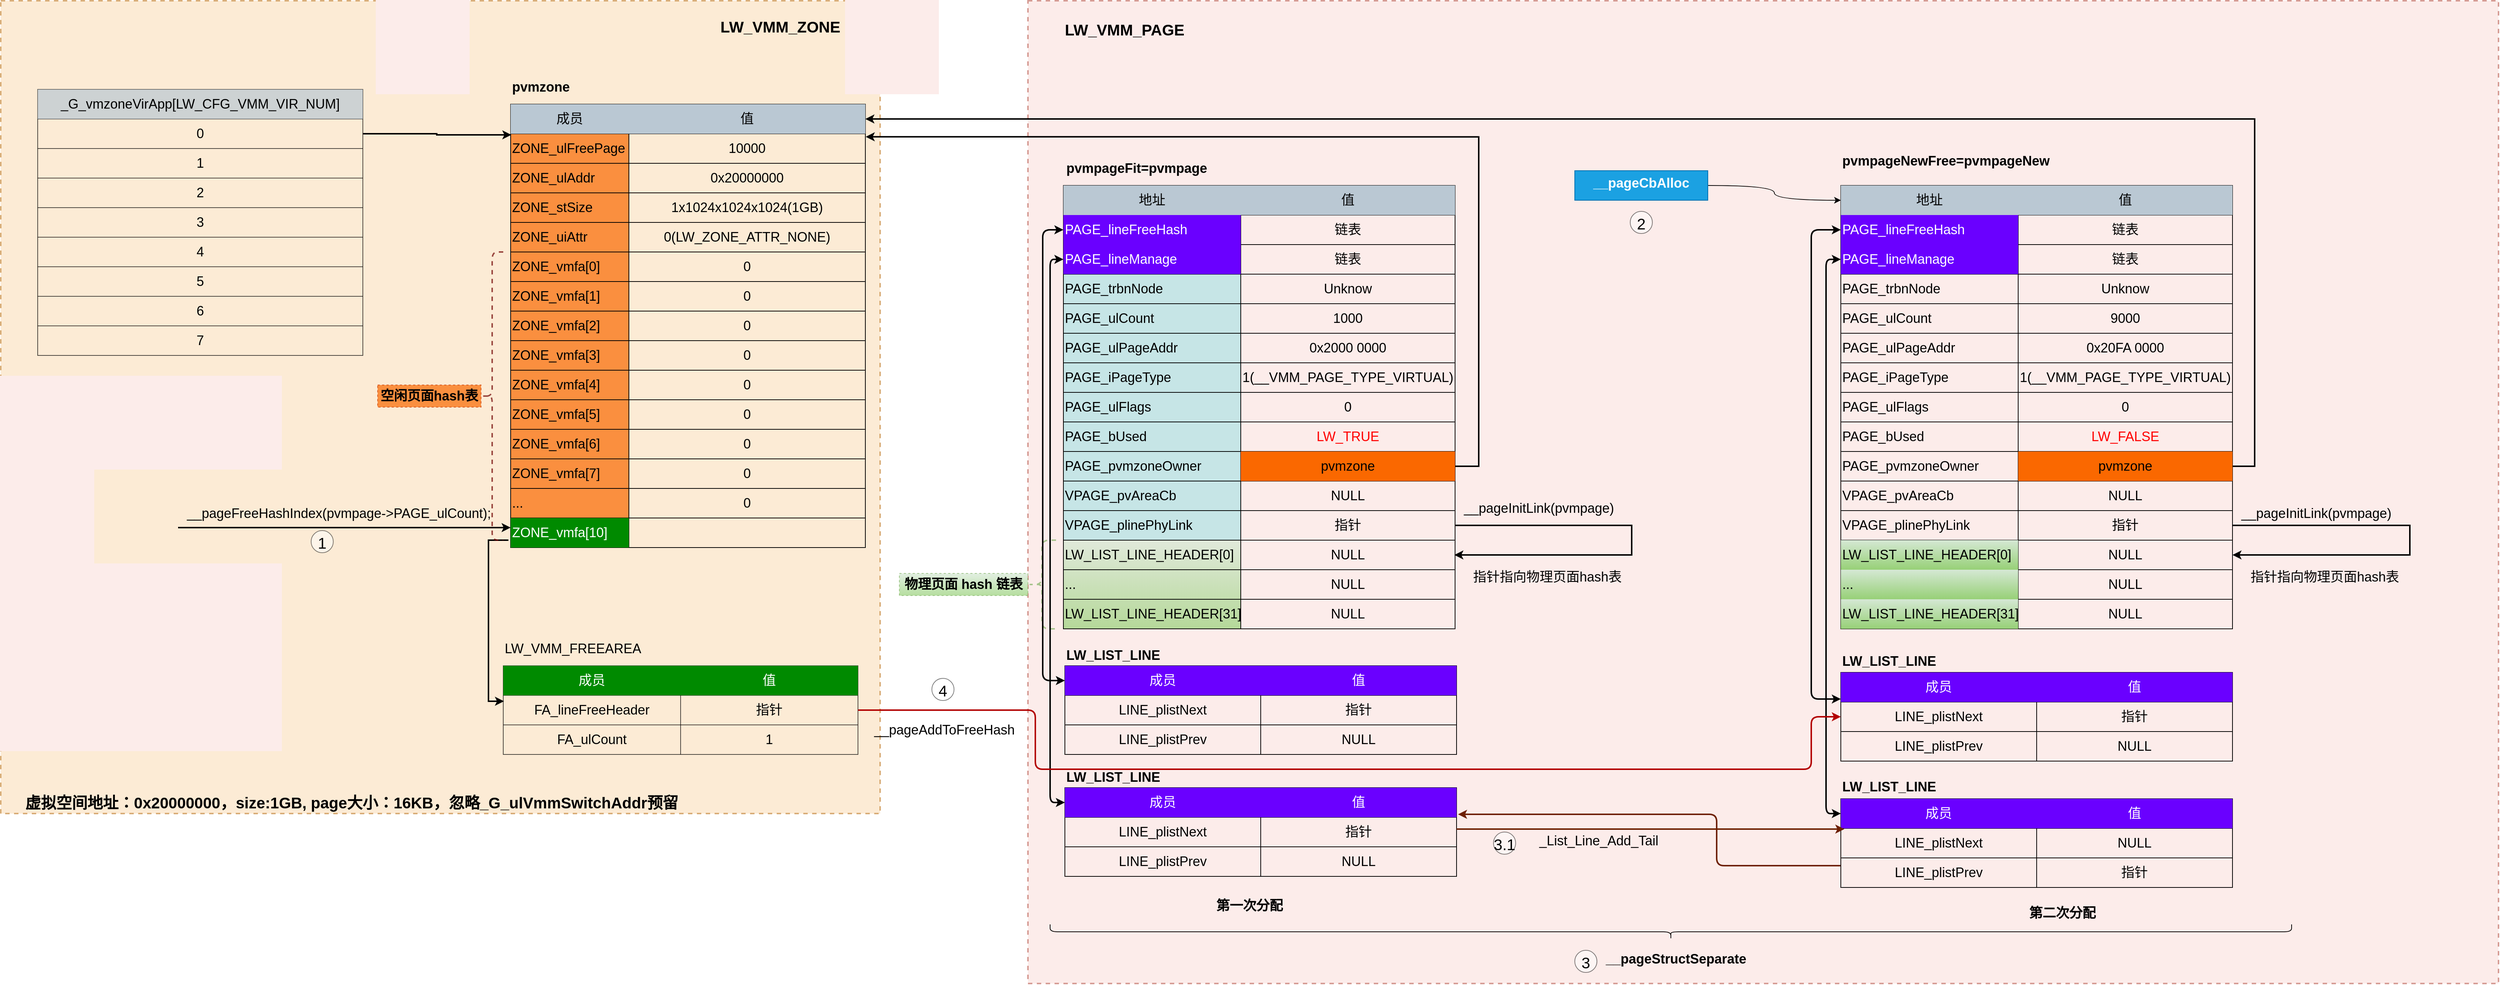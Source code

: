 <mxfile version="15.9.1" type="github" pages="7">
  <diagram id="xIY47P2NQ7IDZa7dhchu" name="__pageAddToFreeHash-25">
    <mxGraphModel dx="5214" dy="4160" grid="1" gridSize="10" guides="1" tooltips="1" connect="1" arrows="1" fold="1" page="1" pageScale="1" pageWidth="827" pageHeight="1169" math="0" shadow="0">
      <root>
        <mxCell id="0" />
        <mxCell id="1" parent="0" />
        <mxCell id="IR6hfHMq2WLcrchajd61-1" value="" style="rounded=0;whiteSpace=wrap;html=1;dashed=1;fontSize=18;strokeColor=#ae4132;strokeWidth=2;fillColor=#fad9d5;align=center;opacity=50;" parent="1" vertex="1">
          <mxGeometry x="1650" y="-470" width="1990" height="1330" as="geometry" />
        </mxCell>
        <mxCell id="IR6hfHMq2WLcrchajd61-2" value="" style="rounded=0;whiteSpace=wrap;html=1;dashed=1;fontSize=18;strokeColor=#b46504;strokeWidth=2;fillColor=#fad7ac;align=center;opacity=50;" parent="1" vertex="1">
          <mxGeometry x="260" y="-470" width="1190" height="1100" as="geometry" />
        </mxCell>
        <mxCell id="IR6hfHMq2WLcrchajd61-3" value="" style="rounded=0;whiteSpace=wrap;html=1;fontSize=18;strokeColor=#0e8088;fillColor=#b0e3e6;align=left;opacity=70;" parent="1" vertex="1">
          <mxGeometry x="1698" y="-180" width="240" height="440" as="geometry" />
        </mxCell>
        <mxCell id="IR6hfHMq2WLcrchajd61-4" value="" style="rounded=0;whiteSpace=wrap;html=1;fontSize=18;strokeColor=#82b366;fillColor=#d5e8d4;gradientColor=#97d077;align=left;opacity=70;" parent="1" vertex="1">
          <mxGeometry x="1698" y="260" width="240" height="120" as="geometry" />
        </mxCell>
        <mxCell id="IR6hfHMq2WLcrchajd61-5" value="" style="shape=table;startSize=0;container=1;collapsible=0;childLayout=tableLayout;fontSize=18;strokeColor=default;fillColor=none;align=left;" parent="1" vertex="1">
          <mxGeometry x="1698" y="-220" width="530" height="600" as="geometry" />
        </mxCell>
        <mxCell id="IR6hfHMq2WLcrchajd61-6" style="shape=partialRectangle;collapsible=0;dropTarget=0;pointerEvents=0;fillColor=none;top=0;left=0;bottom=0;right=0;points=[[0,0.5],[1,0.5]];portConstraint=eastwest;fontSize=18;strokeColor=default;" parent="IR6hfHMq2WLcrchajd61-5" vertex="1">
          <mxGeometry width="530" height="40" as="geometry" />
        </mxCell>
        <mxCell id="IR6hfHMq2WLcrchajd61-7" value="地址" style="shape=partialRectangle;html=1;whiteSpace=wrap;connectable=0;overflow=hidden;fillColor=#bac8d3;top=0;left=0;bottom=0;right=0;pointerEvents=1;fontSize=18;strokeColor=#23445d;align=center;" parent="IR6hfHMq2WLcrchajd61-6" vertex="1">
          <mxGeometry width="240" height="40" as="geometry">
            <mxRectangle width="240" height="40" as="alternateBounds" />
          </mxGeometry>
        </mxCell>
        <mxCell id="IR6hfHMq2WLcrchajd61-8" value="值" style="shape=partialRectangle;html=1;whiteSpace=wrap;connectable=0;overflow=hidden;fillColor=#bac8d3;top=0;left=0;bottom=0;right=0;pointerEvents=1;fontSize=18;strokeColor=#23445d;align=center;" parent="IR6hfHMq2WLcrchajd61-6" vertex="1">
          <mxGeometry x="240" width="290" height="40" as="geometry">
            <mxRectangle width="290" height="40" as="alternateBounds" />
          </mxGeometry>
        </mxCell>
        <mxCell id="IR6hfHMq2WLcrchajd61-9" value="" style="shape=partialRectangle;collapsible=0;dropTarget=0;pointerEvents=0;fillColor=none;top=0;left=0;bottom=0;right=0;points=[[0,0.5],[1,0.5]];portConstraint=eastwest;fontSize=18;strokeColor=default;" parent="IR6hfHMq2WLcrchajd61-5" vertex="1">
          <mxGeometry y="40" width="530" height="40" as="geometry" />
        </mxCell>
        <mxCell id="IR6hfHMq2WLcrchajd61-10" value="PAGE_lineFreeHash" style="shape=partialRectangle;html=1;whiteSpace=wrap;connectable=0;overflow=hidden;fillColor=#6a00ff;top=0;left=0;bottom=0;right=0;pointerEvents=1;fontSize=18;strokeColor=#3700CC;align=left;fontColor=#ffffff;" parent="IR6hfHMq2WLcrchajd61-9" vertex="1">
          <mxGeometry width="240" height="40" as="geometry">
            <mxRectangle width="240" height="40" as="alternateBounds" />
          </mxGeometry>
        </mxCell>
        <mxCell id="IR6hfHMq2WLcrchajd61-11" value="链表" style="shape=partialRectangle;html=1;whiteSpace=wrap;connectable=0;overflow=hidden;fillColor=none;top=0;left=0;bottom=0;right=0;pointerEvents=1;fontSize=18;strokeColor=default;align=center;" parent="IR6hfHMq2WLcrchajd61-9" vertex="1">
          <mxGeometry x="240" width="290" height="40" as="geometry">
            <mxRectangle width="290" height="40" as="alternateBounds" />
          </mxGeometry>
        </mxCell>
        <mxCell id="IR6hfHMq2WLcrchajd61-12" value="" style="shape=partialRectangle;collapsible=0;dropTarget=0;pointerEvents=0;fillColor=none;top=0;left=0;bottom=0;right=0;points=[[0,0.5],[1,0.5]];portConstraint=eastwest;fontSize=18;strokeColor=default;" parent="IR6hfHMq2WLcrchajd61-5" vertex="1">
          <mxGeometry y="80" width="530" height="40" as="geometry" />
        </mxCell>
        <mxCell id="IR6hfHMq2WLcrchajd61-13" value="PAGE_lineManage" style="shape=partialRectangle;html=1;whiteSpace=wrap;connectable=0;overflow=hidden;fillColor=#6a00ff;top=0;left=0;bottom=0;right=0;pointerEvents=1;fontSize=18;strokeColor=#3700CC;align=left;fontColor=#ffffff;" parent="IR6hfHMq2WLcrchajd61-12" vertex="1">
          <mxGeometry width="240" height="40" as="geometry">
            <mxRectangle width="240" height="40" as="alternateBounds" />
          </mxGeometry>
        </mxCell>
        <mxCell id="IR6hfHMq2WLcrchajd61-14" value="链表" style="shape=partialRectangle;html=1;whiteSpace=wrap;connectable=0;overflow=hidden;fillColor=none;top=0;left=0;bottom=0;right=0;pointerEvents=1;fontSize=18;strokeColor=default;align=center;" parent="IR6hfHMq2WLcrchajd61-12" vertex="1">
          <mxGeometry x="240" width="290" height="40" as="geometry">
            <mxRectangle width="290" height="40" as="alternateBounds" />
          </mxGeometry>
        </mxCell>
        <mxCell id="IR6hfHMq2WLcrchajd61-15" value="" style="shape=partialRectangle;collapsible=0;dropTarget=0;pointerEvents=0;fillColor=none;top=0;left=0;bottom=0;right=0;points=[[0,0.5],[1,0.5]];portConstraint=eastwest;fontSize=18;strokeColor=default;" parent="IR6hfHMq2WLcrchajd61-5" vertex="1">
          <mxGeometry y="120" width="530" height="40" as="geometry" />
        </mxCell>
        <mxCell id="IR6hfHMq2WLcrchajd61-16" value="PAGE_trbnNode" style="shape=partialRectangle;html=1;whiteSpace=wrap;connectable=0;overflow=hidden;fillColor=none;top=0;left=0;bottom=0;right=0;pointerEvents=1;fontSize=18;strokeColor=default;align=left;" parent="IR6hfHMq2WLcrchajd61-15" vertex="1">
          <mxGeometry width="240" height="40" as="geometry">
            <mxRectangle width="240" height="40" as="alternateBounds" />
          </mxGeometry>
        </mxCell>
        <mxCell id="IR6hfHMq2WLcrchajd61-17" value="&lt;span style=&quot;&quot;&gt;Unknow&lt;/span&gt;" style="shape=partialRectangle;html=1;whiteSpace=wrap;connectable=0;overflow=hidden;fillColor=none;top=0;left=0;bottom=0;right=0;pointerEvents=1;fontSize=18;strokeColor=default;align=center;" parent="IR6hfHMq2WLcrchajd61-15" vertex="1">
          <mxGeometry x="240" width="290" height="40" as="geometry">
            <mxRectangle width="290" height="40" as="alternateBounds" />
          </mxGeometry>
        </mxCell>
        <mxCell id="IR6hfHMq2WLcrchajd61-18" value="" style="shape=partialRectangle;collapsible=0;dropTarget=0;pointerEvents=0;fillColor=none;top=0;left=0;bottom=0;right=0;points=[[0,0.5],[1,0.5]];portConstraint=eastwest;fontSize=18;strokeColor=default;" parent="IR6hfHMq2WLcrchajd61-5" vertex="1">
          <mxGeometry y="160" width="530" height="40" as="geometry" />
        </mxCell>
        <mxCell id="IR6hfHMq2WLcrchajd61-19" value="PAGE_ulCount" style="shape=partialRectangle;html=1;whiteSpace=wrap;connectable=0;overflow=hidden;fillColor=none;top=0;left=0;bottom=0;right=0;pointerEvents=1;fontSize=18;strokeColor=default;align=left;" parent="IR6hfHMq2WLcrchajd61-18" vertex="1">
          <mxGeometry width="240" height="40" as="geometry">
            <mxRectangle width="240" height="40" as="alternateBounds" />
          </mxGeometry>
        </mxCell>
        <mxCell id="IR6hfHMq2WLcrchajd61-20" value="1000" style="shape=partialRectangle;html=1;whiteSpace=wrap;connectable=0;overflow=hidden;fillColor=none;top=0;left=0;bottom=0;right=0;pointerEvents=1;fontSize=18;strokeColor=default;align=center;" parent="IR6hfHMq2WLcrchajd61-18" vertex="1">
          <mxGeometry x="240" width="290" height="40" as="geometry">
            <mxRectangle width="290" height="40" as="alternateBounds" />
          </mxGeometry>
        </mxCell>
        <mxCell id="IR6hfHMq2WLcrchajd61-21" value="" style="shape=partialRectangle;collapsible=0;dropTarget=0;pointerEvents=0;fillColor=none;top=0;left=0;bottom=0;right=0;points=[[0,0.5],[1,0.5]];portConstraint=eastwest;fontSize=18;strokeColor=default;" parent="IR6hfHMq2WLcrchajd61-5" vertex="1">
          <mxGeometry y="200" width="530" height="40" as="geometry" />
        </mxCell>
        <mxCell id="IR6hfHMq2WLcrchajd61-22" value="PAGE_ulPageAddr" style="shape=partialRectangle;html=1;whiteSpace=wrap;connectable=0;overflow=hidden;fillColor=none;top=0;left=0;bottom=0;right=0;pointerEvents=1;fontSize=18;strokeColor=default;align=left;" parent="IR6hfHMq2WLcrchajd61-21" vertex="1">
          <mxGeometry width="240" height="40" as="geometry">
            <mxRectangle width="240" height="40" as="alternateBounds" />
          </mxGeometry>
        </mxCell>
        <mxCell id="IR6hfHMq2WLcrchajd61-23" value="0x2000 0000" style="shape=partialRectangle;html=1;whiteSpace=wrap;connectable=0;overflow=hidden;fillColor=none;top=0;left=0;bottom=0;right=0;pointerEvents=1;fontSize=18;strokeColor=default;align=center;" parent="IR6hfHMq2WLcrchajd61-21" vertex="1">
          <mxGeometry x="240" width="290" height="40" as="geometry">
            <mxRectangle width="290" height="40" as="alternateBounds" />
          </mxGeometry>
        </mxCell>
        <mxCell id="IR6hfHMq2WLcrchajd61-24" value="" style="shape=partialRectangle;collapsible=0;dropTarget=0;pointerEvents=0;fillColor=none;top=0;left=0;bottom=0;right=0;points=[[0,0.5],[1,0.5]];portConstraint=eastwest;fontSize=18;strokeColor=default;" parent="IR6hfHMq2WLcrchajd61-5" vertex="1">
          <mxGeometry y="240" width="530" height="40" as="geometry" />
        </mxCell>
        <mxCell id="IR6hfHMq2WLcrchajd61-25" value="PAGE_iPageType" style="shape=partialRectangle;html=1;whiteSpace=wrap;connectable=0;overflow=hidden;fillColor=none;top=0;left=0;bottom=0;right=0;pointerEvents=1;fontSize=18;strokeColor=default;align=left;" parent="IR6hfHMq2WLcrchajd61-24" vertex="1">
          <mxGeometry width="240" height="40" as="geometry">
            <mxRectangle width="240" height="40" as="alternateBounds" />
          </mxGeometry>
        </mxCell>
        <mxCell id="IR6hfHMq2WLcrchajd61-26" value="1(__VMM_PAGE_TYPE_VIRTUAL)" style="shape=partialRectangle;html=1;whiteSpace=wrap;connectable=0;overflow=hidden;fillColor=none;top=0;left=0;bottom=0;right=0;pointerEvents=1;fontSize=18;strokeColor=default;align=center;" parent="IR6hfHMq2WLcrchajd61-24" vertex="1">
          <mxGeometry x="240" width="290" height="40" as="geometry">
            <mxRectangle width="290" height="40" as="alternateBounds" />
          </mxGeometry>
        </mxCell>
        <mxCell id="IR6hfHMq2WLcrchajd61-27" value="" style="shape=partialRectangle;collapsible=0;dropTarget=0;pointerEvents=0;fillColor=none;top=0;left=0;bottom=0;right=0;points=[[0,0.5],[1,0.5]];portConstraint=eastwest;fontSize=18;strokeColor=default;" parent="IR6hfHMq2WLcrchajd61-5" vertex="1">
          <mxGeometry y="280" width="530" height="40" as="geometry" />
        </mxCell>
        <mxCell id="IR6hfHMq2WLcrchajd61-28" value="PAGE_ulFlags" style="shape=partialRectangle;html=1;whiteSpace=wrap;connectable=0;overflow=hidden;fillColor=none;top=0;left=0;bottom=0;right=0;pointerEvents=1;fontSize=18;strokeColor=default;align=left;" parent="IR6hfHMq2WLcrchajd61-27" vertex="1">
          <mxGeometry width="240" height="40" as="geometry">
            <mxRectangle width="240" height="40" as="alternateBounds" />
          </mxGeometry>
        </mxCell>
        <mxCell id="IR6hfHMq2WLcrchajd61-29" value="&lt;span&gt;0&lt;/span&gt;" style="shape=partialRectangle;html=1;whiteSpace=wrap;connectable=0;overflow=hidden;fillColor=none;top=0;left=0;bottom=0;right=0;pointerEvents=1;fontSize=18;strokeColor=default;align=center;" parent="IR6hfHMq2WLcrchajd61-27" vertex="1">
          <mxGeometry x="240" width="290" height="40" as="geometry">
            <mxRectangle width="290" height="40" as="alternateBounds" />
          </mxGeometry>
        </mxCell>
        <mxCell id="IR6hfHMq2WLcrchajd61-30" style="shape=partialRectangle;collapsible=0;dropTarget=0;pointerEvents=0;fillColor=none;top=0;left=0;bottom=0;right=0;points=[[0,0.5],[1,0.5]];portConstraint=eastwest;fontSize=18;strokeColor=default;" parent="IR6hfHMq2WLcrchajd61-5" vertex="1">
          <mxGeometry y="320" width="530" height="40" as="geometry" />
        </mxCell>
        <mxCell id="IR6hfHMq2WLcrchajd61-31" value="PAGE_bUsed" style="shape=partialRectangle;html=1;whiteSpace=wrap;connectable=0;overflow=hidden;fillColor=none;top=0;left=0;bottom=0;right=0;pointerEvents=1;fontSize=18;strokeColor=default;align=left;" parent="IR6hfHMq2WLcrchajd61-30" vertex="1">
          <mxGeometry width="240" height="40" as="geometry">
            <mxRectangle width="240" height="40" as="alternateBounds" />
          </mxGeometry>
        </mxCell>
        <mxCell id="IR6hfHMq2WLcrchajd61-32" value="&lt;font color=&quot;#ff0000&quot;&gt;LW_TRUE&lt;/font&gt;" style="shape=partialRectangle;html=1;whiteSpace=wrap;connectable=0;overflow=hidden;fillColor=none;top=0;left=0;bottom=0;right=0;pointerEvents=1;fontSize=18;strokeColor=default;align=center;" parent="IR6hfHMq2WLcrchajd61-30" vertex="1">
          <mxGeometry x="240" width="290" height="40" as="geometry">
            <mxRectangle width="290" height="40" as="alternateBounds" />
          </mxGeometry>
        </mxCell>
        <mxCell id="IR6hfHMq2WLcrchajd61-33" style="shape=partialRectangle;collapsible=0;dropTarget=0;pointerEvents=0;fillColor=none;top=0;left=0;bottom=0;right=0;points=[[0,0.5],[1,0.5]];portConstraint=eastwest;fontSize=18;strokeColor=default;" parent="IR6hfHMq2WLcrchajd61-5" vertex="1">
          <mxGeometry y="360" width="530" height="40" as="geometry" />
        </mxCell>
        <mxCell id="IR6hfHMq2WLcrchajd61-34" value="PAGE_pvmzoneOwner" style="shape=partialRectangle;html=1;whiteSpace=wrap;connectable=0;overflow=hidden;fillColor=none;top=0;left=0;bottom=0;right=0;pointerEvents=1;fontSize=18;strokeColor=default;align=left;" parent="IR6hfHMq2WLcrchajd61-33" vertex="1">
          <mxGeometry width="240" height="40" as="geometry">
            <mxRectangle width="240" height="40" as="alternateBounds" />
          </mxGeometry>
        </mxCell>
        <mxCell id="IR6hfHMq2WLcrchajd61-35" value="pvmzone" style="shape=partialRectangle;html=1;whiteSpace=wrap;connectable=0;overflow=hidden;fillColor=#fa6800;top=0;left=0;bottom=0;right=0;pointerEvents=1;fontSize=18;strokeColor=#C73500;align=center;fontColor=#000000;" parent="IR6hfHMq2WLcrchajd61-33" vertex="1">
          <mxGeometry x="240" width="290" height="40" as="geometry">
            <mxRectangle width="290" height="40" as="alternateBounds" />
          </mxGeometry>
        </mxCell>
        <mxCell id="IR6hfHMq2WLcrchajd61-36" style="shape=partialRectangle;collapsible=0;dropTarget=0;pointerEvents=0;fillColor=none;top=0;left=0;bottom=0;right=0;points=[[0,0.5],[1,0.5]];portConstraint=eastwest;fontSize=18;strokeColor=default;" parent="IR6hfHMq2WLcrchajd61-5" vertex="1">
          <mxGeometry y="400" width="530" height="40" as="geometry" />
        </mxCell>
        <mxCell id="IR6hfHMq2WLcrchajd61-37" value="VPAGE_pvAreaCb" style="shape=partialRectangle;html=1;whiteSpace=wrap;connectable=0;overflow=hidden;fillColor=none;top=0;left=0;bottom=0;right=0;pointerEvents=1;fontSize=18;strokeColor=default;align=left;" parent="IR6hfHMq2WLcrchajd61-36" vertex="1">
          <mxGeometry width="240" height="40" as="geometry">
            <mxRectangle width="240" height="40" as="alternateBounds" />
          </mxGeometry>
        </mxCell>
        <mxCell id="IR6hfHMq2WLcrchajd61-38" value="NULL" style="shape=partialRectangle;html=1;whiteSpace=wrap;connectable=0;overflow=hidden;fillColor=none;top=0;left=0;bottom=0;right=0;pointerEvents=1;fontSize=18;strokeColor=default;align=center;" parent="IR6hfHMq2WLcrchajd61-36" vertex="1">
          <mxGeometry x="240" width="290" height="40" as="geometry">
            <mxRectangle width="290" height="40" as="alternateBounds" />
          </mxGeometry>
        </mxCell>
        <mxCell id="IR6hfHMq2WLcrchajd61-39" style="shape=partialRectangle;collapsible=0;dropTarget=0;pointerEvents=0;fillColor=none;top=0;left=0;bottom=0;right=0;points=[[0,0.5],[1,0.5]];portConstraint=eastwest;fontSize=18;strokeColor=default;" parent="IR6hfHMq2WLcrchajd61-5" vertex="1">
          <mxGeometry y="440" width="530" height="40" as="geometry" />
        </mxCell>
        <mxCell id="IR6hfHMq2WLcrchajd61-40" value="VPAGE_plinePhyLink" style="shape=partialRectangle;html=1;whiteSpace=wrap;connectable=0;overflow=hidden;fillColor=none;top=0;left=0;bottom=0;right=0;pointerEvents=1;fontSize=18;strokeColor=default;align=left;" parent="IR6hfHMq2WLcrchajd61-39" vertex="1">
          <mxGeometry width="240" height="40" as="geometry">
            <mxRectangle width="240" height="40" as="alternateBounds" />
          </mxGeometry>
        </mxCell>
        <mxCell id="IR6hfHMq2WLcrchajd61-41" value="&lt;span&gt;指针&lt;/span&gt;" style="shape=partialRectangle;html=1;whiteSpace=wrap;connectable=0;overflow=hidden;fillColor=none;top=0;left=0;bottom=0;right=0;pointerEvents=1;fontSize=18;strokeColor=default;align=center;" parent="IR6hfHMq2WLcrchajd61-39" vertex="1">
          <mxGeometry x="240" width="290" height="40" as="geometry">
            <mxRectangle width="290" height="40" as="alternateBounds" />
          </mxGeometry>
        </mxCell>
        <mxCell id="IR6hfHMq2WLcrchajd61-42" style="shape=partialRectangle;collapsible=0;dropTarget=0;pointerEvents=0;fillColor=none;top=0;left=0;bottom=0;right=0;points=[[0,0.5],[1,0.5]];portConstraint=eastwest;fontSize=18;strokeColor=default;" parent="IR6hfHMq2WLcrchajd61-5" vertex="1">
          <mxGeometry y="480" width="530" height="40" as="geometry" />
        </mxCell>
        <mxCell id="IR6hfHMq2WLcrchajd61-43" value="LW_LIST_LINE_HEADER[0]" style="shape=partialRectangle;html=1;whiteSpace=wrap;connectable=0;overflow=hidden;fillColor=none;top=0;left=0;bottom=0;right=0;pointerEvents=1;fontSize=18;strokeColor=default;align=left;" parent="IR6hfHMq2WLcrchajd61-42" vertex="1">
          <mxGeometry width="240" height="40" as="geometry">
            <mxRectangle width="240" height="40" as="alternateBounds" />
          </mxGeometry>
        </mxCell>
        <mxCell id="IR6hfHMq2WLcrchajd61-44" value="NULL" style="shape=partialRectangle;html=1;whiteSpace=wrap;connectable=0;overflow=hidden;fillColor=none;top=0;left=0;bottom=0;right=0;pointerEvents=1;fontSize=18;strokeColor=default;align=center;" parent="IR6hfHMq2WLcrchajd61-42" vertex="1">
          <mxGeometry x="240" width="290" height="40" as="geometry">
            <mxRectangle width="290" height="40" as="alternateBounds" />
          </mxGeometry>
        </mxCell>
        <mxCell id="IR6hfHMq2WLcrchajd61-45" style="shape=partialRectangle;collapsible=0;dropTarget=0;pointerEvents=0;fillColor=none;top=0;left=0;bottom=0;right=0;points=[[0,0.5],[1,0.5]];portConstraint=eastwest;fontSize=18;strokeColor=default;" parent="IR6hfHMq2WLcrchajd61-5" vertex="1">
          <mxGeometry y="520" width="530" height="40" as="geometry" />
        </mxCell>
        <mxCell id="IR6hfHMq2WLcrchajd61-46" value="..." style="shape=partialRectangle;html=1;whiteSpace=wrap;connectable=0;overflow=hidden;fillColor=none;top=0;left=0;bottom=0;right=0;pointerEvents=1;fontSize=18;strokeColor=default;align=left;" parent="IR6hfHMq2WLcrchajd61-45" vertex="1">
          <mxGeometry width="240" height="40" as="geometry">
            <mxRectangle width="240" height="40" as="alternateBounds" />
          </mxGeometry>
        </mxCell>
        <mxCell id="IR6hfHMq2WLcrchajd61-47" value="NULL" style="shape=partialRectangle;html=1;whiteSpace=wrap;connectable=0;overflow=hidden;fillColor=none;top=0;left=0;bottom=0;right=0;pointerEvents=1;fontSize=18;strokeColor=default;align=center;" parent="IR6hfHMq2WLcrchajd61-45" vertex="1">
          <mxGeometry x="240" width="290" height="40" as="geometry">
            <mxRectangle width="290" height="40" as="alternateBounds" />
          </mxGeometry>
        </mxCell>
        <mxCell id="IR6hfHMq2WLcrchajd61-48" style="shape=partialRectangle;collapsible=0;dropTarget=0;pointerEvents=0;fillColor=none;top=0;left=0;bottom=0;right=0;points=[[0,0.5],[1,0.5]];portConstraint=eastwest;fontSize=18;strokeColor=default;" parent="IR6hfHMq2WLcrchajd61-5" vertex="1">
          <mxGeometry y="560" width="530" height="40" as="geometry" />
        </mxCell>
        <mxCell id="IR6hfHMq2WLcrchajd61-49" value="LW_LIST_LINE_HEADER[31]" style="shape=partialRectangle;html=1;whiteSpace=wrap;connectable=0;overflow=hidden;fillColor=none;top=0;left=0;bottom=0;right=0;pointerEvents=1;fontSize=18;strokeColor=default;align=left;" parent="IR6hfHMq2WLcrchajd61-48" vertex="1">
          <mxGeometry width="240" height="40" as="geometry">
            <mxRectangle width="240" height="40" as="alternateBounds" />
          </mxGeometry>
        </mxCell>
        <mxCell id="IR6hfHMq2WLcrchajd61-50" value="NULL" style="shape=partialRectangle;html=1;whiteSpace=wrap;connectable=0;overflow=hidden;fillColor=none;top=0;left=0;bottom=0;right=0;pointerEvents=1;fontSize=18;strokeColor=default;align=center;" parent="IR6hfHMq2WLcrchajd61-48" vertex="1">
          <mxGeometry x="240" width="290" height="40" as="geometry">
            <mxRectangle width="290" height="40" as="alternateBounds" />
          </mxGeometry>
        </mxCell>
        <mxCell id="IR6hfHMq2WLcrchajd61-51" value="" style="rounded=0;whiteSpace=wrap;html=1;fontSize=18;strokeColor=#C73500;fillColor=#fa6800;align=center;opacity=70;fontColor=#000000;" parent="1" vertex="1">
          <mxGeometry x="950" y="-290" width="160" height="560" as="geometry" />
        </mxCell>
        <mxCell id="IR6hfHMq2WLcrchajd61-52" value="&lt;b&gt;pvmpageNewFree=pvmpageNew&lt;/b&gt;" style="text;whiteSpace=wrap;html=1;fontSize=18;" parent="1" vertex="1">
          <mxGeometry x="2750" y="-270" width="312" height="40" as="geometry" />
        </mxCell>
        <mxCell id="IR6hfHMq2WLcrchajd61-53" value="" style="shape=table;startSize=0;container=1;collapsible=0;childLayout=tableLayout;fontSize=18;strokeColor=default;fillColor=none;align=left;" parent="1" vertex="1">
          <mxGeometry x="950" y="-330" width="480" height="600" as="geometry" />
        </mxCell>
        <mxCell id="IR6hfHMq2WLcrchajd61-54" style="shape=partialRectangle;collapsible=0;dropTarget=0;pointerEvents=0;fillColor=none;top=0;left=0;bottom=0;right=0;points=[[0,0.5],[1,0.5]];portConstraint=eastwest;fontSize=18;strokeColor=default;" parent="IR6hfHMq2WLcrchajd61-53" vertex="1">
          <mxGeometry width="480" height="40" as="geometry" />
        </mxCell>
        <mxCell id="IR6hfHMq2WLcrchajd61-55" value="成员" style="shape=partialRectangle;html=1;whiteSpace=wrap;connectable=0;overflow=hidden;fillColor=#bac8d3;top=0;left=0;bottom=0;right=0;pointerEvents=1;fontSize=18;strokeColor=#23445d;align=center;" parent="IR6hfHMq2WLcrchajd61-54" vertex="1">
          <mxGeometry width="160" height="40" as="geometry">
            <mxRectangle width="160" height="40" as="alternateBounds" />
          </mxGeometry>
        </mxCell>
        <mxCell id="IR6hfHMq2WLcrchajd61-56" value="值" style="shape=partialRectangle;html=1;whiteSpace=wrap;connectable=0;overflow=hidden;fillColor=#bac8d3;top=0;left=0;bottom=0;right=0;pointerEvents=1;fontSize=18;strokeColor=#23445d;align=center;" parent="IR6hfHMq2WLcrchajd61-54" vertex="1">
          <mxGeometry x="160" width="320" height="40" as="geometry">
            <mxRectangle width="320" height="40" as="alternateBounds" />
          </mxGeometry>
        </mxCell>
        <mxCell id="IR6hfHMq2WLcrchajd61-57" value="" style="shape=partialRectangle;collapsible=0;dropTarget=0;pointerEvents=0;fillColor=none;top=0;left=0;bottom=0;right=0;points=[[0,0.5],[1,0.5]];portConstraint=eastwest;fontSize=18;strokeColor=default;" parent="IR6hfHMq2WLcrchajd61-53" vertex="1">
          <mxGeometry y="40" width="480" height="40" as="geometry" />
        </mxCell>
        <mxCell id="IR6hfHMq2WLcrchajd61-58" value="ZONE_ulFreePage" style="shape=partialRectangle;html=1;whiteSpace=wrap;connectable=0;overflow=hidden;fillColor=none;top=0;left=0;bottom=0;right=0;pointerEvents=1;fontSize=18;strokeColor=default;align=left;" parent="IR6hfHMq2WLcrchajd61-57" vertex="1">
          <mxGeometry width="160" height="40" as="geometry">
            <mxRectangle width="160" height="40" as="alternateBounds" />
          </mxGeometry>
        </mxCell>
        <mxCell id="IR6hfHMq2WLcrchajd61-59" value="10000" style="shape=partialRectangle;html=1;whiteSpace=wrap;connectable=0;overflow=hidden;fillColor=none;top=0;left=0;bottom=0;right=0;pointerEvents=1;fontSize=18;strokeColor=default;align=center;" parent="IR6hfHMq2WLcrchajd61-57" vertex="1">
          <mxGeometry x="160" width="320" height="40" as="geometry">
            <mxRectangle width="320" height="40" as="alternateBounds" />
          </mxGeometry>
        </mxCell>
        <mxCell id="IR6hfHMq2WLcrchajd61-60" value="" style="shape=partialRectangle;collapsible=0;dropTarget=0;pointerEvents=0;fillColor=none;top=0;left=0;bottom=0;right=0;points=[[0,0.5],[1,0.5]];portConstraint=eastwest;fontSize=18;strokeColor=default;" parent="IR6hfHMq2WLcrchajd61-53" vertex="1">
          <mxGeometry y="80" width="480" height="40" as="geometry" />
        </mxCell>
        <mxCell id="IR6hfHMq2WLcrchajd61-61" value="ZONE_ulAddr" style="shape=partialRectangle;html=1;whiteSpace=wrap;connectable=0;overflow=hidden;fillColor=none;top=0;left=0;bottom=0;right=0;pointerEvents=1;fontSize=18;strokeColor=default;align=left;" parent="IR6hfHMq2WLcrchajd61-60" vertex="1">
          <mxGeometry width="160" height="40" as="geometry">
            <mxRectangle width="160" height="40" as="alternateBounds" />
          </mxGeometry>
        </mxCell>
        <mxCell id="IR6hfHMq2WLcrchajd61-62" value="0x20000000" style="shape=partialRectangle;html=1;whiteSpace=wrap;connectable=0;overflow=hidden;fillColor=none;top=0;left=0;bottom=0;right=0;pointerEvents=1;fontSize=18;strokeColor=default;align=center;" parent="IR6hfHMq2WLcrchajd61-60" vertex="1">
          <mxGeometry x="160" width="320" height="40" as="geometry">
            <mxRectangle width="320" height="40" as="alternateBounds" />
          </mxGeometry>
        </mxCell>
        <mxCell id="IR6hfHMq2WLcrchajd61-63" value="" style="shape=partialRectangle;collapsible=0;dropTarget=0;pointerEvents=0;fillColor=none;top=0;left=0;bottom=0;right=0;points=[[0,0.5],[1,0.5]];portConstraint=eastwest;fontSize=18;strokeColor=default;" parent="IR6hfHMq2WLcrchajd61-53" vertex="1">
          <mxGeometry y="120" width="480" height="40" as="geometry" />
        </mxCell>
        <mxCell id="IR6hfHMq2WLcrchajd61-64" value="ZONE_stSize" style="shape=partialRectangle;html=1;whiteSpace=wrap;connectable=0;overflow=hidden;fillColor=none;top=0;left=0;bottom=0;right=0;pointerEvents=1;fontSize=18;strokeColor=default;align=left;" parent="IR6hfHMq2WLcrchajd61-63" vertex="1">
          <mxGeometry width="160" height="40" as="geometry">
            <mxRectangle width="160" height="40" as="alternateBounds" />
          </mxGeometry>
        </mxCell>
        <mxCell id="IR6hfHMq2WLcrchajd61-65" value="&lt;span&gt;1x1024x1024x1024(1GB)&lt;/span&gt;" style="shape=partialRectangle;html=1;whiteSpace=wrap;connectable=0;overflow=hidden;fillColor=none;top=0;left=0;bottom=0;right=0;pointerEvents=1;fontSize=18;strokeColor=default;align=center;" parent="IR6hfHMq2WLcrchajd61-63" vertex="1">
          <mxGeometry x="160" width="320" height="40" as="geometry">
            <mxRectangle width="320" height="40" as="alternateBounds" />
          </mxGeometry>
        </mxCell>
        <mxCell id="IR6hfHMq2WLcrchajd61-66" value="" style="shape=partialRectangle;collapsible=0;dropTarget=0;pointerEvents=0;fillColor=none;top=0;left=0;bottom=0;right=0;points=[[0,0.5],[1,0.5]];portConstraint=eastwest;fontSize=18;strokeColor=default;" parent="IR6hfHMq2WLcrchajd61-53" vertex="1">
          <mxGeometry y="160" width="480" height="40" as="geometry" />
        </mxCell>
        <mxCell id="IR6hfHMq2WLcrchajd61-67" value="ZONE_uiAttr" style="shape=partialRectangle;html=1;whiteSpace=wrap;connectable=0;overflow=hidden;fillColor=none;top=0;left=0;bottom=0;right=0;pointerEvents=1;fontSize=18;strokeColor=default;align=left;" parent="IR6hfHMq2WLcrchajd61-66" vertex="1">
          <mxGeometry width="160" height="40" as="geometry">
            <mxRectangle width="160" height="40" as="alternateBounds" />
          </mxGeometry>
        </mxCell>
        <mxCell id="IR6hfHMq2WLcrchajd61-68" value="&lt;span&gt;0(LW_ZONE_ATTR_NONE)&lt;/span&gt;" style="shape=partialRectangle;html=1;whiteSpace=wrap;connectable=0;overflow=hidden;fillColor=none;top=0;left=0;bottom=0;right=0;pointerEvents=1;fontSize=18;strokeColor=default;align=center;" parent="IR6hfHMq2WLcrchajd61-66" vertex="1">
          <mxGeometry x="160" width="320" height="40" as="geometry">
            <mxRectangle width="320" height="40" as="alternateBounds" />
          </mxGeometry>
        </mxCell>
        <mxCell id="IR6hfHMq2WLcrchajd61-69" value="" style="shape=partialRectangle;collapsible=0;dropTarget=0;pointerEvents=0;fillColor=none;top=0;left=0;bottom=0;right=0;points=[[0,0.5],[1,0.5]];portConstraint=eastwest;fontSize=18;strokeColor=default;" parent="IR6hfHMq2WLcrchajd61-53" vertex="1">
          <mxGeometry y="200" width="480" height="40" as="geometry" />
        </mxCell>
        <mxCell id="IR6hfHMq2WLcrchajd61-70" value="ZONE_vmfa[0]" style="shape=partialRectangle;html=1;whiteSpace=wrap;connectable=0;overflow=hidden;fillColor=none;top=0;left=0;bottom=0;right=0;pointerEvents=1;fontSize=18;strokeColor=default;align=left;" parent="IR6hfHMq2WLcrchajd61-69" vertex="1">
          <mxGeometry width="160" height="40" as="geometry">
            <mxRectangle width="160" height="40" as="alternateBounds" />
          </mxGeometry>
        </mxCell>
        <mxCell id="IR6hfHMq2WLcrchajd61-71" value="&lt;span&gt;0&lt;/span&gt;" style="shape=partialRectangle;html=1;whiteSpace=wrap;connectable=0;overflow=hidden;fillColor=none;top=0;left=0;bottom=0;right=0;pointerEvents=1;fontSize=18;strokeColor=default;align=center;" parent="IR6hfHMq2WLcrchajd61-69" vertex="1">
          <mxGeometry x="160" width="320" height="40" as="geometry">
            <mxRectangle width="320" height="40" as="alternateBounds" />
          </mxGeometry>
        </mxCell>
        <mxCell id="IR6hfHMq2WLcrchajd61-72" value="" style="shape=partialRectangle;collapsible=0;dropTarget=0;pointerEvents=0;fillColor=none;top=0;left=0;bottom=0;right=0;points=[[0,0.5],[1,0.5]];portConstraint=eastwest;fontSize=18;strokeColor=default;" parent="IR6hfHMq2WLcrchajd61-53" vertex="1">
          <mxGeometry y="240" width="480" height="40" as="geometry" />
        </mxCell>
        <mxCell id="IR6hfHMq2WLcrchajd61-73" value="ZONE_vmfa[1]" style="shape=partialRectangle;html=1;whiteSpace=wrap;connectable=0;overflow=hidden;fillColor=none;top=0;left=0;bottom=0;right=0;pointerEvents=1;fontSize=18;strokeColor=default;align=left;" parent="IR6hfHMq2WLcrchajd61-72" vertex="1">
          <mxGeometry width="160" height="40" as="geometry">
            <mxRectangle width="160" height="40" as="alternateBounds" />
          </mxGeometry>
        </mxCell>
        <mxCell id="IR6hfHMq2WLcrchajd61-74" value="&lt;span&gt;0&lt;/span&gt;" style="shape=partialRectangle;html=1;whiteSpace=wrap;connectable=0;overflow=hidden;fillColor=none;top=0;left=0;bottom=0;right=0;pointerEvents=1;fontSize=18;strokeColor=default;align=center;" parent="IR6hfHMq2WLcrchajd61-72" vertex="1">
          <mxGeometry x="160" width="320" height="40" as="geometry">
            <mxRectangle width="320" height="40" as="alternateBounds" />
          </mxGeometry>
        </mxCell>
        <mxCell id="IR6hfHMq2WLcrchajd61-75" value="" style="shape=partialRectangle;collapsible=0;dropTarget=0;pointerEvents=0;fillColor=none;top=0;left=0;bottom=0;right=0;points=[[0,0.5],[1,0.5]];portConstraint=eastwest;fontSize=18;strokeColor=default;" parent="IR6hfHMq2WLcrchajd61-53" vertex="1">
          <mxGeometry y="280" width="480" height="40" as="geometry" />
        </mxCell>
        <mxCell id="IR6hfHMq2WLcrchajd61-76" value="ZONE_vmfa[2]" style="shape=partialRectangle;html=1;whiteSpace=wrap;connectable=0;overflow=hidden;fillColor=none;top=0;left=0;bottom=0;right=0;pointerEvents=1;fontSize=18;strokeColor=default;align=left;" parent="IR6hfHMq2WLcrchajd61-75" vertex="1">
          <mxGeometry width="160" height="40" as="geometry">
            <mxRectangle width="160" height="40" as="alternateBounds" />
          </mxGeometry>
        </mxCell>
        <mxCell id="IR6hfHMq2WLcrchajd61-77" value="&lt;span&gt;0&lt;/span&gt;" style="shape=partialRectangle;html=1;whiteSpace=wrap;connectable=0;overflow=hidden;fillColor=none;top=0;left=0;bottom=0;right=0;pointerEvents=1;fontSize=18;strokeColor=default;align=center;" parent="IR6hfHMq2WLcrchajd61-75" vertex="1">
          <mxGeometry x="160" width="320" height="40" as="geometry">
            <mxRectangle width="320" height="40" as="alternateBounds" />
          </mxGeometry>
        </mxCell>
        <mxCell id="IR6hfHMq2WLcrchajd61-78" style="shape=partialRectangle;collapsible=0;dropTarget=0;pointerEvents=0;fillColor=none;top=0;left=0;bottom=0;right=0;points=[[0,0.5],[1,0.5]];portConstraint=eastwest;fontSize=18;strokeColor=default;" parent="IR6hfHMq2WLcrchajd61-53" vertex="1">
          <mxGeometry y="320" width="480" height="40" as="geometry" />
        </mxCell>
        <mxCell id="IR6hfHMq2WLcrchajd61-79" value="ZONE_vmfa[3]" style="shape=partialRectangle;html=1;whiteSpace=wrap;connectable=0;overflow=hidden;fillColor=none;top=0;left=0;bottom=0;right=0;pointerEvents=1;fontSize=18;strokeColor=default;align=left;" parent="IR6hfHMq2WLcrchajd61-78" vertex="1">
          <mxGeometry width="160" height="40" as="geometry">
            <mxRectangle width="160" height="40" as="alternateBounds" />
          </mxGeometry>
        </mxCell>
        <mxCell id="IR6hfHMq2WLcrchajd61-80" value="&lt;span&gt;0&lt;/span&gt;" style="shape=partialRectangle;html=1;whiteSpace=wrap;connectable=0;overflow=hidden;fillColor=none;top=0;left=0;bottom=0;right=0;pointerEvents=1;fontSize=18;strokeColor=default;align=center;" parent="IR6hfHMq2WLcrchajd61-78" vertex="1">
          <mxGeometry x="160" width="320" height="40" as="geometry">
            <mxRectangle width="320" height="40" as="alternateBounds" />
          </mxGeometry>
        </mxCell>
        <mxCell id="IR6hfHMq2WLcrchajd61-81" style="shape=partialRectangle;collapsible=0;dropTarget=0;pointerEvents=0;fillColor=none;top=0;left=0;bottom=0;right=0;points=[[0,0.5],[1,0.5]];portConstraint=eastwest;fontSize=18;strokeColor=default;" parent="IR6hfHMq2WLcrchajd61-53" vertex="1">
          <mxGeometry y="360" width="480" height="40" as="geometry" />
        </mxCell>
        <mxCell id="IR6hfHMq2WLcrchajd61-82" value="ZONE_vmfa[4]" style="shape=partialRectangle;html=1;whiteSpace=wrap;connectable=0;overflow=hidden;fillColor=none;top=0;left=0;bottom=0;right=0;pointerEvents=1;fontSize=18;strokeColor=default;align=left;" parent="IR6hfHMq2WLcrchajd61-81" vertex="1">
          <mxGeometry width="160" height="40" as="geometry">
            <mxRectangle width="160" height="40" as="alternateBounds" />
          </mxGeometry>
        </mxCell>
        <mxCell id="IR6hfHMq2WLcrchajd61-83" value="&lt;span&gt;0&lt;/span&gt;" style="shape=partialRectangle;html=1;whiteSpace=wrap;connectable=0;overflow=hidden;fillColor=none;top=0;left=0;bottom=0;right=0;pointerEvents=1;fontSize=18;strokeColor=default;align=center;" parent="IR6hfHMq2WLcrchajd61-81" vertex="1">
          <mxGeometry x="160" width="320" height="40" as="geometry">
            <mxRectangle width="320" height="40" as="alternateBounds" />
          </mxGeometry>
        </mxCell>
        <mxCell id="IR6hfHMq2WLcrchajd61-84" style="shape=partialRectangle;collapsible=0;dropTarget=0;pointerEvents=0;fillColor=none;top=0;left=0;bottom=0;right=0;points=[[0,0.5],[1,0.5]];portConstraint=eastwest;fontSize=18;strokeColor=default;" parent="IR6hfHMq2WLcrchajd61-53" vertex="1">
          <mxGeometry y="400" width="480" height="40" as="geometry" />
        </mxCell>
        <mxCell id="IR6hfHMq2WLcrchajd61-85" value="ZONE_vmfa[5]" style="shape=partialRectangle;html=1;whiteSpace=wrap;connectable=0;overflow=hidden;fillColor=none;top=0;left=0;bottom=0;right=0;pointerEvents=1;fontSize=18;strokeColor=default;align=left;" parent="IR6hfHMq2WLcrchajd61-84" vertex="1">
          <mxGeometry width="160" height="40" as="geometry">
            <mxRectangle width="160" height="40" as="alternateBounds" />
          </mxGeometry>
        </mxCell>
        <mxCell id="IR6hfHMq2WLcrchajd61-86" value="&lt;span&gt;0&lt;/span&gt;" style="shape=partialRectangle;html=1;whiteSpace=wrap;connectable=0;overflow=hidden;fillColor=none;top=0;left=0;bottom=0;right=0;pointerEvents=1;fontSize=18;strokeColor=default;align=center;" parent="IR6hfHMq2WLcrchajd61-84" vertex="1">
          <mxGeometry x="160" width="320" height="40" as="geometry">
            <mxRectangle width="320" height="40" as="alternateBounds" />
          </mxGeometry>
        </mxCell>
        <mxCell id="IR6hfHMq2WLcrchajd61-87" style="shape=partialRectangle;collapsible=0;dropTarget=0;pointerEvents=0;fillColor=none;top=0;left=0;bottom=0;right=0;points=[[0,0.5],[1,0.5]];portConstraint=eastwest;fontSize=18;strokeColor=default;" parent="IR6hfHMq2WLcrchajd61-53" vertex="1">
          <mxGeometry y="440" width="480" height="40" as="geometry" />
        </mxCell>
        <mxCell id="IR6hfHMq2WLcrchajd61-88" value="ZONE_vmfa[6]" style="shape=partialRectangle;html=1;whiteSpace=wrap;connectable=0;overflow=hidden;fillColor=none;top=0;left=0;bottom=0;right=0;pointerEvents=1;fontSize=18;strokeColor=default;align=left;" parent="IR6hfHMq2WLcrchajd61-87" vertex="1">
          <mxGeometry width="160" height="40" as="geometry">
            <mxRectangle width="160" height="40" as="alternateBounds" />
          </mxGeometry>
        </mxCell>
        <mxCell id="IR6hfHMq2WLcrchajd61-89" value="&lt;span&gt;0&lt;/span&gt;" style="shape=partialRectangle;html=1;whiteSpace=wrap;connectable=0;overflow=hidden;fillColor=none;top=0;left=0;bottom=0;right=0;pointerEvents=1;fontSize=18;strokeColor=default;align=center;" parent="IR6hfHMq2WLcrchajd61-87" vertex="1">
          <mxGeometry x="160" width="320" height="40" as="geometry">
            <mxRectangle width="320" height="40" as="alternateBounds" />
          </mxGeometry>
        </mxCell>
        <mxCell id="IR6hfHMq2WLcrchajd61-90" style="shape=partialRectangle;collapsible=0;dropTarget=0;pointerEvents=0;fillColor=none;top=0;left=0;bottom=0;right=0;points=[[0,0.5],[1,0.5]];portConstraint=eastwest;fontSize=18;strokeColor=default;" parent="IR6hfHMq2WLcrchajd61-53" vertex="1">
          <mxGeometry y="480" width="480" height="40" as="geometry" />
        </mxCell>
        <mxCell id="IR6hfHMq2WLcrchajd61-91" value="&lt;span&gt;ZONE_vmfa[7]&lt;/span&gt;" style="shape=partialRectangle;html=1;whiteSpace=wrap;connectable=0;overflow=hidden;fillColor=none;top=0;left=0;bottom=0;right=0;pointerEvents=1;fontSize=18;strokeColor=default;align=left;" parent="IR6hfHMq2WLcrchajd61-90" vertex="1">
          <mxGeometry width="160" height="40" as="geometry">
            <mxRectangle width="160" height="40" as="alternateBounds" />
          </mxGeometry>
        </mxCell>
        <mxCell id="IR6hfHMq2WLcrchajd61-92" value="&lt;span&gt;0&lt;/span&gt;" style="shape=partialRectangle;html=1;whiteSpace=wrap;connectable=0;overflow=hidden;fillColor=none;top=0;left=0;bottom=0;right=0;pointerEvents=1;fontSize=18;strokeColor=default;align=center;" parent="IR6hfHMq2WLcrchajd61-90" vertex="1">
          <mxGeometry x="160" width="320" height="40" as="geometry">
            <mxRectangle width="320" height="40" as="alternateBounds" />
          </mxGeometry>
        </mxCell>
        <mxCell id="IR6hfHMq2WLcrchajd61-93" style="shape=partialRectangle;collapsible=0;dropTarget=0;pointerEvents=0;fillColor=none;top=0;left=0;bottom=0;right=0;points=[[0,0.5],[1,0.5]];portConstraint=eastwest;fontSize=18;strokeColor=default;" parent="IR6hfHMq2WLcrchajd61-53" vertex="1">
          <mxGeometry y="520" width="480" height="40" as="geometry" />
        </mxCell>
        <mxCell id="IR6hfHMq2WLcrchajd61-94" value="..." style="shape=partialRectangle;html=1;whiteSpace=wrap;connectable=0;overflow=hidden;fillColor=none;top=0;left=0;bottom=0;right=0;pointerEvents=1;fontSize=18;strokeColor=default;align=left;" parent="IR6hfHMq2WLcrchajd61-93" vertex="1">
          <mxGeometry width="160" height="40" as="geometry">
            <mxRectangle width="160" height="40" as="alternateBounds" />
          </mxGeometry>
        </mxCell>
        <mxCell id="IR6hfHMq2WLcrchajd61-95" value="&lt;span&gt;0&lt;/span&gt;" style="shape=partialRectangle;html=1;whiteSpace=wrap;connectable=0;overflow=hidden;fillColor=none;top=0;left=0;bottom=0;right=0;pointerEvents=1;fontSize=18;strokeColor=default;align=center;" parent="IR6hfHMq2WLcrchajd61-93" vertex="1">
          <mxGeometry x="160" width="320" height="40" as="geometry">
            <mxRectangle width="320" height="40" as="alternateBounds" />
          </mxGeometry>
        </mxCell>
        <mxCell id="IR6hfHMq2WLcrchajd61-96" style="shape=partialRectangle;collapsible=0;dropTarget=0;pointerEvents=0;fillColor=none;top=0;left=0;bottom=0;right=0;points=[[0,0.5],[1,0.5]];portConstraint=eastwest;fontSize=18;strokeColor=default;" parent="IR6hfHMq2WLcrchajd61-53" vertex="1">
          <mxGeometry y="560" width="480" height="40" as="geometry" />
        </mxCell>
        <mxCell id="IR6hfHMq2WLcrchajd61-97" value="ZONE_vmfa[10]" style="shape=partialRectangle;html=1;whiteSpace=wrap;connectable=0;overflow=hidden;fillColor=#008a00;top=0;left=0;bottom=0;right=0;pointerEvents=1;fontSize=18;strokeColor=#005700;align=left;fontColor=#ffffff;" parent="IR6hfHMq2WLcrchajd61-96" vertex="1">
          <mxGeometry width="160" height="40" as="geometry">
            <mxRectangle width="160" height="40" as="alternateBounds" />
          </mxGeometry>
        </mxCell>
        <mxCell id="IR6hfHMq2WLcrchajd61-98" value="" style="shape=partialRectangle;html=1;whiteSpace=wrap;connectable=0;overflow=hidden;fillColor=none;top=0;left=0;bottom=0;right=0;pointerEvents=1;fontSize=18;strokeColor=default;align=center;" parent="IR6hfHMq2WLcrchajd61-96" vertex="1">
          <mxGeometry x="160" width="320" height="40" as="geometry">
            <mxRectangle width="320" height="40" as="alternateBounds" />
          </mxGeometry>
        </mxCell>
        <mxCell id="IR6hfHMq2WLcrchajd61-99" value="&lt;b&gt;&lt;font style=&quot;font-size: 21px&quot;&gt;虚拟空间地址：0x20000000，size:1GB, page大小：16KB，忽略_G_ulVmmSwitchAddr预留&lt;/font&gt;&lt;/b&gt;" style="text;html=1;strokeColor=none;fillColor=none;align=center;verticalAlign=middle;whiteSpace=wrap;rounded=0;fontSize=18;opacity=70;" parent="1" vertex="1">
          <mxGeometry x="260" y="600" width="950" height="30" as="geometry" />
        </mxCell>
        <mxCell id="IR6hfHMq2WLcrchajd61-100" value="&lt;b&gt;pvmzone&lt;/b&gt;" style="text;whiteSpace=wrap;html=1;fontSize=18;" parent="1" vertex="1">
          <mxGeometry x="950" y="-370" width="180" height="40" as="geometry" />
        </mxCell>
        <mxCell id="IR6hfHMq2WLcrchajd61-101" style="edgeStyle=orthogonalEdgeStyle;rounded=0;orthogonalLoop=1;jettySize=auto;html=1;entryX=1.001;entryY=0.104;entryDx=0;entryDy=0;fontSize=18;exitX=1;exitY=0.5;exitDx=0;exitDy=0;entryPerimeter=0;strokeWidth=2;" parent="1" source="IR6hfHMq2WLcrchajd61-33" target="IR6hfHMq2WLcrchajd61-57" edge="1">
          <mxGeometry relative="1" as="geometry">
            <Array as="points">
              <mxPoint x="2260" y="160" />
              <mxPoint x="2260" y="-286" />
            </Array>
          </mxGeometry>
        </mxCell>
        <mxCell id="IR6hfHMq2WLcrchajd61-102" style="edgeStyle=orthogonalEdgeStyle;rounded=0;orthogonalLoop=1;jettySize=auto;html=1;entryX=0.002;entryY=0.037;entryDx=0;entryDy=0;fontSize=18;entryPerimeter=0;strokeWidth=2;" parent="1" source="IR6hfHMq2WLcrchajd61-141" target="IR6hfHMq2WLcrchajd61-57" edge="1">
          <mxGeometry relative="1" as="geometry" />
        </mxCell>
        <mxCell id="IR6hfHMq2WLcrchajd61-103" style="edgeStyle=orthogonalEdgeStyle;rounded=0;orthogonalLoop=1;jettySize=auto;html=1;fontSize=18;strokeWidth=2;exitX=1;exitY=0.5;exitDx=0;exitDy=0;" parent="1" source="IR6hfHMq2WLcrchajd61-39" edge="1">
          <mxGeometry relative="1" as="geometry">
            <mxPoint x="2227" y="280.0" as="targetPoint" />
            <mxPoint x="2237" y="240" as="sourcePoint" />
            <Array as="points">
              <mxPoint x="2467" y="240" />
              <mxPoint x="2467" y="280" />
            </Array>
          </mxGeometry>
        </mxCell>
        <mxCell id="IR6hfHMq2WLcrchajd61-104" value="指针指向物理页面hash表" style="text;html=1;strokeColor=none;fillColor=none;align=center;verticalAlign=middle;whiteSpace=wrap;rounded=0;fontSize=18;opacity=70;" parent="1" vertex="1">
          <mxGeometry x="2238" y="295" width="230" height="30" as="geometry" />
        </mxCell>
        <mxCell id="IR6hfHMq2WLcrchajd61-105" value="" style="shape=table;startSize=0;container=1;collapsible=0;childLayout=tableLayout;fontSize=18;strokeColor=default;fillColor=none;gradientColor=none;align=center;opacity=70;" parent="1" vertex="1">
          <mxGeometry x="940" y="430" width="480" height="120" as="geometry" />
        </mxCell>
        <mxCell id="IR6hfHMq2WLcrchajd61-106" value="" style="shape=partialRectangle;collapsible=0;dropTarget=0;pointerEvents=0;fillColor=none;top=0;left=0;bottom=0;right=0;points=[[0,0.5],[1,0.5]];portConstraint=eastwest;fontSize=18;strokeColor=default;align=center;opacity=70;" parent="IR6hfHMq2WLcrchajd61-105" vertex="1">
          <mxGeometry width="480" height="40" as="geometry" />
        </mxCell>
        <mxCell id="IR6hfHMq2WLcrchajd61-107" value="成员" style="shape=partialRectangle;html=1;whiteSpace=wrap;connectable=0;overflow=hidden;fillColor=#008a00;top=0;left=0;bottom=0;right=0;pointerEvents=1;fontSize=18;strokeColor=#005700;align=center;fontColor=#ffffff;" parent="IR6hfHMq2WLcrchajd61-106" vertex="1">
          <mxGeometry width="240" height="40" as="geometry">
            <mxRectangle width="240" height="40" as="alternateBounds" />
          </mxGeometry>
        </mxCell>
        <mxCell id="IR6hfHMq2WLcrchajd61-108" value="值" style="shape=partialRectangle;html=1;whiteSpace=wrap;connectable=0;overflow=hidden;fillColor=#008a00;top=0;left=0;bottom=0;right=0;pointerEvents=1;fontSize=18;strokeColor=#005700;align=center;fontColor=#ffffff;" parent="IR6hfHMq2WLcrchajd61-106" vertex="1">
          <mxGeometry x="240" width="240" height="40" as="geometry">
            <mxRectangle width="240" height="40" as="alternateBounds" />
          </mxGeometry>
        </mxCell>
        <mxCell id="IR6hfHMq2WLcrchajd61-109" value="" style="shape=partialRectangle;collapsible=0;dropTarget=0;pointerEvents=0;fillColor=none;top=0;left=0;bottom=0;right=0;points=[[0,0.5],[1,0.5]];portConstraint=eastwest;fontSize=18;strokeColor=default;align=center;opacity=70;" parent="IR6hfHMq2WLcrchajd61-105" vertex="1">
          <mxGeometry y="40" width="480" height="40" as="geometry" />
        </mxCell>
        <mxCell id="IR6hfHMq2WLcrchajd61-110" value="&lt;font color=&quot;#000000&quot;&gt;FA_lineFreeHeader&lt;/font&gt;" style="shape=partialRectangle;html=1;whiteSpace=wrap;connectable=0;overflow=hidden;fillColor=none;top=0;left=0;bottom=0;right=0;pointerEvents=1;fontSize=18;strokeColor=#005700;align=center;fontColor=#ffffff;" parent="IR6hfHMq2WLcrchajd61-109" vertex="1">
          <mxGeometry width="240" height="40" as="geometry">
            <mxRectangle width="240" height="40" as="alternateBounds" />
          </mxGeometry>
        </mxCell>
        <mxCell id="IR6hfHMq2WLcrchajd61-111" value="指针" style="shape=partialRectangle;html=1;whiteSpace=wrap;connectable=0;overflow=hidden;fillColor=none;top=0;left=0;bottom=0;right=0;pointerEvents=1;fontSize=18;strokeColor=default;align=center;opacity=70;" parent="IR6hfHMq2WLcrchajd61-109" vertex="1">
          <mxGeometry x="240" width="240" height="40" as="geometry">
            <mxRectangle width="240" height="40" as="alternateBounds" />
          </mxGeometry>
        </mxCell>
        <mxCell id="IR6hfHMq2WLcrchajd61-112" value="" style="shape=partialRectangle;collapsible=0;dropTarget=0;pointerEvents=0;fillColor=none;top=0;left=0;bottom=0;right=0;points=[[0,0.5],[1,0.5]];portConstraint=eastwest;fontSize=18;strokeColor=default;align=center;opacity=70;" parent="IR6hfHMq2WLcrchajd61-105" vertex="1">
          <mxGeometry y="80" width="480" height="40" as="geometry" />
        </mxCell>
        <mxCell id="IR6hfHMq2WLcrchajd61-113" value="&lt;font color=&quot;#000000&quot;&gt;FA_ulCount&lt;/font&gt;" style="shape=partialRectangle;html=1;whiteSpace=wrap;connectable=0;overflow=hidden;fillColor=none;top=0;left=0;bottom=0;right=0;pointerEvents=1;fontSize=18;strokeColor=#005700;align=center;fontColor=#ffffff;" parent="IR6hfHMq2WLcrchajd61-112" vertex="1">
          <mxGeometry width="240" height="40" as="geometry">
            <mxRectangle width="240" height="40" as="alternateBounds" />
          </mxGeometry>
        </mxCell>
        <mxCell id="IR6hfHMq2WLcrchajd61-114" value="1" style="shape=partialRectangle;html=1;whiteSpace=wrap;connectable=0;overflow=hidden;fillColor=none;top=0;left=0;bottom=0;right=0;pointerEvents=1;fontSize=18;strokeColor=default;align=center;opacity=70;" parent="IR6hfHMq2WLcrchajd61-112" vertex="1">
          <mxGeometry x="240" width="240" height="40" as="geometry">
            <mxRectangle width="240" height="40" as="alternateBounds" />
          </mxGeometry>
        </mxCell>
        <mxCell id="IR6hfHMq2WLcrchajd61-115" value="LW_VMM_FREEAREA" style="text;whiteSpace=wrap;html=1;fontSize=18;" parent="1" vertex="1">
          <mxGeometry x="940" y="390" width="210" height="40" as="geometry" />
        </mxCell>
        <mxCell id="IR6hfHMq2WLcrchajd61-116" style="edgeStyle=orthogonalEdgeStyle;rounded=0;orthogonalLoop=1;jettySize=auto;html=1;fontSize=18;strokeWidth=2;" parent="1" edge="1">
          <mxGeometry relative="1" as="geometry">
            <mxPoint x="947" y="260.0" as="sourcePoint" />
            <mxPoint x="941.0" y="478.034" as="targetPoint" />
            <Array as="points">
              <mxPoint x="920" y="260" />
              <mxPoint x="920" y="478" />
            </Array>
          </mxGeometry>
        </mxCell>
        <mxCell id="IR6hfHMq2WLcrchajd61-117" value="__pageFreeHashIndex(pvmpage-&gt;PAGE_ulCount);" style="text;whiteSpace=wrap;html=1;fontSize=18;" parent="1" vertex="1">
          <mxGeometry x="510" y="207" width="420" height="40" as="geometry" />
        </mxCell>
        <mxCell id="IR6hfHMq2WLcrchajd61-118" value="" style="endArrow=classic;html=1;rounded=0;fontSize=18;entryX=0;entryY=0;entryDx=0;entryDy=0;entryPerimeter=0;strokeWidth=2;" parent="1" edge="1">
          <mxGeometry width="50" height="50" relative="1" as="geometry">
            <mxPoint x="500" y="243.0" as="sourcePoint" />
            <mxPoint x="950" y="243.0" as="targetPoint" />
          </mxGeometry>
        </mxCell>
        <mxCell id="IR6hfHMq2WLcrchajd61-119" value="__pageInitLink(pvmpage)" style="text;whiteSpace=wrap;html=1;fontSize=18;" parent="1" vertex="1">
          <mxGeometry x="2238" y="200" width="230" height="40" as="geometry" />
        </mxCell>
        <mxCell id="IR6hfHMq2WLcrchajd61-120" value="" style="shape=curlyBracket;whiteSpace=wrap;html=1;rounded=1;fontSize=18;strokeColor=#6F0000;fillColor=#a20025;align=center;opacity=70;dashed=1;strokeWidth=2;fontColor=#ffffff;" parent="1" vertex="1">
          <mxGeometry x="910" y="-130" width="30" height="390" as="geometry" />
        </mxCell>
        <mxCell id="IR6hfHMq2WLcrchajd61-121" value="&lt;b&gt;空闲页面hash表&lt;/b&gt;" style="text;html=1;strokeColor=#C73500;fillColor=#fa6800;align=center;verticalAlign=middle;whiteSpace=wrap;rounded=0;dashed=1;fontSize=18;opacity=70;fontColor=#000000;" parent="1" vertex="1">
          <mxGeometry x="770" y="50" width="140" height="30" as="geometry" />
        </mxCell>
        <mxCell id="IR6hfHMq2WLcrchajd61-122" value="" style="shape=curlyBracket;whiteSpace=wrap;html=1;rounded=1;dashed=1;fontSize=18;strokeColor=#82b366;strokeWidth=2;fillColor=#d5e8d4;align=center;opacity=70;size=0.5;" parent="1" vertex="1">
          <mxGeometry x="1650" y="260" width="38" height="120" as="geometry" />
        </mxCell>
        <mxCell id="IR6hfHMq2WLcrchajd61-123" value="&lt;b&gt;物理页面 hash 链表&lt;/b&gt;" style="text;html=1;strokeColor=#82b366;fillColor=#d5e8d4;align=center;verticalAlign=middle;whiteSpace=wrap;rounded=0;dashed=1;fontSize=18;opacity=70;gradientColor=#97d077;" parent="1" vertex="1">
          <mxGeometry x="1476" y="305" width="174" height="30" as="geometry" />
        </mxCell>
        <mxCell id="IR6hfHMq2WLcrchajd61-124" value="" style="shape=table;startSize=0;container=1;collapsible=0;childLayout=tableLayout;fontSize=18;strokeColor=default;fillColor=none;gradientColor=none;align=center;" parent="1" vertex="1">
          <mxGeometry x="1700" y="430" width="530" height="120" as="geometry" />
        </mxCell>
        <mxCell id="IR6hfHMq2WLcrchajd61-125" value="" style="shape=partialRectangle;collapsible=0;dropTarget=0;pointerEvents=0;fillColor=none;top=0;left=0;bottom=0;right=0;points=[[0,0.5],[1,0.5]];portConstraint=eastwest;fontSize=18;strokeColor=default;align=center;opacity=70;" parent="IR6hfHMq2WLcrchajd61-124" vertex="1">
          <mxGeometry width="530" height="40" as="geometry" />
        </mxCell>
        <mxCell id="IR6hfHMq2WLcrchajd61-126" value="成员" style="shape=partialRectangle;html=1;whiteSpace=wrap;connectable=0;overflow=hidden;fillColor=#6a00ff;top=0;left=0;bottom=0;right=0;pointerEvents=1;fontSize=18;strokeColor=#3700CC;align=center;fontColor=#ffffff;" parent="IR6hfHMq2WLcrchajd61-125" vertex="1">
          <mxGeometry width="265" height="40" as="geometry">
            <mxRectangle width="265" height="40" as="alternateBounds" />
          </mxGeometry>
        </mxCell>
        <mxCell id="IR6hfHMq2WLcrchajd61-127" value="值" style="shape=partialRectangle;html=1;whiteSpace=wrap;connectable=0;overflow=hidden;fillColor=#6a00ff;top=0;left=0;bottom=0;right=0;pointerEvents=1;fontSize=18;strokeColor=#3700CC;align=center;fontColor=#ffffff;" parent="IR6hfHMq2WLcrchajd61-125" vertex="1">
          <mxGeometry x="265" width="265" height="40" as="geometry">
            <mxRectangle width="265" height="40" as="alternateBounds" />
          </mxGeometry>
        </mxCell>
        <mxCell id="IR6hfHMq2WLcrchajd61-128" value="" style="shape=partialRectangle;collapsible=0;dropTarget=0;pointerEvents=0;fillColor=none;top=0;left=0;bottom=0;right=0;points=[[0,0.5],[1,0.5]];portConstraint=eastwest;fontSize=18;strokeColor=default;align=center;opacity=70;" parent="IR6hfHMq2WLcrchajd61-124" vertex="1">
          <mxGeometry y="40" width="530" height="40" as="geometry" />
        </mxCell>
        <mxCell id="IR6hfHMq2WLcrchajd61-129" value="&lt;font color=&quot;#000000&quot;&gt;LINE_plistNext&lt;/font&gt;" style="shape=partialRectangle;html=1;whiteSpace=wrap;connectable=0;overflow=hidden;fillColor=none;top=0;left=0;bottom=0;right=0;pointerEvents=1;fontSize=18;strokeColor=#3700CC;align=center;fontColor=#ffffff;" parent="IR6hfHMq2WLcrchajd61-128" vertex="1">
          <mxGeometry width="265" height="40" as="geometry">
            <mxRectangle width="265" height="40" as="alternateBounds" />
          </mxGeometry>
        </mxCell>
        <mxCell id="IR6hfHMq2WLcrchajd61-130" value="指针" style="shape=partialRectangle;html=1;whiteSpace=wrap;connectable=0;overflow=hidden;fillColor=none;top=0;left=0;bottom=0;right=0;pointerEvents=1;fontSize=18;strokeColor=default;align=center;opacity=70;" parent="IR6hfHMq2WLcrchajd61-128" vertex="1">
          <mxGeometry x="265" width="265" height="40" as="geometry">
            <mxRectangle width="265" height="40" as="alternateBounds" />
          </mxGeometry>
        </mxCell>
        <mxCell id="IR6hfHMq2WLcrchajd61-131" value="" style="shape=partialRectangle;collapsible=0;dropTarget=0;pointerEvents=0;fillColor=none;top=0;left=0;bottom=0;right=0;points=[[0,0.5],[1,0.5]];portConstraint=eastwest;fontSize=18;strokeColor=default;align=center;opacity=70;" parent="IR6hfHMq2WLcrchajd61-124" vertex="1">
          <mxGeometry y="80" width="530" height="40" as="geometry" />
        </mxCell>
        <mxCell id="IR6hfHMq2WLcrchajd61-132" value="&lt;font color=&quot;#000000&quot;&gt;LINE_plistPrev&lt;/font&gt;" style="shape=partialRectangle;html=1;whiteSpace=wrap;connectable=0;overflow=hidden;fillColor=none;top=0;left=0;bottom=0;right=0;pointerEvents=1;fontSize=18;strokeColor=#3700CC;align=center;fontColor=#ffffff;" parent="IR6hfHMq2WLcrchajd61-131" vertex="1">
          <mxGeometry width="265" height="40" as="geometry">
            <mxRectangle width="265" height="40" as="alternateBounds" />
          </mxGeometry>
        </mxCell>
        <mxCell id="IR6hfHMq2WLcrchajd61-133" value="NULL" style="shape=partialRectangle;html=1;whiteSpace=wrap;connectable=0;overflow=hidden;fillColor=none;top=0;left=0;bottom=0;right=0;pointerEvents=1;fontSize=18;strokeColor=default;align=center;opacity=70;" parent="IR6hfHMq2WLcrchajd61-131" vertex="1">
          <mxGeometry x="265" width="265" height="40" as="geometry">
            <mxRectangle width="265" height="40" as="alternateBounds" />
          </mxGeometry>
        </mxCell>
        <mxCell id="IR6hfHMq2WLcrchajd61-134" value="&lt;b&gt;LW_LIST_LINE&lt;/b&gt;" style="text;whiteSpace=wrap;html=1;fontSize=18;" parent="1" vertex="1">
          <mxGeometry x="1700" y="399" width="210" height="40" as="geometry" />
        </mxCell>
        <mxCell id="IR6hfHMq2WLcrchajd61-135" value="" style="edgeStyle=elbowEdgeStyle;elbow=horizontal;endArrow=classic;html=1;rounded=1;fontSize=18;strokeWidth=2;exitX=0;exitY=0.5;exitDx=0;exitDy=0;startArrow=classic;startFill=1;" parent="1" source="IR6hfHMq2WLcrchajd61-9" target="IR6hfHMq2WLcrchajd61-125" edge="1">
          <mxGeometry width="50" height="50" relative="1" as="geometry">
            <mxPoint x="2580" y="-120" as="sourcePoint" />
            <mxPoint x="2230" y="469" as="targetPoint" />
            <Array as="points">
              <mxPoint x="1670" y="160" />
              <mxPoint x="2630" y="170" />
            </Array>
          </mxGeometry>
        </mxCell>
        <mxCell id="IR6hfHMq2WLcrchajd61-136" value="&lt;b&gt;LW_VMM_ZONE&lt;/b&gt;" style="text;html=1;strokeColor=none;fillColor=none;align=center;verticalAlign=middle;whiteSpace=wrap;rounded=0;dashed=1;fontSize=21;" parent="1" vertex="1">
          <mxGeometry x="1220" y="-450" width="190" height="30" as="geometry" />
        </mxCell>
        <mxCell id="IR6hfHMq2WLcrchajd61-137" value="&lt;b&gt;LW_VMM_PAGE&lt;/b&gt;" style="text;whiteSpace=wrap;html=1;fontSize=21;" parent="1" vertex="1">
          <mxGeometry x="1698" y="-450" width="180" height="40" as="geometry" />
        </mxCell>
        <mxCell id="IR6hfHMq2WLcrchajd61-138" value="" style="shape=table;startSize=0;container=1;collapsible=0;childLayout=tableLayout;fontSize=18;strokeColor=default;fillColor=none;gradientColor=none;align=center;opacity=70;" parent="1" vertex="1">
          <mxGeometry x="310" y="-350" width="440" height="360" as="geometry" />
        </mxCell>
        <mxCell id="IR6hfHMq2WLcrchajd61-139" value="" style="shape=partialRectangle;collapsible=0;dropTarget=0;pointerEvents=0;fillColor=none;top=0;left=0;bottom=0;right=0;points=[[0,0.5],[1,0.5]];portConstraint=eastwest;fontSize=18;strokeColor=default;align=center;opacity=70;" parent="IR6hfHMq2WLcrchajd61-138" vertex="1">
          <mxGeometry width="440" height="40" as="geometry" />
        </mxCell>
        <mxCell id="IR6hfHMq2WLcrchajd61-140" value="_G_vmzoneVirApp[LW_CFG_VMM_VIR_NUM]" style="shape=partialRectangle;html=1;whiteSpace=wrap;connectable=0;overflow=hidden;fillColor=#bac8d3;top=0;left=0;bottom=0;right=0;pointerEvents=1;fontSize=18;strokeColor=#23445d;align=center;opacity=70;" parent="IR6hfHMq2WLcrchajd61-139" vertex="1">
          <mxGeometry width="440" height="40" as="geometry">
            <mxRectangle width="440" height="40" as="alternateBounds" />
          </mxGeometry>
        </mxCell>
        <mxCell id="IR6hfHMq2WLcrchajd61-141" value="" style="shape=partialRectangle;collapsible=0;dropTarget=0;pointerEvents=0;fillColor=none;top=0;left=0;bottom=0;right=0;points=[[0,0.5],[1,0.5]];portConstraint=eastwest;fontSize=18;strokeColor=default;align=center;opacity=70;" parent="IR6hfHMq2WLcrchajd61-138" vertex="1">
          <mxGeometry y="40" width="440" height="40" as="geometry" />
        </mxCell>
        <mxCell id="IR6hfHMq2WLcrchajd61-142" value="0" style="shape=partialRectangle;html=1;whiteSpace=wrap;connectable=0;overflow=hidden;fillColor=none;top=0;left=0;bottom=0;right=0;pointerEvents=1;fontSize=18;strokeColor=default;align=center;opacity=70;" parent="IR6hfHMq2WLcrchajd61-141" vertex="1">
          <mxGeometry width="440" height="40" as="geometry">
            <mxRectangle width="440" height="40" as="alternateBounds" />
          </mxGeometry>
        </mxCell>
        <mxCell id="IR6hfHMq2WLcrchajd61-143" value="" style="shape=partialRectangle;collapsible=0;dropTarget=0;pointerEvents=0;fillColor=none;top=0;left=0;bottom=0;right=0;points=[[0,0.5],[1,0.5]];portConstraint=eastwest;fontSize=18;strokeColor=default;align=center;opacity=70;" parent="IR6hfHMq2WLcrchajd61-138" vertex="1">
          <mxGeometry y="80" width="440" height="40" as="geometry" />
        </mxCell>
        <mxCell id="IR6hfHMq2WLcrchajd61-144" value="1" style="shape=partialRectangle;html=1;whiteSpace=wrap;connectable=0;overflow=hidden;fillColor=none;top=0;left=0;bottom=0;right=0;pointerEvents=1;fontSize=18;strokeColor=default;align=center;opacity=70;" parent="IR6hfHMq2WLcrchajd61-143" vertex="1">
          <mxGeometry width="440" height="40" as="geometry">
            <mxRectangle width="440" height="40" as="alternateBounds" />
          </mxGeometry>
        </mxCell>
        <mxCell id="IR6hfHMq2WLcrchajd61-145" value="" style="shape=partialRectangle;collapsible=0;dropTarget=0;pointerEvents=0;fillColor=none;top=0;left=0;bottom=0;right=0;points=[[0,0.5],[1,0.5]];portConstraint=eastwest;fontSize=18;strokeColor=default;align=center;opacity=70;" parent="IR6hfHMq2WLcrchajd61-138" vertex="1">
          <mxGeometry y="120" width="440" height="40" as="geometry" />
        </mxCell>
        <mxCell id="IR6hfHMq2WLcrchajd61-146" value="2" style="shape=partialRectangle;html=1;whiteSpace=wrap;connectable=0;overflow=hidden;fillColor=none;top=0;left=0;bottom=0;right=0;pointerEvents=1;fontSize=18;strokeColor=default;align=center;opacity=70;" parent="IR6hfHMq2WLcrchajd61-145" vertex="1">
          <mxGeometry width="440" height="40" as="geometry">
            <mxRectangle width="440" height="40" as="alternateBounds" />
          </mxGeometry>
        </mxCell>
        <mxCell id="IR6hfHMq2WLcrchajd61-147" value="" style="shape=partialRectangle;collapsible=0;dropTarget=0;pointerEvents=0;fillColor=none;top=0;left=0;bottom=0;right=0;points=[[0,0.5],[1,0.5]];portConstraint=eastwest;fontSize=18;strokeColor=default;align=center;opacity=70;" parent="IR6hfHMq2WLcrchajd61-138" vertex="1">
          <mxGeometry y="160" width="440" height="40" as="geometry" />
        </mxCell>
        <mxCell id="IR6hfHMq2WLcrchajd61-148" value="3" style="shape=partialRectangle;html=1;whiteSpace=wrap;connectable=0;overflow=hidden;fillColor=none;top=0;left=0;bottom=0;right=0;pointerEvents=1;fontSize=18;strokeColor=default;align=center;opacity=70;" parent="IR6hfHMq2WLcrchajd61-147" vertex="1">
          <mxGeometry width="440" height="40" as="geometry">
            <mxRectangle width="440" height="40" as="alternateBounds" />
          </mxGeometry>
        </mxCell>
        <mxCell id="IR6hfHMq2WLcrchajd61-149" value="" style="shape=partialRectangle;collapsible=0;dropTarget=0;pointerEvents=0;fillColor=none;top=0;left=0;bottom=0;right=0;points=[[0,0.5],[1,0.5]];portConstraint=eastwest;fontSize=18;strokeColor=default;align=center;opacity=70;" parent="IR6hfHMq2WLcrchajd61-138" vertex="1">
          <mxGeometry y="200" width="440" height="40" as="geometry" />
        </mxCell>
        <mxCell id="IR6hfHMq2WLcrchajd61-150" value="4" style="shape=partialRectangle;html=1;whiteSpace=wrap;connectable=0;overflow=hidden;fillColor=none;top=0;left=0;bottom=0;right=0;pointerEvents=1;fontSize=18;strokeColor=default;align=center;opacity=70;" parent="IR6hfHMq2WLcrchajd61-149" vertex="1">
          <mxGeometry width="440" height="40" as="geometry">
            <mxRectangle width="440" height="40" as="alternateBounds" />
          </mxGeometry>
        </mxCell>
        <mxCell id="IR6hfHMq2WLcrchajd61-151" value="" style="shape=partialRectangle;collapsible=0;dropTarget=0;pointerEvents=0;fillColor=none;top=0;left=0;bottom=0;right=0;points=[[0,0.5],[1,0.5]];portConstraint=eastwest;fontSize=18;strokeColor=default;align=center;opacity=70;" parent="IR6hfHMq2WLcrchajd61-138" vertex="1">
          <mxGeometry y="240" width="440" height="40" as="geometry" />
        </mxCell>
        <mxCell id="IR6hfHMq2WLcrchajd61-152" value="5" style="shape=partialRectangle;html=1;whiteSpace=wrap;connectable=0;overflow=hidden;fillColor=none;top=0;left=0;bottom=0;right=0;pointerEvents=1;fontSize=18;strokeColor=default;align=center;opacity=70;" parent="IR6hfHMq2WLcrchajd61-151" vertex="1">
          <mxGeometry width="440" height="40" as="geometry">
            <mxRectangle width="440" height="40" as="alternateBounds" />
          </mxGeometry>
        </mxCell>
        <mxCell id="IR6hfHMq2WLcrchajd61-153" value="" style="shape=partialRectangle;collapsible=0;dropTarget=0;pointerEvents=0;fillColor=none;top=0;left=0;bottom=0;right=0;points=[[0,0.5],[1,0.5]];portConstraint=eastwest;fontSize=18;strokeColor=default;align=center;opacity=70;" parent="IR6hfHMq2WLcrchajd61-138" vertex="1">
          <mxGeometry y="280" width="440" height="40" as="geometry" />
        </mxCell>
        <mxCell id="IR6hfHMq2WLcrchajd61-154" value="6" style="shape=partialRectangle;html=1;whiteSpace=wrap;connectable=0;overflow=hidden;fillColor=none;top=0;left=0;bottom=0;right=0;pointerEvents=1;fontSize=18;strokeColor=default;align=center;opacity=70;" parent="IR6hfHMq2WLcrchajd61-153" vertex="1">
          <mxGeometry width="440" height="40" as="geometry">
            <mxRectangle width="440" height="40" as="alternateBounds" />
          </mxGeometry>
        </mxCell>
        <mxCell id="IR6hfHMq2WLcrchajd61-155" value="" style="shape=partialRectangle;collapsible=0;dropTarget=0;pointerEvents=0;fillColor=none;top=0;left=0;bottom=0;right=0;points=[[0,0.5],[1,0.5]];portConstraint=eastwest;fontSize=18;strokeColor=default;align=center;opacity=70;" parent="IR6hfHMq2WLcrchajd61-138" vertex="1">
          <mxGeometry y="320" width="440" height="40" as="geometry" />
        </mxCell>
        <mxCell id="IR6hfHMq2WLcrchajd61-156" value="7" style="shape=partialRectangle;html=1;whiteSpace=wrap;connectable=0;overflow=hidden;fillColor=none;top=0;left=0;bottom=0;right=0;pointerEvents=1;fontSize=18;strokeColor=default;align=center;opacity=70;" parent="IR6hfHMq2WLcrchajd61-155" vertex="1">
          <mxGeometry width="440" height="40" as="geometry">
            <mxRectangle width="440" height="40" as="alternateBounds" />
          </mxGeometry>
        </mxCell>
        <mxCell id="IR6hfHMq2WLcrchajd61-157" value="" style="shape=table;startSize=0;container=1;collapsible=0;childLayout=tableLayout;fontSize=18;strokeColor=default;fillColor=none;gradientColor=none;align=center;" parent="1" vertex="1">
          <mxGeometry x="1700" y="595" width="530" height="120" as="geometry" />
        </mxCell>
        <mxCell id="IR6hfHMq2WLcrchajd61-158" value="" style="shape=partialRectangle;collapsible=0;dropTarget=0;pointerEvents=0;fillColor=none;top=0;left=0;bottom=0;right=0;points=[[0,0.5],[1,0.5]];portConstraint=eastwest;fontSize=18;strokeColor=default;align=center;opacity=70;" parent="IR6hfHMq2WLcrchajd61-157" vertex="1">
          <mxGeometry width="530" height="40" as="geometry" />
        </mxCell>
        <mxCell id="IR6hfHMq2WLcrchajd61-159" value="成员" style="shape=partialRectangle;html=1;whiteSpace=wrap;connectable=0;overflow=hidden;fillColor=#6a00ff;top=0;left=0;bottom=0;right=0;pointerEvents=1;fontSize=18;strokeColor=#3700CC;align=center;fontColor=#ffffff;" parent="IR6hfHMq2WLcrchajd61-158" vertex="1">
          <mxGeometry width="265" height="40" as="geometry">
            <mxRectangle width="265" height="40" as="alternateBounds" />
          </mxGeometry>
        </mxCell>
        <mxCell id="IR6hfHMq2WLcrchajd61-160" value="值" style="shape=partialRectangle;html=1;whiteSpace=wrap;connectable=0;overflow=hidden;fillColor=#6a00ff;top=0;left=0;bottom=0;right=0;pointerEvents=1;fontSize=18;strokeColor=#3700CC;align=center;fontColor=#ffffff;" parent="IR6hfHMq2WLcrchajd61-158" vertex="1">
          <mxGeometry x="265" width="265" height="40" as="geometry">
            <mxRectangle width="265" height="40" as="alternateBounds" />
          </mxGeometry>
        </mxCell>
        <mxCell id="IR6hfHMq2WLcrchajd61-161" value="" style="shape=partialRectangle;collapsible=0;dropTarget=0;pointerEvents=0;fillColor=none;top=0;left=0;bottom=0;right=0;points=[[0,0.5],[1,0.5]];portConstraint=eastwest;fontSize=18;strokeColor=default;align=center;opacity=70;" parent="IR6hfHMq2WLcrchajd61-157" vertex="1">
          <mxGeometry y="40" width="530" height="40" as="geometry" />
        </mxCell>
        <mxCell id="IR6hfHMq2WLcrchajd61-162" value="&lt;font color=&quot;#000000&quot;&gt;LINE_plistNext&lt;/font&gt;" style="shape=partialRectangle;html=1;whiteSpace=wrap;connectable=0;overflow=hidden;fillColor=none;top=0;left=0;bottom=0;right=0;pointerEvents=1;fontSize=18;strokeColor=#3700CC;align=center;fontColor=#ffffff;" parent="IR6hfHMq2WLcrchajd61-161" vertex="1">
          <mxGeometry width="265" height="40" as="geometry">
            <mxRectangle width="265" height="40" as="alternateBounds" />
          </mxGeometry>
        </mxCell>
        <mxCell id="IR6hfHMq2WLcrchajd61-163" value="指针" style="shape=partialRectangle;html=1;whiteSpace=wrap;connectable=0;overflow=hidden;fillColor=none;top=0;left=0;bottom=0;right=0;pointerEvents=1;fontSize=18;strokeColor=default;align=center;opacity=70;" parent="IR6hfHMq2WLcrchajd61-161" vertex="1">
          <mxGeometry x="265" width="265" height="40" as="geometry">
            <mxRectangle width="265" height="40" as="alternateBounds" />
          </mxGeometry>
        </mxCell>
        <mxCell id="IR6hfHMq2WLcrchajd61-164" value="" style="shape=partialRectangle;collapsible=0;dropTarget=0;pointerEvents=0;fillColor=none;top=0;left=0;bottom=0;right=0;points=[[0,0.5],[1,0.5]];portConstraint=eastwest;fontSize=18;strokeColor=default;align=center;opacity=70;" parent="IR6hfHMq2WLcrchajd61-157" vertex="1">
          <mxGeometry y="80" width="530" height="40" as="geometry" />
        </mxCell>
        <mxCell id="IR6hfHMq2WLcrchajd61-165" value="&lt;font color=&quot;#000000&quot;&gt;LINE_plistPrev&lt;/font&gt;" style="shape=partialRectangle;html=1;whiteSpace=wrap;connectable=0;overflow=hidden;fillColor=none;top=0;left=0;bottom=0;right=0;pointerEvents=1;fontSize=18;strokeColor=#3700CC;align=center;fontColor=#ffffff;" parent="IR6hfHMq2WLcrchajd61-164" vertex="1">
          <mxGeometry width="265" height="40" as="geometry">
            <mxRectangle width="265" height="40" as="alternateBounds" />
          </mxGeometry>
        </mxCell>
        <mxCell id="IR6hfHMq2WLcrchajd61-166" value="NULL" style="shape=partialRectangle;html=1;whiteSpace=wrap;connectable=0;overflow=hidden;fillColor=none;top=0;left=0;bottom=0;right=0;pointerEvents=1;fontSize=18;strokeColor=default;align=center;opacity=70;" parent="IR6hfHMq2WLcrchajd61-164" vertex="1">
          <mxGeometry x="265" width="265" height="40" as="geometry">
            <mxRectangle width="265" height="40" as="alternateBounds" />
          </mxGeometry>
        </mxCell>
        <mxCell id="IR6hfHMq2WLcrchajd61-167" style="edgeStyle=orthogonalEdgeStyle;rounded=1;orthogonalLoop=1;jettySize=auto;html=1;fontSize=18;fontColor=#000000;strokeWidth=2;entryX=0;entryY=0.5;entryDx=0;entryDy=0;startArrow=classic;startFill=1;" parent="1" source="IR6hfHMq2WLcrchajd61-12" target="IR6hfHMq2WLcrchajd61-158" edge="1">
          <mxGeometry relative="1" as="geometry">
            <mxPoint x="2270" y="580" as="targetPoint" />
            <Array as="points">
              <mxPoint x="1680" y="-120" />
              <mxPoint x="1680" y="615" />
            </Array>
          </mxGeometry>
        </mxCell>
        <mxCell id="IR6hfHMq2WLcrchajd61-168" value="" style="shape=table;startSize=0;container=1;collapsible=0;childLayout=tableLayout;fontSize=18;strokeColor=default;fillColor=none;align=left;" parent="1" vertex="1">
          <mxGeometry x="2750" y="-220" width="530" height="600" as="geometry" />
        </mxCell>
        <mxCell id="IR6hfHMq2WLcrchajd61-169" style="shape=partialRectangle;collapsible=0;dropTarget=0;pointerEvents=0;fillColor=none;top=0;left=0;bottom=0;right=0;points=[[0,0.5],[1,0.5]];portConstraint=eastwest;fontSize=18;strokeColor=default;" parent="IR6hfHMq2WLcrchajd61-168" vertex="1">
          <mxGeometry width="530" height="40" as="geometry" />
        </mxCell>
        <mxCell id="IR6hfHMq2WLcrchajd61-170" value="地址" style="shape=partialRectangle;html=1;whiteSpace=wrap;connectable=0;overflow=hidden;fillColor=#bac8d3;top=0;left=0;bottom=0;right=0;pointerEvents=1;fontSize=18;strokeColor=#23445d;align=center;" parent="IR6hfHMq2WLcrchajd61-169" vertex="1">
          <mxGeometry width="240" height="40" as="geometry">
            <mxRectangle width="240" height="40" as="alternateBounds" />
          </mxGeometry>
        </mxCell>
        <mxCell id="IR6hfHMq2WLcrchajd61-171" value="值" style="shape=partialRectangle;html=1;whiteSpace=wrap;connectable=0;overflow=hidden;fillColor=#bac8d3;top=0;left=0;bottom=0;right=0;pointerEvents=1;fontSize=18;strokeColor=#23445d;align=center;" parent="IR6hfHMq2WLcrchajd61-169" vertex="1">
          <mxGeometry x="240" width="290" height="40" as="geometry">
            <mxRectangle width="290" height="40" as="alternateBounds" />
          </mxGeometry>
        </mxCell>
        <mxCell id="IR6hfHMq2WLcrchajd61-172" value="" style="shape=partialRectangle;collapsible=0;dropTarget=0;pointerEvents=0;fillColor=none;top=0;left=0;bottom=0;right=0;points=[[0,0.5],[1,0.5]];portConstraint=eastwest;fontSize=18;strokeColor=default;" parent="IR6hfHMq2WLcrchajd61-168" vertex="1">
          <mxGeometry y="40" width="530" height="40" as="geometry" />
        </mxCell>
        <mxCell id="IR6hfHMq2WLcrchajd61-173" value="PAGE_lineFreeHash" style="shape=partialRectangle;html=1;whiteSpace=wrap;connectable=0;overflow=hidden;fillColor=#6a00ff;top=0;left=0;bottom=0;right=0;pointerEvents=1;fontSize=18;strokeColor=#3700CC;align=left;fontColor=#ffffff;" parent="IR6hfHMq2WLcrchajd61-172" vertex="1">
          <mxGeometry width="240" height="40" as="geometry">
            <mxRectangle width="240" height="40" as="alternateBounds" />
          </mxGeometry>
        </mxCell>
        <mxCell id="IR6hfHMq2WLcrchajd61-174" value="链表" style="shape=partialRectangle;html=1;whiteSpace=wrap;connectable=0;overflow=hidden;fillColor=none;top=0;left=0;bottom=0;right=0;pointerEvents=1;fontSize=18;strokeColor=default;align=center;" parent="IR6hfHMq2WLcrchajd61-172" vertex="1">
          <mxGeometry x="240" width="290" height="40" as="geometry">
            <mxRectangle width="290" height="40" as="alternateBounds" />
          </mxGeometry>
        </mxCell>
        <mxCell id="IR6hfHMq2WLcrchajd61-175" value="" style="shape=partialRectangle;collapsible=0;dropTarget=0;pointerEvents=0;fillColor=none;top=0;left=0;bottom=0;right=0;points=[[0,0.5],[1,0.5]];portConstraint=eastwest;fontSize=18;strokeColor=default;" parent="IR6hfHMq2WLcrchajd61-168" vertex="1">
          <mxGeometry y="80" width="530" height="40" as="geometry" />
        </mxCell>
        <mxCell id="IR6hfHMq2WLcrchajd61-176" value="PAGE_lineManage" style="shape=partialRectangle;html=1;whiteSpace=wrap;connectable=0;overflow=hidden;fillColor=#6a00ff;top=0;left=0;bottom=0;right=0;pointerEvents=1;fontSize=18;strokeColor=#3700CC;align=left;fontColor=#ffffff;" parent="IR6hfHMq2WLcrchajd61-175" vertex="1">
          <mxGeometry width="240" height="40" as="geometry">
            <mxRectangle width="240" height="40" as="alternateBounds" />
          </mxGeometry>
        </mxCell>
        <mxCell id="IR6hfHMq2WLcrchajd61-177" value="链表" style="shape=partialRectangle;html=1;whiteSpace=wrap;connectable=0;overflow=hidden;fillColor=none;top=0;left=0;bottom=0;right=0;pointerEvents=1;fontSize=18;strokeColor=default;align=center;" parent="IR6hfHMq2WLcrchajd61-175" vertex="1">
          <mxGeometry x="240" width="290" height="40" as="geometry">
            <mxRectangle width="290" height="40" as="alternateBounds" />
          </mxGeometry>
        </mxCell>
        <mxCell id="IR6hfHMq2WLcrchajd61-178" value="" style="shape=partialRectangle;collapsible=0;dropTarget=0;pointerEvents=0;fillColor=none;top=0;left=0;bottom=0;right=0;points=[[0,0.5],[1,0.5]];portConstraint=eastwest;fontSize=18;strokeColor=default;" parent="IR6hfHMq2WLcrchajd61-168" vertex="1">
          <mxGeometry y="120" width="530" height="40" as="geometry" />
        </mxCell>
        <mxCell id="IR6hfHMq2WLcrchajd61-179" value="PAGE_trbnNode" style="shape=partialRectangle;html=1;whiteSpace=wrap;connectable=0;overflow=hidden;fillColor=none;top=0;left=0;bottom=0;right=0;pointerEvents=1;fontSize=18;strokeColor=default;align=left;" parent="IR6hfHMq2WLcrchajd61-178" vertex="1">
          <mxGeometry width="240" height="40" as="geometry">
            <mxRectangle width="240" height="40" as="alternateBounds" />
          </mxGeometry>
        </mxCell>
        <mxCell id="IR6hfHMq2WLcrchajd61-180" value="&lt;span style=&quot;&quot;&gt;Unknow&lt;/span&gt;" style="shape=partialRectangle;html=1;whiteSpace=wrap;connectable=0;overflow=hidden;fillColor=none;top=0;left=0;bottom=0;right=0;pointerEvents=1;fontSize=18;strokeColor=default;align=center;" parent="IR6hfHMq2WLcrchajd61-178" vertex="1">
          <mxGeometry x="240" width="290" height="40" as="geometry">
            <mxRectangle width="290" height="40" as="alternateBounds" />
          </mxGeometry>
        </mxCell>
        <mxCell id="IR6hfHMq2WLcrchajd61-181" value="" style="shape=partialRectangle;collapsible=0;dropTarget=0;pointerEvents=0;fillColor=none;top=0;left=0;bottom=0;right=0;points=[[0,0.5],[1,0.5]];portConstraint=eastwest;fontSize=18;strokeColor=default;" parent="IR6hfHMq2WLcrchajd61-168" vertex="1">
          <mxGeometry y="160" width="530" height="40" as="geometry" />
        </mxCell>
        <mxCell id="IR6hfHMq2WLcrchajd61-182" value="PAGE_ulCount" style="shape=partialRectangle;html=1;whiteSpace=wrap;connectable=0;overflow=hidden;fillColor=none;top=0;left=0;bottom=0;right=0;pointerEvents=1;fontSize=18;strokeColor=default;align=left;" parent="IR6hfHMq2WLcrchajd61-181" vertex="1">
          <mxGeometry width="240" height="40" as="geometry">
            <mxRectangle width="240" height="40" as="alternateBounds" />
          </mxGeometry>
        </mxCell>
        <mxCell id="IR6hfHMq2WLcrchajd61-183" value="9000" style="shape=partialRectangle;html=1;whiteSpace=wrap;connectable=0;overflow=hidden;fillColor=none;top=0;left=0;bottom=0;right=0;pointerEvents=1;fontSize=18;strokeColor=default;align=center;" parent="IR6hfHMq2WLcrchajd61-181" vertex="1">
          <mxGeometry x="240" width="290" height="40" as="geometry">
            <mxRectangle width="290" height="40" as="alternateBounds" />
          </mxGeometry>
        </mxCell>
        <mxCell id="IR6hfHMq2WLcrchajd61-184" value="" style="shape=partialRectangle;collapsible=0;dropTarget=0;pointerEvents=0;fillColor=none;top=0;left=0;bottom=0;right=0;points=[[0,0.5],[1,0.5]];portConstraint=eastwest;fontSize=18;strokeColor=default;" parent="IR6hfHMq2WLcrchajd61-168" vertex="1">
          <mxGeometry y="200" width="530" height="40" as="geometry" />
        </mxCell>
        <mxCell id="IR6hfHMq2WLcrchajd61-185" value="PAGE_ulPageAddr" style="shape=partialRectangle;html=1;whiteSpace=wrap;connectable=0;overflow=hidden;fillColor=none;top=0;left=0;bottom=0;right=0;pointerEvents=1;fontSize=18;strokeColor=default;align=left;" parent="IR6hfHMq2WLcrchajd61-184" vertex="1">
          <mxGeometry width="240" height="40" as="geometry">
            <mxRectangle width="240" height="40" as="alternateBounds" />
          </mxGeometry>
        </mxCell>
        <mxCell id="IR6hfHMq2WLcrchajd61-186" value="0x20FA 0000" style="shape=partialRectangle;html=1;whiteSpace=wrap;connectable=0;overflow=hidden;fillColor=none;top=0;left=0;bottom=0;right=0;pointerEvents=1;fontSize=18;strokeColor=default;align=center;" parent="IR6hfHMq2WLcrchajd61-184" vertex="1">
          <mxGeometry x="240" width="290" height="40" as="geometry">
            <mxRectangle width="290" height="40" as="alternateBounds" />
          </mxGeometry>
        </mxCell>
        <mxCell id="IR6hfHMq2WLcrchajd61-187" value="" style="shape=partialRectangle;collapsible=0;dropTarget=0;pointerEvents=0;fillColor=none;top=0;left=0;bottom=0;right=0;points=[[0,0.5],[1,0.5]];portConstraint=eastwest;fontSize=18;strokeColor=default;" parent="IR6hfHMq2WLcrchajd61-168" vertex="1">
          <mxGeometry y="240" width="530" height="40" as="geometry" />
        </mxCell>
        <mxCell id="IR6hfHMq2WLcrchajd61-188" value="PAGE_iPageType" style="shape=partialRectangle;html=1;whiteSpace=wrap;connectable=0;overflow=hidden;fillColor=none;top=0;left=0;bottom=0;right=0;pointerEvents=1;fontSize=18;strokeColor=default;align=left;" parent="IR6hfHMq2WLcrchajd61-187" vertex="1">
          <mxGeometry width="240" height="40" as="geometry">
            <mxRectangle width="240" height="40" as="alternateBounds" />
          </mxGeometry>
        </mxCell>
        <mxCell id="IR6hfHMq2WLcrchajd61-189" value="1(__VMM_PAGE_TYPE_VIRTUAL)" style="shape=partialRectangle;html=1;whiteSpace=wrap;connectable=0;overflow=hidden;fillColor=none;top=0;left=0;bottom=0;right=0;pointerEvents=1;fontSize=18;strokeColor=default;align=center;" parent="IR6hfHMq2WLcrchajd61-187" vertex="1">
          <mxGeometry x="240" width="290" height="40" as="geometry">
            <mxRectangle width="290" height="40" as="alternateBounds" />
          </mxGeometry>
        </mxCell>
        <mxCell id="IR6hfHMq2WLcrchajd61-190" value="" style="shape=partialRectangle;collapsible=0;dropTarget=0;pointerEvents=0;fillColor=none;top=0;left=0;bottom=0;right=0;points=[[0,0.5],[1,0.5]];portConstraint=eastwest;fontSize=18;strokeColor=default;" parent="IR6hfHMq2WLcrchajd61-168" vertex="1">
          <mxGeometry y="280" width="530" height="40" as="geometry" />
        </mxCell>
        <mxCell id="IR6hfHMq2WLcrchajd61-191" value="PAGE_ulFlags" style="shape=partialRectangle;html=1;whiteSpace=wrap;connectable=0;overflow=hidden;fillColor=none;top=0;left=0;bottom=0;right=0;pointerEvents=1;fontSize=18;strokeColor=default;align=left;" parent="IR6hfHMq2WLcrchajd61-190" vertex="1">
          <mxGeometry width="240" height="40" as="geometry">
            <mxRectangle width="240" height="40" as="alternateBounds" />
          </mxGeometry>
        </mxCell>
        <mxCell id="IR6hfHMq2WLcrchajd61-192" value="&lt;span&gt;0&lt;/span&gt;" style="shape=partialRectangle;html=1;whiteSpace=wrap;connectable=0;overflow=hidden;fillColor=none;top=0;left=0;bottom=0;right=0;pointerEvents=1;fontSize=18;strokeColor=default;align=center;" parent="IR6hfHMq2WLcrchajd61-190" vertex="1">
          <mxGeometry x="240" width="290" height="40" as="geometry">
            <mxRectangle width="290" height="40" as="alternateBounds" />
          </mxGeometry>
        </mxCell>
        <mxCell id="IR6hfHMq2WLcrchajd61-193" style="shape=partialRectangle;collapsible=0;dropTarget=0;pointerEvents=0;fillColor=none;top=0;left=0;bottom=0;right=0;points=[[0,0.5],[1,0.5]];portConstraint=eastwest;fontSize=18;strokeColor=default;" parent="IR6hfHMq2WLcrchajd61-168" vertex="1">
          <mxGeometry y="320" width="530" height="40" as="geometry" />
        </mxCell>
        <mxCell id="IR6hfHMq2WLcrchajd61-194" value="PAGE_bUsed" style="shape=partialRectangle;html=1;whiteSpace=wrap;connectable=0;overflow=hidden;fillColor=none;top=0;left=0;bottom=0;right=0;pointerEvents=1;fontSize=18;strokeColor=default;align=left;" parent="IR6hfHMq2WLcrchajd61-193" vertex="1">
          <mxGeometry width="240" height="40" as="geometry">
            <mxRectangle width="240" height="40" as="alternateBounds" />
          </mxGeometry>
        </mxCell>
        <mxCell id="IR6hfHMq2WLcrchajd61-195" value="&lt;font color=&quot;#ff0000&quot;&gt;LW_FALSE&lt;/font&gt;" style="shape=partialRectangle;html=1;whiteSpace=wrap;connectable=0;overflow=hidden;fillColor=none;top=0;left=0;bottom=0;right=0;pointerEvents=1;fontSize=18;strokeColor=default;align=center;" parent="IR6hfHMq2WLcrchajd61-193" vertex="1">
          <mxGeometry x="240" width="290" height="40" as="geometry">
            <mxRectangle width="290" height="40" as="alternateBounds" />
          </mxGeometry>
        </mxCell>
        <mxCell id="IR6hfHMq2WLcrchajd61-196" style="shape=partialRectangle;collapsible=0;dropTarget=0;pointerEvents=0;fillColor=none;top=0;left=0;bottom=0;right=0;points=[[0,0.5],[1,0.5]];portConstraint=eastwest;fontSize=18;strokeColor=default;" parent="IR6hfHMq2WLcrchajd61-168" vertex="1">
          <mxGeometry y="360" width="530" height="40" as="geometry" />
        </mxCell>
        <mxCell id="IR6hfHMq2WLcrchajd61-197" value="PAGE_pvmzoneOwner" style="shape=partialRectangle;html=1;whiteSpace=wrap;connectable=0;overflow=hidden;fillColor=none;top=0;left=0;bottom=0;right=0;pointerEvents=1;fontSize=18;strokeColor=default;align=left;" parent="IR6hfHMq2WLcrchajd61-196" vertex="1">
          <mxGeometry width="240" height="40" as="geometry">
            <mxRectangle width="240" height="40" as="alternateBounds" />
          </mxGeometry>
        </mxCell>
        <mxCell id="IR6hfHMq2WLcrchajd61-198" value="pvmzone" style="shape=partialRectangle;html=1;whiteSpace=wrap;connectable=0;overflow=hidden;fillColor=#fa6800;top=0;left=0;bottom=0;right=0;pointerEvents=1;fontSize=18;strokeColor=#C73500;align=center;fontColor=#000000;" parent="IR6hfHMq2WLcrchajd61-196" vertex="1">
          <mxGeometry x="240" width="290" height="40" as="geometry">
            <mxRectangle width="290" height="40" as="alternateBounds" />
          </mxGeometry>
        </mxCell>
        <mxCell id="IR6hfHMq2WLcrchajd61-199" style="shape=partialRectangle;collapsible=0;dropTarget=0;pointerEvents=0;fillColor=none;top=0;left=0;bottom=0;right=0;points=[[0,0.5],[1,0.5]];portConstraint=eastwest;fontSize=18;strokeColor=default;" parent="IR6hfHMq2WLcrchajd61-168" vertex="1">
          <mxGeometry y="400" width="530" height="40" as="geometry" />
        </mxCell>
        <mxCell id="IR6hfHMq2WLcrchajd61-200" value="VPAGE_pvAreaCb" style="shape=partialRectangle;html=1;whiteSpace=wrap;connectable=0;overflow=hidden;fillColor=none;top=0;left=0;bottom=0;right=0;pointerEvents=1;fontSize=18;strokeColor=default;align=left;" parent="IR6hfHMq2WLcrchajd61-199" vertex="1">
          <mxGeometry width="240" height="40" as="geometry">
            <mxRectangle width="240" height="40" as="alternateBounds" />
          </mxGeometry>
        </mxCell>
        <mxCell id="IR6hfHMq2WLcrchajd61-201" value="NULL" style="shape=partialRectangle;html=1;whiteSpace=wrap;connectable=0;overflow=hidden;fillColor=none;top=0;left=0;bottom=0;right=0;pointerEvents=1;fontSize=18;strokeColor=default;align=center;" parent="IR6hfHMq2WLcrchajd61-199" vertex="1">
          <mxGeometry x="240" width="290" height="40" as="geometry">
            <mxRectangle width="290" height="40" as="alternateBounds" />
          </mxGeometry>
        </mxCell>
        <mxCell id="IR6hfHMq2WLcrchajd61-202" style="edgeStyle=orthogonalEdgeStyle;rounded=0;orthogonalLoop=1;jettySize=auto;html=1;entryX=1;entryY=0.5;entryDx=0;entryDy=0;fontSize=18;fontColor=#000000;strokeWidth=2;" parent="IR6hfHMq2WLcrchajd61-168" source="IR6hfHMq2WLcrchajd61-203" target="IR6hfHMq2WLcrchajd61-206" edge="1">
          <mxGeometry relative="1" as="geometry">
            <Array as="points">
              <mxPoint x="770" y="460" />
              <mxPoint x="770" y="500" />
            </Array>
          </mxGeometry>
        </mxCell>
        <mxCell id="IR6hfHMq2WLcrchajd61-203" style="shape=partialRectangle;collapsible=0;dropTarget=0;pointerEvents=0;fillColor=none;top=0;left=0;bottom=0;right=0;points=[[0,0.5],[1,0.5]];portConstraint=eastwest;fontSize=18;strokeColor=default;" parent="IR6hfHMq2WLcrchajd61-168" vertex="1">
          <mxGeometry y="440" width="530" height="40" as="geometry" />
        </mxCell>
        <mxCell id="IR6hfHMq2WLcrchajd61-204" value="VPAGE_plinePhyLink" style="shape=partialRectangle;html=1;whiteSpace=wrap;connectable=0;overflow=hidden;fillColor=none;top=0;left=0;bottom=0;right=0;pointerEvents=1;fontSize=18;strokeColor=default;align=left;" parent="IR6hfHMq2WLcrchajd61-203" vertex="1">
          <mxGeometry width="240" height="40" as="geometry">
            <mxRectangle width="240" height="40" as="alternateBounds" />
          </mxGeometry>
        </mxCell>
        <mxCell id="IR6hfHMq2WLcrchajd61-205" value="&lt;span&gt;指针&lt;/span&gt;" style="shape=partialRectangle;html=1;whiteSpace=wrap;connectable=0;overflow=hidden;fillColor=none;top=0;left=0;bottom=0;right=0;pointerEvents=1;fontSize=18;strokeColor=default;align=center;" parent="IR6hfHMq2WLcrchajd61-203" vertex="1">
          <mxGeometry x="240" width="290" height="40" as="geometry">
            <mxRectangle width="290" height="40" as="alternateBounds" />
          </mxGeometry>
        </mxCell>
        <mxCell id="IR6hfHMq2WLcrchajd61-206" style="shape=partialRectangle;collapsible=0;dropTarget=0;pointerEvents=0;fillColor=none;top=0;left=0;bottom=0;right=0;points=[[0,0.5],[1,0.5]];portConstraint=eastwest;fontSize=18;strokeColor=default;" parent="IR6hfHMq2WLcrchajd61-168" vertex="1">
          <mxGeometry y="480" width="530" height="40" as="geometry" />
        </mxCell>
        <mxCell id="IR6hfHMq2WLcrchajd61-207" value="LW_LIST_LINE_HEADER[0]" style="shape=partialRectangle;html=1;whiteSpace=wrap;connectable=0;overflow=hidden;fillColor=#d5e8d4;top=0;left=0;bottom=0;right=0;pointerEvents=1;fontSize=18;strokeColor=#82b366;align=left;gradientColor=#97d077;" parent="IR6hfHMq2WLcrchajd61-206" vertex="1">
          <mxGeometry width="240" height="40" as="geometry">
            <mxRectangle width="240" height="40" as="alternateBounds" />
          </mxGeometry>
        </mxCell>
        <mxCell id="IR6hfHMq2WLcrchajd61-208" value="NULL" style="shape=partialRectangle;html=1;whiteSpace=wrap;connectable=0;overflow=hidden;fillColor=none;top=0;left=0;bottom=0;right=0;pointerEvents=1;fontSize=18;strokeColor=default;align=center;" parent="IR6hfHMq2WLcrchajd61-206" vertex="1">
          <mxGeometry x="240" width="290" height="40" as="geometry">
            <mxRectangle width="290" height="40" as="alternateBounds" />
          </mxGeometry>
        </mxCell>
        <mxCell id="IR6hfHMq2WLcrchajd61-209" style="shape=partialRectangle;collapsible=0;dropTarget=0;pointerEvents=0;fillColor=none;top=0;left=0;bottom=0;right=0;points=[[0,0.5],[1,0.5]];portConstraint=eastwest;fontSize=18;strokeColor=default;" parent="IR6hfHMq2WLcrchajd61-168" vertex="1">
          <mxGeometry y="520" width="530" height="40" as="geometry" />
        </mxCell>
        <mxCell id="IR6hfHMq2WLcrchajd61-210" value="..." style="shape=partialRectangle;html=1;whiteSpace=wrap;connectable=0;overflow=hidden;fillColor=#d5e8d4;top=0;left=0;bottom=0;right=0;pointerEvents=1;fontSize=18;strokeColor=#82b366;align=left;gradientColor=#97d077;" parent="IR6hfHMq2WLcrchajd61-209" vertex="1">
          <mxGeometry width="240" height="40" as="geometry">
            <mxRectangle width="240" height="40" as="alternateBounds" />
          </mxGeometry>
        </mxCell>
        <mxCell id="IR6hfHMq2WLcrchajd61-211" value="NULL" style="shape=partialRectangle;html=1;whiteSpace=wrap;connectable=0;overflow=hidden;fillColor=none;top=0;left=0;bottom=0;right=0;pointerEvents=1;fontSize=18;strokeColor=default;align=center;" parent="IR6hfHMq2WLcrchajd61-209" vertex="1">
          <mxGeometry x="240" width="290" height="40" as="geometry">
            <mxRectangle width="290" height="40" as="alternateBounds" />
          </mxGeometry>
        </mxCell>
        <mxCell id="IR6hfHMq2WLcrchajd61-212" style="shape=partialRectangle;collapsible=0;dropTarget=0;pointerEvents=0;fillColor=none;top=0;left=0;bottom=0;right=0;points=[[0,0.5],[1,0.5]];portConstraint=eastwest;fontSize=18;strokeColor=default;" parent="IR6hfHMq2WLcrchajd61-168" vertex="1">
          <mxGeometry y="560" width="530" height="40" as="geometry" />
        </mxCell>
        <mxCell id="IR6hfHMq2WLcrchajd61-213" value="LW_LIST_LINE_HEADER[31]" style="shape=partialRectangle;html=1;whiteSpace=wrap;connectable=0;overflow=hidden;fillColor=#d5e8d4;top=0;left=0;bottom=0;right=0;pointerEvents=1;fontSize=18;strokeColor=#82b366;align=left;gradientColor=#97d077;" parent="IR6hfHMq2WLcrchajd61-212" vertex="1">
          <mxGeometry width="240" height="40" as="geometry">
            <mxRectangle width="240" height="40" as="alternateBounds" />
          </mxGeometry>
        </mxCell>
        <mxCell id="IR6hfHMq2WLcrchajd61-214" value="NULL" style="shape=partialRectangle;html=1;whiteSpace=wrap;connectable=0;overflow=hidden;fillColor=none;top=0;left=0;bottom=0;right=0;pointerEvents=1;fontSize=18;strokeColor=default;align=center;" parent="IR6hfHMq2WLcrchajd61-212" vertex="1">
          <mxGeometry x="240" width="290" height="40" as="geometry">
            <mxRectangle width="290" height="40" as="alternateBounds" />
          </mxGeometry>
        </mxCell>
        <mxCell id="IR6hfHMq2WLcrchajd61-215" value="" style="shape=table;startSize=0;container=1;collapsible=0;childLayout=tableLayout;fontSize=18;strokeColor=default;fillColor=none;gradientColor=none;align=center;" parent="1" vertex="1">
          <mxGeometry x="2750" y="439" width="530" height="120" as="geometry" />
        </mxCell>
        <mxCell id="IR6hfHMq2WLcrchajd61-216" value="" style="shape=partialRectangle;collapsible=0;dropTarget=0;pointerEvents=0;fillColor=none;top=0;left=0;bottom=0;right=0;points=[[0,0.5],[1,0.5]];portConstraint=eastwest;fontSize=18;strokeColor=default;align=center;opacity=70;" parent="IR6hfHMq2WLcrchajd61-215" vertex="1">
          <mxGeometry width="530" height="40" as="geometry" />
        </mxCell>
        <mxCell id="IR6hfHMq2WLcrchajd61-217" value="成员" style="shape=partialRectangle;html=1;whiteSpace=wrap;connectable=0;overflow=hidden;fillColor=#6a00ff;top=0;left=0;bottom=0;right=0;pointerEvents=1;fontSize=18;strokeColor=#3700CC;align=center;fontColor=#ffffff;" parent="IR6hfHMq2WLcrchajd61-216" vertex="1">
          <mxGeometry width="265" height="40" as="geometry">
            <mxRectangle width="265" height="40" as="alternateBounds" />
          </mxGeometry>
        </mxCell>
        <mxCell id="IR6hfHMq2WLcrchajd61-218" value="值" style="shape=partialRectangle;html=1;whiteSpace=wrap;connectable=0;overflow=hidden;fillColor=#6a00ff;top=0;left=0;bottom=0;right=0;pointerEvents=1;fontSize=18;strokeColor=#3700CC;align=center;fontColor=#ffffff;" parent="IR6hfHMq2WLcrchajd61-216" vertex="1">
          <mxGeometry x="265" width="265" height="40" as="geometry">
            <mxRectangle width="265" height="40" as="alternateBounds" />
          </mxGeometry>
        </mxCell>
        <mxCell id="IR6hfHMq2WLcrchajd61-219" value="" style="shape=partialRectangle;collapsible=0;dropTarget=0;pointerEvents=0;fillColor=none;top=0;left=0;bottom=0;right=0;points=[[0,0.5],[1,0.5]];portConstraint=eastwest;fontSize=18;strokeColor=default;align=center;opacity=70;" parent="IR6hfHMq2WLcrchajd61-215" vertex="1">
          <mxGeometry y="40" width="530" height="40" as="geometry" />
        </mxCell>
        <mxCell id="IR6hfHMq2WLcrchajd61-220" value="&lt;font color=&quot;#000000&quot;&gt;LINE_plistNext&lt;/font&gt;" style="shape=partialRectangle;html=1;whiteSpace=wrap;connectable=0;overflow=hidden;fillColor=none;top=0;left=0;bottom=0;right=0;pointerEvents=1;fontSize=18;strokeColor=#3700CC;align=center;fontColor=#ffffff;" parent="IR6hfHMq2WLcrchajd61-219" vertex="1">
          <mxGeometry width="265" height="40" as="geometry">
            <mxRectangle width="265" height="40" as="alternateBounds" />
          </mxGeometry>
        </mxCell>
        <mxCell id="IR6hfHMq2WLcrchajd61-221" value="指针" style="shape=partialRectangle;html=1;whiteSpace=wrap;connectable=0;overflow=hidden;fillColor=none;top=0;left=0;bottom=0;right=0;pointerEvents=1;fontSize=18;strokeColor=default;align=center;opacity=70;" parent="IR6hfHMq2WLcrchajd61-219" vertex="1">
          <mxGeometry x="265" width="265" height="40" as="geometry">
            <mxRectangle width="265" height="40" as="alternateBounds" />
          </mxGeometry>
        </mxCell>
        <mxCell id="IR6hfHMq2WLcrchajd61-222" value="" style="shape=partialRectangle;collapsible=0;dropTarget=0;pointerEvents=0;fillColor=none;top=0;left=0;bottom=0;right=0;points=[[0,0.5],[1,0.5]];portConstraint=eastwest;fontSize=18;strokeColor=default;align=center;opacity=70;" parent="IR6hfHMq2WLcrchajd61-215" vertex="1">
          <mxGeometry y="80" width="530" height="40" as="geometry" />
        </mxCell>
        <mxCell id="IR6hfHMq2WLcrchajd61-223" value="&lt;font color=&quot;#000000&quot;&gt;LINE_plistPrev&lt;/font&gt;" style="shape=partialRectangle;html=1;whiteSpace=wrap;connectable=0;overflow=hidden;fillColor=none;top=0;left=0;bottom=0;right=0;pointerEvents=1;fontSize=18;strokeColor=#3700CC;align=center;fontColor=#ffffff;" parent="IR6hfHMq2WLcrchajd61-222" vertex="1">
          <mxGeometry width="265" height="40" as="geometry">
            <mxRectangle width="265" height="40" as="alternateBounds" />
          </mxGeometry>
        </mxCell>
        <mxCell id="IR6hfHMq2WLcrchajd61-224" value="NULL" style="shape=partialRectangle;html=1;whiteSpace=wrap;connectable=0;overflow=hidden;fillColor=none;top=0;left=0;bottom=0;right=0;pointerEvents=1;fontSize=18;strokeColor=default;align=center;opacity=70;" parent="IR6hfHMq2WLcrchajd61-222" vertex="1">
          <mxGeometry x="265" width="265" height="40" as="geometry">
            <mxRectangle width="265" height="40" as="alternateBounds" />
          </mxGeometry>
        </mxCell>
        <mxCell id="IR6hfHMq2WLcrchajd61-225" value="" style="shape=table;startSize=0;container=1;collapsible=0;childLayout=tableLayout;fontSize=18;strokeColor=default;fillColor=none;gradientColor=none;align=center;" parent="1" vertex="1">
          <mxGeometry x="2750" y="610" width="530" height="120" as="geometry" />
        </mxCell>
        <mxCell id="IR6hfHMq2WLcrchajd61-226" value="" style="shape=partialRectangle;collapsible=0;dropTarget=0;pointerEvents=0;fillColor=none;top=0;left=0;bottom=0;right=0;points=[[0,0.5],[1,0.5]];portConstraint=eastwest;fontSize=18;strokeColor=default;align=center;opacity=70;" parent="IR6hfHMq2WLcrchajd61-225" vertex="1">
          <mxGeometry width="530" height="40" as="geometry" />
        </mxCell>
        <mxCell id="IR6hfHMq2WLcrchajd61-227" value="成员" style="shape=partialRectangle;html=1;whiteSpace=wrap;connectable=0;overflow=hidden;fillColor=#6a00ff;top=0;left=0;bottom=0;right=0;pointerEvents=1;fontSize=18;strokeColor=#3700CC;align=center;fontColor=#ffffff;" parent="IR6hfHMq2WLcrchajd61-226" vertex="1">
          <mxGeometry width="265" height="40" as="geometry">
            <mxRectangle width="265" height="40" as="alternateBounds" />
          </mxGeometry>
        </mxCell>
        <mxCell id="IR6hfHMq2WLcrchajd61-228" value="值" style="shape=partialRectangle;html=1;whiteSpace=wrap;connectable=0;overflow=hidden;fillColor=#6a00ff;top=0;left=0;bottom=0;right=0;pointerEvents=1;fontSize=18;strokeColor=#3700CC;align=center;fontColor=#ffffff;" parent="IR6hfHMq2WLcrchajd61-226" vertex="1">
          <mxGeometry x="265" width="265" height="40" as="geometry">
            <mxRectangle width="265" height="40" as="alternateBounds" />
          </mxGeometry>
        </mxCell>
        <mxCell id="IR6hfHMq2WLcrchajd61-229" value="" style="shape=partialRectangle;collapsible=0;dropTarget=0;pointerEvents=0;fillColor=none;top=0;left=0;bottom=0;right=0;points=[[0,0.5],[1,0.5]];portConstraint=eastwest;fontSize=18;strokeColor=default;align=center;opacity=70;" parent="IR6hfHMq2WLcrchajd61-225" vertex="1">
          <mxGeometry y="40" width="530" height="40" as="geometry" />
        </mxCell>
        <mxCell id="IR6hfHMq2WLcrchajd61-230" value="&lt;font color=&quot;#000000&quot;&gt;LINE_plistNext&lt;/font&gt;" style="shape=partialRectangle;html=1;whiteSpace=wrap;connectable=0;overflow=hidden;fillColor=none;top=0;left=0;bottom=0;right=0;pointerEvents=1;fontSize=18;strokeColor=#3700CC;align=center;fontColor=#ffffff;" parent="IR6hfHMq2WLcrchajd61-229" vertex="1">
          <mxGeometry width="265" height="40" as="geometry">
            <mxRectangle width="265" height="40" as="alternateBounds" />
          </mxGeometry>
        </mxCell>
        <mxCell id="IR6hfHMq2WLcrchajd61-231" value="NULL" style="shape=partialRectangle;html=1;whiteSpace=wrap;connectable=0;overflow=hidden;fillColor=none;top=0;left=0;bottom=0;right=0;pointerEvents=1;fontSize=18;strokeColor=default;align=center;opacity=70;" parent="IR6hfHMq2WLcrchajd61-229" vertex="1">
          <mxGeometry x="265" width="265" height="40" as="geometry">
            <mxRectangle width="265" height="40" as="alternateBounds" />
          </mxGeometry>
        </mxCell>
        <mxCell id="IR6hfHMq2WLcrchajd61-232" value="" style="shape=partialRectangle;collapsible=0;dropTarget=0;pointerEvents=0;fillColor=none;top=0;left=0;bottom=0;right=0;points=[[0,0.5],[1,0.5]];portConstraint=eastwest;fontSize=18;strokeColor=default;align=center;opacity=70;" parent="IR6hfHMq2WLcrchajd61-225" vertex="1">
          <mxGeometry y="80" width="530" height="40" as="geometry" />
        </mxCell>
        <mxCell id="IR6hfHMq2WLcrchajd61-233" value="&lt;font color=&quot;#000000&quot;&gt;LINE_plistPrev&lt;/font&gt;" style="shape=partialRectangle;html=1;whiteSpace=wrap;connectable=0;overflow=hidden;fillColor=none;top=0;left=0;bottom=0;right=0;pointerEvents=1;fontSize=18;strokeColor=#3700CC;align=center;fontColor=#ffffff;" parent="IR6hfHMq2WLcrchajd61-232" vertex="1">
          <mxGeometry width="265" height="40" as="geometry">
            <mxRectangle width="265" height="40" as="alternateBounds" />
          </mxGeometry>
        </mxCell>
        <mxCell id="IR6hfHMq2WLcrchajd61-234" value="指针" style="shape=partialRectangle;html=1;whiteSpace=wrap;connectable=0;overflow=hidden;fillColor=none;top=0;left=0;bottom=0;right=0;pointerEvents=1;fontSize=18;strokeColor=default;align=center;opacity=70;" parent="IR6hfHMq2WLcrchajd61-232" vertex="1">
          <mxGeometry x="265" width="265" height="40" as="geometry">
            <mxRectangle width="265" height="40" as="alternateBounds" />
          </mxGeometry>
        </mxCell>
        <mxCell id="IR6hfHMq2WLcrchajd61-235" value="&lt;b&gt;pvmpageFit=pvmpage&lt;/b&gt;" style="text;whiteSpace=wrap;html=1;fontSize=18;" parent="1" vertex="1">
          <mxGeometry x="1700" y="-260" width="210" height="40" as="geometry" />
        </mxCell>
        <mxCell id="IR6hfHMq2WLcrchajd61-236" style="edgeStyle=orthogonalEdgeStyle;rounded=1;orthogonalLoop=1;jettySize=auto;html=1;fontSize=18;fontColor=#000000;strokeWidth=2;startArrow=classic;startFill=1;" parent="1" source="IR6hfHMq2WLcrchajd61-172" edge="1">
          <mxGeometry relative="1" as="geometry">
            <Array as="points">
              <mxPoint x="2710" y="-160" />
              <mxPoint x="2710" y="475" />
            </Array>
            <mxPoint x="2750" y="475.0" as="targetPoint" />
          </mxGeometry>
        </mxCell>
        <mxCell id="IR6hfHMq2WLcrchajd61-237" value="&lt;b&gt;LW_LIST_LINE&lt;/b&gt;" style="text;whiteSpace=wrap;html=1;fontSize=18;" parent="1" vertex="1">
          <mxGeometry x="2750" y="407" width="210" height="40" as="geometry" />
        </mxCell>
        <mxCell id="IR6hfHMq2WLcrchajd61-238" value="&lt;b&gt;LW_LIST_LINE&lt;/b&gt;" style="text;whiteSpace=wrap;html=1;fontSize=18;" parent="1" vertex="1">
          <mxGeometry x="2750" y="576.5" width="210" height="40" as="geometry" />
        </mxCell>
        <mxCell id="IR6hfHMq2WLcrchajd61-239" value="&lt;b&gt;LW_LIST_LINE&lt;/b&gt;" style="text;whiteSpace=wrap;html=1;fontSize=18;" parent="1" vertex="1">
          <mxGeometry x="1700" y="564" width="210" height="40" as="geometry" />
        </mxCell>
        <mxCell id="IR6hfHMq2WLcrchajd61-240" style="edgeStyle=orthogonalEdgeStyle;rounded=1;orthogonalLoop=1;jettySize=auto;html=1;entryX=0;entryY=0.5;entryDx=0;entryDy=0;fontSize=18;fontColor=#000000;strokeWidth=2;startArrow=classic;startFill=1;" parent="1" source="IR6hfHMq2WLcrchajd61-175" target="IR6hfHMq2WLcrchajd61-226" edge="1">
          <mxGeometry relative="1" as="geometry">
            <Array as="points">
              <mxPoint x="2730" y="-120" />
              <mxPoint x="2730" y="630" />
            </Array>
          </mxGeometry>
        </mxCell>
        <mxCell id="IR6hfHMq2WLcrchajd61-241" style="edgeStyle=orthogonalEdgeStyle;rounded=0;orthogonalLoop=1;jettySize=auto;html=1;fontSize=18;fontColor=#000000;strokeWidth=2;entryX=0.009;entryY=0.025;entryDx=0;entryDy=0;entryPerimeter=0;fillColor=#a0522d;strokeColor=#6D1F00;" parent="1" source="IR6hfHMq2WLcrchajd61-161" target="IR6hfHMq2WLcrchajd61-229" edge="1">
          <mxGeometry relative="1" as="geometry">
            <mxPoint x="2753" y="640" as="targetPoint" />
            <Array as="points">
              <mxPoint x="2360" y="651" />
              <mxPoint x="2360" y="651" />
            </Array>
          </mxGeometry>
        </mxCell>
        <mxCell id="IR6hfHMq2WLcrchajd61-242" style="edgeStyle=orthogonalEdgeStyle;rounded=1;orthogonalLoop=1;jettySize=auto;html=1;fontSize=18;fontColor=#000000;strokeWidth=2;exitX=-0.001;exitY=0.263;exitDx=0;exitDy=0;exitPerimeter=0;fillColor=#a0522d;strokeColor=#6D1F00;" parent="1" source="IR6hfHMq2WLcrchajd61-232" edge="1">
          <mxGeometry relative="1" as="geometry">
            <mxPoint x="2232" y="631" as="targetPoint" />
            <mxPoint x="2742.0" y="701" as="sourcePoint" />
            <Array as="points">
              <mxPoint x="2582" y="701" />
              <mxPoint x="2582" y="631" />
            </Array>
          </mxGeometry>
        </mxCell>
        <mxCell id="IR6hfHMq2WLcrchajd61-243" value="_List_Line_Add_Tail" style="text;whiteSpace=wrap;html=1;fontSize=18;fontColor=#000000;" parent="1" vertex="1">
          <mxGeometry x="2340" y="650" width="190" height="40" as="geometry" />
        </mxCell>
        <mxCell id="IR6hfHMq2WLcrchajd61-244" value="__pageInitLink(pvmpage)" style="text;whiteSpace=wrap;html=1;fontSize=18;" parent="1" vertex="1">
          <mxGeometry x="3290" y="207" width="230" height="40" as="geometry" />
        </mxCell>
        <mxCell id="IR6hfHMq2WLcrchajd61-245" value="指针指向物理页面hash表" style="text;html=1;strokeColor=none;fillColor=none;align=center;verticalAlign=middle;whiteSpace=wrap;rounded=0;fontSize=18;opacity=70;" parent="1" vertex="1">
          <mxGeometry x="3290" y="295" width="230" height="30" as="geometry" />
        </mxCell>
        <mxCell id="IR6hfHMq2WLcrchajd61-246" style="edgeStyle=orthogonalEdgeStyle;rounded=0;orthogonalLoop=1;jettySize=auto;html=1;fontSize=18;fontColor=#000000;strokeWidth=2;" parent="1" source="IR6hfHMq2WLcrchajd61-196" target="IR6hfHMq2WLcrchajd61-54" edge="1">
          <mxGeometry relative="1" as="geometry">
            <mxPoint x="1480" y="-300" as="targetPoint" />
            <Array as="points">
              <mxPoint x="3310" y="160" />
              <mxPoint x="3310" y="-310" />
            </Array>
          </mxGeometry>
        </mxCell>
        <mxCell id="IR6hfHMq2WLcrchajd61-247" value="1" style="ellipse;fillColor=#ffffff;strokeColor=#000000;fontSize=21;align=center;opacity=50;" parent="1" vertex="1">
          <mxGeometry x="680" y="247" width="30" height="30" as="geometry" />
        </mxCell>
        <mxCell id="IR6hfHMq2WLcrchajd61-248" style="edgeStyle=orthogonalEdgeStyle;curved=1;orthogonalLoop=1;jettySize=auto;html=1;fontColor=#000000;startArrow=none;startFill=0;" parent="1" source="IR6hfHMq2WLcrchajd61-249" target="IR6hfHMq2WLcrchajd61-169" edge="1">
          <mxGeometry relative="1" as="geometry" />
        </mxCell>
        <mxCell id="IR6hfHMq2WLcrchajd61-249" value="&lt;b&gt;__pageCbAlloc&lt;/b&gt;" style="text;whiteSpace=wrap;html=1;fontSize=18;fontColor=#ffffff;fillColor=#1ba1e2;strokeColor=#006EAF;align=center;" parent="1" vertex="1">
          <mxGeometry x="2390" y="-240" width="180" height="40" as="geometry" />
        </mxCell>
        <mxCell id="IR6hfHMq2WLcrchajd61-250" value="2" style="ellipse;fillColor=#ffffff;strokeColor=#000000;fontSize=21;align=center;opacity=50;" parent="1" vertex="1">
          <mxGeometry x="2465" y="-185" width="30" height="30" as="geometry" />
        </mxCell>
        <mxCell id="IR6hfHMq2WLcrchajd61-251" value="" style="shape=curlyBracket;whiteSpace=wrap;html=1;rounded=1;fontColor=#000000;fillColor=none;rotation=-90;" parent="1" vertex="1">
          <mxGeometry x="2510" y="-50" width="20" height="1680" as="geometry" />
        </mxCell>
        <mxCell id="IR6hfHMq2WLcrchajd61-252" value="&lt;b&gt;&lt;font style=&quot;font-size: 18px&quot;&gt;第一次分配&lt;/font&gt;&lt;/b&gt;" style="text;html=1;strokeColor=none;fillColor=none;align=center;verticalAlign=middle;whiteSpace=wrap;rounded=0;fontColor=#000000;" parent="1" vertex="1">
          <mxGeometry x="1890" y="740" width="120" height="30" as="geometry" />
        </mxCell>
        <mxCell id="IR6hfHMq2WLcrchajd61-253" value="&lt;b&gt;__pageStructSeparate&lt;/b&gt;" style="text;whiteSpace=wrap;html=1;fontSize=18;fontColor=#000000;" parent="1" vertex="1">
          <mxGeometry x="2430" y="810" width="210" height="40" as="geometry" />
        </mxCell>
        <mxCell id="IR6hfHMq2WLcrchajd61-254" value="3" style="ellipse;fillColor=#ffffff;strokeColor=#000000;fontSize=21;align=center;opacity=50;" parent="1" vertex="1">
          <mxGeometry x="2390" y="815" width="30" height="30" as="geometry" />
        </mxCell>
        <mxCell id="IR6hfHMq2WLcrchajd61-255" value="3.1" style="ellipse;fillColor=#ffffff;strokeColor=#000000;fontSize=21;align=center;opacity=50;" parent="1" vertex="1">
          <mxGeometry x="2280" y="655" width="30" height="30" as="geometry" />
        </mxCell>
        <mxCell id="IR6hfHMq2WLcrchajd61-256" value="&lt;b&gt;&lt;font style=&quot;font-size: 18px&quot;&gt;第二次分配&lt;/font&gt;&lt;/b&gt;" style="text;html=1;strokeColor=none;fillColor=none;align=center;verticalAlign=middle;whiteSpace=wrap;rounded=0;fontColor=#000000;" parent="1" vertex="1">
          <mxGeometry x="2990" y="750" width="120" height="30" as="geometry" />
        </mxCell>
        <mxCell id="IR6hfHMq2WLcrchajd61-257" style="edgeStyle=orthogonalEdgeStyle;orthogonalLoop=1;jettySize=auto;html=1;entryX=0;entryY=0.5;entryDx=0;entryDy=0;fontSize=18;fontColor=#FF3333;startArrow=none;startFill=0;strokeColor=#B20000;rounded=1;strokeWidth=2;fillColor=#e51400;" parent="1" source="IR6hfHMq2WLcrchajd61-109" target="IR6hfHMq2WLcrchajd61-219" edge="1">
          <mxGeometry relative="1" as="geometry">
            <Array as="points">
              <mxPoint x="1660" y="490" />
              <mxPoint x="1660" y="570" />
              <mxPoint x="2710" y="570" />
              <mxPoint x="2710" y="499" />
            </Array>
          </mxGeometry>
        </mxCell>
        <mxCell id="IR6hfHMq2WLcrchajd61-258" value="&lt;font color=&quot;#000000&quot;&gt;__pageAddToFreeHash&lt;/font&gt;" style="text;whiteSpace=wrap;html=1;fontSize=18;fontColor=#FF3333;" parent="1" vertex="1">
          <mxGeometry x="1440" y="500" width="220" height="40" as="geometry" />
        </mxCell>
        <mxCell id="IR6hfHMq2WLcrchajd61-259" value="4" style="ellipse;fillColor=#ffffff;strokeColor=#000000;fontSize=21;align=center;opacity=50;" parent="1" vertex="1">
          <mxGeometry x="1520" y="447" width="30" height="30" as="geometry" />
        </mxCell>
      </root>
    </mxGraphModel>
  </diagram>
  <diagram id="I28dBITflHjOllIDmfKF" name="分配物理页面控制块">
    <mxGraphModel dx="1825" dy="1047" grid="1" gridSize="10" guides="1" tooltips="1" connect="1" arrows="1" fold="1" page="1" pageScale="1" pageWidth="827" pageHeight="1169" math="0" shadow="0">
      <root>
        <mxCell id="Af1IuKcyTtd4r0euZK-c-0" />
        <mxCell id="Af1IuKcyTtd4r0euZK-c-1" parent="Af1IuKcyTtd4r0euZK-c-0" />
        <mxCell id="Af1IuKcyTtd4r0euZK-c-2" value="" style="rounded=0;whiteSpace=wrap;html=1;fontSize=21;strokeColor=#b46504;strokeWidth=2;fillColor=#fad7ac;align=center;opacity=50;" parent="Af1IuKcyTtd4r0euZK-c-1" vertex="1">
          <mxGeometry x="414" y="190" width="446" height="220" as="geometry" />
        </mxCell>
        <mxCell id="Af1IuKcyTtd4r0euZK-c-3" value="_K_pmonoPhyPageFreeList" style="text;whiteSpace=wrap;html=1;fontSize=18;" parent="Af1IuKcyTtd4r0euZK-c-1" vertex="1">
          <mxGeometry x="40" y="80" width="250" height="40" as="geometry" />
        </mxCell>
        <mxCell id="Af1IuKcyTtd4r0euZK-c-4" value="LW_LIST_MONO_HEADER" style="swimlane;fontStyle=4;align=center;verticalAlign=top;childLayout=stackLayout;horizontal=1;startSize=30;horizontalStack=0;resizeParent=1;resizeParentMax=0;resizeLast=0;collapsible=0;marginBottom=0;html=1;fontSize=18;fillColor=none;" parent="Af1IuKcyTtd4r0euZK-c-1" vertex="1">
          <mxGeometry x="40" y="120" width="320" height="60" as="geometry" />
        </mxCell>
        <mxCell id="Af1IuKcyTtd4r0euZK-c-5" value="MONO_plistNext :&amp;nbsp;__list_mono" style="html=1;strokeColor=none;fillColor=none;align=left;verticalAlign=middle;spacingLeft=4;spacingRight=4;rotatable=0;points=[[0,0.5],[1,0.5]];resizeWidth=1;fontSize=18;" parent="Af1IuKcyTtd4r0euZK-c-4" vertex="1">
          <mxGeometry y="30" width="320" height="30" as="geometry" />
        </mxCell>
        <mxCell id="Af1IuKcyTtd4r0euZK-c-6" value="LW_VMM_PAGE_CB" style="swimlane;fontStyle=4;align=center;verticalAlign=top;childLayout=stackLayout;horizontal=1;startSize=30;horizontalStack=0;resizeParent=1;resizeParentMax=0;resizeLast=0;collapsible=0;marginBottom=0;html=1;fontSize=18;fillColor=none;" parent="Af1IuKcyTtd4r0euZK-c-1" vertex="1">
          <mxGeometry x="440" y="240" width="390" height="90" as="geometry" />
        </mxCell>
        <mxCell id="Af1IuKcyTtd4r0euZK-c-7" value="PAGECB_monoFreeList&amp;nbsp; :&amp;nbsp;LW_LIST_MONO" style="html=1;strokeColor=none;fillColor=none;align=left;verticalAlign=middle;spacingLeft=4;spacingRight=4;rotatable=0;points=[[0,0.5],[1,0.5]];resizeWidth=1;fontSize=18;" parent="Af1IuKcyTtd4r0euZK-c-6" vertex="1">
          <mxGeometry y="30" width="390" height="30" as="geometry" />
        </mxCell>
        <mxCell id="Af1IuKcyTtd4r0euZK-c-8" value="PAGECB_vmpage :&amp;nbsp;LW_VMM_PAGE" style="html=1;strokeColor=#005700;fillColor=#008a00;align=left;verticalAlign=middle;spacingLeft=4;spacingRight=4;rotatable=0;points=[[0,0.5],[1,0.5]];resizeWidth=1;fontSize=18;fontColor=#ffffff;" parent="Af1IuKcyTtd4r0euZK-c-6" vertex="1">
          <mxGeometry y="60" width="390" height="30" as="geometry" />
        </mxCell>
        <mxCell id="Af1IuKcyTtd4r0euZK-c-9" value="ulPageNum - 1" style="text;whiteSpace=wrap;html=1;fontSize=18;" parent="Af1IuKcyTtd4r0euZK-c-1" vertex="1">
          <mxGeometry x="440" y="200" width="250" height="40" as="geometry" />
        </mxCell>
        <mxCell id="Af1IuKcyTtd4r0euZK-c-10" style="edgeStyle=orthogonalEdgeStyle;rounded=0;orthogonalLoop=1;jettySize=auto;html=1;exitX=1;exitY=0.5;exitDx=0;exitDy=0;entryX=0;entryY=0.5;entryDx=0;entryDy=0;fontSize=18;dashed=1;" parent="Af1IuKcyTtd4r0euZK-c-1" source="Af1IuKcyTtd4r0euZK-c-5" target="Af1IuKcyTtd4r0euZK-c-7" edge="1">
          <mxGeometry relative="1" as="geometry" />
        </mxCell>
        <mxCell id="Af1IuKcyTtd4r0euZK-c-11" value="LW_VMM_PAGE_CB" style="swimlane;fontStyle=4;align=center;verticalAlign=top;childLayout=stackLayout;horizontal=1;startSize=30;horizontalStack=0;resizeParent=1;resizeParentMax=0;resizeLast=0;collapsible=0;marginBottom=0;html=1;fontSize=18;fillColor=none;" parent="Af1IuKcyTtd4r0euZK-c-1" vertex="1">
          <mxGeometry x="1450" y="250" width="390" height="90" as="geometry" />
        </mxCell>
        <mxCell id="Af1IuKcyTtd4r0euZK-c-12" value="PAGECB_monoFreeList&amp;nbsp; :&amp;nbsp;LW_LIST_MONO" style="html=1;strokeColor=none;fillColor=none;align=left;verticalAlign=middle;spacingLeft=4;spacingRight=4;rotatable=0;points=[[0,0.5],[1,0.5]];resizeWidth=1;fontSize=18;" parent="Af1IuKcyTtd4r0euZK-c-11" vertex="1">
          <mxGeometry y="30" width="390" height="30" as="geometry" />
        </mxCell>
        <mxCell id="Af1IuKcyTtd4r0euZK-c-13" value="PAGECB_vmpage :&amp;nbsp;LW_VMM_PAGE" style="html=1;strokeColor=default;fillColor=none;align=left;verticalAlign=middle;spacingLeft=4;spacingRight=4;rotatable=0;points=[[0,0.5],[1,0.5]];resizeWidth=1;fontSize=18;" parent="Af1IuKcyTtd4r0euZK-c-11" vertex="1">
          <mxGeometry y="60" width="390" height="30" as="geometry" />
        </mxCell>
        <mxCell id="Af1IuKcyTtd4r0euZK-c-14" value="ulPageNum - 3" style="text;whiteSpace=wrap;html=1;fontSize=18;" parent="Af1IuKcyTtd4r0euZK-c-1" vertex="1">
          <mxGeometry x="1450" y="210" width="250" height="40" as="geometry" />
        </mxCell>
        <mxCell id="Af1IuKcyTtd4r0euZK-c-15" value="LW_VMM_PAGE_CB" style="swimlane;fontStyle=4;align=center;verticalAlign=top;childLayout=stackLayout;horizontal=1;startSize=30;horizontalStack=0;resizeParent=1;resizeParentMax=0;resizeLast=0;collapsible=0;marginBottom=0;html=1;fontSize=18;fillColor=none;" parent="Af1IuKcyTtd4r0euZK-c-1" vertex="1">
          <mxGeometry x="2070" y="250" width="390" height="90" as="geometry" />
        </mxCell>
        <mxCell id="Af1IuKcyTtd4r0euZK-c-16" value="PAGECB_monoFreeList&amp;nbsp; :&amp;nbsp;LW_LIST_MONO" style="html=1;strokeColor=none;fillColor=none;align=left;verticalAlign=middle;spacingLeft=4;spacingRight=4;rotatable=0;points=[[0,0.5],[1,0.5]];resizeWidth=1;fontSize=18;" parent="Af1IuKcyTtd4r0euZK-c-15" vertex="1">
          <mxGeometry y="30" width="390" height="30" as="geometry" />
        </mxCell>
        <mxCell id="Af1IuKcyTtd4r0euZK-c-17" value="PAGECB_vmpage :&amp;nbsp;LW_VMM_PAGE" style="html=1;strokeColor=default;fillColor=none;align=left;verticalAlign=middle;spacingLeft=4;spacingRight=4;rotatable=0;points=[[0,0.5],[1,0.5]];resizeWidth=1;fontSize=18;" parent="Af1IuKcyTtd4r0euZK-c-15" vertex="1">
          <mxGeometry y="60" width="390" height="30" as="geometry" />
        </mxCell>
        <mxCell id="Af1IuKcyTtd4r0euZK-c-18" value="0" style="text;whiteSpace=wrap;html=1;fontSize=18;" parent="Af1IuKcyTtd4r0euZK-c-1" vertex="1">
          <mxGeometry x="2070" y="210" width="250" height="40" as="geometry" />
        </mxCell>
        <mxCell id="Af1IuKcyTtd4r0euZK-c-19" style="edgeStyle=orthogonalEdgeStyle;rounded=0;orthogonalLoop=1;jettySize=auto;html=1;fontSize=21;strokeWidth=2;" parent="Af1IuKcyTtd4r0euZK-c-1" source="Af1IuKcyTtd4r0euZK-c-20" target="Af1IuKcyTtd4r0euZK-c-16" edge="1">
          <mxGeometry relative="1" as="geometry" />
        </mxCell>
        <mxCell id="Af1IuKcyTtd4r0euZK-c-20" value="" style="verticalLabelPosition=bottom;verticalAlign=top;html=1;shape=mxgraph.flowchart.parallel_mode;pointerEvents=1;fontSize=18;strokeColor=#23445d;fillColor=#bac8d3;" parent="Af1IuKcyTtd4r0euZK-c-1" vertex="1">
          <mxGeometry x="1910" y="276" width="95" height="40" as="geometry" />
        </mxCell>
        <mxCell id="Af1IuKcyTtd4r0euZK-c-21" value="" style="edgeStyle=elbowEdgeStyle;elbow=horizontal;endArrow=classic;html=1;rounded=0;fontSize=21;strokeWidth=2;exitX=1;exitY=0.5;exitDx=0;exitDy=0;entryX=-0.003;entryY=0.052;entryDx=0;entryDy=0;entryPerimeter=0;" parent="Af1IuKcyTtd4r0euZK-c-1" target="Af1IuKcyTtd4r0euZK-c-12" edge="1">
          <mxGeometry width="50" height="50" relative="1" as="geometry">
            <mxPoint x="360" y="149" as="sourcePoint" />
            <mxPoint x="1450" y="329.5" as="targetPoint" />
            <Array as="points">
              <mxPoint x="1420" y="227" />
            </Array>
          </mxGeometry>
        </mxCell>
        <mxCell id="Af1IuKcyTtd4r0euZK-c-22" style="edgeStyle=orthogonalEdgeStyle;rounded=0;orthogonalLoop=1;jettySize=auto;html=1;entryX=0;entryY=0.5;entryDx=0;entryDy=0;entryPerimeter=0;fontSize=21;strokeWidth=2;" parent="Af1IuKcyTtd4r0euZK-c-1" source="Af1IuKcyTtd4r0euZK-c-12" target="Af1IuKcyTtd4r0euZK-c-20" edge="1">
          <mxGeometry relative="1" as="geometry" />
        </mxCell>
        <mxCell id="Af1IuKcyTtd4r0euZK-c-23" style="edgeStyle=orthogonalEdgeStyle;rounded=0;orthogonalLoop=1;jettySize=auto;html=1;exitX=1;exitY=0.5;exitDx=0;exitDy=0;entryX=-0.001;entryY=0.67;entryDx=0;entryDy=0;fontSize=21;strokeWidth=2;dashed=1;entryPerimeter=0;" parent="Af1IuKcyTtd4r0euZK-c-1" target="Af1IuKcyTtd4r0euZK-c-27" edge="1">
          <mxGeometry relative="1" as="geometry">
            <mxPoint x="830" y="290" as="sourcePoint" />
            <mxPoint x="920" y="290" as="targetPoint" />
          </mxGeometry>
        </mxCell>
        <mxCell id="Af1IuKcyTtd4r0euZK-c-24" value="已经被分配，移除链表" style="text;html=1;strokeColor=none;fillColor=none;align=center;verticalAlign=middle;whiteSpace=wrap;rounded=0;fontSize=21;opacity=50;" parent="Af1IuKcyTtd4r0euZK-c-1" vertex="1">
          <mxGeometry x="450" y="360" width="360" height="30" as="geometry" />
        </mxCell>
        <mxCell id="Af1IuKcyTtd4r0euZK-c-25" value="" style="rounded=0;whiteSpace=wrap;html=1;fontSize=21;strokeColor=#b46504;strokeWidth=2;fillColor=#fad7ac;align=center;opacity=50;" parent="Af1IuKcyTtd4r0euZK-c-1" vertex="1">
          <mxGeometry x="930" y="191" width="446" height="220" as="geometry" />
        </mxCell>
        <mxCell id="Af1IuKcyTtd4r0euZK-c-26" value="LW_VMM_PAGE_CB" style="swimlane;fontStyle=4;align=center;verticalAlign=top;childLayout=stackLayout;horizontal=1;startSize=30;horizontalStack=0;resizeParent=1;resizeParentMax=0;resizeLast=0;collapsible=0;marginBottom=0;html=1;fontSize=18;fillColor=none;" parent="Af1IuKcyTtd4r0euZK-c-1" vertex="1">
          <mxGeometry x="956" y="241" width="390" height="90" as="geometry" />
        </mxCell>
        <mxCell id="Af1IuKcyTtd4r0euZK-c-27" value="PAGECB_monoFreeList&amp;nbsp; :&amp;nbsp;LW_LIST_MONO" style="html=1;strokeColor=none;fillColor=none;align=left;verticalAlign=middle;spacingLeft=4;spacingRight=4;rotatable=0;points=[[0,0.5],[1,0.5]];resizeWidth=1;fontSize=18;" parent="Af1IuKcyTtd4r0euZK-c-26" vertex="1">
          <mxGeometry y="30" width="390" height="30" as="geometry" />
        </mxCell>
        <mxCell id="Af1IuKcyTtd4r0euZK-c-28" value="PAGECB_vmpage :&amp;nbsp;LW_VMM_PAGE" style="html=1;strokeColor=#005700;fillColor=#008a00;align=left;verticalAlign=middle;spacingLeft=4;spacingRight=4;rotatable=0;points=[[0,0.5],[1,0.5]];resizeWidth=1;fontSize=18;fontColor=#ffffff;" parent="Af1IuKcyTtd4r0euZK-c-26" vertex="1">
          <mxGeometry y="60" width="390" height="30" as="geometry" />
        </mxCell>
        <mxCell id="Af1IuKcyTtd4r0euZK-c-29" value="ulPageNum - 2" style="text;whiteSpace=wrap;html=1;fontSize=18;" parent="Af1IuKcyTtd4r0euZK-c-1" vertex="1">
          <mxGeometry x="956" y="201" width="250" height="40" as="geometry" />
        </mxCell>
        <mxCell id="Af1IuKcyTtd4r0euZK-c-30" style="edgeStyle=orthogonalEdgeStyle;rounded=0;orthogonalLoop=1;jettySize=auto;html=1;exitX=1;exitY=0.5;exitDx=0;exitDy=0;entryX=-0.006;entryY=0.364;entryDx=0;entryDy=0;fontSize=21;strokeWidth=2;dashed=1;entryPerimeter=0;" parent="Af1IuKcyTtd4r0euZK-c-1" target="Af1IuKcyTtd4r0euZK-c-12" edge="1">
          <mxGeometry relative="1" as="geometry">
            <mxPoint x="1346.0" y="291.0" as="sourcePoint" />
            <mxPoint x="1436.0" y="291.0" as="targetPoint" />
          </mxGeometry>
        </mxCell>
        <mxCell id="Af1IuKcyTtd4r0euZK-c-31" value="已经被分配，移除链表" style="text;html=1;strokeColor=none;fillColor=none;align=center;verticalAlign=middle;whiteSpace=wrap;rounded=0;fontSize=21;opacity=50;" parent="Af1IuKcyTtd4r0euZK-c-1" vertex="1">
          <mxGeometry x="966" y="361" width="360" height="30" as="geometry" />
        </mxCell>
      </root>
    </mxGraphModel>
  </diagram>
  <diagram id="YjyqkGK_kQ8MEa37XzVK" name="完成物理页面分配">
    <mxGraphModel dx="2607" dy="2665" grid="1" gridSize="10" guides="1" tooltips="1" connect="1" arrows="1" fold="1" page="1" pageScale="1" pageWidth="827" pageHeight="1169" math="0" shadow="0">
      <root>
        <mxCell id="JCxPA9Cme0kBsekCUYaG-0" />
        <mxCell id="JCxPA9Cme0kBsekCUYaG-1" parent="JCxPA9Cme0kBsekCUYaG-0" />
        <mxCell id="FaMbGb36SFbazYmKSB1_-0" value="" style="rounded=0;whiteSpace=wrap;html=1;dashed=1;fontSize=18;strokeColor=#ae4132;strokeWidth=2;fillColor=#fad9d5;align=center;opacity=50;" parent="JCxPA9Cme0kBsekCUYaG-1" vertex="1">
          <mxGeometry x="1650" y="-480" width="1750" height="1300" as="geometry" />
        </mxCell>
        <mxCell id="FaMbGb36SFbazYmKSB1_-1" value="" style="rounded=0;whiteSpace=wrap;html=1;fontSize=18;strokeColor=#0e8088;fillColor=#b0e3e6;align=left;opacity=70;" parent="JCxPA9Cme0kBsekCUYaG-1" vertex="1">
          <mxGeometry x="1698" y="-180" width="240" height="520" as="geometry" />
        </mxCell>
        <mxCell id="FaMbGb36SFbazYmKSB1_-2" value="" style="shape=table;startSize=0;container=1;collapsible=0;childLayout=tableLayout;fontSize=18;strokeColor=default;fillColor=none;align=left;" parent="JCxPA9Cme0kBsekCUYaG-1" vertex="1">
          <mxGeometry x="1698" y="-220" width="530" height="560" as="geometry" />
        </mxCell>
        <mxCell id="FaMbGb36SFbazYmKSB1_-3" style="shape=partialRectangle;collapsible=0;dropTarget=0;pointerEvents=0;fillColor=none;top=0;left=0;bottom=0;right=0;points=[[0,0.5],[1,0.5]];portConstraint=eastwest;fontSize=18;strokeColor=default;" parent="FaMbGb36SFbazYmKSB1_-2" vertex="1">
          <mxGeometry width="530" height="40" as="geometry" />
        </mxCell>
        <mxCell id="FaMbGb36SFbazYmKSB1_-4" value="地址" style="shape=partialRectangle;html=1;whiteSpace=wrap;connectable=0;overflow=hidden;fillColor=#bac8d3;top=0;left=0;bottom=0;right=0;pointerEvents=1;fontSize=18;strokeColor=#23445d;align=center;" parent="FaMbGb36SFbazYmKSB1_-3" vertex="1">
          <mxGeometry width="240" height="40" as="geometry">
            <mxRectangle width="240" height="40" as="alternateBounds" />
          </mxGeometry>
        </mxCell>
        <mxCell id="FaMbGb36SFbazYmKSB1_-5" value="值" style="shape=partialRectangle;html=1;whiteSpace=wrap;connectable=0;overflow=hidden;fillColor=#bac8d3;top=0;left=0;bottom=0;right=0;pointerEvents=1;fontSize=18;strokeColor=#23445d;align=center;" parent="FaMbGb36SFbazYmKSB1_-3" vertex="1">
          <mxGeometry x="240" width="290" height="40" as="geometry">
            <mxRectangle width="290" height="40" as="alternateBounds" />
          </mxGeometry>
        </mxCell>
        <mxCell id="FaMbGb36SFbazYmKSB1_-6" value="" style="shape=partialRectangle;collapsible=0;dropTarget=0;pointerEvents=0;fillColor=none;top=0;left=0;bottom=0;right=0;points=[[0,0.5],[1,0.5]];portConstraint=eastwest;fontSize=18;strokeColor=default;" parent="FaMbGb36SFbazYmKSB1_-2" vertex="1">
          <mxGeometry y="40" width="530" height="40" as="geometry" />
        </mxCell>
        <mxCell id="FaMbGb36SFbazYmKSB1_-7" value="PAGE_lineFreeHash" style="shape=partialRectangle;html=1;whiteSpace=wrap;connectable=0;overflow=hidden;fillColor=#6a00ff;top=0;left=0;bottom=0;right=0;pointerEvents=1;fontSize=18;strokeColor=#3700CC;align=left;fontColor=#ffffff;" parent="FaMbGb36SFbazYmKSB1_-6" vertex="1">
          <mxGeometry width="240" height="40" as="geometry">
            <mxRectangle width="240" height="40" as="alternateBounds" />
          </mxGeometry>
        </mxCell>
        <mxCell id="FaMbGb36SFbazYmKSB1_-8" value="链表" style="shape=partialRectangle;html=1;whiteSpace=wrap;connectable=0;overflow=hidden;fillColor=none;top=0;left=0;bottom=0;right=0;pointerEvents=1;fontSize=18;strokeColor=default;align=center;" parent="FaMbGb36SFbazYmKSB1_-6" vertex="1">
          <mxGeometry x="240" width="290" height="40" as="geometry">
            <mxRectangle width="290" height="40" as="alternateBounds" />
          </mxGeometry>
        </mxCell>
        <mxCell id="FaMbGb36SFbazYmKSB1_-9" value="" style="shape=partialRectangle;collapsible=0;dropTarget=0;pointerEvents=0;fillColor=none;top=0;left=0;bottom=0;right=0;points=[[0,0.5],[1,0.5]];portConstraint=eastwest;fontSize=18;strokeColor=default;" parent="FaMbGb36SFbazYmKSB1_-2" vertex="1">
          <mxGeometry y="80" width="530" height="40" as="geometry" />
        </mxCell>
        <mxCell id="FaMbGb36SFbazYmKSB1_-10" value="PAGE_lineManage" style="shape=partialRectangle;html=1;whiteSpace=wrap;connectable=0;overflow=hidden;fillColor=#6a00ff;top=0;left=0;bottom=0;right=0;pointerEvents=1;fontSize=18;strokeColor=#3700CC;align=left;fontColor=#ffffff;" parent="FaMbGb36SFbazYmKSB1_-9" vertex="1">
          <mxGeometry width="240" height="40" as="geometry">
            <mxRectangle width="240" height="40" as="alternateBounds" />
          </mxGeometry>
        </mxCell>
        <mxCell id="FaMbGb36SFbazYmKSB1_-11" value="&lt;span&gt;链表&lt;/span&gt;" style="shape=partialRectangle;html=1;whiteSpace=wrap;connectable=0;overflow=hidden;fillColor=none;top=0;left=0;bottom=0;right=0;pointerEvents=1;fontSize=18;strokeColor=default;align=center;" parent="FaMbGb36SFbazYmKSB1_-9" vertex="1">
          <mxGeometry x="240" width="290" height="40" as="geometry">
            <mxRectangle width="290" height="40" as="alternateBounds" />
          </mxGeometry>
        </mxCell>
        <mxCell id="FaMbGb36SFbazYmKSB1_-12" value="" style="shape=partialRectangle;collapsible=0;dropTarget=0;pointerEvents=0;fillColor=none;top=0;left=0;bottom=0;right=0;points=[[0,0.5],[1,0.5]];portConstraint=eastwest;fontSize=18;strokeColor=default;" parent="FaMbGb36SFbazYmKSB1_-2" vertex="1">
          <mxGeometry y="120" width="530" height="40" as="geometry" />
        </mxCell>
        <mxCell id="FaMbGb36SFbazYmKSB1_-13" value="PAGE_trbnNode" style="shape=partialRectangle;html=1;whiteSpace=wrap;connectable=0;overflow=hidden;fillColor=none;top=0;left=0;bottom=0;right=0;pointerEvents=1;fontSize=18;strokeColor=default;align=left;" parent="FaMbGb36SFbazYmKSB1_-12" vertex="1">
          <mxGeometry width="240" height="40" as="geometry">
            <mxRectangle width="240" height="40" as="alternateBounds" />
          </mxGeometry>
        </mxCell>
        <mxCell id="FaMbGb36SFbazYmKSB1_-14" value="&lt;span style=&quot;&quot;&gt;Unknow&lt;/span&gt;" style="shape=partialRectangle;html=1;whiteSpace=wrap;connectable=0;overflow=hidden;fillColor=none;top=0;left=0;bottom=0;right=0;pointerEvents=1;fontSize=18;strokeColor=default;align=center;" parent="FaMbGb36SFbazYmKSB1_-12" vertex="1">
          <mxGeometry x="240" width="290" height="40" as="geometry">
            <mxRectangle width="290" height="40" as="alternateBounds" />
          </mxGeometry>
        </mxCell>
        <mxCell id="FaMbGb36SFbazYmKSB1_-15" value="" style="shape=partialRectangle;collapsible=0;dropTarget=0;pointerEvents=0;fillColor=none;top=0;left=0;bottom=0;right=0;points=[[0,0.5],[1,0.5]];portConstraint=eastwest;fontSize=18;strokeColor=default;" parent="FaMbGb36SFbazYmKSB1_-2" vertex="1">
          <mxGeometry y="160" width="530" height="40" as="geometry" />
        </mxCell>
        <mxCell id="FaMbGb36SFbazYmKSB1_-16" value="PAGE_ulCount" style="shape=partialRectangle;html=1;whiteSpace=wrap;connectable=0;overflow=hidden;fillColor=none;top=0;left=0;bottom=0;right=0;pointerEvents=1;fontSize=18;strokeColor=default;align=left;" parent="FaMbGb36SFbazYmKSB1_-15" vertex="1">
          <mxGeometry width="240" height="40" as="geometry">
            <mxRectangle width="240" height="40" as="alternateBounds" />
          </mxGeometry>
        </mxCell>
        <mxCell id="FaMbGb36SFbazYmKSB1_-17" value="1000" style="shape=partialRectangle;html=1;whiteSpace=wrap;connectable=0;overflow=hidden;fillColor=none;top=0;left=0;bottom=0;right=0;pointerEvents=1;fontSize=18;strokeColor=default;align=center;" parent="FaMbGb36SFbazYmKSB1_-15" vertex="1">
          <mxGeometry x="240" width="290" height="40" as="geometry">
            <mxRectangle width="290" height="40" as="alternateBounds" />
          </mxGeometry>
        </mxCell>
        <mxCell id="FaMbGb36SFbazYmKSB1_-18" value="" style="shape=partialRectangle;collapsible=0;dropTarget=0;pointerEvents=0;fillColor=none;top=0;left=0;bottom=0;right=0;points=[[0,0.5],[1,0.5]];portConstraint=eastwest;fontSize=18;strokeColor=default;" parent="FaMbGb36SFbazYmKSB1_-2" vertex="1">
          <mxGeometry y="200" width="530" height="40" as="geometry" />
        </mxCell>
        <mxCell id="FaMbGb36SFbazYmKSB1_-19" value="PAGE_ulPageAddr" style="shape=partialRectangle;html=1;whiteSpace=wrap;connectable=0;overflow=hidden;fillColor=none;top=0;left=0;bottom=0;right=0;pointerEvents=1;fontSize=18;strokeColor=default;align=left;" parent="FaMbGb36SFbazYmKSB1_-18" vertex="1">
          <mxGeometry width="240" height="40" as="geometry">
            <mxRectangle width="240" height="40" as="alternateBounds" />
          </mxGeometry>
        </mxCell>
        <mxCell id="FaMbGb36SFbazYmKSB1_-20" value="&lt;span style=&quot;text-align: left&quot;&gt;0x0880 0000&lt;/span&gt;" style="shape=partialRectangle;html=1;whiteSpace=wrap;connectable=0;overflow=hidden;fillColor=none;top=0;left=0;bottom=0;right=0;pointerEvents=1;fontSize=18;strokeColor=default;align=center;" parent="FaMbGb36SFbazYmKSB1_-18" vertex="1">
          <mxGeometry x="240" width="290" height="40" as="geometry">
            <mxRectangle width="290" height="40" as="alternateBounds" />
          </mxGeometry>
        </mxCell>
        <mxCell id="FaMbGb36SFbazYmKSB1_-21" value="" style="shape=partialRectangle;collapsible=0;dropTarget=0;pointerEvents=0;fillColor=none;top=0;left=0;bottom=0;right=0;points=[[0,0.5],[1,0.5]];portConstraint=eastwest;fontSize=18;strokeColor=default;" parent="FaMbGb36SFbazYmKSB1_-2" vertex="1">
          <mxGeometry y="240" width="530" height="40" as="geometry" />
        </mxCell>
        <mxCell id="FaMbGb36SFbazYmKSB1_-22" value="PAGE_iPageType" style="shape=partialRectangle;html=1;whiteSpace=wrap;connectable=0;overflow=hidden;fillColor=none;top=0;left=0;bottom=0;right=0;pointerEvents=1;fontSize=18;strokeColor=default;align=left;" parent="FaMbGb36SFbazYmKSB1_-21" vertex="1">
          <mxGeometry width="240" height="40" as="geometry">
            <mxRectangle width="240" height="40" as="alternateBounds" />
          </mxGeometry>
        </mxCell>
        <mxCell id="FaMbGb36SFbazYmKSB1_-23" value="0(__VMM_PAGE_TYPE_PHYSICAL)" style="shape=partialRectangle;html=1;whiteSpace=wrap;connectable=0;overflow=hidden;fillColor=none;top=0;left=0;bottom=0;right=0;pointerEvents=1;fontSize=18;strokeColor=default;align=center;" parent="FaMbGb36SFbazYmKSB1_-21" vertex="1">
          <mxGeometry x="240" width="290" height="40" as="geometry">
            <mxRectangle width="290" height="40" as="alternateBounds" />
          </mxGeometry>
        </mxCell>
        <mxCell id="FaMbGb36SFbazYmKSB1_-24" value="" style="shape=partialRectangle;collapsible=0;dropTarget=0;pointerEvents=0;fillColor=none;top=0;left=0;bottom=0;right=0;points=[[0,0.5],[1,0.5]];portConstraint=eastwest;fontSize=18;strokeColor=default;" parent="FaMbGb36SFbazYmKSB1_-2" vertex="1">
          <mxGeometry y="280" width="530" height="40" as="geometry" />
        </mxCell>
        <mxCell id="FaMbGb36SFbazYmKSB1_-25" value="PAGE_ulFlags" style="shape=partialRectangle;html=1;whiteSpace=wrap;connectable=0;overflow=hidden;fillColor=none;top=0;left=0;bottom=0;right=0;pointerEvents=1;fontSize=18;strokeColor=default;align=left;" parent="FaMbGb36SFbazYmKSB1_-24" vertex="1">
          <mxGeometry width="240" height="40" as="geometry">
            <mxRectangle width="240" height="40" as="alternateBounds" />
          </mxGeometry>
        </mxCell>
        <mxCell id="FaMbGb36SFbazYmKSB1_-26" value="&lt;span&gt;0&lt;/span&gt;" style="shape=partialRectangle;html=1;whiteSpace=wrap;connectable=0;overflow=hidden;fillColor=none;top=0;left=0;bottom=0;right=0;pointerEvents=1;fontSize=18;strokeColor=default;align=center;" parent="FaMbGb36SFbazYmKSB1_-24" vertex="1">
          <mxGeometry x="240" width="290" height="40" as="geometry">
            <mxRectangle width="290" height="40" as="alternateBounds" />
          </mxGeometry>
        </mxCell>
        <mxCell id="FaMbGb36SFbazYmKSB1_-27" style="shape=partialRectangle;collapsible=0;dropTarget=0;pointerEvents=0;fillColor=none;top=0;left=0;bottom=0;right=0;points=[[0,0.5],[1,0.5]];portConstraint=eastwest;fontSize=18;strokeColor=default;" parent="FaMbGb36SFbazYmKSB1_-2" vertex="1">
          <mxGeometry y="320" width="530" height="40" as="geometry" />
        </mxCell>
        <mxCell id="FaMbGb36SFbazYmKSB1_-28" value="PAGE_bUsed" style="shape=partialRectangle;html=1;whiteSpace=wrap;connectable=0;overflow=hidden;fillColor=none;top=0;left=0;bottom=0;right=0;pointerEvents=1;fontSize=18;strokeColor=default;align=left;" parent="FaMbGb36SFbazYmKSB1_-27" vertex="1">
          <mxGeometry width="240" height="40" as="geometry">
            <mxRectangle width="240" height="40" as="alternateBounds" />
          </mxGeometry>
        </mxCell>
        <mxCell id="FaMbGb36SFbazYmKSB1_-29" value="&lt;font color=&quot;#ff3333&quot;&gt;LW_TRUE&lt;/font&gt;" style="shape=partialRectangle;html=1;whiteSpace=wrap;connectable=0;overflow=hidden;fillColor=none;top=0;left=0;bottom=0;right=0;pointerEvents=1;fontSize=18;strokeColor=default;align=center;" parent="FaMbGb36SFbazYmKSB1_-27" vertex="1">
          <mxGeometry x="240" width="290" height="40" as="geometry">
            <mxRectangle width="290" height="40" as="alternateBounds" />
          </mxGeometry>
        </mxCell>
        <mxCell id="FaMbGb36SFbazYmKSB1_-30" style="shape=partialRectangle;collapsible=0;dropTarget=0;pointerEvents=0;fillColor=none;top=0;left=0;bottom=0;right=0;points=[[0,0.5],[1,0.5]];portConstraint=eastwest;fontSize=18;strokeColor=default;" parent="FaMbGb36SFbazYmKSB1_-2" vertex="1">
          <mxGeometry y="360" width="530" height="40" as="geometry" />
        </mxCell>
        <mxCell id="FaMbGb36SFbazYmKSB1_-31" value="PAGE_pvmzoneOwner" style="shape=partialRectangle;html=1;whiteSpace=wrap;connectable=0;overflow=hidden;fillColor=none;top=0;left=0;bottom=0;right=0;pointerEvents=1;fontSize=18;strokeColor=default;align=left;" parent="FaMbGb36SFbazYmKSB1_-30" vertex="1">
          <mxGeometry width="240" height="40" as="geometry">
            <mxRectangle width="240" height="40" as="alternateBounds" />
          </mxGeometry>
        </mxCell>
        <mxCell id="FaMbGb36SFbazYmKSB1_-32" value="pvmzone" style="shape=partialRectangle;html=1;whiteSpace=wrap;connectable=0;overflow=hidden;fillColor=#fa6800;top=0;left=0;bottom=0;right=0;pointerEvents=1;fontSize=18;strokeColor=#C73500;align=center;fontColor=#000000;" parent="FaMbGb36SFbazYmKSB1_-30" vertex="1">
          <mxGeometry x="240" width="290" height="40" as="geometry">
            <mxRectangle width="290" height="40" as="alternateBounds" />
          </mxGeometry>
        </mxCell>
        <mxCell id="FaMbGb36SFbazYmKSB1_-33" style="shape=partialRectangle;collapsible=0;dropTarget=0;pointerEvents=0;fillColor=none;top=0;left=0;bottom=0;right=0;points=[[0,0.5],[1,0.5]];portConstraint=eastwest;fontSize=18;strokeColor=default;" parent="FaMbGb36SFbazYmKSB1_-2" vertex="1">
          <mxGeometry y="400" width="530" height="40" as="geometry" />
        </mxCell>
        <mxCell id="FaMbGb36SFbazYmKSB1_-34" value="PPAGE_ulMapPageAddr" style="shape=partialRectangle;html=1;whiteSpace=wrap;connectable=0;overflow=hidden;fillColor=none;top=0;left=0;bottom=0;right=0;pointerEvents=1;fontSize=18;strokeColor=default;align=left;" parent="FaMbGb36SFbazYmKSB1_-33" vertex="1">
          <mxGeometry width="240" height="40" as="geometry">
            <mxRectangle width="240" height="40" as="alternateBounds" />
          </mxGeometry>
        </mxCell>
        <mxCell id="FaMbGb36SFbazYmKSB1_-35" value="PAGE_MAP_ADDR_INV" style="shape=partialRectangle;html=1;whiteSpace=wrap;connectable=0;overflow=hidden;fillColor=none;top=0;left=0;bottom=0;right=0;pointerEvents=1;fontSize=18;strokeColor=default;align=center;" parent="FaMbGb36SFbazYmKSB1_-33" vertex="1">
          <mxGeometry x="240" width="290" height="40" as="geometry">
            <mxRectangle width="290" height="40" as="alternateBounds" />
          </mxGeometry>
        </mxCell>
        <mxCell id="FaMbGb36SFbazYmKSB1_-36" style="shape=partialRectangle;collapsible=0;dropTarget=0;pointerEvents=0;fillColor=none;top=0;left=0;bottom=0;right=0;points=[[0,0.5],[1,0.5]];portConstraint=eastwest;fontSize=18;strokeColor=default;" parent="FaMbGb36SFbazYmKSB1_-2" vertex="1">
          <mxGeometry y="440" width="530" height="40" as="geometry" />
        </mxCell>
        <mxCell id="FaMbGb36SFbazYmKSB1_-37" value="PPAGE_iChange" style="shape=partialRectangle;html=1;whiteSpace=wrap;connectable=0;overflow=hidden;fillColor=none;top=0;left=0;bottom=0;right=0;pointerEvents=1;fontSize=18;strokeColor=default;align=left;" parent="FaMbGb36SFbazYmKSB1_-36" vertex="1">
          <mxGeometry width="240" height="40" as="geometry">
            <mxRectangle width="240" height="40" as="alternateBounds" />
          </mxGeometry>
        </mxCell>
        <mxCell id="FaMbGb36SFbazYmKSB1_-38" value="&lt;span&gt;0&lt;/span&gt;" style="shape=partialRectangle;html=1;whiteSpace=wrap;connectable=0;overflow=hidden;fillColor=none;top=0;left=0;bottom=0;right=0;pointerEvents=1;fontSize=18;strokeColor=default;align=center;" parent="FaMbGb36SFbazYmKSB1_-36" vertex="1">
          <mxGeometry x="240" width="290" height="40" as="geometry">
            <mxRectangle width="290" height="40" as="alternateBounds" />
          </mxGeometry>
        </mxCell>
        <mxCell id="FaMbGb36SFbazYmKSB1_-39" style="shape=partialRectangle;collapsible=0;dropTarget=0;pointerEvents=0;fillColor=none;top=0;left=0;bottom=0;right=0;points=[[0,0.5],[1,0.5]];portConstraint=eastwest;fontSize=18;strokeColor=default;" parent="FaMbGb36SFbazYmKSB1_-2" vertex="1">
          <mxGeometry y="480" width="530" height="40" as="geometry" />
        </mxCell>
        <mxCell id="FaMbGb36SFbazYmKSB1_-40" value="PPAGE_ulRef" style="shape=partialRectangle;html=1;whiteSpace=wrap;connectable=0;overflow=hidden;fillColor=none;top=0;left=0;bottom=0;right=0;pointerEvents=1;fontSize=18;strokeColor=default;align=left;" parent="FaMbGb36SFbazYmKSB1_-39" vertex="1">
          <mxGeometry width="240" height="40" as="geometry">
            <mxRectangle width="240" height="40" as="alternateBounds" />
          </mxGeometry>
        </mxCell>
        <mxCell id="FaMbGb36SFbazYmKSB1_-41" value="1" style="shape=partialRectangle;html=1;whiteSpace=wrap;connectable=0;overflow=hidden;fillColor=none;top=0;left=0;bottom=0;right=0;pointerEvents=1;fontSize=18;strokeColor=default;align=center;" parent="FaMbGb36SFbazYmKSB1_-39" vertex="1">
          <mxGeometry x="240" width="290" height="40" as="geometry">
            <mxRectangle width="290" height="40" as="alternateBounds" />
          </mxGeometry>
        </mxCell>
        <mxCell id="FaMbGb36SFbazYmKSB1_-42" style="shape=partialRectangle;collapsible=0;dropTarget=0;pointerEvents=0;fillColor=none;top=0;left=0;bottom=0;right=0;points=[[0,0.5],[1,0.5]];portConstraint=eastwest;fontSize=18;strokeColor=default;" parent="FaMbGb36SFbazYmKSB1_-2" vertex="1">
          <mxGeometry y="520" width="530" height="40" as="geometry" />
        </mxCell>
        <mxCell id="FaMbGb36SFbazYmKSB1_-43" value="PPAGE_pvmpageReal" style="shape=partialRectangle;html=1;whiteSpace=wrap;connectable=0;overflow=hidden;fillColor=none;top=0;left=0;bottom=0;right=0;pointerEvents=1;fontSize=18;strokeColor=default;align=left;" parent="FaMbGb36SFbazYmKSB1_-42" vertex="1">
          <mxGeometry width="240" height="40" as="geometry">
            <mxRectangle width="240" height="40" as="alternateBounds" />
          </mxGeometry>
        </mxCell>
        <mxCell id="FaMbGb36SFbazYmKSB1_-44" value="NULL" style="shape=partialRectangle;html=1;whiteSpace=wrap;connectable=0;overflow=hidden;fillColor=none;top=0;left=0;bottom=0;right=0;pointerEvents=1;fontSize=18;strokeColor=default;align=center;" parent="FaMbGb36SFbazYmKSB1_-42" vertex="1">
          <mxGeometry x="240" width="290" height="40" as="geometry">
            <mxRectangle width="290" height="40" as="alternateBounds" />
          </mxGeometry>
        </mxCell>
        <mxCell id="FaMbGb36SFbazYmKSB1_-45" value="" style="rounded=0;whiteSpace=wrap;html=1;dashed=1;fontSize=18;strokeColor=#b46504;strokeWidth=2;fillColor=#fad7ac;align=center;opacity=50;" parent="JCxPA9Cme0kBsekCUYaG-1" vertex="1">
          <mxGeometry x="260" y="-470" width="1190" height="1100" as="geometry" />
        </mxCell>
        <mxCell id="FaMbGb36SFbazYmKSB1_-46" value="" style="rounded=0;whiteSpace=wrap;html=1;fontSize=18;strokeColor=#C73500;fillColor=#fa6800;align=center;opacity=70;fontColor=#000000;" parent="JCxPA9Cme0kBsekCUYaG-1" vertex="1">
          <mxGeometry x="950" y="-290" width="160" height="560" as="geometry" />
        </mxCell>
        <mxCell id="FaMbGb36SFbazYmKSB1_-47" value="&lt;b&gt;pvmpageFit=pvmpage&lt;/b&gt;" style="text;whiteSpace=wrap;html=1;fontSize=18;" parent="JCxPA9Cme0kBsekCUYaG-1" vertex="1">
          <mxGeometry x="1698" y="-260" width="212" height="40" as="geometry" />
        </mxCell>
        <mxCell id="FaMbGb36SFbazYmKSB1_-48" value="" style="shape=table;startSize=0;container=1;collapsible=0;childLayout=tableLayout;fontSize=18;strokeColor=default;fillColor=none;align=left;" parent="JCxPA9Cme0kBsekCUYaG-1" vertex="1">
          <mxGeometry x="950" y="-330" width="480" height="600" as="geometry" />
        </mxCell>
        <mxCell id="FaMbGb36SFbazYmKSB1_-49" style="shape=partialRectangle;collapsible=0;dropTarget=0;pointerEvents=0;fillColor=none;top=0;left=0;bottom=0;right=0;points=[[0,0.5],[1,0.5]];portConstraint=eastwest;fontSize=18;strokeColor=default;" parent="FaMbGb36SFbazYmKSB1_-48" vertex="1">
          <mxGeometry width="480" height="40" as="geometry" />
        </mxCell>
        <mxCell id="FaMbGb36SFbazYmKSB1_-50" value="成员" style="shape=partialRectangle;html=1;whiteSpace=wrap;connectable=0;overflow=hidden;fillColor=#bac8d3;top=0;left=0;bottom=0;right=0;pointerEvents=1;fontSize=18;strokeColor=#23445d;align=center;" parent="FaMbGb36SFbazYmKSB1_-49" vertex="1">
          <mxGeometry width="160" height="40" as="geometry">
            <mxRectangle width="160" height="40" as="alternateBounds" />
          </mxGeometry>
        </mxCell>
        <mxCell id="FaMbGb36SFbazYmKSB1_-51" value="值" style="shape=partialRectangle;html=1;whiteSpace=wrap;connectable=0;overflow=hidden;fillColor=#bac8d3;top=0;left=0;bottom=0;right=0;pointerEvents=1;fontSize=18;strokeColor=#23445d;align=center;" parent="FaMbGb36SFbazYmKSB1_-49" vertex="1">
          <mxGeometry x="160" width="320" height="40" as="geometry">
            <mxRectangle width="320" height="40" as="alternateBounds" />
          </mxGeometry>
        </mxCell>
        <mxCell id="FaMbGb36SFbazYmKSB1_-52" value="" style="shape=partialRectangle;collapsible=0;dropTarget=0;pointerEvents=0;fillColor=none;top=0;left=0;bottom=0;right=0;points=[[0,0.5],[1,0.5]];portConstraint=eastwest;fontSize=18;strokeColor=default;" parent="FaMbGb36SFbazYmKSB1_-48" vertex="1">
          <mxGeometry y="40" width="480" height="40" as="geometry" />
        </mxCell>
        <mxCell id="FaMbGb36SFbazYmKSB1_-53" value="ZONE_ulFreePage" style="shape=partialRectangle;html=1;whiteSpace=wrap;connectable=0;overflow=hidden;fillColor=none;top=0;left=0;bottom=0;right=0;pointerEvents=1;fontSize=18;strokeColor=default;align=left;" parent="FaMbGb36SFbazYmKSB1_-52" vertex="1">
          <mxGeometry width="160" height="40" as="geometry">
            <mxRectangle width="160" height="40" as="alternateBounds" />
          </mxGeometry>
        </mxCell>
        <mxCell id="FaMbGb36SFbazYmKSB1_-54" value="6680" style="shape=partialRectangle;html=1;whiteSpace=wrap;connectable=0;overflow=hidden;fillColor=none;top=0;left=0;bottom=0;right=0;pointerEvents=1;fontSize=18;strokeColor=default;align=center;" parent="FaMbGb36SFbazYmKSB1_-52" vertex="1">
          <mxGeometry x="160" width="320" height="40" as="geometry">
            <mxRectangle width="320" height="40" as="alternateBounds" />
          </mxGeometry>
        </mxCell>
        <mxCell id="FaMbGb36SFbazYmKSB1_-55" value="" style="shape=partialRectangle;collapsible=0;dropTarget=0;pointerEvents=0;fillColor=none;top=0;left=0;bottom=0;right=0;points=[[0,0.5],[1,0.5]];portConstraint=eastwest;fontSize=18;strokeColor=default;" parent="FaMbGb36SFbazYmKSB1_-48" vertex="1">
          <mxGeometry y="80" width="480" height="40" as="geometry" />
        </mxCell>
        <mxCell id="FaMbGb36SFbazYmKSB1_-56" value="ZONE_ulAddr" style="shape=partialRectangle;html=1;whiteSpace=wrap;connectable=0;overflow=hidden;fillColor=none;top=0;left=0;bottom=0;right=0;pointerEvents=1;fontSize=18;strokeColor=default;align=left;" parent="FaMbGb36SFbazYmKSB1_-55" vertex="1">
          <mxGeometry width="160" height="40" as="geometry">
            <mxRectangle width="160" height="40" as="alternateBounds" />
          </mxGeometry>
        </mxCell>
        <mxCell id="FaMbGb36SFbazYmKSB1_-57" value="&lt;span style=&quot;text-align: left&quot;&gt;0x0880 0000&lt;/span&gt;" style="shape=partialRectangle;html=1;whiteSpace=wrap;connectable=0;overflow=hidden;fillColor=none;top=0;left=0;bottom=0;right=0;pointerEvents=1;fontSize=18;strokeColor=default;align=center;" parent="FaMbGb36SFbazYmKSB1_-55" vertex="1">
          <mxGeometry x="160" width="320" height="40" as="geometry">
            <mxRectangle width="320" height="40" as="alternateBounds" />
          </mxGeometry>
        </mxCell>
        <mxCell id="FaMbGb36SFbazYmKSB1_-58" value="" style="shape=partialRectangle;collapsible=0;dropTarget=0;pointerEvents=0;fillColor=none;top=0;left=0;bottom=0;right=0;points=[[0,0.5],[1,0.5]];portConstraint=eastwest;fontSize=18;strokeColor=default;" parent="FaMbGb36SFbazYmKSB1_-48" vertex="1">
          <mxGeometry y="120" width="480" height="40" as="geometry" />
        </mxCell>
        <mxCell id="FaMbGb36SFbazYmKSB1_-59" value="ZONE_stSize" style="shape=partialRectangle;html=1;whiteSpace=wrap;connectable=0;overflow=hidden;fillColor=none;top=0;left=0;bottom=0;right=0;pointerEvents=1;fontSize=18;strokeColor=default;align=left;" parent="FaMbGb36SFbazYmKSB1_-58" vertex="1">
          <mxGeometry width="160" height="40" as="geometry">
            <mxRectangle width="160" height="40" as="alternateBounds" />
          </mxGeometry>
        </mxCell>
        <mxCell id="FaMbGb36SFbazYmKSB1_-60" value="&lt;span&gt;120x1024x1024(120MB)&lt;/span&gt;" style="shape=partialRectangle;html=1;whiteSpace=wrap;connectable=0;overflow=hidden;fillColor=none;top=0;left=0;bottom=0;right=0;pointerEvents=1;fontSize=18;strokeColor=default;align=center;" parent="FaMbGb36SFbazYmKSB1_-58" vertex="1">
          <mxGeometry x="160" width="320" height="40" as="geometry">
            <mxRectangle width="320" height="40" as="alternateBounds" />
          </mxGeometry>
        </mxCell>
        <mxCell id="FaMbGb36SFbazYmKSB1_-61" value="" style="shape=partialRectangle;collapsible=0;dropTarget=0;pointerEvents=0;fillColor=none;top=0;left=0;bottom=0;right=0;points=[[0,0.5],[1,0.5]];portConstraint=eastwest;fontSize=18;strokeColor=default;" parent="FaMbGb36SFbazYmKSB1_-48" vertex="1">
          <mxGeometry y="160" width="480" height="40" as="geometry" />
        </mxCell>
        <mxCell id="FaMbGb36SFbazYmKSB1_-62" value="ZONE_uiAttr" style="shape=partialRectangle;html=1;whiteSpace=wrap;connectable=0;overflow=hidden;fillColor=none;top=0;left=0;bottom=0;right=0;pointerEvents=1;fontSize=18;strokeColor=default;align=left;" parent="FaMbGb36SFbazYmKSB1_-61" vertex="1">
          <mxGeometry width="160" height="40" as="geometry">
            <mxRectangle width="160" height="40" as="alternateBounds" />
          </mxGeometry>
        </mxCell>
        <mxCell id="FaMbGb36SFbazYmKSB1_-63" value="&lt;span&gt;0(LW_ZONE_ATTR_NONE)&lt;/span&gt;" style="shape=partialRectangle;html=1;whiteSpace=wrap;connectable=0;overflow=hidden;fillColor=none;top=0;left=0;bottom=0;right=0;pointerEvents=1;fontSize=18;strokeColor=default;align=center;" parent="FaMbGb36SFbazYmKSB1_-61" vertex="1">
          <mxGeometry x="160" width="320" height="40" as="geometry">
            <mxRectangle width="320" height="40" as="alternateBounds" />
          </mxGeometry>
        </mxCell>
        <mxCell id="FaMbGb36SFbazYmKSB1_-64" value="" style="shape=partialRectangle;collapsible=0;dropTarget=0;pointerEvents=0;fillColor=none;top=0;left=0;bottom=0;right=0;points=[[0,0.5],[1,0.5]];portConstraint=eastwest;fontSize=18;strokeColor=default;" parent="FaMbGb36SFbazYmKSB1_-48" vertex="1">
          <mxGeometry y="200" width="480" height="40" as="geometry" />
        </mxCell>
        <mxCell id="FaMbGb36SFbazYmKSB1_-65" value="ZONE_vmfa[0]" style="shape=partialRectangle;html=1;whiteSpace=wrap;connectable=0;overflow=hidden;fillColor=none;top=0;left=0;bottom=0;right=0;pointerEvents=1;fontSize=18;strokeColor=default;align=left;" parent="FaMbGb36SFbazYmKSB1_-64" vertex="1">
          <mxGeometry width="160" height="40" as="geometry">
            <mxRectangle width="160" height="40" as="alternateBounds" />
          </mxGeometry>
        </mxCell>
        <mxCell id="FaMbGb36SFbazYmKSB1_-66" value="&lt;span&gt;0&lt;/span&gt;" style="shape=partialRectangle;html=1;whiteSpace=wrap;connectable=0;overflow=hidden;fillColor=none;top=0;left=0;bottom=0;right=0;pointerEvents=1;fontSize=18;strokeColor=default;align=center;" parent="FaMbGb36SFbazYmKSB1_-64" vertex="1">
          <mxGeometry x="160" width="320" height="40" as="geometry">
            <mxRectangle width="320" height="40" as="alternateBounds" />
          </mxGeometry>
        </mxCell>
        <mxCell id="FaMbGb36SFbazYmKSB1_-67" value="" style="shape=partialRectangle;collapsible=0;dropTarget=0;pointerEvents=0;fillColor=none;top=0;left=0;bottom=0;right=0;points=[[0,0.5],[1,0.5]];portConstraint=eastwest;fontSize=18;strokeColor=default;" parent="FaMbGb36SFbazYmKSB1_-48" vertex="1">
          <mxGeometry y="240" width="480" height="40" as="geometry" />
        </mxCell>
        <mxCell id="FaMbGb36SFbazYmKSB1_-68" value="ZONE_vmfa[1]" style="shape=partialRectangle;html=1;whiteSpace=wrap;connectable=0;overflow=hidden;fillColor=none;top=0;left=0;bottom=0;right=0;pointerEvents=1;fontSize=18;strokeColor=default;align=left;" parent="FaMbGb36SFbazYmKSB1_-67" vertex="1">
          <mxGeometry width="160" height="40" as="geometry">
            <mxRectangle width="160" height="40" as="alternateBounds" />
          </mxGeometry>
        </mxCell>
        <mxCell id="FaMbGb36SFbazYmKSB1_-69" value="&lt;span&gt;0&lt;/span&gt;" style="shape=partialRectangle;html=1;whiteSpace=wrap;connectable=0;overflow=hidden;fillColor=none;top=0;left=0;bottom=0;right=0;pointerEvents=1;fontSize=18;strokeColor=default;align=center;" parent="FaMbGb36SFbazYmKSB1_-67" vertex="1">
          <mxGeometry x="160" width="320" height="40" as="geometry">
            <mxRectangle width="320" height="40" as="alternateBounds" />
          </mxGeometry>
        </mxCell>
        <mxCell id="FaMbGb36SFbazYmKSB1_-70" value="" style="shape=partialRectangle;collapsible=0;dropTarget=0;pointerEvents=0;fillColor=none;top=0;left=0;bottom=0;right=0;points=[[0,0.5],[1,0.5]];portConstraint=eastwest;fontSize=18;strokeColor=default;" parent="FaMbGb36SFbazYmKSB1_-48" vertex="1">
          <mxGeometry y="280" width="480" height="40" as="geometry" />
        </mxCell>
        <mxCell id="FaMbGb36SFbazYmKSB1_-71" value="ZONE_vmfa[2]" style="shape=partialRectangle;html=1;whiteSpace=wrap;connectable=0;overflow=hidden;fillColor=none;top=0;left=0;bottom=0;right=0;pointerEvents=1;fontSize=18;strokeColor=default;align=left;" parent="FaMbGb36SFbazYmKSB1_-70" vertex="1">
          <mxGeometry width="160" height="40" as="geometry">
            <mxRectangle width="160" height="40" as="alternateBounds" />
          </mxGeometry>
        </mxCell>
        <mxCell id="FaMbGb36SFbazYmKSB1_-72" value="&lt;span&gt;0&lt;/span&gt;" style="shape=partialRectangle;html=1;whiteSpace=wrap;connectable=0;overflow=hidden;fillColor=none;top=0;left=0;bottom=0;right=0;pointerEvents=1;fontSize=18;strokeColor=default;align=center;" parent="FaMbGb36SFbazYmKSB1_-70" vertex="1">
          <mxGeometry x="160" width="320" height="40" as="geometry">
            <mxRectangle width="320" height="40" as="alternateBounds" />
          </mxGeometry>
        </mxCell>
        <mxCell id="FaMbGb36SFbazYmKSB1_-73" style="shape=partialRectangle;collapsible=0;dropTarget=0;pointerEvents=0;fillColor=none;top=0;left=0;bottom=0;right=0;points=[[0,0.5],[1,0.5]];portConstraint=eastwest;fontSize=18;strokeColor=default;" parent="FaMbGb36SFbazYmKSB1_-48" vertex="1">
          <mxGeometry y="320" width="480" height="40" as="geometry" />
        </mxCell>
        <mxCell id="FaMbGb36SFbazYmKSB1_-74" value="ZONE_vmfa[3]" style="shape=partialRectangle;html=1;whiteSpace=wrap;connectable=0;overflow=hidden;fillColor=none;top=0;left=0;bottom=0;right=0;pointerEvents=1;fontSize=18;strokeColor=default;align=left;" parent="FaMbGb36SFbazYmKSB1_-73" vertex="1">
          <mxGeometry width="160" height="40" as="geometry">
            <mxRectangle width="160" height="40" as="alternateBounds" />
          </mxGeometry>
        </mxCell>
        <mxCell id="FaMbGb36SFbazYmKSB1_-75" value="&lt;span&gt;0&lt;/span&gt;" style="shape=partialRectangle;html=1;whiteSpace=wrap;connectable=0;overflow=hidden;fillColor=none;top=0;left=0;bottom=0;right=0;pointerEvents=1;fontSize=18;strokeColor=default;align=center;" parent="FaMbGb36SFbazYmKSB1_-73" vertex="1">
          <mxGeometry x="160" width="320" height="40" as="geometry">
            <mxRectangle width="320" height="40" as="alternateBounds" />
          </mxGeometry>
        </mxCell>
        <mxCell id="FaMbGb36SFbazYmKSB1_-76" style="shape=partialRectangle;collapsible=0;dropTarget=0;pointerEvents=0;fillColor=none;top=0;left=0;bottom=0;right=0;points=[[0,0.5],[1,0.5]];portConstraint=eastwest;fontSize=18;strokeColor=default;" parent="FaMbGb36SFbazYmKSB1_-48" vertex="1">
          <mxGeometry y="360" width="480" height="40" as="geometry" />
        </mxCell>
        <mxCell id="FaMbGb36SFbazYmKSB1_-77" value="ZONE_vmfa[4]" style="shape=partialRectangle;html=1;whiteSpace=wrap;connectable=0;overflow=hidden;fillColor=none;top=0;left=0;bottom=0;right=0;pointerEvents=1;fontSize=18;strokeColor=default;align=left;" parent="FaMbGb36SFbazYmKSB1_-76" vertex="1">
          <mxGeometry width="160" height="40" as="geometry">
            <mxRectangle width="160" height="40" as="alternateBounds" />
          </mxGeometry>
        </mxCell>
        <mxCell id="FaMbGb36SFbazYmKSB1_-78" value="&lt;span&gt;0&lt;/span&gt;" style="shape=partialRectangle;html=1;whiteSpace=wrap;connectable=0;overflow=hidden;fillColor=none;top=0;left=0;bottom=0;right=0;pointerEvents=1;fontSize=18;strokeColor=default;align=center;" parent="FaMbGb36SFbazYmKSB1_-76" vertex="1">
          <mxGeometry x="160" width="320" height="40" as="geometry">
            <mxRectangle width="320" height="40" as="alternateBounds" />
          </mxGeometry>
        </mxCell>
        <mxCell id="FaMbGb36SFbazYmKSB1_-79" style="shape=partialRectangle;collapsible=0;dropTarget=0;pointerEvents=0;fillColor=none;top=0;left=0;bottom=0;right=0;points=[[0,0.5],[1,0.5]];portConstraint=eastwest;fontSize=18;strokeColor=default;" parent="FaMbGb36SFbazYmKSB1_-48" vertex="1">
          <mxGeometry y="400" width="480" height="40" as="geometry" />
        </mxCell>
        <mxCell id="FaMbGb36SFbazYmKSB1_-80" value="ZONE_vmfa[5]" style="shape=partialRectangle;html=1;whiteSpace=wrap;connectable=0;overflow=hidden;fillColor=none;top=0;left=0;bottom=0;right=0;pointerEvents=1;fontSize=18;strokeColor=default;align=left;" parent="FaMbGb36SFbazYmKSB1_-79" vertex="1">
          <mxGeometry width="160" height="40" as="geometry">
            <mxRectangle width="160" height="40" as="alternateBounds" />
          </mxGeometry>
        </mxCell>
        <mxCell id="FaMbGb36SFbazYmKSB1_-81" value="&lt;span&gt;0&lt;/span&gt;" style="shape=partialRectangle;html=1;whiteSpace=wrap;connectable=0;overflow=hidden;fillColor=none;top=0;left=0;bottom=0;right=0;pointerEvents=1;fontSize=18;strokeColor=default;align=center;" parent="FaMbGb36SFbazYmKSB1_-79" vertex="1">
          <mxGeometry x="160" width="320" height="40" as="geometry">
            <mxRectangle width="320" height="40" as="alternateBounds" />
          </mxGeometry>
        </mxCell>
        <mxCell id="FaMbGb36SFbazYmKSB1_-82" style="shape=partialRectangle;collapsible=0;dropTarget=0;pointerEvents=0;fillColor=none;top=0;left=0;bottom=0;right=0;points=[[0,0.5],[1,0.5]];portConstraint=eastwest;fontSize=18;strokeColor=default;" parent="FaMbGb36SFbazYmKSB1_-48" vertex="1">
          <mxGeometry y="440" width="480" height="40" as="geometry" />
        </mxCell>
        <mxCell id="FaMbGb36SFbazYmKSB1_-83" value="ZONE_vmfa[6]" style="shape=partialRectangle;html=1;whiteSpace=wrap;connectable=0;overflow=hidden;fillColor=none;top=0;left=0;bottom=0;right=0;pointerEvents=1;fontSize=18;strokeColor=default;align=left;" parent="FaMbGb36SFbazYmKSB1_-82" vertex="1">
          <mxGeometry width="160" height="40" as="geometry">
            <mxRectangle width="160" height="40" as="alternateBounds" />
          </mxGeometry>
        </mxCell>
        <mxCell id="FaMbGb36SFbazYmKSB1_-84" value="&lt;span&gt;0&lt;/span&gt;" style="shape=partialRectangle;html=1;whiteSpace=wrap;connectable=0;overflow=hidden;fillColor=none;top=0;left=0;bottom=0;right=0;pointerEvents=1;fontSize=18;strokeColor=default;align=center;" parent="FaMbGb36SFbazYmKSB1_-82" vertex="1">
          <mxGeometry x="160" width="320" height="40" as="geometry">
            <mxRectangle width="320" height="40" as="alternateBounds" />
          </mxGeometry>
        </mxCell>
        <mxCell id="FaMbGb36SFbazYmKSB1_-85" style="shape=partialRectangle;collapsible=0;dropTarget=0;pointerEvents=0;fillColor=none;top=0;left=0;bottom=0;right=0;points=[[0,0.5],[1,0.5]];portConstraint=eastwest;fontSize=18;strokeColor=default;" parent="FaMbGb36SFbazYmKSB1_-48" vertex="1">
          <mxGeometry y="480" width="480" height="40" as="geometry" />
        </mxCell>
        <mxCell id="FaMbGb36SFbazYmKSB1_-86" value="&lt;span&gt;ZONE_vmfa[7]&lt;/span&gt;" style="shape=partialRectangle;html=1;whiteSpace=wrap;connectable=0;overflow=hidden;fillColor=none;top=0;left=0;bottom=0;right=0;pointerEvents=1;fontSize=18;strokeColor=default;align=left;" parent="FaMbGb36SFbazYmKSB1_-85" vertex="1">
          <mxGeometry width="160" height="40" as="geometry">
            <mxRectangle width="160" height="40" as="alternateBounds" />
          </mxGeometry>
        </mxCell>
        <mxCell id="FaMbGb36SFbazYmKSB1_-87" value="&lt;span&gt;0&lt;/span&gt;" style="shape=partialRectangle;html=1;whiteSpace=wrap;connectable=0;overflow=hidden;fillColor=none;top=0;left=0;bottom=0;right=0;pointerEvents=1;fontSize=18;strokeColor=default;align=center;" parent="FaMbGb36SFbazYmKSB1_-85" vertex="1">
          <mxGeometry x="160" width="320" height="40" as="geometry">
            <mxRectangle width="320" height="40" as="alternateBounds" />
          </mxGeometry>
        </mxCell>
        <mxCell id="FaMbGb36SFbazYmKSB1_-88" style="shape=partialRectangle;collapsible=0;dropTarget=0;pointerEvents=0;fillColor=none;top=0;left=0;bottom=0;right=0;points=[[0,0.5],[1,0.5]];portConstraint=eastwest;fontSize=18;strokeColor=default;" parent="FaMbGb36SFbazYmKSB1_-48" vertex="1">
          <mxGeometry y="520" width="480" height="40" as="geometry" />
        </mxCell>
        <mxCell id="FaMbGb36SFbazYmKSB1_-89" value="..." style="shape=partialRectangle;html=1;whiteSpace=wrap;connectable=0;overflow=hidden;fillColor=none;top=0;left=0;bottom=0;right=0;pointerEvents=1;fontSize=18;strokeColor=default;align=left;" parent="FaMbGb36SFbazYmKSB1_-88" vertex="1">
          <mxGeometry width="160" height="40" as="geometry">
            <mxRectangle width="160" height="40" as="alternateBounds" />
          </mxGeometry>
        </mxCell>
        <mxCell id="FaMbGb36SFbazYmKSB1_-90" value="&lt;span&gt;0&lt;/span&gt;" style="shape=partialRectangle;html=1;whiteSpace=wrap;connectable=0;overflow=hidden;fillColor=none;top=0;left=0;bottom=0;right=0;pointerEvents=1;fontSize=18;strokeColor=default;align=center;" parent="FaMbGb36SFbazYmKSB1_-88" vertex="1">
          <mxGeometry x="160" width="320" height="40" as="geometry">
            <mxRectangle width="320" height="40" as="alternateBounds" />
          </mxGeometry>
        </mxCell>
        <mxCell id="FaMbGb36SFbazYmKSB1_-91" style="shape=partialRectangle;collapsible=0;dropTarget=0;pointerEvents=0;fillColor=none;top=0;left=0;bottom=0;right=0;points=[[0,0.5],[1,0.5]];portConstraint=eastwest;fontSize=18;strokeColor=default;" parent="FaMbGb36SFbazYmKSB1_-48" vertex="1">
          <mxGeometry y="560" width="480" height="40" as="geometry" />
        </mxCell>
        <mxCell id="FaMbGb36SFbazYmKSB1_-92" value="ZONE_vmfa[10]" style="shape=partialRectangle;html=1;whiteSpace=wrap;connectable=0;overflow=hidden;fillColor=#008a00;top=0;left=0;bottom=0;right=0;pointerEvents=1;fontSize=18;strokeColor=#005700;align=left;fontColor=#ffffff;" parent="FaMbGb36SFbazYmKSB1_-91" vertex="1">
          <mxGeometry width="160" height="40" as="geometry">
            <mxRectangle width="160" height="40" as="alternateBounds" />
          </mxGeometry>
        </mxCell>
        <mxCell id="FaMbGb36SFbazYmKSB1_-93" value="" style="shape=partialRectangle;html=1;whiteSpace=wrap;connectable=0;overflow=hidden;fillColor=none;top=0;left=0;bottom=0;right=0;pointerEvents=1;fontSize=18;strokeColor=default;align=center;" parent="FaMbGb36SFbazYmKSB1_-91" vertex="1">
          <mxGeometry x="160" width="320" height="40" as="geometry">
            <mxRectangle width="320" height="40" as="alternateBounds" />
          </mxGeometry>
        </mxCell>
        <mxCell id="FaMbGb36SFbazYmKSB1_-94" value="&lt;b&gt;&lt;font style=&quot;font-size: 21px&quot;&gt;物理空间地址：0x08800000，size:120MB, page大小：16KB&lt;/font&gt;&lt;/b&gt;" style="text;html=1;strokeColor=none;fillColor=none;align=center;verticalAlign=middle;whiteSpace=wrap;rounded=0;fontSize=18;opacity=70;" parent="JCxPA9Cme0kBsekCUYaG-1" vertex="1">
          <mxGeometry x="260" y="600" width="950" height="30" as="geometry" />
        </mxCell>
        <mxCell id="FaMbGb36SFbazYmKSB1_-95" value="&lt;b&gt;pvmzone&lt;/b&gt;" style="text;whiteSpace=wrap;html=1;fontSize=18;" parent="JCxPA9Cme0kBsekCUYaG-1" vertex="1">
          <mxGeometry x="950" y="-370" width="180" height="40" as="geometry" />
        </mxCell>
        <mxCell id="FaMbGb36SFbazYmKSB1_-96" style="edgeStyle=orthogonalEdgeStyle;rounded=0;orthogonalLoop=1;jettySize=auto;html=1;entryX=1.001;entryY=0.104;entryDx=0;entryDy=0;fontSize=18;exitX=1;exitY=0.5;exitDx=0;exitDy=0;entryPerimeter=0;strokeWidth=2;" parent="JCxPA9Cme0kBsekCUYaG-1" source="FaMbGb36SFbazYmKSB1_-30" target="FaMbGb36SFbazYmKSB1_-52" edge="1">
          <mxGeometry relative="1" as="geometry">
            <Array as="points">
              <mxPoint x="2260" y="160" />
              <mxPoint x="2260" y="-286" />
            </Array>
          </mxGeometry>
        </mxCell>
        <mxCell id="FaMbGb36SFbazYmKSB1_-97" style="edgeStyle=orthogonalEdgeStyle;rounded=0;orthogonalLoop=1;jettySize=auto;html=1;entryX=0.002;entryY=0.037;entryDx=0;entryDy=0;fontSize=18;entryPerimeter=0;strokeWidth=2;" parent="JCxPA9Cme0kBsekCUYaG-1" source="FaMbGb36SFbazYmKSB1_-134" target="FaMbGb36SFbazYmKSB1_-52" edge="1">
          <mxGeometry relative="1" as="geometry" />
        </mxCell>
        <mxCell id="8REf821OHa_M8VySY8tK-0" style="edgeStyle=orthogonalEdgeStyle;rounded=0;orthogonalLoop=1;jettySize=auto;html=1;strokeWidth=2;entryX=-0.004;entryY=0.25;entryDx=0;entryDy=0;entryPerimeter=0;fillColor=#e51400;strokeColor=#B20000;" parent="JCxPA9Cme0kBsekCUYaG-1" source="FaMbGb36SFbazYmKSB1_-98" target="FaMbGb36SFbazYmKSB1_-201" edge="1">
          <mxGeometry relative="1" as="geometry">
            <mxPoint x="2580" y="480" as="targetPoint" />
            <Array as="points">
              <mxPoint x="1670" y="490" />
              <mxPoint x="1670" y="570" />
              <mxPoint x="2610" y="570" />
              <mxPoint x="2610" y="480" />
            </Array>
          </mxGeometry>
        </mxCell>
        <mxCell id="FaMbGb36SFbazYmKSB1_-98" value="" style="shape=table;startSize=0;container=1;collapsible=0;childLayout=tableLayout;fontSize=18;strokeColor=#005700;fillColor=none;align=center;opacity=70;fontColor=#ffffff;" parent="JCxPA9Cme0kBsekCUYaG-1" vertex="1">
          <mxGeometry x="940" y="430" width="480" height="120" as="geometry" />
        </mxCell>
        <mxCell id="FaMbGb36SFbazYmKSB1_-99" value="" style="shape=partialRectangle;collapsible=0;dropTarget=0;pointerEvents=0;fillColor=none;top=0;left=0;bottom=0;right=0;points=[[0,0.5],[1,0.5]];portConstraint=eastwest;fontSize=18;strokeColor=default;align=center;opacity=70;" parent="FaMbGb36SFbazYmKSB1_-98" vertex="1">
          <mxGeometry width="480" height="40" as="geometry" />
        </mxCell>
        <mxCell id="FaMbGb36SFbazYmKSB1_-100" value="成员" style="shape=partialRectangle;html=1;whiteSpace=wrap;connectable=0;overflow=hidden;fillColor=#008a00;top=0;left=0;bottom=0;right=0;pointerEvents=1;fontSize=18;strokeColor=#005700;align=center;fontColor=#ffffff;" parent="FaMbGb36SFbazYmKSB1_-99" vertex="1">
          <mxGeometry width="240" height="40" as="geometry">
            <mxRectangle width="240" height="40" as="alternateBounds" />
          </mxGeometry>
        </mxCell>
        <mxCell id="FaMbGb36SFbazYmKSB1_-101" value="值" style="shape=partialRectangle;html=1;whiteSpace=wrap;connectable=0;overflow=hidden;fillColor=#008a00;top=0;left=0;bottom=0;right=0;pointerEvents=1;fontSize=18;strokeColor=#005700;align=center;fontColor=#ffffff;" parent="FaMbGb36SFbazYmKSB1_-99" vertex="1">
          <mxGeometry x="240" width="240" height="40" as="geometry">
            <mxRectangle width="240" height="40" as="alternateBounds" />
          </mxGeometry>
        </mxCell>
        <mxCell id="FaMbGb36SFbazYmKSB1_-102" value="" style="shape=partialRectangle;collapsible=0;dropTarget=0;pointerEvents=0;fillColor=none;top=0;left=0;bottom=0;right=0;points=[[0,0.5],[1,0.5]];portConstraint=eastwest;fontSize=18;strokeColor=default;align=center;opacity=70;" parent="FaMbGb36SFbazYmKSB1_-98" vertex="1">
          <mxGeometry y="40" width="480" height="40" as="geometry" />
        </mxCell>
        <mxCell id="FaMbGb36SFbazYmKSB1_-103" value="&lt;font color=&quot;#000000&quot;&gt;FA_lineFreeHeader&lt;/font&gt;" style="shape=partialRectangle;html=1;whiteSpace=wrap;connectable=0;overflow=hidden;fillColor=none;top=0;left=0;bottom=0;right=0;pointerEvents=1;fontSize=18;strokeColor=#005700;align=center;fontColor=#ffffff;" parent="FaMbGb36SFbazYmKSB1_-102" vertex="1">
          <mxGeometry width="240" height="40" as="geometry">
            <mxRectangle width="240" height="40" as="alternateBounds" />
          </mxGeometry>
        </mxCell>
        <mxCell id="FaMbGb36SFbazYmKSB1_-104" value="指针" style="shape=partialRectangle;html=1;whiteSpace=wrap;connectable=0;overflow=hidden;fillColor=none;top=0;left=0;bottom=0;right=0;pointerEvents=1;fontSize=18;strokeColor=default;align=center;opacity=70;" parent="FaMbGb36SFbazYmKSB1_-102" vertex="1">
          <mxGeometry x="240" width="240" height="40" as="geometry">
            <mxRectangle width="240" height="40" as="alternateBounds" />
          </mxGeometry>
        </mxCell>
        <mxCell id="FaMbGb36SFbazYmKSB1_-105" value="" style="shape=partialRectangle;collapsible=0;dropTarget=0;pointerEvents=0;fillColor=none;top=0;left=0;bottom=0;right=0;points=[[0,0.5],[1,0.5]];portConstraint=eastwest;fontSize=18;strokeColor=default;align=center;opacity=70;" parent="FaMbGb36SFbazYmKSB1_-98" vertex="1">
          <mxGeometry y="80" width="480" height="40" as="geometry" />
        </mxCell>
        <mxCell id="FaMbGb36SFbazYmKSB1_-106" value="&lt;font color=&quot;#000000&quot;&gt;FA_ulCount&lt;/font&gt;" style="shape=partialRectangle;html=1;whiteSpace=wrap;connectable=0;overflow=hidden;fillColor=none;top=0;left=0;bottom=0;right=0;pointerEvents=1;fontSize=18;strokeColor=#005700;align=center;fontColor=#ffffff;" parent="FaMbGb36SFbazYmKSB1_-105" vertex="1">
          <mxGeometry width="240" height="40" as="geometry">
            <mxRectangle width="240" height="40" as="alternateBounds" />
          </mxGeometry>
        </mxCell>
        <mxCell id="FaMbGb36SFbazYmKSB1_-107" value="1" style="shape=partialRectangle;html=1;whiteSpace=wrap;connectable=0;overflow=hidden;fillColor=none;top=0;left=0;bottom=0;right=0;pointerEvents=1;fontSize=18;strokeColor=default;align=center;opacity=70;" parent="FaMbGb36SFbazYmKSB1_-105" vertex="1">
          <mxGeometry x="240" width="240" height="40" as="geometry">
            <mxRectangle width="240" height="40" as="alternateBounds" />
          </mxGeometry>
        </mxCell>
        <mxCell id="FaMbGb36SFbazYmKSB1_-108" value="LW_VMM_FREEAREA" style="text;whiteSpace=wrap;html=1;fontSize=18;" parent="JCxPA9Cme0kBsekCUYaG-1" vertex="1">
          <mxGeometry x="940" y="390" width="210" height="40" as="geometry" />
        </mxCell>
        <mxCell id="FaMbGb36SFbazYmKSB1_-109" style="edgeStyle=orthogonalEdgeStyle;rounded=0;orthogonalLoop=1;jettySize=auto;html=1;fontSize=18;strokeWidth=2;" parent="JCxPA9Cme0kBsekCUYaG-1" edge="1">
          <mxGeometry relative="1" as="geometry">
            <mxPoint x="947" y="260" as="sourcePoint" />
            <mxPoint x="941" y="478.034" as="targetPoint" />
            <Array as="points">
              <mxPoint x="920" y="260" />
              <mxPoint x="920" y="478" />
            </Array>
          </mxGeometry>
        </mxCell>
        <mxCell id="FaMbGb36SFbazYmKSB1_-110" value="__pageFreeHashIndex(pvmpage-&gt;PAGE_ulCount);" style="text;whiteSpace=wrap;html=1;fontSize=18;" parent="JCxPA9Cme0kBsekCUYaG-1" vertex="1">
          <mxGeometry x="510" y="207" width="420" height="40" as="geometry" />
        </mxCell>
        <mxCell id="FaMbGb36SFbazYmKSB1_-111" value="" style="endArrow=classic;html=1;rounded=0;fontSize=18;entryX=0;entryY=0;entryDx=0;entryDy=0;entryPerimeter=0;strokeWidth=2;" parent="JCxPA9Cme0kBsekCUYaG-1" edge="1">
          <mxGeometry width="50" height="50" relative="1" as="geometry">
            <mxPoint x="500" y="243" as="sourcePoint" />
            <mxPoint x="950" y="243" as="targetPoint" />
          </mxGeometry>
        </mxCell>
        <mxCell id="FaMbGb36SFbazYmKSB1_-112" value="&lt;font size=&quot;1&quot;&gt;&lt;b style=&quot;font-size: 18px&quot;&gt;__pageAddToFreeHash&lt;/b&gt;&lt;/font&gt;" style="text;whiteSpace=wrap;html=1;fontSize=18;rotation=0;" parent="JCxPA9Cme0kBsekCUYaG-1" vertex="1">
          <mxGeometry x="1450" y="500" width="190" height="40" as="geometry" />
        </mxCell>
        <mxCell id="FaMbGb36SFbazYmKSB1_-113" value="" style="shape=curlyBracket;whiteSpace=wrap;html=1;rounded=1;fontSize=18;strokeColor=#6F0000;fillColor=#a20025;align=center;opacity=70;dashed=1;strokeWidth=2;fontColor=#ffffff;" parent="JCxPA9Cme0kBsekCUYaG-1" vertex="1">
          <mxGeometry x="910" y="-130" width="30" height="390" as="geometry" />
        </mxCell>
        <mxCell id="FaMbGb36SFbazYmKSB1_-114" value="&lt;b&gt;空闲页面hash表&lt;/b&gt;" style="text;html=1;strokeColor=#C73500;fillColor=#fa6800;align=center;verticalAlign=middle;whiteSpace=wrap;rounded=0;dashed=1;fontSize=18;opacity=70;fontColor=#000000;" parent="JCxPA9Cme0kBsekCUYaG-1" vertex="1">
          <mxGeometry x="770" y="50" width="140" height="30" as="geometry" />
        </mxCell>
        <mxCell id="FaMbGb36SFbazYmKSB1_-115" value="" style="shape=table;startSize=0;container=1;collapsible=0;childLayout=tableLayout;fontSize=18;strokeColor=#000000;fillColor=none;gradientColor=none;align=center;" parent="JCxPA9Cme0kBsekCUYaG-1" vertex="1">
          <mxGeometry x="1700" y="430" width="530" height="120" as="geometry" />
        </mxCell>
        <mxCell id="FaMbGb36SFbazYmKSB1_-116" value="" style="shape=partialRectangle;collapsible=0;dropTarget=0;pointerEvents=0;fillColor=none;top=0;left=0;bottom=0;right=0;points=[[0,0.5],[1,0.5]];portConstraint=eastwest;fontSize=18;strokeColor=default;align=center;opacity=70;" parent="FaMbGb36SFbazYmKSB1_-115" vertex="1">
          <mxGeometry width="530" height="40" as="geometry" />
        </mxCell>
        <mxCell id="FaMbGb36SFbazYmKSB1_-117" value="成员" style="shape=partialRectangle;html=1;whiteSpace=wrap;connectable=0;overflow=hidden;fillColor=#6a00ff;top=0;left=0;bottom=0;right=0;pointerEvents=1;fontSize=18;strokeColor=#3700CC;align=center;fontColor=#ffffff;" parent="FaMbGb36SFbazYmKSB1_-116" vertex="1">
          <mxGeometry width="265" height="40" as="geometry">
            <mxRectangle width="265" height="40" as="alternateBounds" />
          </mxGeometry>
        </mxCell>
        <mxCell id="FaMbGb36SFbazYmKSB1_-118" value="值" style="shape=partialRectangle;html=1;whiteSpace=wrap;connectable=0;overflow=hidden;fillColor=#6a00ff;top=0;left=0;bottom=0;right=0;pointerEvents=1;fontSize=18;strokeColor=#3700CC;align=center;fontColor=#ffffff;" parent="FaMbGb36SFbazYmKSB1_-116" vertex="1">
          <mxGeometry x="265" width="265" height="40" as="geometry">
            <mxRectangle width="265" height="40" as="alternateBounds" />
          </mxGeometry>
        </mxCell>
        <mxCell id="FaMbGb36SFbazYmKSB1_-119" value="" style="shape=partialRectangle;collapsible=0;dropTarget=0;pointerEvents=0;fillColor=none;top=0;left=0;bottom=0;right=0;points=[[0,0.5],[1,0.5]];portConstraint=eastwest;fontSize=18;strokeColor=default;align=center;opacity=70;" parent="FaMbGb36SFbazYmKSB1_-115" vertex="1">
          <mxGeometry y="40" width="530" height="40" as="geometry" />
        </mxCell>
        <mxCell id="FaMbGb36SFbazYmKSB1_-120" value="&lt;font color=&quot;#000000&quot;&gt;LINE_plistNext&lt;/font&gt;" style="shape=partialRectangle;html=1;whiteSpace=wrap;connectable=0;overflow=hidden;fillColor=none;top=0;left=0;bottom=0;right=0;pointerEvents=1;fontSize=18;strokeColor=#3700CC;align=center;fontColor=#ffffff;" parent="FaMbGb36SFbazYmKSB1_-119" vertex="1">
          <mxGeometry width="265" height="40" as="geometry">
            <mxRectangle width="265" height="40" as="alternateBounds" />
          </mxGeometry>
        </mxCell>
        <mxCell id="FaMbGb36SFbazYmKSB1_-121" value="指针" style="shape=partialRectangle;html=1;whiteSpace=wrap;connectable=0;overflow=hidden;fillColor=none;top=0;left=0;bottom=0;right=0;pointerEvents=1;fontSize=18;strokeColor=default;align=center;opacity=70;" parent="FaMbGb36SFbazYmKSB1_-119" vertex="1">
          <mxGeometry x="265" width="265" height="40" as="geometry">
            <mxRectangle width="265" height="40" as="alternateBounds" />
          </mxGeometry>
        </mxCell>
        <mxCell id="FaMbGb36SFbazYmKSB1_-122" value="" style="shape=partialRectangle;collapsible=0;dropTarget=0;pointerEvents=0;fillColor=none;top=0;left=0;bottom=0;right=0;points=[[0,0.5],[1,0.5]];portConstraint=eastwest;fontSize=18;strokeColor=default;align=center;opacity=70;" parent="FaMbGb36SFbazYmKSB1_-115" vertex="1">
          <mxGeometry y="80" width="530" height="40" as="geometry" />
        </mxCell>
        <mxCell id="FaMbGb36SFbazYmKSB1_-123" value="&lt;font color=&quot;#000000&quot;&gt;LINE_plistPrev&lt;/font&gt;" style="shape=partialRectangle;html=1;whiteSpace=wrap;connectable=0;overflow=hidden;fillColor=none;top=0;left=0;bottom=0;right=0;pointerEvents=1;fontSize=18;strokeColor=#3700CC;align=center;fontColor=#ffffff;" parent="FaMbGb36SFbazYmKSB1_-122" vertex="1">
          <mxGeometry width="265" height="40" as="geometry">
            <mxRectangle width="265" height="40" as="alternateBounds" />
          </mxGeometry>
        </mxCell>
        <mxCell id="FaMbGb36SFbazYmKSB1_-124" value="NULL" style="shape=partialRectangle;html=1;whiteSpace=wrap;connectable=0;overflow=hidden;fillColor=none;top=0;left=0;bottom=0;right=0;pointerEvents=1;fontSize=18;strokeColor=default;align=center;opacity=70;" parent="FaMbGb36SFbazYmKSB1_-122" vertex="1">
          <mxGeometry x="265" width="265" height="40" as="geometry">
            <mxRectangle width="265" height="40" as="alternateBounds" />
          </mxGeometry>
        </mxCell>
        <mxCell id="FaMbGb36SFbazYmKSB1_-125" value="&lt;b&gt;LW_LIST_LINE&lt;/b&gt;" style="text;whiteSpace=wrap;html=1;fontSize=18;" parent="JCxPA9Cme0kBsekCUYaG-1" vertex="1">
          <mxGeometry x="1700" y="399" width="210" height="40" as="geometry" />
        </mxCell>
        <mxCell id="FaMbGb36SFbazYmKSB1_-126" value="" style="edgeStyle=elbowEdgeStyle;elbow=horizontal;endArrow=classic;html=1;rounded=0;fontSize=18;strokeWidth=2;exitX=0;exitY=0.5;exitDx=0;exitDy=0;startArrow=classic;startFill=1;" parent="JCxPA9Cme0kBsekCUYaG-1" source="FaMbGb36SFbazYmKSB1_-6" target="FaMbGb36SFbazYmKSB1_-116" edge="1">
          <mxGeometry width="50" height="50" relative="1" as="geometry">
            <mxPoint x="2580" y="-120" as="sourcePoint" />
            <mxPoint x="2230" y="469" as="targetPoint" />
            <Array as="points">
              <mxPoint x="1660" y="140" />
              <mxPoint x="2630" y="170" />
            </Array>
          </mxGeometry>
        </mxCell>
        <mxCell id="FaMbGb36SFbazYmKSB1_-129" value="&lt;b&gt;LW_VMM_ZONE&lt;/b&gt;" style="text;html=1;strokeColor=none;fillColor=none;align=center;verticalAlign=middle;whiteSpace=wrap;rounded=0;dashed=1;fontSize=21;" parent="JCxPA9Cme0kBsekCUYaG-1" vertex="1">
          <mxGeometry x="1220" y="-450" width="190" height="30" as="geometry" />
        </mxCell>
        <mxCell id="FaMbGb36SFbazYmKSB1_-130" value="&lt;b&gt;LW_VMM_PAGE&lt;/b&gt;" style="text;whiteSpace=wrap;html=1;fontSize=21;" parent="JCxPA9Cme0kBsekCUYaG-1" vertex="1">
          <mxGeometry x="1698" y="-450" width="180" height="40" as="geometry" />
        </mxCell>
        <mxCell id="FaMbGb36SFbazYmKSB1_-131" value="" style="shape=table;startSize=0;container=1;collapsible=0;childLayout=tableLayout;fontSize=18;strokeColor=default;fillColor=none;gradientColor=none;align=center;opacity=70;" parent="JCxPA9Cme0kBsekCUYaG-1" vertex="1">
          <mxGeometry x="310" y="-350" width="440" height="360" as="geometry" />
        </mxCell>
        <mxCell id="FaMbGb36SFbazYmKSB1_-132" value="" style="shape=partialRectangle;collapsible=0;dropTarget=0;pointerEvents=0;fillColor=none;top=0;left=0;bottom=0;right=0;points=[[0,0.5],[1,0.5]];portConstraint=eastwest;fontSize=18;strokeColor=default;align=center;opacity=70;" parent="FaMbGb36SFbazYmKSB1_-131" vertex="1">
          <mxGeometry width="440" height="40" as="geometry" />
        </mxCell>
        <mxCell id="FaMbGb36SFbazYmKSB1_-133" value="_G_vmzonePhysical[LW_CFG_VMM_ZONE_NUM]" style="shape=partialRectangle;html=1;whiteSpace=wrap;connectable=0;overflow=hidden;fillColor=#bac8d3;top=0;left=0;bottom=0;right=0;pointerEvents=1;fontSize=18;strokeColor=#23445d;align=center;opacity=70;" parent="FaMbGb36SFbazYmKSB1_-132" vertex="1">
          <mxGeometry width="440" height="40" as="geometry">
            <mxRectangle width="440" height="40" as="alternateBounds" />
          </mxGeometry>
        </mxCell>
        <mxCell id="FaMbGb36SFbazYmKSB1_-134" value="" style="shape=partialRectangle;collapsible=0;dropTarget=0;pointerEvents=0;fillColor=none;top=0;left=0;bottom=0;right=0;points=[[0,0.5],[1,0.5]];portConstraint=eastwest;fontSize=18;strokeColor=default;align=center;opacity=70;" parent="FaMbGb36SFbazYmKSB1_-131" vertex="1">
          <mxGeometry y="40" width="440" height="40" as="geometry" />
        </mxCell>
        <mxCell id="FaMbGb36SFbazYmKSB1_-135" value="0" style="shape=partialRectangle;html=1;whiteSpace=wrap;connectable=0;overflow=hidden;fillColor=none;top=0;left=0;bottom=0;right=0;pointerEvents=1;fontSize=18;strokeColor=default;align=center;opacity=70;" parent="FaMbGb36SFbazYmKSB1_-134" vertex="1">
          <mxGeometry width="440" height="40" as="geometry">
            <mxRectangle width="440" height="40" as="alternateBounds" />
          </mxGeometry>
        </mxCell>
        <mxCell id="FaMbGb36SFbazYmKSB1_-136" value="" style="shape=partialRectangle;collapsible=0;dropTarget=0;pointerEvents=0;fillColor=none;top=0;left=0;bottom=0;right=0;points=[[0,0.5],[1,0.5]];portConstraint=eastwest;fontSize=18;strokeColor=default;align=center;opacity=70;" parent="FaMbGb36SFbazYmKSB1_-131" vertex="1">
          <mxGeometry y="80" width="440" height="40" as="geometry" />
        </mxCell>
        <mxCell id="FaMbGb36SFbazYmKSB1_-137" value="1" style="shape=partialRectangle;html=1;whiteSpace=wrap;connectable=0;overflow=hidden;fillColor=none;top=0;left=0;bottom=0;right=0;pointerEvents=1;fontSize=18;strokeColor=default;align=center;opacity=70;" parent="FaMbGb36SFbazYmKSB1_-136" vertex="1">
          <mxGeometry width="440" height="40" as="geometry">
            <mxRectangle width="440" height="40" as="alternateBounds" />
          </mxGeometry>
        </mxCell>
        <mxCell id="FaMbGb36SFbazYmKSB1_-138" value="" style="shape=partialRectangle;collapsible=0;dropTarget=0;pointerEvents=0;fillColor=none;top=0;left=0;bottom=0;right=0;points=[[0,0.5],[1,0.5]];portConstraint=eastwest;fontSize=18;strokeColor=default;align=center;opacity=70;" parent="FaMbGb36SFbazYmKSB1_-131" vertex="1">
          <mxGeometry y="120" width="440" height="40" as="geometry" />
        </mxCell>
        <mxCell id="FaMbGb36SFbazYmKSB1_-139" value="2" style="shape=partialRectangle;html=1;whiteSpace=wrap;connectable=0;overflow=hidden;fillColor=none;top=0;left=0;bottom=0;right=0;pointerEvents=1;fontSize=18;strokeColor=default;align=center;opacity=70;" parent="FaMbGb36SFbazYmKSB1_-138" vertex="1">
          <mxGeometry width="440" height="40" as="geometry">
            <mxRectangle width="440" height="40" as="alternateBounds" />
          </mxGeometry>
        </mxCell>
        <mxCell id="FaMbGb36SFbazYmKSB1_-140" value="" style="shape=partialRectangle;collapsible=0;dropTarget=0;pointerEvents=0;fillColor=none;top=0;left=0;bottom=0;right=0;points=[[0,0.5],[1,0.5]];portConstraint=eastwest;fontSize=18;strokeColor=default;align=center;opacity=70;" parent="FaMbGb36SFbazYmKSB1_-131" vertex="1">
          <mxGeometry y="160" width="440" height="40" as="geometry" />
        </mxCell>
        <mxCell id="FaMbGb36SFbazYmKSB1_-141" value="3" style="shape=partialRectangle;html=1;whiteSpace=wrap;connectable=0;overflow=hidden;fillColor=none;top=0;left=0;bottom=0;right=0;pointerEvents=1;fontSize=18;strokeColor=default;align=center;opacity=70;" parent="FaMbGb36SFbazYmKSB1_-140" vertex="1">
          <mxGeometry width="440" height="40" as="geometry">
            <mxRectangle width="440" height="40" as="alternateBounds" />
          </mxGeometry>
        </mxCell>
        <mxCell id="FaMbGb36SFbazYmKSB1_-142" value="" style="shape=partialRectangle;collapsible=0;dropTarget=0;pointerEvents=0;fillColor=none;top=0;left=0;bottom=0;right=0;points=[[0,0.5],[1,0.5]];portConstraint=eastwest;fontSize=18;strokeColor=default;align=center;opacity=70;" parent="FaMbGb36SFbazYmKSB1_-131" vertex="1">
          <mxGeometry y="200" width="440" height="40" as="geometry" />
        </mxCell>
        <mxCell id="FaMbGb36SFbazYmKSB1_-143" value="4" style="shape=partialRectangle;html=1;whiteSpace=wrap;connectable=0;overflow=hidden;fillColor=none;top=0;left=0;bottom=0;right=0;pointerEvents=1;fontSize=18;strokeColor=default;align=center;opacity=70;" parent="FaMbGb36SFbazYmKSB1_-142" vertex="1">
          <mxGeometry width="440" height="40" as="geometry">
            <mxRectangle width="440" height="40" as="alternateBounds" />
          </mxGeometry>
        </mxCell>
        <mxCell id="FaMbGb36SFbazYmKSB1_-144" value="" style="shape=partialRectangle;collapsible=0;dropTarget=0;pointerEvents=0;fillColor=none;top=0;left=0;bottom=0;right=0;points=[[0,0.5],[1,0.5]];portConstraint=eastwest;fontSize=18;strokeColor=default;align=center;opacity=70;" parent="FaMbGb36SFbazYmKSB1_-131" vertex="1">
          <mxGeometry y="240" width="440" height="40" as="geometry" />
        </mxCell>
        <mxCell id="FaMbGb36SFbazYmKSB1_-145" value="5" style="shape=partialRectangle;html=1;whiteSpace=wrap;connectable=0;overflow=hidden;fillColor=none;top=0;left=0;bottom=0;right=0;pointerEvents=1;fontSize=18;strokeColor=default;align=center;opacity=70;" parent="FaMbGb36SFbazYmKSB1_-144" vertex="1">
          <mxGeometry width="440" height="40" as="geometry">
            <mxRectangle width="440" height="40" as="alternateBounds" />
          </mxGeometry>
        </mxCell>
        <mxCell id="FaMbGb36SFbazYmKSB1_-146" value="" style="shape=partialRectangle;collapsible=0;dropTarget=0;pointerEvents=0;fillColor=none;top=0;left=0;bottom=0;right=0;points=[[0,0.5],[1,0.5]];portConstraint=eastwest;fontSize=18;strokeColor=default;align=center;opacity=70;" parent="FaMbGb36SFbazYmKSB1_-131" vertex="1">
          <mxGeometry y="280" width="440" height="40" as="geometry" />
        </mxCell>
        <mxCell id="FaMbGb36SFbazYmKSB1_-147" value="6" style="shape=partialRectangle;html=1;whiteSpace=wrap;connectable=0;overflow=hidden;fillColor=none;top=0;left=0;bottom=0;right=0;pointerEvents=1;fontSize=18;strokeColor=default;align=center;opacity=70;" parent="FaMbGb36SFbazYmKSB1_-146" vertex="1">
          <mxGeometry width="440" height="40" as="geometry">
            <mxRectangle width="440" height="40" as="alternateBounds" />
          </mxGeometry>
        </mxCell>
        <mxCell id="FaMbGb36SFbazYmKSB1_-148" value="" style="shape=partialRectangle;collapsible=0;dropTarget=0;pointerEvents=0;fillColor=none;top=0;left=0;bottom=0;right=0;points=[[0,0.5],[1,0.5]];portConstraint=eastwest;fontSize=18;strokeColor=default;align=center;opacity=70;" parent="FaMbGb36SFbazYmKSB1_-131" vertex="1">
          <mxGeometry y="320" width="440" height="40" as="geometry" />
        </mxCell>
        <mxCell id="FaMbGb36SFbazYmKSB1_-149" value="7" style="shape=partialRectangle;html=1;whiteSpace=wrap;connectable=0;overflow=hidden;fillColor=none;top=0;left=0;bottom=0;right=0;pointerEvents=1;fontSize=18;strokeColor=default;align=center;opacity=70;" parent="FaMbGb36SFbazYmKSB1_-148" vertex="1">
          <mxGeometry width="440" height="40" as="geometry">
            <mxRectangle width="440" height="40" as="alternateBounds" />
          </mxGeometry>
        </mxCell>
        <mxCell id="FaMbGb36SFbazYmKSB1_-152" value="" style="rounded=0;whiteSpace=wrap;html=1;fontSize=18;strokeColor=#0e8088;fillColor=#b0e3e6;align=left;opacity=70;" parent="JCxPA9Cme0kBsekCUYaG-1" vertex="1">
          <mxGeometry x="2640" y="-180" width="240" height="520" as="geometry" />
        </mxCell>
        <mxCell id="FaMbGb36SFbazYmKSB1_-153" value="" style="shape=table;startSize=0;container=1;collapsible=0;childLayout=tableLayout;fontSize=18;strokeColor=default;fillColor=none;align=left;" parent="JCxPA9Cme0kBsekCUYaG-1" vertex="1">
          <mxGeometry x="2640" y="-220" width="530" height="560" as="geometry" />
        </mxCell>
        <mxCell id="FaMbGb36SFbazYmKSB1_-154" style="shape=partialRectangle;collapsible=0;dropTarget=0;pointerEvents=0;fillColor=none;top=0;left=0;bottom=0;right=0;points=[[0,0.5],[1,0.5]];portConstraint=eastwest;fontSize=18;strokeColor=default;" parent="FaMbGb36SFbazYmKSB1_-153" vertex="1">
          <mxGeometry width="530" height="40" as="geometry" />
        </mxCell>
        <mxCell id="FaMbGb36SFbazYmKSB1_-155" value="地址" style="shape=partialRectangle;html=1;whiteSpace=wrap;connectable=0;overflow=hidden;fillColor=#bac8d3;top=0;left=0;bottom=0;right=0;pointerEvents=1;fontSize=18;strokeColor=#23445d;align=center;" parent="FaMbGb36SFbazYmKSB1_-154" vertex="1">
          <mxGeometry width="240" height="40" as="geometry">
            <mxRectangle width="240" height="40" as="alternateBounds" />
          </mxGeometry>
        </mxCell>
        <mxCell id="FaMbGb36SFbazYmKSB1_-156" value="值" style="shape=partialRectangle;html=1;whiteSpace=wrap;connectable=0;overflow=hidden;fillColor=#bac8d3;top=0;left=0;bottom=0;right=0;pointerEvents=1;fontSize=18;strokeColor=#23445d;align=center;" parent="FaMbGb36SFbazYmKSB1_-154" vertex="1">
          <mxGeometry x="240" width="290" height="40" as="geometry">
            <mxRectangle width="290" height="40" as="alternateBounds" />
          </mxGeometry>
        </mxCell>
        <mxCell id="FaMbGb36SFbazYmKSB1_-157" value="" style="shape=partialRectangle;collapsible=0;dropTarget=0;pointerEvents=0;fillColor=none;top=0;left=0;bottom=0;right=0;points=[[0,0.5],[1,0.5]];portConstraint=eastwest;fontSize=18;strokeColor=default;" parent="FaMbGb36SFbazYmKSB1_-153" vertex="1">
          <mxGeometry y="40" width="530" height="40" as="geometry" />
        </mxCell>
        <mxCell id="FaMbGb36SFbazYmKSB1_-158" value="PAGE_lineFreeHash" style="shape=partialRectangle;html=1;whiteSpace=wrap;connectable=0;overflow=hidden;fillColor=#6a00ff;top=0;left=0;bottom=0;right=0;pointerEvents=1;fontSize=18;strokeColor=#3700CC;align=left;fontColor=#ffffff;" parent="FaMbGb36SFbazYmKSB1_-157" vertex="1">
          <mxGeometry width="240" height="40" as="geometry">
            <mxRectangle width="240" height="40" as="alternateBounds" />
          </mxGeometry>
        </mxCell>
        <mxCell id="FaMbGb36SFbazYmKSB1_-159" value="&lt;span&gt;链表&lt;/span&gt;" style="shape=partialRectangle;html=1;whiteSpace=wrap;connectable=0;overflow=hidden;fillColor=none;top=0;left=0;bottom=0;right=0;pointerEvents=1;fontSize=18;strokeColor=default;align=center;" parent="FaMbGb36SFbazYmKSB1_-157" vertex="1">
          <mxGeometry x="240" width="290" height="40" as="geometry">
            <mxRectangle width="290" height="40" as="alternateBounds" />
          </mxGeometry>
        </mxCell>
        <mxCell id="FaMbGb36SFbazYmKSB1_-160" value="" style="shape=partialRectangle;collapsible=0;dropTarget=0;pointerEvents=0;fillColor=none;top=0;left=0;bottom=0;right=0;points=[[0,0.5],[1,0.5]];portConstraint=eastwest;fontSize=18;strokeColor=default;" parent="FaMbGb36SFbazYmKSB1_-153" vertex="1">
          <mxGeometry y="80" width="530" height="40" as="geometry" />
        </mxCell>
        <mxCell id="FaMbGb36SFbazYmKSB1_-161" value="PAGE_lineManage" style="shape=partialRectangle;html=1;whiteSpace=wrap;connectable=0;overflow=hidden;fillColor=#6a00ff;top=0;left=0;bottom=0;right=0;pointerEvents=1;fontSize=18;strokeColor=#3700CC;align=left;fontColor=#ffffff;" parent="FaMbGb36SFbazYmKSB1_-160" vertex="1">
          <mxGeometry width="240" height="40" as="geometry">
            <mxRectangle width="240" height="40" as="alternateBounds" />
          </mxGeometry>
        </mxCell>
        <mxCell id="FaMbGb36SFbazYmKSB1_-162" value="&lt;span&gt;链表&lt;/span&gt;" style="shape=partialRectangle;html=1;whiteSpace=wrap;connectable=0;overflow=hidden;fillColor=none;top=0;left=0;bottom=0;right=0;pointerEvents=1;fontSize=18;strokeColor=default;align=center;" parent="FaMbGb36SFbazYmKSB1_-160" vertex="1">
          <mxGeometry x="240" width="290" height="40" as="geometry">
            <mxRectangle width="290" height="40" as="alternateBounds" />
          </mxGeometry>
        </mxCell>
        <mxCell id="FaMbGb36SFbazYmKSB1_-163" value="" style="shape=partialRectangle;collapsible=0;dropTarget=0;pointerEvents=0;fillColor=none;top=0;left=0;bottom=0;right=0;points=[[0,0.5],[1,0.5]];portConstraint=eastwest;fontSize=18;strokeColor=default;" parent="FaMbGb36SFbazYmKSB1_-153" vertex="1">
          <mxGeometry y="120" width="530" height="40" as="geometry" />
        </mxCell>
        <mxCell id="FaMbGb36SFbazYmKSB1_-164" value="PAGE_trbnNode" style="shape=partialRectangle;html=1;whiteSpace=wrap;connectable=0;overflow=hidden;fillColor=none;top=0;left=0;bottom=0;right=0;pointerEvents=1;fontSize=18;strokeColor=default;align=left;" parent="FaMbGb36SFbazYmKSB1_-163" vertex="1">
          <mxGeometry width="240" height="40" as="geometry">
            <mxRectangle width="240" height="40" as="alternateBounds" />
          </mxGeometry>
        </mxCell>
        <mxCell id="FaMbGb36SFbazYmKSB1_-165" value="&lt;span style=&quot;&quot;&gt;Unknow&lt;/span&gt;" style="shape=partialRectangle;html=1;whiteSpace=wrap;connectable=0;overflow=hidden;fillColor=none;top=0;left=0;bottom=0;right=0;pointerEvents=1;fontSize=18;strokeColor=default;align=center;" parent="FaMbGb36SFbazYmKSB1_-163" vertex="1">
          <mxGeometry x="240" width="290" height="40" as="geometry">
            <mxRectangle width="290" height="40" as="alternateBounds" />
          </mxGeometry>
        </mxCell>
        <mxCell id="FaMbGb36SFbazYmKSB1_-166" value="" style="shape=partialRectangle;collapsible=0;dropTarget=0;pointerEvents=0;fillColor=none;top=0;left=0;bottom=0;right=0;points=[[0,0.5],[1,0.5]];portConstraint=eastwest;fontSize=18;strokeColor=default;" parent="FaMbGb36SFbazYmKSB1_-153" vertex="1">
          <mxGeometry y="160" width="530" height="40" as="geometry" />
        </mxCell>
        <mxCell id="FaMbGb36SFbazYmKSB1_-167" value="PAGE_ulCount" style="shape=partialRectangle;html=1;whiteSpace=wrap;connectable=0;overflow=hidden;fillColor=none;top=0;left=0;bottom=0;right=0;pointerEvents=1;fontSize=18;strokeColor=default;align=left;" parent="FaMbGb36SFbazYmKSB1_-166" vertex="1">
          <mxGeometry width="240" height="40" as="geometry">
            <mxRectangle width="240" height="40" as="alternateBounds" />
          </mxGeometry>
        </mxCell>
        <mxCell id="FaMbGb36SFbazYmKSB1_-168" value="6680" style="shape=partialRectangle;html=1;whiteSpace=wrap;connectable=0;overflow=hidden;fillColor=none;top=0;left=0;bottom=0;right=0;pointerEvents=1;fontSize=18;strokeColor=default;align=center;" parent="FaMbGb36SFbazYmKSB1_-166" vertex="1">
          <mxGeometry x="240" width="290" height="40" as="geometry">
            <mxRectangle width="290" height="40" as="alternateBounds" />
          </mxGeometry>
        </mxCell>
        <mxCell id="FaMbGb36SFbazYmKSB1_-169" value="" style="shape=partialRectangle;collapsible=0;dropTarget=0;pointerEvents=0;fillColor=none;top=0;left=0;bottom=0;right=0;points=[[0,0.5],[1,0.5]];portConstraint=eastwest;fontSize=18;strokeColor=default;" parent="FaMbGb36SFbazYmKSB1_-153" vertex="1">
          <mxGeometry y="200" width="530" height="40" as="geometry" />
        </mxCell>
        <mxCell id="FaMbGb36SFbazYmKSB1_-170" value="PAGE_ulPageAddr" style="shape=partialRectangle;html=1;whiteSpace=wrap;connectable=0;overflow=hidden;fillColor=none;top=0;left=0;bottom=0;right=0;pointerEvents=1;fontSize=18;strokeColor=default;align=left;" parent="FaMbGb36SFbazYmKSB1_-169" vertex="1">
          <mxGeometry width="240" height="40" as="geometry">
            <mxRectangle width="240" height="40" as="alternateBounds" />
          </mxGeometry>
        </mxCell>
        <mxCell id="FaMbGb36SFbazYmKSB1_-171" value="&lt;span style=&quot;text-align: left&quot;&gt;0x097A 0000&lt;/span&gt;" style="shape=partialRectangle;html=1;whiteSpace=wrap;connectable=0;overflow=hidden;fillColor=none;top=0;left=0;bottom=0;right=0;pointerEvents=1;fontSize=18;strokeColor=default;align=center;" parent="FaMbGb36SFbazYmKSB1_-169" vertex="1">
          <mxGeometry x="240" width="290" height="40" as="geometry">
            <mxRectangle width="290" height="40" as="alternateBounds" />
          </mxGeometry>
        </mxCell>
        <mxCell id="FaMbGb36SFbazYmKSB1_-172" value="" style="shape=partialRectangle;collapsible=0;dropTarget=0;pointerEvents=0;fillColor=none;top=0;left=0;bottom=0;right=0;points=[[0,0.5],[1,0.5]];portConstraint=eastwest;fontSize=18;strokeColor=default;" parent="FaMbGb36SFbazYmKSB1_-153" vertex="1">
          <mxGeometry y="240" width="530" height="40" as="geometry" />
        </mxCell>
        <mxCell id="FaMbGb36SFbazYmKSB1_-173" value="PAGE_iPageType" style="shape=partialRectangle;html=1;whiteSpace=wrap;connectable=0;overflow=hidden;fillColor=none;top=0;left=0;bottom=0;right=0;pointerEvents=1;fontSize=18;strokeColor=default;align=left;" parent="FaMbGb36SFbazYmKSB1_-172" vertex="1">
          <mxGeometry width="240" height="40" as="geometry">
            <mxRectangle width="240" height="40" as="alternateBounds" />
          </mxGeometry>
        </mxCell>
        <mxCell id="FaMbGb36SFbazYmKSB1_-174" value="0(__VMM_PAGE_TYPE_PHYSICAL)" style="shape=partialRectangle;html=1;whiteSpace=wrap;connectable=0;overflow=hidden;fillColor=none;top=0;left=0;bottom=0;right=0;pointerEvents=1;fontSize=18;strokeColor=default;align=center;" parent="FaMbGb36SFbazYmKSB1_-172" vertex="1">
          <mxGeometry x="240" width="290" height="40" as="geometry">
            <mxRectangle width="290" height="40" as="alternateBounds" />
          </mxGeometry>
        </mxCell>
        <mxCell id="FaMbGb36SFbazYmKSB1_-175" value="" style="shape=partialRectangle;collapsible=0;dropTarget=0;pointerEvents=0;fillColor=none;top=0;left=0;bottom=0;right=0;points=[[0,0.5],[1,0.5]];portConstraint=eastwest;fontSize=18;strokeColor=default;" parent="FaMbGb36SFbazYmKSB1_-153" vertex="1">
          <mxGeometry y="280" width="530" height="40" as="geometry" />
        </mxCell>
        <mxCell id="FaMbGb36SFbazYmKSB1_-176" value="PAGE_ulFlags" style="shape=partialRectangle;html=1;whiteSpace=wrap;connectable=0;overflow=hidden;fillColor=none;top=0;left=0;bottom=0;right=0;pointerEvents=1;fontSize=18;strokeColor=default;align=left;" parent="FaMbGb36SFbazYmKSB1_-175" vertex="1">
          <mxGeometry width="240" height="40" as="geometry">
            <mxRectangle width="240" height="40" as="alternateBounds" />
          </mxGeometry>
        </mxCell>
        <mxCell id="FaMbGb36SFbazYmKSB1_-177" value="&lt;span&gt;0&lt;/span&gt;" style="shape=partialRectangle;html=1;whiteSpace=wrap;connectable=0;overflow=hidden;fillColor=none;top=0;left=0;bottom=0;right=0;pointerEvents=1;fontSize=18;strokeColor=default;align=center;" parent="FaMbGb36SFbazYmKSB1_-175" vertex="1">
          <mxGeometry x="240" width="290" height="40" as="geometry">
            <mxRectangle width="290" height="40" as="alternateBounds" />
          </mxGeometry>
        </mxCell>
        <mxCell id="FaMbGb36SFbazYmKSB1_-178" style="shape=partialRectangle;collapsible=0;dropTarget=0;pointerEvents=0;fillColor=none;top=0;left=0;bottom=0;right=0;points=[[0,0.5],[1,0.5]];portConstraint=eastwest;fontSize=18;strokeColor=default;" parent="FaMbGb36SFbazYmKSB1_-153" vertex="1">
          <mxGeometry y="320" width="530" height="40" as="geometry" />
        </mxCell>
        <mxCell id="FaMbGb36SFbazYmKSB1_-179" value="PAGE_bUsed" style="shape=partialRectangle;html=1;whiteSpace=wrap;connectable=0;overflow=hidden;fillColor=none;top=0;left=0;bottom=0;right=0;pointerEvents=1;fontSize=18;strokeColor=default;align=left;" parent="FaMbGb36SFbazYmKSB1_-178" vertex="1">
          <mxGeometry width="240" height="40" as="geometry">
            <mxRectangle width="240" height="40" as="alternateBounds" />
          </mxGeometry>
        </mxCell>
        <mxCell id="FaMbGb36SFbazYmKSB1_-180" value="&lt;font color=&quot;#ff0000&quot;&gt;LW_FALSE&lt;/font&gt;" style="shape=partialRectangle;html=1;whiteSpace=wrap;connectable=0;overflow=hidden;fillColor=none;top=0;left=0;bottom=0;right=0;pointerEvents=1;fontSize=18;strokeColor=default;align=center;" parent="FaMbGb36SFbazYmKSB1_-178" vertex="1">
          <mxGeometry x="240" width="290" height="40" as="geometry">
            <mxRectangle width="290" height="40" as="alternateBounds" />
          </mxGeometry>
        </mxCell>
        <mxCell id="FaMbGb36SFbazYmKSB1_-181" style="shape=partialRectangle;collapsible=0;dropTarget=0;pointerEvents=0;fillColor=none;top=0;left=0;bottom=0;right=0;points=[[0,0.5],[1,0.5]];portConstraint=eastwest;fontSize=18;strokeColor=default;" parent="FaMbGb36SFbazYmKSB1_-153" vertex="1">
          <mxGeometry y="360" width="530" height="40" as="geometry" />
        </mxCell>
        <mxCell id="FaMbGb36SFbazYmKSB1_-182" value="PAGE_pvmzoneOwner" style="shape=partialRectangle;html=1;whiteSpace=wrap;connectable=0;overflow=hidden;fillColor=none;top=0;left=0;bottom=0;right=0;pointerEvents=1;fontSize=18;strokeColor=default;align=left;" parent="FaMbGb36SFbazYmKSB1_-181" vertex="1">
          <mxGeometry width="240" height="40" as="geometry">
            <mxRectangle width="240" height="40" as="alternateBounds" />
          </mxGeometry>
        </mxCell>
        <mxCell id="FaMbGb36SFbazYmKSB1_-183" value="pvmzone" style="shape=partialRectangle;html=1;whiteSpace=wrap;connectable=0;overflow=hidden;fillColor=#fa6800;top=0;left=0;bottom=0;right=0;pointerEvents=1;fontSize=18;strokeColor=#C73500;align=center;fontColor=#000000;" parent="FaMbGb36SFbazYmKSB1_-181" vertex="1">
          <mxGeometry x="240" width="290" height="40" as="geometry">
            <mxRectangle width="290" height="40" as="alternateBounds" />
          </mxGeometry>
        </mxCell>
        <mxCell id="FaMbGb36SFbazYmKSB1_-184" style="shape=partialRectangle;collapsible=0;dropTarget=0;pointerEvents=0;fillColor=none;top=0;left=0;bottom=0;right=0;points=[[0,0.5],[1,0.5]];portConstraint=eastwest;fontSize=18;strokeColor=default;" parent="FaMbGb36SFbazYmKSB1_-153" vertex="1">
          <mxGeometry y="400" width="530" height="40" as="geometry" />
        </mxCell>
        <mxCell id="FaMbGb36SFbazYmKSB1_-185" value="PPAGE_ulMapPageAddr" style="shape=partialRectangle;html=1;whiteSpace=wrap;connectable=0;overflow=hidden;fillColor=none;top=0;left=0;bottom=0;right=0;pointerEvents=1;fontSize=18;strokeColor=default;align=left;" parent="FaMbGb36SFbazYmKSB1_-184" vertex="1">
          <mxGeometry width="240" height="40" as="geometry">
            <mxRectangle width="240" height="40" as="alternateBounds" />
          </mxGeometry>
        </mxCell>
        <mxCell id="FaMbGb36SFbazYmKSB1_-186" value="PAGE_MAP_ADDR_INV" style="shape=partialRectangle;html=1;whiteSpace=wrap;connectable=0;overflow=hidden;fillColor=none;top=0;left=0;bottom=0;right=0;pointerEvents=1;fontSize=18;strokeColor=default;align=center;" parent="FaMbGb36SFbazYmKSB1_-184" vertex="1">
          <mxGeometry x="240" width="290" height="40" as="geometry">
            <mxRectangle width="290" height="40" as="alternateBounds" />
          </mxGeometry>
        </mxCell>
        <mxCell id="FaMbGb36SFbazYmKSB1_-187" style="shape=partialRectangle;collapsible=0;dropTarget=0;pointerEvents=0;fillColor=none;top=0;left=0;bottom=0;right=0;points=[[0,0.5],[1,0.5]];portConstraint=eastwest;fontSize=18;strokeColor=default;" parent="FaMbGb36SFbazYmKSB1_-153" vertex="1">
          <mxGeometry y="440" width="530" height="40" as="geometry" />
        </mxCell>
        <mxCell id="FaMbGb36SFbazYmKSB1_-188" value="PPAGE_iChange" style="shape=partialRectangle;html=1;whiteSpace=wrap;connectable=0;overflow=hidden;fillColor=none;top=0;left=0;bottom=0;right=0;pointerEvents=1;fontSize=18;strokeColor=default;align=left;" parent="FaMbGb36SFbazYmKSB1_-187" vertex="1">
          <mxGeometry width="240" height="40" as="geometry">
            <mxRectangle width="240" height="40" as="alternateBounds" />
          </mxGeometry>
        </mxCell>
        <mxCell id="FaMbGb36SFbazYmKSB1_-189" value="&lt;span&gt;0&lt;/span&gt;" style="shape=partialRectangle;html=1;whiteSpace=wrap;connectable=0;overflow=hidden;fillColor=none;top=0;left=0;bottom=0;right=0;pointerEvents=1;fontSize=18;strokeColor=default;align=center;" parent="FaMbGb36SFbazYmKSB1_-187" vertex="1">
          <mxGeometry x="240" width="290" height="40" as="geometry">
            <mxRectangle width="290" height="40" as="alternateBounds" />
          </mxGeometry>
        </mxCell>
        <mxCell id="FaMbGb36SFbazYmKSB1_-190" style="shape=partialRectangle;collapsible=0;dropTarget=0;pointerEvents=0;fillColor=none;top=0;left=0;bottom=0;right=0;points=[[0,0.5],[1,0.5]];portConstraint=eastwest;fontSize=18;strokeColor=default;" parent="FaMbGb36SFbazYmKSB1_-153" vertex="1">
          <mxGeometry y="480" width="530" height="40" as="geometry" />
        </mxCell>
        <mxCell id="FaMbGb36SFbazYmKSB1_-191" value="PPAGE_ulRef" style="shape=partialRectangle;html=1;whiteSpace=wrap;connectable=0;overflow=hidden;fillColor=none;top=0;left=0;bottom=0;right=0;pointerEvents=1;fontSize=18;strokeColor=default;align=left;" parent="FaMbGb36SFbazYmKSB1_-190" vertex="1">
          <mxGeometry width="240" height="40" as="geometry">
            <mxRectangle width="240" height="40" as="alternateBounds" />
          </mxGeometry>
        </mxCell>
        <mxCell id="FaMbGb36SFbazYmKSB1_-192" value="0" style="shape=partialRectangle;html=1;whiteSpace=wrap;connectable=0;overflow=hidden;fillColor=none;top=0;left=0;bottom=0;right=0;pointerEvents=1;fontSize=18;strokeColor=default;align=center;" parent="FaMbGb36SFbazYmKSB1_-190" vertex="1">
          <mxGeometry x="240" width="290" height="40" as="geometry">
            <mxRectangle width="290" height="40" as="alternateBounds" />
          </mxGeometry>
        </mxCell>
        <mxCell id="FaMbGb36SFbazYmKSB1_-193" style="shape=partialRectangle;collapsible=0;dropTarget=0;pointerEvents=0;fillColor=none;top=0;left=0;bottom=0;right=0;points=[[0,0.5],[1,0.5]];portConstraint=eastwest;fontSize=18;strokeColor=default;" parent="FaMbGb36SFbazYmKSB1_-153" vertex="1">
          <mxGeometry y="520" width="530" height="40" as="geometry" />
        </mxCell>
        <mxCell id="FaMbGb36SFbazYmKSB1_-194" value="PPAGE_pvmpageReal" style="shape=partialRectangle;html=1;whiteSpace=wrap;connectable=0;overflow=hidden;fillColor=none;top=0;left=0;bottom=0;right=0;pointerEvents=1;fontSize=18;strokeColor=default;align=left;" parent="FaMbGb36SFbazYmKSB1_-193" vertex="1">
          <mxGeometry width="240" height="40" as="geometry">
            <mxRectangle width="240" height="40" as="alternateBounds" />
          </mxGeometry>
        </mxCell>
        <mxCell id="FaMbGb36SFbazYmKSB1_-195" value="NULL" style="shape=partialRectangle;html=1;whiteSpace=wrap;connectable=0;overflow=hidden;fillColor=none;top=0;left=0;bottom=0;right=0;pointerEvents=1;fontSize=18;strokeColor=default;align=center;" parent="FaMbGb36SFbazYmKSB1_-193" vertex="1">
          <mxGeometry x="240" width="290" height="40" as="geometry">
            <mxRectangle width="290" height="40" as="alternateBounds" />
          </mxGeometry>
        </mxCell>
        <mxCell id="FaMbGb36SFbazYmKSB1_-196" value="&lt;b&gt;pvmpageNewFree=pvmpageNew&lt;/b&gt;" style="text;whiteSpace=wrap;html=1;fontSize=18;" parent="JCxPA9Cme0kBsekCUYaG-1" vertex="1">
          <mxGeometry x="2640" y="-260" width="300" height="40" as="geometry" />
        </mxCell>
        <mxCell id="FaMbGb36SFbazYmKSB1_-197" value="" style="shape=table;startSize=0;container=1;collapsible=0;childLayout=tableLayout;fontSize=18;strokeColor=default;fillColor=none;gradientColor=none;align=center;" parent="JCxPA9Cme0kBsekCUYaG-1" vertex="1">
          <mxGeometry x="2642" y="430" width="530" height="120" as="geometry" />
        </mxCell>
        <mxCell id="FaMbGb36SFbazYmKSB1_-198" value="" style="shape=partialRectangle;collapsible=0;dropTarget=0;pointerEvents=0;fillColor=none;top=0;left=0;bottom=0;right=0;points=[[0,0.5],[1,0.5]];portConstraint=eastwest;fontSize=18;strokeColor=default;align=center;opacity=70;" parent="FaMbGb36SFbazYmKSB1_-197" vertex="1">
          <mxGeometry width="530" height="40" as="geometry" />
        </mxCell>
        <mxCell id="FaMbGb36SFbazYmKSB1_-199" value="成员" style="shape=partialRectangle;html=1;whiteSpace=wrap;connectable=0;overflow=hidden;fillColor=#6a00ff;top=0;left=0;bottom=0;right=0;pointerEvents=1;fontSize=18;strokeColor=#3700CC;align=center;fontColor=#ffffff;" parent="FaMbGb36SFbazYmKSB1_-198" vertex="1">
          <mxGeometry width="265" height="40" as="geometry">
            <mxRectangle width="265" height="40" as="alternateBounds" />
          </mxGeometry>
        </mxCell>
        <mxCell id="FaMbGb36SFbazYmKSB1_-200" value="值" style="shape=partialRectangle;html=1;whiteSpace=wrap;connectable=0;overflow=hidden;fillColor=#6a00ff;top=0;left=0;bottom=0;right=0;pointerEvents=1;fontSize=18;strokeColor=#3700CC;align=center;fontColor=#ffffff;" parent="FaMbGb36SFbazYmKSB1_-198" vertex="1">
          <mxGeometry x="265" width="265" height="40" as="geometry">
            <mxRectangle width="265" height="40" as="alternateBounds" />
          </mxGeometry>
        </mxCell>
        <mxCell id="FaMbGb36SFbazYmKSB1_-201" value="" style="shape=partialRectangle;collapsible=0;dropTarget=0;pointerEvents=0;fillColor=none;top=0;left=0;bottom=0;right=0;points=[[0,0.5],[1,0.5]];portConstraint=eastwest;fontSize=18;strokeColor=default;align=center;opacity=70;" parent="FaMbGb36SFbazYmKSB1_-197" vertex="1">
          <mxGeometry y="40" width="530" height="40" as="geometry" />
        </mxCell>
        <mxCell id="FaMbGb36SFbazYmKSB1_-202" value="&lt;font color=&quot;#000000&quot;&gt;LINE_plistNext&lt;/font&gt;" style="shape=partialRectangle;html=1;whiteSpace=wrap;connectable=0;overflow=hidden;fillColor=none;top=0;left=0;bottom=0;right=0;pointerEvents=1;fontSize=18;strokeColor=#3700CC;align=center;fontColor=#ffffff;" parent="FaMbGb36SFbazYmKSB1_-201" vertex="1">
          <mxGeometry width="265" height="40" as="geometry">
            <mxRectangle width="265" height="40" as="alternateBounds" />
          </mxGeometry>
        </mxCell>
        <mxCell id="FaMbGb36SFbazYmKSB1_-203" value="指针" style="shape=partialRectangle;html=1;whiteSpace=wrap;connectable=0;overflow=hidden;fillColor=none;top=0;left=0;bottom=0;right=0;pointerEvents=1;fontSize=18;strokeColor=default;align=center;opacity=70;" parent="FaMbGb36SFbazYmKSB1_-201" vertex="1">
          <mxGeometry x="265" width="265" height="40" as="geometry">
            <mxRectangle width="265" height="40" as="alternateBounds" />
          </mxGeometry>
        </mxCell>
        <mxCell id="FaMbGb36SFbazYmKSB1_-204" value="" style="shape=partialRectangle;collapsible=0;dropTarget=0;pointerEvents=0;fillColor=none;top=0;left=0;bottom=0;right=0;points=[[0,0.5],[1,0.5]];portConstraint=eastwest;fontSize=18;strokeColor=default;align=center;opacity=70;" parent="FaMbGb36SFbazYmKSB1_-197" vertex="1">
          <mxGeometry y="80" width="530" height="40" as="geometry" />
        </mxCell>
        <mxCell id="FaMbGb36SFbazYmKSB1_-205" value="&lt;font color=&quot;#000000&quot;&gt;LINE_plistPrev&lt;/font&gt;" style="shape=partialRectangle;html=1;whiteSpace=wrap;connectable=0;overflow=hidden;fillColor=none;top=0;left=0;bottom=0;right=0;pointerEvents=1;fontSize=18;strokeColor=#3700CC;align=center;fontColor=#ffffff;" parent="FaMbGb36SFbazYmKSB1_-204" vertex="1">
          <mxGeometry width="265" height="40" as="geometry">
            <mxRectangle width="265" height="40" as="alternateBounds" />
          </mxGeometry>
        </mxCell>
        <mxCell id="FaMbGb36SFbazYmKSB1_-206" value="NULL" style="shape=partialRectangle;html=1;whiteSpace=wrap;connectable=0;overflow=hidden;fillColor=none;top=0;left=0;bottom=0;right=0;pointerEvents=1;fontSize=18;strokeColor=default;align=center;opacity=70;" parent="FaMbGb36SFbazYmKSB1_-204" vertex="1">
          <mxGeometry x="265" width="265" height="40" as="geometry">
            <mxRectangle width="265" height="40" as="alternateBounds" />
          </mxGeometry>
        </mxCell>
        <mxCell id="FaMbGb36SFbazYmKSB1_-207" value="&lt;b&gt;LW_LIST_LINE&lt;/b&gt;" style="text;whiteSpace=wrap;html=1;fontSize=18;" parent="JCxPA9Cme0kBsekCUYaG-1" vertex="1">
          <mxGeometry x="2642" y="399" width="210" height="40" as="geometry" />
        </mxCell>
        <mxCell id="ub_0KBE7biG4lxDXGMuw-0" value="" style="shape=table;startSize=0;container=1;collapsible=0;childLayout=tableLayout;fontSize=18;strokeColor=#000000;fillColor=none;gradientColor=none;align=center;" parent="JCxPA9Cme0kBsekCUYaG-1" vertex="1">
          <mxGeometry x="1700" y="600" width="530" height="120" as="geometry" />
        </mxCell>
        <mxCell id="ub_0KBE7biG4lxDXGMuw-1" value="" style="shape=partialRectangle;collapsible=0;dropTarget=0;pointerEvents=0;fillColor=none;top=0;left=0;bottom=0;right=0;points=[[0,0.5],[1,0.5]];portConstraint=eastwest;fontSize=18;strokeColor=default;align=center;opacity=70;" parent="ub_0KBE7biG4lxDXGMuw-0" vertex="1">
          <mxGeometry width="530" height="40" as="geometry" />
        </mxCell>
        <mxCell id="ub_0KBE7biG4lxDXGMuw-2" value="成员" style="shape=partialRectangle;html=1;whiteSpace=wrap;connectable=0;overflow=hidden;fillColor=#6a00ff;top=0;left=0;bottom=0;right=0;pointerEvents=1;fontSize=18;strokeColor=#3700CC;align=center;fontColor=#ffffff;" parent="ub_0KBE7biG4lxDXGMuw-1" vertex="1">
          <mxGeometry width="265" height="40" as="geometry">
            <mxRectangle width="265" height="40" as="alternateBounds" />
          </mxGeometry>
        </mxCell>
        <mxCell id="ub_0KBE7biG4lxDXGMuw-3" value="值" style="shape=partialRectangle;html=1;whiteSpace=wrap;connectable=0;overflow=hidden;fillColor=#6a00ff;top=0;left=0;bottom=0;right=0;pointerEvents=1;fontSize=18;strokeColor=#3700CC;align=center;fontColor=#ffffff;" parent="ub_0KBE7biG4lxDXGMuw-1" vertex="1">
          <mxGeometry x="265" width="265" height="40" as="geometry">
            <mxRectangle width="265" height="40" as="alternateBounds" />
          </mxGeometry>
        </mxCell>
        <mxCell id="ub_0KBE7biG4lxDXGMuw-4" value="" style="shape=partialRectangle;collapsible=0;dropTarget=0;pointerEvents=0;fillColor=none;top=0;left=0;bottom=0;right=0;points=[[0,0.5],[1,0.5]];portConstraint=eastwest;fontSize=18;strokeColor=default;align=center;opacity=70;" parent="ub_0KBE7biG4lxDXGMuw-0" vertex="1">
          <mxGeometry y="40" width="530" height="40" as="geometry" />
        </mxCell>
        <mxCell id="ub_0KBE7biG4lxDXGMuw-5" value="&lt;font color=&quot;#000000&quot;&gt;LINE_plistNext&lt;/font&gt;" style="shape=partialRectangle;html=1;whiteSpace=wrap;connectable=0;overflow=hidden;fillColor=none;top=0;left=0;bottom=0;right=0;pointerEvents=1;fontSize=18;strokeColor=#3700CC;align=center;fontColor=#ffffff;" parent="ub_0KBE7biG4lxDXGMuw-4" vertex="1">
          <mxGeometry width="265" height="40" as="geometry">
            <mxRectangle width="265" height="40" as="alternateBounds" />
          </mxGeometry>
        </mxCell>
        <mxCell id="ub_0KBE7biG4lxDXGMuw-6" value="指针" style="shape=partialRectangle;html=1;whiteSpace=wrap;connectable=0;overflow=hidden;fillColor=none;top=0;left=0;bottom=0;right=0;pointerEvents=1;fontSize=18;strokeColor=default;align=center;opacity=70;" parent="ub_0KBE7biG4lxDXGMuw-4" vertex="1">
          <mxGeometry x="265" width="265" height="40" as="geometry">
            <mxRectangle width="265" height="40" as="alternateBounds" />
          </mxGeometry>
        </mxCell>
        <mxCell id="ub_0KBE7biG4lxDXGMuw-7" value="" style="shape=partialRectangle;collapsible=0;dropTarget=0;pointerEvents=0;fillColor=none;top=0;left=0;bottom=0;right=0;points=[[0,0.5],[1,0.5]];portConstraint=eastwest;fontSize=18;strokeColor=default;align=center;opacity=70;" parent="ub_0KBE7biG4lxDXGMuw-0" vertex="1">
          <mxGeometry y="80" width="530" height="40" as="geometry" />
        </mxCell>
        <mxCell id="ub_0KBE7biG4lxDXGMuw-8" value="&lt;font color=&quot;#000000&quot;&gt;LINE_plistPrev&lt;/font&gt;" style="shape=partialRectangle;html=1;whiteSpace=wrap;connectable=0;overflow=hidden;fillColor=none;top=0;left=0;bottom=0;right=0;pointerEvents=1;fontSize=18;strokeColor=#3700CC;align=center;fontColor=#ffffff;" parent="ub_0KBE7biG4lxDXGMuw-7" vertex="1">
          <mxGeometry width="265" height="40" as="geometry">
            <mxRectangle width="265" height="40" as="alternateBounds" />
          </mxGeometry>
        </mxCell>
        <mxCell id="ub_0KBE7biG4lxDXGMuw-9" value="NULL" style="shape=partialRectangle;html=1;whiteSpace=wrap;connectable=0;overflow=hidden;fillColor=none;top=0;left=0;bottom=0;right=0;pointerEvents=1;fontSize=18;strokeColor=#CC00CC;align=center;opacity=70;" parent="ub_0KBE7biG4lxDXGMuw-7" vertex="1">
          <mxGeometry x="265" width="265" height="40" as="geometry">
            <mxRectangle width="265" height="40" as="alternateBounds" />
          </mxGeometry>
        </mxCell>
        <mxCell id="ub_0KBE7biG4lxDXGMuw-10" value="&lt;b&gt;LW_LIST_LINE&lt;/b&gt;" style="text;whiteSpace=wrap;html=1;fontSize=18;" parent="JCxPA9Cme0kBsekCUYaG-1" vertex="1">
          <mxGeometry x="1700" y="565" width="210" height="40" as="geometry" />
        </mxCell>
        <mxCell id="ub_0KBE7biG4lxDXGMuw-11" value="" style="shape=table;startSize=0;container=1;collapsible=0;childLayout=tableLayout;fontSize=18;strokeColor=default;fillColor=none;gradientColor=none;align=center;" parent="JCxPA9Cme0kBsekCUYaG-1" vertex="1">
          <mxGeometry x="2640" y="596" width="530" height="120" as="geometry" />
        </mxCell>
        <mxCell id="ub_0KBE7biG4lxDXGMuw-12" value="" style="shape=partialRectangle;collapsible=0;dropTarget=0;pointerEvents=0;fillColor=none;top=0;left=0;bottom=0;right=0;points=[[0,0.5],[1,0.5]];portConstraint=eastwest;fontSize=18;strokeColor=default;align=center;opacity=70;" parent="ub_0KBE7biG4lxDXGMuw-11" vertex="1">
          <mxGeometry width="530" height="40" as="geometry" />
        </mxCell>
        <mxCell id="ub_0KBE7biG4lxDXGMuw-13" value="成员" style="shape=partialRectangle;html=1;whiteSpace=wrap;connectable=0;overflow=hidden;fillColor=#6a00ff;top=0;left=0;bottom=0;right=0;pointerEvents=1;fontSize=18;strokeColor=#3700CC;align=center;fontColor=#ffffff;" parent="ub_0KBE7biG4lxDXGMuw-12" vertex="1">
          <mxGeometry width="265" height="40" as="geometry">
            <mxRectangle width="265" height="40" as="alternateBounds" />
          </mxGeometry>
        </mxCell>
        <mxCell id="ub_0KBE7biG4lxDXGMuw-14" value="值" style="shape=partialRectangle;html=1;whiteSpace=wrap;connectable=0;overflow=hidden;fillColor=#6a00ff;top=0;left=0;bottom=0;right=0;pointerEvents=1;fontSize=18;strokeColor=#3700CC;align=center;fontColor=#ffffff;" parent="ub_0KBE7biG4lxDXGMuw-12" vertex="1">
          <mxGeometry x="265" width="265" height="40" as="geometry">
            <mxRectangle width="265" height="40" as="alternateBounds" />
          </mxGeometry>
        </mxCell>
        <mxCell id="ub_0KBE7biG4lxDXGMuw-15" value="" style="shape=partialRectangle;collapsible=0;dropTarget=0;pointerEvents=0;fillColor=none;top=0;left=0;bottom=0;right=0;points=[[0,0.5],[1,0.5]];portConstraint=eastwest;fontSize=18;strokeColor=default;align=center;opacity=70;" parent="ub_0KBE7biG4lxDXGMuw-11" vertex="1">
          <mxGeometry y="40" width="530" height="40" as="geometry" />
        </mxCell>
        <mxCell id="ub_0KBE7biG4lxDXGMuw-16" value="&lt;font color=&quot;#000000&quot;&gt;LINE_plistNext&lt;/font&gt;" style="shape=partialRectangle;html=1;whiteSpace=wrap;connectable=0;overflow=hidden;fillColor=none;top=0;left=0;bottom=0;right=0;pointerEvents=1;fontSize=18;strokeColor=#3700CC;align=center;fontColor=#ffffff;" parent="ub_0KBE7biG4lxDXGMuw-15" vertex="1">
          <mxGeometry width="265" height="40" as="geometry">
            <mxRectangle width="265" height="40" as="alternateBounds" />
          </mxGeometry>
        </mxCell>
        <mxCell id="ub_0KBE7biG4lxDXGMuw-17" value="指针" style="shape=partialRectangle;html=1;whiteSpace=wrap;connectable=0;overflow=hidden;fillColor=none;top=0;left=0;bottom=0;right=0;pointerEvents=1;fontSize=18;strokeColor=default;align=center;opacity=70;" parent="ub_0KBE7biG4lxDXGMuw-15" vertex="1">
          <mxGeometry x="265" width="265" height="40" as="geometry">
            <mxRectangle width="265" height="40" as="alternateBounds" />
          </mxGeometry>
        </mxCell>
        <mxCell id="ub_0KBE7biG4lxDXGMuw-18" value="" style="shape=partialRectangle;collapsible=0;dropTarget=0;pointerEvents=0;fillColor=none;top=0;left=0;bottom=0;right=0;points=[[0,0.5],[1,0.5]];portConstraint=eastwest;fontSize=18;strokeColor=default;align=center;opacity=70;" parent="ub_0KBE7biG4lxDXGMuw-11" vertex="1">
          <mxGeometry y="80" width="530" height="40" as="geometry" />
        </mxCell>
        <mxCell id="ub_0KBE7biG4lxDXGMuw-19" value="&lt;font color=&quot;#000000&quot;&gt;LINE_plistPrev&lt;/font&gt;" style="shape=partialRectangle;html=1;whiteSpace=wrap;connectable=0;overflow=hidden;fillColor=none;top=0;left=0;bottom=0;right=0;pointerEvents=1;fontSize=18;strokeColor=#3700CC;align=center;fontColor=#ffffff;" parent="ub_0KBE7biG4lxDXGMuw-18" vertex="1">
          <mxGeometry width="265" height="40" as="geometry">
            <mxRectangle width="265" height="40" as="alternateBounds" />
          </mxGeometry>
        </mxCell>
        <mxCell id="ub_0KBE7biG4lxDXGMuw-20" value="NULL" style="shape=partialRectangle;html=1;whiteSpace=wrap;connectable=0;overflow=hidden;fillColor=none;top=0;left=0;bottom=0;right=0;pointerEvents=1;fontSize=18;strokeColor=default;align=center;opacity=70;" parent="ub_0KBE7biG4lxDXGMuw-18" vertex="1">
          <mxGeometry x="265" width="265" height="40" as="geometry">
            <mxRectangle width="265" height="40" as="alternateBounds" />
          </mxGeometry>
        </mxCell>
        <mxCell id="ub_0KBE7biG4lxDXGMuw-21" value="&lt;b&gt;LW_LIST_LINE&lt;/b&gt;" style="text;whiteSpace=wrap;html=1;fontSize=18;" parent="JCxPA9Cme0kBsekCUYaG-1" vertex="1">
          <mxGeometry x="2640" y="565" width="210" height="40" as="geometry" />
        </mxCell>
        <mxCell id="ub_0KBE7biG4lxDXGMuw-22" style="edgeStyle=orthogonalEdgeStyle;rounded=0;orthogonalLoop=1;jettySize=auto;html=1;strokeWidth=2;startArrow=classic;startFill=1;" parent="JCxPA9Cme0kBsekCUYaG-1" target="ub_0KBE7biG4lxDXGMuw-1" edge="1">
          <mxGeometry relative="1" as="geometry">
            <Array as="points">
              <mxPoint x="1699" y="-120" />
              <mxPoint x="1680" y="-120" />
              <mxPoint x="1680" y="620" />
            </Array>
            <mxPoint x="1698" y="-120" as="sourcePoint" />
          </mxGeometry>
        </mxCell>
        <mxCell id="ub_0KBE7biG4lxDXGMuw-23" style="edgeStyle=orthogonalEdgeStyle;rounded=0;orthogonalLoop=1;jettySize=auto;html=1;entryX=0.993;entryY=-0.107;entryDx=0;entryDy=0;entryPerimeter=0;strokeWidth=2;" parent="JCxPA9Cme0kBsekCUYaG-1" source="FaMbGb36SFbazYmKSB1_-181" target="FaMbGb36SFbazYmKSB1_-52" edge="1">
          <mxGeometry relative="1" as="geometry">
            <Array as="points">
              <mxPoint x="3200" y="160" />
              <mxPoint x="3200" y="-294" />
            </Array>
          </mxGeometry>
        </mxCell>
        <mxCell id="ub_0KBE7biG4lxDXGMuw-24" style="edgeStyle=orthogonalEdgeStyle;rounded=0;orthogonalLoop=1;jettySize=auto;html=1;entryX=0;entryY=0.5;entryDx=0;entryDy=0;strokeWidth=2;startArrow=classic;startFill=1;" parent="JCxPA9Cme0kBsekCUYaG-1" source="FaMbGb36SFbazYmKSB1_-157" target="FaMbGb36SFbazYmKSB1_-198" edge="1">
          <mxGeometry relative="1" as="geometry">
            <Array as="points">
              <mxPoint x="2610" y="-160" />
              <mxPoint x="2610" y="450" />
            </Array>
          </mxGeometry>
        </mxCell>
        <mxCell id="ub_0KBE7biG4lxDXGMuw-25" style="edgeStyle=orthogonalEdgeStyle;rounded=0;orthogonalLoop=1;jettySize=auto;html=1;entryX=0;entryY=0.5;entryDx=0;entryDy=0;strokeWidth=2;exitX=0;exitY=0.5;exitDx=0;exitDy=0;startArrow=classic;startFill=1;" parent="JCxPA9Cme0kBsekCUYaG-1" source="FaMbGb36SFbazYmKSB1_-160" target="ub_0KBE7biG4lxDXGMuw-12" edge="1">
          <mxGeometry relative="1" as="geometry">
            <Array as="points">
              <mxPoint x="2590" y="-120" />
              <mxPoint x="2590" y="616" />
            </Array>
            <mxPoint x="2630" y="-120" as="sourcePoint" />
          </mxGeometry>
        </mxCell>
        <mxCell id="ub_0KBE7biG4lxDXGMuw-27" style="edgeStyle=orthogonalEdgeStyle;rounded=0;orthogonalLoop=1;jettySize=auto;html=1;entryX=0.001;entryY=0.609;entryDx=0;entryDy=0;entryPerimeter=0;strokeWidth=2;fillColor=#a0522d;strokeColor=#6D1F00;" parent="JCxPA9Cme0kBsekCUYaG-1" edge="1">
          <mxGeometry relative="1" as="geometry">
            <mxPoint x="2230" y="664" as="sourcePoint" />
            <mxPoint x="2640.53" y="664.36" as="targetPoint" />
            <Array as="points">
              <mxPoint x="2641" y="664" />
            </Array>
          </mxGeometry>
        </mxCell>
        <mxCell id="ub_0KBE7biG4lxDXGMuw-29" style="edgeStyle=orthogonalEdgeStyle;rounded=0;orthogonalLoop=1;jettySize=auto;html=1;entryX=1.002;entryY=0.304;entryDx=0;entryDy=0;entryPerimeter=0;strokeWidth=2;fillColor=#a0522d;strokeColor=#6D1F00;" parent="JCxPA9Cme0kBsekCUYaG-1" source="ub_0KBE7biG4lxDXGMuw-18" target="ub_0KBE7biG4lxDXGMuw-4" edge="1">
          <mxGeometry relative="1" as="geometry">
            <Array as="points">
              <mxPoint x="2480" y="696" />
              <mxPoint x="2480" y="652" />
            </Array>
          </mxGeometry>
        </mxCell>
        <mxCell id="ub_0KBE7biG4lxDXGMuw-30" value="&lt;b&gt;&lt;font style=&quot;font-size: 18px&quot;&gt;_List_Line_Add_Tail&lt;/font&gt;&lt;/b&gt;" style="text;whiteSpace=wrap;html=1;" parent="JCxPA9Cme0kBsekCUYaG-1" vertex="1">
          <mxGeometry x="2287" y="670" width="130" height="30" as="geometry" />
        </mxCell>
        <mxCell id="Uh8VTg6AUmsarQ3DtyPO-0" value="1" style="ellipse;fillColor=#ffffff;strokeColor=#000000;fontSize=21;align=center;opacity=50;" parent="JCxPA9Cme0kBsekCUYaG-1" vertex="1">
          <mxGeometry x="680" y="247" width="30" height="30" as="geometry" />
        </mxCell>
        <mxCell id="Uh8VTg6AUmsarQ3DtyPO-2" style="edgeStyle=orthogonalEdgeStyle;rounded=0;orthogonalLoop=1;jettySize=auto;html=1;fontSize=18;fontColor=#000000;startArrow=none;startFill=0;strokeColor=#000000;" parent="JCxPA9Cme0kBsekCUYaG-1" source="Uh8VTg6AUmsarQ3DtyPO-1" target="FaMbGb36SFbazYmKSB1_-154" edge="1">
          <mxGeometry relative="1" as="geometry" />
        </mxCell>
        <mxCell id="Uh8VTg6AUmsarQ3DtyPO-1" value="&lt;b&gt;__pageCbAlloc&lt;/b&gt;" style="text;whiteSpace=wrap;html=1;fontSize=18;fontColor=#ffffff;fillColor=#1ba1e2;strokeColor=#006EAF;align=center;" parent="JCxPA9Cme0kBsekCUYaG-1" vertex="1">
          <mxGeometry x="2390" y="-240" width="180" height="40" as="geometry" />
        </mxCell>
        <mxCell id="Uh8VTg6AUmsarQ3DtyPO-4" value="2" style="ellipse;fillColor=#ffffff;strokeColor=#000000;fontSize=21;align=center;opacity=50;" parent="JCxPA9Cme0kBsekCUYaG-1" vertex="1">
          <mxGeometry x="2460" y="-185" width="30" height="30" as="geometry" />
        </mxCell>
        <mxCell id="Uh8VTg6AUmsarQ3DtyPO-5" value="&lt;b&gt;__pageStructSeparate&lt;/b&gt;" style="text;whiteSpace=wrap;html=1;fontSize=18;fontColor=#000000;" parent="JCxPA9Cme0kBsekCUYaG-1" vertex="1">
          <mxGeometry x="2360" y="789" width="210" height="40" as="geometry" />
        </mxCell>
        <mxCell id="Uh8VTg6AUmsarQ3DtyPO-6" value="" style="shape=curlyBracket;whiteSpace=wrap;html=1;rounded=1;fontSize=18;fontColor=#000000;strokeColor=#000000;fillColor=none;rotation=-90;" parent="JCxPA9Cme0kBsekCUYaG-1" vertex="1">
          <mxGeometry x="2450" y="-41" width="40" height="1610" as="geometry" />
        </mxCell>
        <mxCell id="Uh8VTg6AUmsarQ3DtyPO-7" value="3" style="ellipse;fillColor=#ffffff;strokeColor=#000000;fontSize=21;align=center;opacity=50;" parent="JCxPA9Cme0kBsekCUYaG-1" vertex="1">
          <mxGeometry x="2320" y="789" width="30" height="30" as="geometry" />
        </mxCell>
        <mxCell id="Uh8VTg6AUmsarQ3DtyPO-8" value="3.1" style="ellipse;fillColor=#ffffff;strokeColor=#000000;fontSize=21;align=center;opacity=50;" parent="JCxPA9Cme0kBsekCUYaG-1" vertex="1">
          <mxGeometry x="2240" y="670" width="40" height="34.5" as="geometry" />
        </mxCell>
        <mxCell id="Uh8VTg6AUmsarQ3DtyPO-9" value="4" style="ellipse;fillColor=#ffffff;strokeColor=#000000;fontSize=21;align=center;opacity=50;" parent="JCxPA9Cme0kBsekCUYaG-1" vertex="1">
          <mxGeometry x="1520" y="450" width="30" height="30" as="geometry" />
        </mxCell>
        <mxCell id="Uh8VTg6AUmsarQ3DtyPO-10" value="&lt;b&gt;第一次分配&lt;/b&gt;" style="text;html=1;strokeColor=none;fillColor=none;align=center;verticalAlign=middle;whiteSpace=wrap;rounded=0;fontSize=18;fontColor=#000000;" parent="JCxPA9Cme0kBsekCUYaG-1" vertex="1">
          <mxGeometry x="1820" y="732" width="250" height="30" as="geometry" />
        </mxCell>
        <mxCell id="Uh8VTg6AUmsarQ3DtyPO-11" value="&lt;b&gt;第二次分配&lt;/b&gt;" style="text;html=1;strokeColor=none;fillColor=none;align=center;verticalAlign=middle;whiteSpace=wrap;rounded=0;fontSize=18;fontColor=#000000;" parent="JCxPA9Cme0kBsekCUYaG-1" vertex="1">
          <mxGeometry x="2810" y="725" width="250" height="30" as="geometry" />
        </mxCell>
      </root>
    </mxGraphModel>
  </diagram>
  <diagram id="P7cvl24S7O4GiY2N1TR4" name="__pageLink">
    <mxGraphModel dx="2808" dy="2780" grid="1" gridSize="10" guides="1" tooltips="1" connect="1" arrows="1" fold="1" page="1" pageScale="1" pageWidth="827" pageHeight="1169" math="0" shadow="0">
      <root>
        <mxCell id="dfo1vzU0uUsF-RDPMUHi-0" />
        <mxCell id="dfo1vzU0uUsF-RDPMUHi-1" parent="dfo1vzU0uUsF-RDPMUHi-0" />
        <mxCell id="_Ld-dVJ-xLkWpQTkKQjx-0" value="" style="rounded=0;whiteSpace=wrap;html=1;dashed=1;fontSize=18;strokeColor=#ae4132;strokeWidth=2;fillColor=#fad9d5;align=center;opacity=50;" parent="dfo1vzU0uUsF-RDPMUHi-1" vertex="1">
          <mxGeometry x="1650" y="-470" width="1990" height="1330" as="geometry" />
        </mxCell>
        <mxCell id="_Ld-dVJ-xLkWpQTkKQjx-1" value="" style="rounded=0;whiteSpace=wrap;html=1;dashed=1;fontSize=18;strokeColor=#b46504;strokeWidth=2;fillColor=#fad7ac;align=center;opacity=50;" parent="dfo1vzU0uUsF-RDPMUHi-1" vertex="1">
          <mxGeometry x="260" y="-470" width="1190" height="1100" as="geometry" />
        </mxCell>
        <mxCell id="_Ld-dVJ-xLkWpQTkKQjx-2" value="" style="rounded=0;whiteSpace=wrap;html=1;fontSize=18;strokeColor=#0e8088;fillColor=#b0e3e6;align=left;opacity=70;" parent="dfo1vzU0uUsF-RDPMUHi-1" vertex="1">
          <mxGeometry x="1698" y="-180" width="240" height="440" as="geometry" />
        </mxCell>
        <mxCell id="_Ld-dVJ-xLkWpQTkKQjx-3" value="" style="rounded=0;whiteSpace=wrap;html=1;fontSize=18;strokeColor=#82b366;fillColor=#d5e8d4;gradientColor=#97d077;align=left;opacity=70;" parent="dfo1vzU0uUsF-RDPMUHi-1" vertex="1">
          <mxGeometry x="1698" y="260" width="240" height="120" as="geometry" />
        </mxCell>
        <mxCell id="_Ld-dVJ-xLkWpQTkKQjx-4" value="" style="shape=table;startSize=0;container=1;collapsible=0;childLayout=tableLayout;fontSize=18;strokeColor=default;fillColor=none;align=left;" parent="dfo1vzU0uUsF-RDPMUHi-1" vertex="1">
          <mxGeometry x="1698" y="-220" width="530" height="600" as="geometry" />
        </mxCell>
        <mxCell id="_Ld-dVJ-xLkWpQTkKQjx-5" style="shape=partialRectangle;collapsible=0;dropTarget=0;pointerEvents=0;fillColor=none;top=0;left=0;bottom=0;right=0;points=[[0,0.5],[1,0.5]];portConstraint=eastwest;fontSize=18;strokeColor=default;" parent="_Ld-dVJ-xLkWpQTkKQjx-4" vertex="1">
          <mxGeometry width="530" height="40" as="geometry" />
        </mxCell>
        <mxCell id="_Ld-dVJ-xLkWpQTkKQjx-6" value="地址" style="shape=partialRectangle;html=1;whiteSpace=wrap;connectable=0;overflow=hidden;fillColor=#bac8d3;top=0;left=0;bottom=0;right=0;pointerEvents=1;fontSize=18;strokeColor=#23445d;align=center;" parent="_Ld-dVJ-xLkWpQTkKQjx-5" vertex="1">
          <mxGeometry width="240" height="40" as="geometry">
            <mxRectangle width="240" height="40" as="alternateBounds" />
          </mxGeometry>
        </mxCell>
        <mxCell id="_Ld-dVJ-xLkWpQTkKQjx-7" value="值" style="shape=partialRectangle;html=1;whiteSpace=wrap;connectable=0;overflow=hidden;fillColor=#bac8d3;top=0;left=0;bottom=0;right=0;pointerEvents=1;fontSize=18;strokeColor=#23445d;align=center;" parent="_Ld-dVJ-xLkWpQTkKQjx-5" vertex="1">
          <mxGeometry x="240" width="290" height="40" as="geometry">
            <mxRectangle width="290" height="40" as="alternateBounds" />
          </mxGeometry>
        </mxCell>
        <mxCell id="_Ld-dVJ-xLkWpQTkKQjx-8" value="" style="shape=partialRectangle;collapsible=0;dropTarget=0;pointerEvents=0;fillColor=none;top=0;left=0;bottom=0;right=0;points=[[0,0.5],[1,0.5]];portConstraint=eastwest;fontSize=18;strokeColor=default;" parent="_Ld-dVJ-xLkWpQTkKQjx-4" vertex="1">
          <mxGeometry y="40" width="530" height="40" as="geometry" />
        </mxCell>
        <mxCell id="_Ld-dVJ-xLkWpQTkKQjx-9" value="PAGE_lineFreeHash" style="shape=partialRectangle;html=1;whiteSpace=wrap;connectable=0;overflow=hidden;fillColor=#6a00ff;top=0;left=0;bottom=0;right=0;pointerEvents=1;fontSize=18;strokeColor=#3700CC;align=left;fontColor=#ffffff;" parent="_Ld-dVJ-xLkWpQTkKQjx-8" vertex="1">
          <mxGeometry width="240" height="40" as="geometry">
            <mxRectangle width="240" height="40" as="alternateBounds" />
          </mxGeometry>
        </mxCell>
        <mxCell id="_Ld-dVJ-xLkWpQTkKQjx-10" value="链表" style="shape=partialRectangle;html=1;whiteSpace=wrap;connectable=0;overflow=hidden;fillColor=none;top=0;left=0;bottom=0;right=0;pointerEvents=1;fontSize=18;strokeColor=default;align=center;" parent="_Ld-dVJ-xLkWpQTkKQjx-8" vertex="1">
          <mxGeometry x="240" width="290" height="40" as="geometry">
            <mxRectangle width="290" height="40" as="alternateBounds" />
          </mxGeometry>
        </mxCell>
        <mxCell id="_Ld-dVJ-xLkWpQTkKQjx-11" value="" style="shape=partialRectangle;collapsible=0;dropTarget=0;pointerEvents=0;fillColor=none;top=0;left=0;bottom=0;right=0;points=[[0,0.5],[1,0.5]];portConstraint=eastwest;fontSize=18;strokeColor=default;" parent="_Ld-dVJ-xLkWpQTkKQjx-4" vertex="1">
          <mxGeometry y="80" width="530" height="40" as="geometry" />
        </mxCell>
        <mxCell id="_Ld-dVJ-xLkWpQTkKQjx-12" value="PAGE_lineManage" style="shape=partialRectangle;html=1;whiteSpace=wrap;connectable=0;overflow=hidden;fillColor=#6a00ff;top=0;left=0;bottom=0;right=0;pointerEvents=1;fontSize=18;strokeColor=#3700CC;align=left;fontColor=#ffffff;" parent="_Ld-dVJ-xLkWpQTkKQjx-11" vertex="1">
          <mxGeometry width="240" height="40" as="geometry">
            <mxRectangle width="240" height="40" as="alternateBounds" />
          </mxGeometry>
        </mxCell>
        <mxCell id="_Ld-dVJ-xLkWpQTkKQjx-13" value="链表" style="shape=partialRectangle;html=1;whiteSpace=wrap;connectable=0;overflow=hidden;fillColor=none;top=0;left=0;bottom=0;right=0;pointerEvents=1;fontSize=18;strokeColor=default;align=center;" parent="_Ld-dVJ-xLkWpQTkKQjx-11" vertex="1">
          <mxGeometry x="240" width="290" height="40" as="geometry">
            <mxRectangle width="290" height="40" as="alternateBounds" />
          </mxGeometry>
        </mxCell>
        <mxCell id="_Ld-dVJ-xLkWpQTkKQjx-14" value="" style="shape=partialRectangle;collapsible=0;dropTarget=0;pointerEvents=0;fillColor=none;top=0;left=0;bottom=0;right=0;points=[[0,0.5],[1,0.5]];portConstraint=eastwest;fontSize=18;strokeColor=default;" parent="_Ld-dVJ-xLkWpQTkKQjx-4" vertex="1">
          <mxGeometry y="120" width="530" height="40" as="geometry" />
        </mxCell>
        <mxCell id="_Ld-dVJ-xLkWpQTkKQjx-15" value="PAGE_trbnNode" style="shape=partialRectangle;html=1;whiteSpace=wrap;connectable=0;overflow=hidden;fillColor=none;top=0;left=0;bottom=0;right=0;pointerEvents=1;fontSize=18;strokeColor=default;align=left;" parent="_Ld-dVJ-xLkWpQTkKQjx-14" vertex="1">
          <mxGeometry width="240" height="40" as="geometry">
            <mxRectangle width="240" height="40" as="alternateBounds" />
          </mxGeometry>
        </mxCell>
        <mxCell id="_Ld-dVJ-xLkWpQTkKQjx-16" value="&lt;span style=&quot;&quot;&gt;Unknow&lt;/span&gt;" style="shape=partialRectangle;html=1;whiteSpace=wrap;connectable=0;overflow=hidden;fillColor=none;top=0;left=0;bottom=0;right=0;pointerEvents=1;fontSize=18;strokeColor=default;align=center;" parent="_Ld-dVJ-xLkWpQTkKQjx-14" vertex="1">
          <mxGeometry x="240" width="290" height="40" as="geometry">
            <mxRectangle width="290" height="40" as="alternateBounds" />
          </mxGeometry>
        </mxCell>
        <mxCell id="_Ld-dVJ-xLkWpQTkKQjx-17" value="" style="shape=partialRectangle;collapsible=0;dropTarget=0;pointerEvents=0;fillColor=none;top=0;left=0;bottom=0;right=0;points=[[0,0.5],[1,0.5]];portConstraint=eastwest;fontSize=18;strokeColor=default;" parent="_Ld-dVJ-xLkWpQTkKQjx-4" vertex="1">
          <mxGeometry y="160" width="530" height="40" as="geometry" />
        </mxCell>
        <mxCell id="_Ld-dVJ-xLkWpQTkKQjx-18" value="PAGE_ulCount" style="shape=partialRectangle;html=1;whiteSpace=wrap;connectable=0;overflow=hidden;fillColor=none;top=0;left=0;bottom=0;right=0;pointerEvents=1;fontSize=18;strokeColor=default;align=left;" parent="_Ld-dVJ-xLkWpQTkKQjx-17" vertex="1">
          <mxGeometry width="240" height="40" as="geometry">
            <mxRectangle width="240" height="40" as="alternateBounds" />
          </mxGeometry>
        </mxCell>
        <mxCell id="_Ld-dVJ-xLkWpQTkKQjx-19" value="1000" style="shape=partialRectangle;html=1;whiteSpace=wrap;connectable=0;overflow=hidden;fillColor=none;top=0;left=0;bottom=0;right=0;pointerEvents=1;fontSize=18;strokeColor=default;align=center;" parent="_Ld-dVJ-xLkWpQTkKQjx-17" vertex="1">
          <mxGeometry x="240" width="290" height="40" as="geometry">
            <mxRectangle width="290" height="40" as="alternateBounds" />
          </mxGeometry>
        </mxCell>
        <mxCell id="_Ld-dVJ-xLkWpQTkKQjx-20" value="" style="shape=partialRectangle;collapsible=0;dropTarget=0;pointerEvents=0;fillColor=none;top=0;left=0;bottom=0;right=0;points=[[0,0.5],[1,0.5]];portConstraint=eastwest;fontSize=18;strokeColor=default;" parent="_Ld-dVJ-xLkWpQTkKQjx-4" vertex="1">
          <mxGeometry y="200" width="530" height="40" as="geometry" />
        </mxCell>
        <mxCell id="_Ld-dVJ-xLkWpQTkKQjx-21" value="PAGE_ulPageAddr" style="shape=partialRectangle;html=1;whiteSpace=wrap;connectable=0;overflow=hidden;fillColor=none;top=0;left=0;bottom=0;right=0;pointerEvents=1;fontSize=18;strokeColor=default;align=left;" parent="_Ld-dVJ-xLkWpQTkKQjx-20" vertex="1">
          <mxGeometry width="240" height="40" as="geometry">
            <mxRectangle width="240" height="40" as="alternateBounds" />
          </mxGeometry>
        </mxCell>
        <mxCell id="_Ld-dVJ-xLkWpQTkKQjx-22" value="0x2000 0000" style="shape=partialRectangle;html=1;whiteSpace=wrap;connectable=0;overflow=hidden;fillColor=none;top=0;left=0;bottom=0;right=0;pointerEvents=1;fontSize=18;strokeColor=default;align=center;" parent="_Ld-dVJ-xLkWpQTkKQjx-20" vertex="1">
          <mxGeometry x="240" width="290" height="40" as="geometry">
            <mxRectangle width="290" height="40" as="alternateBounds" />
          </mxGeometry>
        </mxCell>
        <mxCell id="_Ld-dVJ-xLkWpQTkKQjx-23" value="" style="shape=partialRectangle;collapsible=0;dropTarget=0;pointerEvents=0;fillColor=none;top=0;left=0;bottom=0;right=0;points=[[0,0.5],[1,0.5]];portConstraint=eastwest;fontSize=18;strokeColor=default;" parent="_Ld-dVJ-xLkWpQTkKQjx-4" vertex="1">
          <mxGeometry y="240" width="530" height="40" as="geometry" />
        </mxCell>
        <mxCell id="_Ld-dVJ-xLkWpQTkKQjx-24" value="PAGE_iPageType" style="shape=partialRectangle;html=1;whiteSpace=wrap;connectable=0;overflow=hidden;fillColor=none;top=0;left=0;bottom=0;right=0;pointerEvents=1;fontSize=18;strokeColor=default;align=left;" parent="_Ld-dVJ-xLkWpQTkKQjx-23" vertex="1">
          <mxGeometry width="240" height="40" as="geometry">
            <mxRectangle width="240" height="40" as="alternateBounds" />
          </mxGeometry>
        </mxCell>
        <mxCell id="_Ld-dVJ-xLkWpQTkKQjx-25" value="1(__VMM_PAGE_TYPE_VIRTUAL)" style="shape=partialRectangle;html=1;whiteSpace=wrap;connectable=0;overflow=hidden;fillColor=none;top=0;left=0;bottom=0;right=0;pointerEvents=1;fontSize=18;strokeColor=default;align=center;" parent="_Ld-dVJ-xLkWpQTkKQjx-23" vertex="1">
          <mxGeometry x="240" width="290" height="40" as="geometry">
            <mxRectangle width="290" height="40" as="alternateBounds" />
          </mxGeometry>
        </mxCell>
        <mxCell id="_Ld-dVJ-xLkWpQTkKQjx-26" value="" style="shape=partialRectangle;collapsible=0;dropTarget=0;pointerEvents=0;fillColor=none;top=0;left=0;bottom=0;right=0;points=[[0,0.5],[1,0.5]];portConstraint=eastwest;fontSize=18;strokeColor=default;" parent="_Ld-dVJ-xLkWpQTkKQjx-4" vertex="1">
          <mxGeometry y="280" width="530" height="40" as="geometry" />
        </mxCell>
        <mxCell id="_Ld-dVJ-xLkWpQTkKQjx-27" value="PAGE_ulFlags" style="shape=partialRectangle;html=1;whiteSpace=wrap;connectable=0;overflow=hidden;fillColor=none;top=0;left=0;bottom=0;right=0;pointerEvents=1;fontSize=18;strokeColor=default;align=left;" parent="_Ld-dVJ-xLkWpQTkKQjx-26" vertex="1">
          <mxGeometry width="240" height="40" as="geometry">
            <mxRectangle width="240" height="40" as="alternateBounds" />
          </mxGeometry>
        </mxCell>
        <mxCell id="_Ld-dVJ-xLkWpQTkKQjx-28" value="&lt;span&gt;0&lt;/span&gt;" style="shape=partialRectangle;html=1;whiteSpace=wrap;connectable=0;overflow=hidden;fillColor=none;top=0;left=0;bottom=0;right=0;pointerEvents=1;fontSize=18;strokeColor=default;align=center;" parent="_Ld-dVJ-xLkWpQTkKQjx-26" vertex="1">
          <mxGeometry x="240" width="290" height="40" as="geometry">
            <mxRectangle width="290" height="40" as="alternateBounds" />
          </mxGeometry>
        </mxCell>
        <mxCell id="_Ld-dVJ-xLkWpQTkKQjx-29" style="shape=partialRectangle;collapsible=0;dropTarget=0;pointerEvents=0;fillColor=none;top=0;left=0;bottom=0;right=0;points=[[0,0.5],[1,0.5]];portConstraint=eastwest;fontSize=18;strokeColor=default;" parent="_Ld-dVJ-xLkWpQTkKQjx-4" vertex="1">
          <mxGeometry y="320" width="530" height="40" as="geometry" />
        </mxCell>
        <mxCell id="_Ld-dVJ-xLkWpQTkKQjx-30" value="PAGE_bUsed" style="shape=partialRectangle;html=1;whiteSpace=wrap;connectable=0;overflow=hidden;fillColor=none;top=0;left=0;bottom=0;right=0;pointerEvents=1;fontSize=18;strokeColor=default;align=left;" parent="_Ld-dVJ-xLkWpQTkKQjx-29" vertex="1">
          <mxGeometry width="240" height="40" as="geometry">
            <mxRectangle width="240" height="40" as="alternateBounds" />
          </mxGeometry>
        </mxCell>
        <mxCell id="_Ld-dVJ-xLkWpQTkKQjx-31" value="&lt;font color=&quot;#ff0000&quot;&gt;LW_TRUE&lt;/font&gt;" style="shape=partialRectangle;html=1;whiteSpace=wrap;connectable=0;overflow=hidden;fillColor=none;top=0;left=0;bottom=0;right=0;pointerEvents=1;fontSize=18;strokeColor=default;align=center;" parent="_Ld-dVJ-xLkWpQTkKQjx-29" vertex="1">
          <mxGeometry x="240" width="290" height="40" as="geometry">
            <mxRectangle width="290" height="40" as="alternateBounds" />
          </mxGeometry>
        </mxCell>
        <mxCell id="_Ld-dVJ-xLkWpQTkKQjx-32" style="shape=partialRectangle;collapsible=0;dropTarget=0;pointerEvents=0;fillColor=none;top=0;left=0;bottom=0;right=0;points=[[0,0.5],[1,0.5]];portConstraint=eastwest;fontSize=18;strokeColor=default;" parent="_Ld-dVJ-xLkWpQTkKQjx-4" vertex="1">
          <mxGeometry y="360" width="530" height="40" as="geometry" />
        </mxCell>
        <mxCell id="_Ld-dVJ-xLkWpQTkKQjx-33" value="PAGE_pvmzoneOwner" style="shape=partialRectangle;html=1;whiteSpace=wrap;connectable=0;overflow=hidden;fillColor=none;top=0;left=0;bottom=0;right=0;pointerEvents=1;fontSize=18;strokeColor=default;align=left;" parent="_Ld-dVJ-xLkWpQTkKQjx-32" vertex="1">
          <mxGeometry width="240" height="40" as="geometry">
            <mxRectangle width="240" height="40" as="alternateBounds" />
          </mxGeometry>
        </mxCell>
        <mxCell id="_Ld-dVJ-xLkWpQTkKQjx-34" value="pvmzone" style="shape=partialRectangle;html=1;whiteSpace=wrap;connectable=0;overflow=hidden;fillColor=#fa6800;top=0;left=0;bottom=0;right=0;pointerEvents=1;fontSize=18;strokeColor=#C73500;align=center;fontColor=#000000;" parent="_Ld-dVJ-xLkWpQTkKQjx-32" vertex="1">
          <mxGeometry x="240" width="290" height="40" as="geometry">
            <mxRectangle width="290" height="40" as="alternateBounds" />
          </mxGeometry>
        </mxCell>
        <mxCell id="_Ld-dVJ-xLkWpQTkKQjx-35" style="shape=partialRectangle;collapsible=0;dropTarget=0;pointerEvents=0;fillColor=none;top=0;left=0;bottom=0;right=0;points=[[0,0.5],[1,0.5]];portConstraint=eastwest;fontSize=18;strokeColor=default;" parent="_Ld-dVJ-xLkWpQTkKQjx-4" vertex="1">
          <mxGeometry y="400" width="530" height="40" as="geometry" />
        </mxCell>
        <mxCell id="_Ld-dVJ-xLkWpQTkKQjx-36" value="VPAGE_pvAreaCb" style="shape=partialRectangle;html=1;whiteSpace=wrap;connectable=0;overflow=hidden;fillColor=none;top=0;left=0;bottom=0;right=0;pointerEvents=1;fontSize=18;strokeColor=default;align=left;" parent="_Ld-dVJ-xLkWpQTkKQjx-35" vertex="1">
          <mxGeometry width="240" height="40" as="geometry">
            <mxRectangle width="240" height="40" as="alternateBounds" />
          </mxGeometry>
        </mxCell>
        <mxCell id="_Ld-dVJ-xLkWpQTkKQjx-37" value="NULL" style="shape=partialRectangle;html=1;whiteSpace=wrap;connectable=0;overflow=hidden;fillColor=none;top=0;left=0;bottom=0;right=0;pointerEvents=1;fontSize=18;strokeColor=default;align=center;" parent="_Ld-dVJ-xLkWpQTkKQjx-35" vertex="1">
          <mxGeometry x="240" width="290" height="40" as="geometry">
            <mxRectangle width="290" height="40" as="alternateBounds" />
          </mxGeometry>
        </mxCell>
        <mxCell id="_Ld-dVJ-xLkWpQTkKQjx-38" style="shape=partialRectangle;collapsible=0;dropTarget=0;pointerEvents=0;fillColor=none;top=0;left=0;bottom=0;right=0;points=[[0,0.5],[1,0.5]];portConstraint=eastwest;fontSize=18;strokeColor=default;" parent="_Ld-dVJ-xLkWpQTkKQjx-4" vertex="1">
          <mxGeometry y="440" width="530" height="40" as="geometry" />
        </mxCell>
        <mxCell id="_Ld-dVJ-xLkWpQTkKQjx-39" value="VPAGE_plinePhyLink" style="shape=partialRectangle;html=1;whiteSpace=wrap;connectable=0;overflow=hidden;fillColor=none;top=0;left=0;bottom=0;right=0;pointerEvents=1;fontSize=18;strokeColor=default;align=left;" parent="_Ld-dVJ-xLkWpQTkKQjx-38" vertex="1">
          <mxGeometry width="240" height="40" as="geometry">
            <mxRectangle width="240" height="40" as="alternateBounds" />
          </mxGeometry>
        </mxCell>
        <mxCell id="_Ld-dVJ-xLkWpQTkKQjx-40" value="&lt;span&gt;指针&lt;/span&gt;" style="shape=partialRectangle;html=1;whiteSpace=wrap;connectable=0;overflow=hidden;fillColor=none;top=0;left=0;bottom=0;right=0;pointerEvents=1;fontSize=18;strokeColor=default;align=center;" parent="_Ld-dVJ-xLkWpQTkKQjx-38" vertex="1">
          <mxGeometry x="240" width="290" height="40" as="geometry">
            <mxRectangle width="290" height="40" as="alternateBounds" />
          </mxGeometry>
        </mxCell>
        <mxCell id="_Ld-dVJ-xLkWpQTkKQjx-41" style="shape=partialRectangle;collapsible=0;dropTarget=0;pointerEvents=0;fillColor=none;top=0;left=0;bottom=0;right=0;points=[[0,0.5],[1,0.5]];portConstraint=eastwest;fontSize=18;strokeColor=default;" parent="_Ld-dVJ-xLkWpQTkKQjx-4" vertex="1">
          <mxGeometry y="480" width="530" height="40" as="geometry" />
        </mxCell>
        <mxCell id="_Ld-dVJ-xLkWpQTkKQjx-42" value="LW_LIST_LINE_HEADER[0]" style="shape=partialRectangle;html=1;whiteSpace=wrap;connectable=0;overflow=hidden;fillColor=none;top=0;left=0;bottom=0;right=0;pointerEvents=1;fontSize=18;strokeColor=default;align=left;" parent="_Ld-dVJ-xLkWpQTkKQjx-41" vertex="1">
          <mxGeometry width="240" height="40" as="geometry">
            <mxRectangle width="240" height="40" as="alternateBounds" />
          </mxGeometry>
        </mxCell>
        <mxCell id="_Ld-dVJ-xLkWpQTkKQjx-43" value="NULL" style="shape=partialRectangle;html=1;whiteSpace=wrap;connectable=0;overflow=hidden;fillColor=none;top=0;left=0;bottom=0;right=0;pointerEvents=1;fontSize=18;strokeColor=default;align=center;" parent="_Ld-dVJ-xLkWpQTkKQjx-41" vertex="1">
          <mxGeometry x="240" width="290" height="40" as="geometry">
            <mxRectangle width="290" height="40" as="alternateBounds" />
          </mxGeometry>
        </mxCell>
        <mxCell id="_Ld-dVJ-xLkWpQTkKQjx-44" style="shape=partialRectangle;collapsible=0;dropTarget=0;pointerEvents=0;fillColor=none;top=0;left=0;bottom=0;right=0;points=[[0,0.5],[1,0.5]];portConstraint=eastwest;fontSize=18;strokeColor=default;" parent="_Ld-dVJ-xLkWpQTkKQjx-4" vertex="1">
          <mxGeometry y="520" width="530" height="40" as="geometry" />
        </mxCell>
        <mxCell id="_Ld-dVJ-xLkWpQTkKQjx-45" value="..." style="shape=partialRectangle;html=1;whiteSpace=wrap;connectable=0;overflow=hidden;fillColor=none;top=0;left=0;bottom=0;right=0;pointerEvents=1;fontSize=18;strokeColor=default;align=left;" parent="_Ld-dVJ-xLkWpQTkKQjx-44" vertex="1">
          <mxGeometry width="240" height="40" as="geometry">
            <mxRectangle width="240" height="40" as="alternateBounds" />
          </mxGeometry>
        </mxCell>
        <mxCell id="_Ld-dVJ-xLkWpQTkKQjx-46" value="NULL" style="shape=partialRectangle;html=1;whiteSpace=wrap;connectable=0;overflow=hidden;fillColor=none;top=0;left=0;bottom=0;right=0;pointerEvents=1;fontSize=18;strokeColor=default;align=center;" parent="_Ld-dVJ-xLkWpQTkKQjx-44" vertex="1">
          <mxGeometry x="240" width="290" height="40" as="geometry">
            <mxRectangle width="290" height="40" as="alternateBounds" />
          </mxGeometry>
        </mxCell>
        <mxCell id="_Ld-dVJ-xLkWpQTkKQjx-47" style="shape=partialRectangle;collapsible=0;dropTarget=0;pointerEvents=0;fillColor=none;top=0;left=0;bottom=0;right=0;points=[[0,0.5],[1,0.5]];portConstraint=eastwest;fontSize=18;strokeColor=default;" parent="_Ld-dVJ-xLkWpQTkKQjx-4" vertex="1">
          <mxGeometry y="560" width="530" height="40" as="geometry" />
        </mxCell>
        <mxCell id="_Ld-dVJ-xLkWpQTkKQjx-48" value="LW_LIST_LINE_HEADER[31]" style="shape=partialRectangle;html=1;whiteSpace=wrap;connectable=0;overflow=hidden;fillColor=none;top=0;left=0;bottom=0;right=0;pointerEvents=1;fontSize=18;strokeColor=default;align=left;" parent="_Ld-dVJ-xLkWpQTkKQjx-47" vertex="1">
          <mxGeometry width="240" height="40" as="geometry">
            <mxRectangle width="240" height="40" as="alternateBounds" />
          </mxGeometry>
        </mxCell>
        <mxCell id="_Ld-dVJ-xLkWpQTkKQjx-49" value="NULL" style="shape=partialRectangle;html=1;whiteSpace=wrap;connectable=0;overflow=hidden;fillColor=none;top=0;left=0;bottom=0;right=0;pointerEvents=1;fontSize=18;strokeColor=default;align=center;" parent="_Ld-dVJ-xLkWpQTkKQjx-47" vertex="1">
          <mxGeometry x="240" width="290" height="40" as="geometry">
            <mxRectangle width="290" height="40" as="alternateBounds" />
          </mxGeometry>
        </mxCell>
        <mxCell id="_Ld-dVJ-xLkWpQTkKQjx-50" value="" style="rounded=0;whiteSpace=wrap;html=1;fontSize=18;strokeColor=#C73500;fillColor=#fa6800;align=center;opacity=70;fontColor=#000000;" parent="dfo1vzU0uUsF-RDPMUHi-1" vertex="1">
          <mxGeometry x="950" y="-290" width="160" height="560" as="geometry" />
        </mxCell>
        <mxCell id="_Ld-dVJ-xLkWpQTkKQjx-51" value="&lt;b&gt;pvmpageNewFree=pvmpageNew&lt;/b&gt;" style="text;whiteSpace=wrap;html=1;fontSize=18;" parent="dfo1vzU0uUsF-RDPMUHi-1" vertex="1">
          <mxGeometry x="2750" y="-270" width="312" height="40" as="geometry" />
        </mxCell>
        <mxCell id="_Ld-dVJ-xLkWpQTkKQjx-52" value="" style="shape=table;startSize=0;container=1;collapsible=0;childLayout=tableLayout;fontSize=18;strokeColor=default;fillColor=none;align=left;" parent="dfo1vzU0uUsF-RDPMUHi-1" vertex="1">
          <mxGeometry x="950" y="-330" width="480" height="600" as="geometry" />
        </mxCell>
        <mxCell id="_Ld-dVJ-xLkWpQTkKQjx-53" style="shape=partialRectangle;collapsible=0;dropTarget=0;pointerEvents=0;fillColor=none;top=0;left=0;bottom=0;right=0;points=[[0,0.5],[1,0.5]];portConstraint=eastwest;fontSize=18;strokeColor=default;" parent="_Ld-dVJ-xLkWpQTkKQjx-52" vertex="1">
          <mxGeometry width="480" height="40" as="geometry" />
        </mxCell>
        <mxCell id="_Ld-dVJ-xLkWpQTkKQjx-54" value="成员" style="shape=partialRectangle;html=1;whiteSpace=wrap;connectable=0;overflow=hidden;fillColor=#bac8d3;top=0;left=0;bottom=0;right=0;pointerEvents=1;fontSize=18;strokeColor=#23445d;align=center;" parent="_Ld-dVJ-xLkWpQTkKQjx-53" vertex="1">
          <mxGeometry width="160" height="40" as="geometry">
            <mxRectangle width="160" height="40" as="alternateBounds" />
          </mxGeometry>
        </mxCell>
        <mxCell id="_Ld-dVJ-xLkWpQTkKQjx-55" value="值" style="shape=partialRectangle;html=1;whiteSpace=wrap;connectable=0;overflow=hidden;fillColor=#bac8d3;top=0;left=0;bottom=0;right=0;pointerEvents=1;fontSize=18;strokeColor=#23445d;align=center;" parent="_Ld-dVJ-xLkWpQTkKQjx-53" vertex="1">
          <mxGeometry x="160" width="320" height="40" as="geometry">
            <mxRectangle width="320" height="40" as="alternateBounds" />
          </mxGeometry>
        </mxCell>
        <mxCell id="_Ld-dVJ-xLkWpQTkKQjx-56" value="" style="shape=partialRectangle;collapsible=0;dropTarget=0;pointerEvents=0;fillColor=none;top=0;left=0;bottom=0;right=0;points=[[0,0.5],[1,0.5]];portConstraint=eastwest;fontSize=18;strokeColor=default;" parent="_Ld-dVJ-xLkWpQTkKQjx-52" vertex="1">
          <mxGeometry y="40" width="480" height="40" as="geometry" />
        </mxCell>
        <mxCell id="_Ld-dVJ-xLkWpQTkKQjx-57" value="ZONE_ulFreePage" style="shape=partialRectangle;html=1;whiteSpace=wrap;connectable=0;overflow=hidden;fillColor=none;top=0;left=0;bottom=0;right=0;pointerEvents=1;fontSize=18;strokeColor=default;align=left;" parent="_Ld-dVJ-xLkWpQTkKQjx-56" vertex="1">
          <mxGeometry width="160" height="40" as="geometry">
            <mxRectangle width="160" height="40" as="alternateBounds" />
          </mxGeometry>
        </mxCell>
        <mxCell id="_Ld-dVJ-xLkWpQTkKQjx-58" value="10000" style="shape=partialRectangle;html=1;whiteSpace=wrap;connectable=0;overflow=hidden;fillColor=none;top=0;left=0;bottom=0;right=0;pointerEvents=1;fontSize=18;strokeColor=default;align=center;" parent="_Ld-dVJ-xLkWpQTkKQjx-56" vertex="1">
          <mxGeometry x="160" width="320" height="40" as="geometry">
            <mxRectangle width="320" height="40" as="alternateBounds" />
          </mxGeometry>
        </mxCell>
        <mxCell id="_Ld-dVJ-xLkWpQTkKQjx-59" value="" style="shape=partialRectangle;collapsible=0;dropTarget=0;pointerEvents=0;fillColor=none;top=0;left=0;bottom=0;right=0;points=[[0,0.5],[1,0.5]];portConstraint=eastwest;fontSize=18;strokeColor=default;" parent="_Ld-dVJ-xLkWpQTkKQjx-52" vertex="1">
          <mxGeometry y="80" width="480" height="40" as="geometry" />
        </mxCell>
        <mxCell id="_Ld-dVJ-xLkWpQTkKQjx-60" value="ZONE_ulAddr" style="shape=partialRectangle;html=1;whiteSpace=wrap;connectable=0;overflow=hidden;fillColor=none;top=0;left=0;bottom=0;right=0;pointerEvents=1;fontSize=18;strokeColor=default;align=left;" parent="_Ld-dVJ-xLkWpQTkKQjx-59" vertex="1">
          <mxGeometry width="160" height="40" as="geometry">
            <mxRectangle width="160" height="40" as="alternateBounds" />
          </mxGeometry>
        </mxCell>
        <mxCell id="_Ld-dVJ-xLkWpQTkKQjx-61" value="0x20000000" style="shape=partialRectangle;html=1;whiteSpace=wrap;connectable=0;overflow=hidden;fillColor=none;top=0;left=0;bottom=0;right=0;pointerEvents=1;fontSize=18;strokeColor=default;align=center;" parent="_Ld-dVJ-xLkWpQTkKQjx-59" vertex="1">
          <mxGeometry x="160" width="320" height="40" as="geometry">
            <mxRectangle width="320" height="40" as="alternateBounds" />
          </mxGeometry>
        </mxCell>
        <mxCell id="_Ld-dVJ-xLkWpQTkKQjx-62" value="" style="shape=partialRectangle;collapsible=0;dropTarget=0;pointerEvents=0;fillColor=none;top=0;left=0;bottom=0;right=0;points=[[0,0.5],[1,0.5]];portConstraint=eastwest;fontSize=18;strokeColor=default;" parent="_Ld-dVJ-xLkWpQTkKQjx-52" vertex="1">
          <mxGeometry y="120" width="480" height="40" as="geometry" />
        </mxCell>
        <mxCell id="_Ld-dVJ-xLkWpQTkKQjx-63" value="ZONE_stSize" style="shape=partialRectangle;html=1;whiteSpace=wrap;connectable=0;overflow=hidden;fillColor=none;top=0;left=0;bottom=0;right=0;pointerEvents=1;fontSize=18;strokeColor=default;align=left;" parent="_Ld-dVJ-xLkWpQTkKQjx-62" vertex="1">
          <mxGeometry width="160" height="40" as="geometry">
            <mxRectangle width="160" height="40" as="alternateBounds" />
          </mxGeometry>
        </mxCell>
        <mxCell id="_Ld-dVJ-xLkWpQTkKQjx-64" value="&lt;span&gt;1x1024x1024x1024(1GB)&lt;/span&gt;" style="shape=partialRectangle;html=1;whiteSpace=wrap;connectable=0;overflow=hidden;fillColor=none;top=0;left=0;bottom=0;right=0;pointerEvents=1;fontSize=18;strokeColor=default;align=center;" parent="_Ld-dVJ-xLkWpQTkKQjx-62" vertex="1">
          <mxGeometry x="160" width="320" height="40" as="geometry">
            <mxRectangle width="320" height="40" as="alternateBounds" />
          </mxGeometry>
        </mxCell>
        <mxCell id="_Ld-dVJ-xLkWpQTkKQjx-65" value="" style="shape=partialRectangle;collapsible=0;dropTarget=0;pointerEvents=0;fillColor=none;top=0;left=0;bottom=0;right=0;points=[[0,0.5],[1,0.5]];portConstraint=eastwest;fontSize=18;strokeColor=default;" parent="_Ld-dVJ-xLkWpQTkKQjx-52" vertex="1">
          <mxGeometry y="160" width="480" height="40" as="geometry" />
        </mxCell>
        <mxCell id="_Ld-dVJ-xLkWpQTkKQjx-66" value="ZONE_uiAttr" style="shape=partialRectangle;html=1;whiteSpace=wrap;connectable=0;overflow=hidden;fillColor=none;top=0;left=0;bottom=0;right=0;pointerEvents=1;fontSize=18;strokeColor=default;align=left;" parent="_Ld-dVJ-xLkWpQTkKQjx-65" vertex="1">
          <mxGeometry width="160" height="40" as="geometry">
            <mxRectangle width="160" height="40" as="alternateBounds" />
          </mxGeometry>
        </mxCell>
        <mxCell id="_Ld-dVJ-xLkWpQTkKQjx-67" value="&lt;span&gt;0(LW_ZONE_ATTR_NONE)&lt;/span&gt;" style="shape=partialRectangle;html=1;whiteSpace=wrap;connectable=0;overflow=hidden;fillColor=none;top=0;left=0;bottom=0;right=0;pointerEvents=1;fontSize=18;strokeColor=default;align=center;" parent="_Ld-dVJ-xLkWpQTkKQjx-65" vertex="1">
          <mxGeometry x="160" width="320" height="40" as="geometry">
            <mxRectangle width="320" height="40" as="alternateBounds" />
          </mxGeometry>
        </mxCell>
        <mxCell id="_Ld-dVJ-xLkWpQTkKQjx-68" value="" style="shape=partialRectangle;collapsible=0;dropTarget=0;pointerEvents=0;fillColor=none;top=0;left=0;bottom=0;right=0;points=[[0,0.5],[1,0.5]];portConstraint=eastwest;fontSize=18;strokeColor=default;" parent="_Ld-dVJ-xLkWpQTkKQjx-52" vertex="1">
          <mxGeometry y="200" width="480" height="40" as="geometry" />
        </mxCell>
        <mxCell id="_Ld-dVJ-xLkWpQTkKQjx-69" value="ZONE_vmfa[0]" style="shape=partialRectangle;html=1;whiteSpace=wrap;connectable=0;overflow=hidden;fillColor=none;top=0;left=0;bottom=0;right=0;pointerEvents=1;fontSize=18;strokeColor=default;align=left;" parent="_Ld-dVJ-xLkWpQTkKQjx-68" vertex="1">
          <mxGeometry width="160" height="40" as="geometry">
            <mxRectangle width="160" height="40" as="alternateBounds" />
          </mxGeometry>
        </mxCell>
        <mxCell id="_Ld-dVJ-xLkWpQTkKQjx-70" value="&lt;span&gt;0&lt;/span&gt;" style="shape=partialRectangle;html=1;whiteSpace=wrap;connectable=0;overflow=hidden;fillColor=none;top=0;left=0;bottom=0;right=0;pointerEvents=1;fontSize=18;strokeColor=default;align=center;" parent="_Ld-dVJ-xLkWpQTkKQjx-68" vertex="1">
          <mxGeometry x="160" width="320" height="40" as="geometry">
            <mxRectangle width="320" height="40" as="alternateBounds" />
          </mxGeometry>
        </mxCell>
        <mxCell id="_Ld-dVJ-xLkWpQTkKQjx-71" value="" style="shape=partialRectangle;collapsible=0;dropTarget=0;pointerEvents=0;fillColor=none;top=0;left=0;bottom=0;right=0;points=[[0,0.5],[1,0.5]];portConstraint=eastwest;fontSize=18;strokeColor=default;" parent="_Ld-dVJ-xLkWpQTkKQjx-52" vertex="1">
          <mxGeometry y="240" width="480" height="40" as="geometry" />
        </mxCell>
        <mxCell id="_Ld-dVJ-xLkWpQTkKQjx-72" value="ZONE_vmfa[1]" style="shape=partialRectangle;html=1;whiteSpace=wrap;connectable=0;overflow=hidden;fillColor=none;top=0;left=0;bottom=0;right=0;pointerEvents=1;fontSize=18;strokeColor=default;align=left;" parent="_Ld-dVJ-xLkWpQTkKQjx-71" vertex="1">
          <mxGeometry width="160" height="40" as="geometry">
            <mxRectangle width="160" height="40" as="alternateBounds" />
          </mxGeometry>
        </mxCell>
        <mxCell id="_Ld-dVJ-xLkWpQTkKQjx-73" value="&lt;span&gt;0&lt;/span&gt;" style="shape=partialRectangle;html=1;whiteSpace=wrap;connectable=0;overflow=hidden;fillColor=none;top=0;left=0;bottom=0;right=0;pointerEvents=1;fontSize=18;strokeColor=default;align=center;" parent="_Ld-dVJ-xLkWpQTkKQjx-71" vertex="1">
          <mxGeometry x="160" width="320" height="40" as="geometry">
            <mxRectangle width="320" height="40" as="alternateBounds" />
          </mxGeometry>
        </mxCell>
        <mxCell id="_Ld-dVJ-xLkWpQTkKQjx-74" value="" style="shape=partialRectangle;collapsible=0;dropTarget=0;pointerEvents=0;fillColor=none;top=0;left=0;bottom=0;right=0;points=[[0,0.5],[1,0.5]];portConstraint=eastwest;fontSize=18;strokeColor=default;" parent="_Ld-dVJ-xLkWpQTkKQjx-52" vertex="1">
          <mxGeometry y="280" width="480" height="40" as="geometry" />
        </mxCell>
        <mxCell id="_Ld-dVJ-xLkWpQTkKQjx-75" value="ZONE_vmfa[2]" style="shape=partialRectangle;html=1;whiteSpace=wrap;connectable=0;overflow=hidden;fillColor=none;top=0;left=0;bottom=0;right=0;pointerEvents=1;fontSize=18;strokeColor=default;align=left;" parent="_Ld-dVJ-xLkWpQTkKQjx-74" vertex="1">
          <mxGeometry width="160" height="40" as="geometry">
            <mxRectangle width="160" height="40" as="alternateBounds" />
          </mxGeometry>
        </mxCell>
        <mxCell id="_Ld-dVJ-xLkWpQTkKQjx-76" value="&lt;span&gt;0&lt;/span&gt;" style="shape=partialRectangle;html=1;whiteSpace=wrap;connectable=0;overflow=hidden;fillColor=none;top=0;left=0;bottom=0;right=0;pointerEvents=1;fontSize=18;strokeColor=default;align=center;" parent="_Ld-dVJ-xLkWpQTkKQjx-74" vertex="1">
          <mxGeometry x="160" width="320" height="40" as="geometry">
            <mxRectangle width="320" height="40" as="alternateBounds" />
          </mxGeometry>
        </mxCell>
        <mxCell id="_Ld-dVJ-xLkWpQTkKQjx-77" style="shape=partialRectangle;collapsible=0;dropTarget=0;pointerEvents=0;fillColor=none;top=0;left=0;bottom=0;right=0;points=[[0,0.5],[1,0.5]];portConstraint=eastwest;fontSize=18;strokeColor=default;" parent="_Ld-dVJ-xLkWpQTkKQjx-52" vertex="1">
          <mxGeometry y="320" width="480" height="40" as="geometry" />
        </mxCell>
        <mxCell id="_Ld-dVJ-xLkWpQTkKQjx-78" value="ZONE_vmfa[3]" style="shape=partialRectangle;html=1;whiteSpace=wrap;connectable=0;overflow=hidden;fillColor=none;top=0;left=0;bottom=0;right=0;pointerEvents=1;fontSize=18;strokeColor=default;align=left;" parent="_Ld-dVJ-xLkWpQTkKQjx-77" vertex="1">
          <mxGeometry width="160" height="40" as="geometry">
            <mxRectangle width="160" height="40" as="alternateBounds" />
          </mxGeometry>
        </mxCell>
        <mxCell id="_Ld-dVJ-xLkWpQTkKQjx-79" value="&lt;span&gt;0&lt;/span&gt;" style="shape=partialRectangle;html=1;whiteSpace=wrap;connectable=0;overflow=hidden;fillColor=none;top=0;left=0;bottom=0;right=0;pointerEvents=1;fontSize=18;strokeColor=default;align=center;" parent="_Ld-dVJ-xLkWpQTkKQjx-77" vertex="1">
          <mxGeometry x="160" width="320" height="40" as="geometry">
            <mxRectangle width="320" height="40" as="alternateBounds" />
          </mxGeometry>
        </mxCell>
        <mxCell id="_Ld-dVJ-xLkWpQTkKQjx-80" style="shape=partialRectangle;collapsible=0;dropTarget=0;pointerEvents=0;fillColor=none;top=0;left=0;bottom=0;right=0;points=[[0,0.5],[1,0.5]];portConstraint=eastwest;fontSize=18;strokeColor=default;" parent="_Ld-dVJ-xLkWpQTkKQjx-52" vertex="1">
          <mxGeometry y="360" width="480" height="40" as="geometry" />
        </mxCell>
        <mxCell id="_Ld-dVJ-xLkWpQTkKQjx-81" value="ZONE_vmfa[4]" style="shape=partialRectangle;html=1;whiteSpace=wrap;connectable=0;overflow=hidden;fillColor=none;top=0;left=0;bottom=0;right=0;pointerEvents=1;fontSize=18;strokeColor=default;align=left;" parent="_Ld-dVJ-xLkWpQTkKQjx-80" vertex="1">
          <mxGeometry width="160" height="40" as="geometry">
            <mxRectangle width="160" height="40" as="alternateBounds" />
          </mxGeometry>
        </mxCell>
        <mxCell id="_Ld-dVJ-xLkWpQTkKQjx-82" value="&lt;span&gt;0&lt;/span&gt;" style="shape=partialRectangle;html=1;whiteSpace=wrap;connectable=0;overflow=hidden;fillColor=none;top=0;left=0;bottom=0;right=0;pointerEvents=1;fontSize=18;strokeColor=default;align=center;" parent="_Ld-dVJ-xLkWpQTkKQjx-80" vertex="1">
          <mxGeometry x="160" width="320" height="40" as="geometry">
            <mxRectangle width="320" height="40" as="alternateBounds" />
          </mxGeometry>
        </mxCell>
        <mxCell id="_Ld-dVJ-xLkWpQTkKQjx-83" style="shape=partialRectangle;collapsible=0;dropTarget=0;pointerEvents=0;fillColor=none;top=0;left=0;bottom=0;right=0;points=[[0,0.5],[1,0.5]];portConstraint=eastwest;fontSize=18;strokeColor=default;" parent="_Ld-dVJ-xLkWpQTkKQjx-52" vertex="1">
          <mxGeometry y="400" width="480" height="40" as="geometry" />
        </mxCell>
        <mxCell id="_Ld-dVJ-xLkWpQTkKQjx-84" value="ZONE_vmfa[5]" style="shape=partialRectangle;html=1;whiteSpace=wrap;connectable=0;overflow=hidden;fillColor=none;top=0;left=0;bottom=0;right=0;pointerEvents=1;fontSize=18;strokeColor=default;align=left;" parent="_Ld-dVJ-xLkWpQTkKQjx-83" vertex="1">
          <mxGeometry width="160" height="40" as="geometry">
            <mxRectangle width="160" height="40" as="alternateBounds" />
          </mxGeometry>
        </mxCell>
        <mxCell id="_Ld-dVJ-xLkWpQTkKQjx-85" value="&lt;span&gt;0&lt;/span&gt;" style="shape=partialRectangle;html=1;whiteSpace=wrap;connectable=0;overflow=hidden;fillColor=none;top=0;left=0;bottom=0;right=0;pointerEvents=1;fontSize=18;strokeColor=default;align=center;" parent="_Ld-dVJ-xLkWpQTkKQjx-83" vertex="1">
          <mxGeometry x="160" width="320" height="40" as="geometry">
            <mxRectangle width="320" height="40" as="alternateBounds" />
          </mxGeometry>
        </mxCell>
        <mxCell id="_Ld-dVJ-xLkWpQTkKQjx-86" style="shape=partialRectangle;collapsible=0;dropTarget=0;pointerEvents=0;fillColor=none;top=0;left=0;bottom=0;right=0;points=[[0,0.5],[1,0.5]];portConstraint=eastwest;fontSize=18;strokeColor=default;" parent="_Ld-dVJ-xLkWpQTkKQjx-52" vertex="1">
          <mxGeometry y="440" width="480" height="40" as="geometry" />
        </mxCell>
        <mxCell id="_Ld-dVJ-xLkWpQTkKQjx-87" value="ZONE_vmfa[6]" style="shape=partialRectangle;html=1;whiteSpace=wrap;connectable=0;overflow=hidden;fillColor=none;top=0;left=0;bottom=0;right=0;pointerEvents=1;fontSize=18;strokeColor=default;align=left;" parent="_Ld-dVJ-xLkWpQTkKQjx-86" vertex="1">
          <mxGeometry width="160" height="40" as="geometry">
            <mxRectangle width="160" height="40" as="alternateBounds" />
          </mxGeometry>
        </mxCell>
        <mxCell id="_Ld-dVJ-xLkWpQTkKQjx-88" value="&lt;span&gt;0&lt;/span&gt;" style="shape=partialRectangle;html=1;whiteSpace=wrap;connectable=0;overflow=hidden;fillColor=none;top=0;left=0;bottom=0;right=0;pointerEvents=1;fontSize=18;strokeColor=default;align=center;" parent="_Ld-dVJ-xLkWpQTkKQjx-86" vertex="1">
          <mxGeometry x="160" width="320" height="40" as="geometry">
            <mxRectangle width="320" height="40" as="alternateBounds" />
          </mxGeometry>
        </mxCell>
        <mxCell id="_Ld-dVJ-xLkWpQTkKQjx-89" style="shape=partialRectangle;collapsible=0;dropTarget=0;pointerEvents=0;fillColor=none;top=0;left=0;bottom=0;right=0;points=[[0,0.5],[1,0.5]];portConstraint=eastwest;fontSize=18;strokeColor=default;" parent="_Ld-dVJ-xLkWpQTkKQjx-52" vertex="1">
          <mxGeometry y="480" width="480" height="40" as="geometry" />
        </mxCell>
        <mxCell id="_Ld-dVJ-xLkWpQTkKQjx-90" value="&lt;span&gt;ZONE_vmfa[7]&lt;/span&gt;" style="shape=partialRectangle;html=1;whiteSpace=wrap;connectable=0;overflow=hidden;fillColor=none;top=0;left=0;bottom=0;right=0;pointerEvents=1;fontSize=18;strokeColor=default;align=left;" parent="_Ld-dVJ-xLkWpQTkKQjx-89" vertex="1">
          <mxGeometry width="160" height="40" as="geometry">
            <mxRectangle width="160" height="40" as="alternateBounds" />
          </mxGeometry>
        </mxCell>
        <mxCell id="_Ld-dVJ-xLkWpQTkKQjx-91" value="&lt;span&gt;0&lt;/span&gt;" style="shape=partialRectangle;html=1;whiteSpace=wrap;connectable=0;overflow=hidden;fillColor=none;top=0;left=0;bottom=0;right=0;pointerEvents=1;fontSize=18;strokeColor=default;align=center;" parent="_Ld-dVJ-xLkWpQTkKQjx-89" vertex="1">
          <mxGeometry x="160" width="320" height="40" as="geometry">
            <mxRectangle width="320" height="40" as="alternateBounds" />
          </mxGeometry>
        </mxCell>
        <mxCell id="_Ld-dVJ-xLkWpQTkKQjx-92" style="shape=partialRectangle;collapsible=0;dropTarget=0;pointerEvents=0;fillColor=none;top=0;left=0;bottom=0;right=0;points=[[0,0.5],[1,0.5]];portConstraint=eastwest;fontSize=18;strokeColor=default;" parent="_Ld-dVJ-xLkWpQTkKQjx-52" vertex="1">
          <mxGeometry y="520" width="480" height="40" as="geometry" />
        </mxCell>
        <mxCell id="_Ld-dVJ-xLkWpQTkKQjx-93" value="..." style="shape=partialRectangle;html=1;whiteSpace=wrap;connectable=0;overflow=hidden;fillColor=none;top=0;left=0;bottom=0;right=0;pointerEvents=1;fontSize=18;strokeColor=default;align=left;" parent="_Ld-dVJ-xLkWpQTkKQjx-92" vertex="1">
          <mxGeometry width="160" height="40" as="geometry">
            <mxRectangle width="160" height="40" as="alternateBounds" />
          </mxGeometry>
        </mxCell>
        <mxCell id="_Ld-dVJ-xLkWpQTkKQjx-94" value="&lt;span&gt;0&lt;/span&gt;" style="shape=partialRectangle;html=1;whiteSpace=wrap;connectable=0;overflow=hidden;fillColor=none;top=0;left=0;bottom=0;right=0;pointerEvents=1;fontSize=18;strokeColor=default;align=center;" parent="_Ld-dVJ-xLkWpQTkKQjx-92" vertex="1">
          <mxGeometry x="160" width="320" height="40" as="geometry">
            <mxRectangle width="320" height="40" as="alternateBounds" />
          </mxGeometry>
        </mxCell>
        <mxCell id="_Ld-dVJ-xLkWpQTkKQjx-95" style="shape=partialRectangle;collapsible=0;dropTarget=0;pointerEvents=0;fillColor=none;top=0;left=0;bottom=0;right=0;points=[[0,0.5],[1,0.5]];portConstraint=eastwest;fontSize=18;strokeColor=default;" parent="_Ld-dVJ-xLkWpQTkKQjx-52" vertex="1">
          <mxGeometry y="560" width="480" height="40" as="geometry" />
        </mxCell>
        <mxCell id="_Ld-dVJ-xLkWpQTkKQjx-96" value="ZONE_vmfa[10]" style="shape=partialRectangle;html=1;whiteSpace=wrap;connectable=0;overflow=hidden;fillColor=#008a00;top=0;left=0;bottom=0;right=0;pointerEvents=1;fontSize=18;strokeColor=#005700;align=left;fontColor=#ffffff;" parent="_Ld-dVJ-xLkWpQTkKQjx-95" vertex="1">
          <mxGeometry width="160" height="40" as="geometry">
            <mxRectangle width="160" height="40" as="alternateBounds" />
          </mxGeometry>
        </mxCell>
        <mxCell id="_Ld-dVJ-xLkWpQTkKQjx-97" value="" style="shape=partialRectangle;html=1;whiteSpace=wrap;connectable=0;overflow=hidden;fillColor=none;top=0;left=0;bottom=0;right=0;pointerEvents=1;fontSize=18;strokeColor=default;align=center;" parent="_Ld-dVJ-xLkWpQTkKQjx-95" vertex="1">
          <mxGeometry x="160" width="320" height="40" as="geometry">
            <mxRectangle width="320" height="40" as="alternateBounds" />
          </mxGeometry>
        </mxCell>
        <mxCell id="_Ld-dVJ-xLkWpQTkKQjx-98" value="&lt;b&gt;&lt;font style=&quot;font-size: 21px&quot;&gt;虚拟空间地址：0x20000000，size:1GB, page大小：16KB，忽略_G_ulVmmSwitchAddr预留&lt;/font&gt;&lt;/b&gt;" style="text;html=1;strokeColor=none;fillColor=none;align=center;verticalAlign=middle;whiteSpace=wrap;rounded=0;fontSize=18;opacity=70;" parent="dfo1vzU0uUsF-RDPMUHi-1" vertex="1">
          <mxGeometry x="260" y="600" width="950" height="30" as="geometry" />
        </mxCell>
        <mxCell id="_Ld-dVJ-xLkWpQTkKQjx-99" value="&lt;b&gt;pvmzone&lt;/b&gt;" style="text;whiteSpace=wrap;html=1;fontSize=18;" parent="dfo1vzU0uUsF-RDPMUHi-1" vertex="1">
          <mxGeometry x="950" y="-370" width="180" height="40" as="geometry" />
        </mxCell>
        <mxCell id="_Ld-dVJ-xLkWpQTkKQjx-100" style="edgeStyle=orthogonalEdgeStyle;rounded=0;orthogonalLoop=1;jettySize=auto;html=1;entryX=1.001;entryY=0.104;entryDx=0;entryDy=0;fontSize=18;exitX=1;exitY=0.5;exitDx=0;exitDy=0;entryPerimeter=0;strokeWidth=2;" parent="dfo1vzU0uUsF-RDPMUHi-1" source="_Ld-dVJ-xLkWpQTkKQjx-32" target="_Ld-dVJ-xLkWpQTkKQjx-56" edge="1">
          <mxGeometry relative="1" as="geometry">
            <Array as="points">
              <mxPoint x="2260" y="160" />
              <mxPoint x="2260" y="-286" />
            </Array>
          </mxGeometry>
        </mxCell>
        <mxCell id="_Ld-dVJ-xLkWpQTkKQjx-101" style="edgeStyle=orthogonalEdgeStyle;rounded=0;orthogonalLoop=1;jettySize=auto;html=1;entryX=0.002;entryY=0.037;entryDx=0;entryDy=0;fontSize=18;entryPerimeter=0;strokeWidth=2;" parent="dfo1vzU0uUsF-RDPMUHi-1" source="_Ld-dVJ-xLkWpQTkKQjx-140" target="_Ld-dVJ-xLkWpQTkKQjx-56" edge="1">
          <mxGeometry relative="1" as="geometry" />
        </mxCell>
        <mxCell id="_Ld-dVJ-xLkWpQTkKQjx-102" style="edgeStyle=orthogonalEdgeStyle;rounded=0;orthogonalLoop=1;jettySize=auto;html=1;fontSize=18;strokeWidth=2;exitX=1;exitY=0.5;exitDx=0;exitDy=0;" parent="dfo1vzU0uUsF-RDPMUHi-1" source="_Ld-dVJ-xLkWpQTkKQjx-38" edge="1">
          <mxGeometry relative="1" as="geometry">
            <mxPoint x="2227" y="280.0" as="targetPoint" />
            <mxPoint x="2237" y="240" as="sourcePoint" />
            <Array as="points">
              <mxPoint x="2467" y="240" />
              <mxPoint x="2467" y="280" />
            </Array>
          </mxGeometry>
        </mxCell>
        <mxCell id="_Ld-dVJ-xLkWpQTkKQjx-103" value="指针指向物理页面hash表" style="text;html=1;strokeColor=none;fillColor=none;align=center;verticalAlign=middle;whiteSpace=wrap;rounded=0;fontSize=18;opacity=70;" parent="dfo1vzU0uUsF-RDPMUHi-1" vertex="1">
          <mxGeometry x="2238" y="290" width="230" height="30" as="geometry" />
        </mxCell>
        <mxCell id="_Ld-dVJ-xLkWpQTkKQjx-104" value="" style="shape=table;startSize=0;container=1;collapsible=0;childLayout=tableLayout;fontSize=18;strokeColor=default;fillColor=none;gradientColor=none;align=center;opacity=70;" parent="dfo1vzU0uUsF-RDPMUHi-1" vertex="1">
          <mxGeometry x="940" y="430" width="480" height="120" as="geometry" />
        </mxCell>
        <mxCell id="_Ld-dVJ-xLkWpQTkKQjx-105" value="" style="shape=partialRectangle;collapsible=0;dropTarget=0;pointerEvents=0;fillColor=none;top=0;left=0;bottom=0;right=0;points=[[0,0.5],[1,0.5]];portConstraint=eastwest;fontSize=18;strokeColor=default;align=center;opacity=70;" parent="_Ld-dVJ-xLkWpQTkKQjx-104" vertex="1">
          <mxGeometry width="480" height="40" as="geometry" />
        </mxCell>
        <mxCell id="_Ld-dVJ-xLkWpQTkKQjx-106" value="成员" style="shape=partialRectangle;html=1;whiteSpace=wrap;connectable=0;overflow=hidden;fillColor=#008a00;top=0;left=0;bottom=0;right=0;pointerEvents=1;fontSize=18;strokeColor=#005700;align=center;fontColor=#ffffff;" parent="_Ld-dVJ-xLkWpQTkKQjx-105" vertex="1">
          <mxGeometry width="240" height="40" as="geometry">
            <mxRectangle width="240" height="40" as="alternateBounds" />
          </mxGeometry>
        </mxCell>
        <mxCell id="_Ld-dVJ-xLkWpQTkKQjx-107" value="值" style="shape=partialRectangle;html=1;whiteSpace=wrap;connectable=0;overflow=hidden;fillColor=#008a00;top=0;left=0;bottom=0;right=0;pointerEvents=1;fontSize=18;strokeColor=#005700;align=center;fontColor=#ffffff;" parent="_Ld-dVJ-xLkWpQTkKQjx-105" vertex="1">
          <mxGeometry x="240" width="240" height="40" as="geometry">
            <mxRectangle width="240" height="40" as="alternateBounds" />
          </mxGeometry>
        </mxCell>
        <mxCell id="_Ld-dVJ-xLkWpQTkKQjx-108" value="" style="shape=partialRectangle;collapsible=0;dropTarget=0;pointerEvents=0;fillColor=none;top=0;left=0;bottom=0;right=0;points=[[0,0.5],[1,0.5]];portConstraint=eastwest;fontSize=18;strokeColor=default;align=center;opacity=70;" parent="_Ld-dVJ-xLkWpQTkKQjx-104" vertex="1">
          <mxGeometry y="40" width="480" height="40" as="geometry" />
        </mxCell>
        <mxCell id="_Ld-dVJ-xLkWpQTkKQjx-109" value="&lt;font color=&quot;#000000&quot;&gt;FA_lineFreeHeader&lt;/font&gt;" style="shape=partialRectangle;html=1;whiteSpace=wrap;connectable=0;overflow=hidden;fillColor=none;top=0;left=0;bottom=0;right=0;pointerEvents=1;fontSize=18;strokeColor=#005700;align=center;fontColor=#ffffff;" parent="_Ld-dVJ-xLkWpQTkKQjx-108" vertex="1">
          <mxGeometry width="240" height="40" as="geometry">
            <mxRectangle width="240" height="40" as="alternateBounds" />
          </mxGeometry>
        </mxCell>
        <mxCell id="_Ld-dVJ-xLkWpQTkKQjx-110" value="指针" style="shape=partialRectangle;html=1;whiteSpace=wrap;connectable=0;overflow=hidden;fillColor=none;top=0;left=0;bottom=0;right=0;pointerEvents=1;fontSize=18;strokeColor=default;align=center;opacity=70;" parent="_Ld-dVJ-xLkWpQTkKQjx-108" vertex="1">
          <mxGeometry x="240" width="240" height="40" as="geometry">
            <mxRectangle width="240" height="40" as="alternateBounds" />
          </mxGeometry>
        </mxCell>
        <mxCell id="_Ld-dVJ-xLkWpQTkKQjx-111" value="" style="shape=partialRectangle;collapsible=0;dropTarget=0;pointerEvents=0;fillColor=none;top=0;left=0;bottom=0;right=0;points=[[0,0.5],[1,0.5]];portConstraint=eastwest;fontSize=18;strokeColor=default;align=center;opacity=70;" parent="_Ld-dVJ-xLkWpQTkKQjx-104" vertex="1">
          <mxGeometry y="80" width="480" height="40" as="geometry" />
        </mxCell>
        <mxCell id="_Ld-dVJ-xLkWpQTkKQjx-112" value="&lt;font color=&quot;#000000&quot;&gt;FA_ulCount&lt;/font&gt;" style="shape=partialRectangle;html=1;whiteSpace=wrap;connectable=0;overflow=hidden;fillColor=none;top=0;left=0;bottom=0;right=0;pointerEvents=1;fontSize=18;strokeColor=#005700;align=center;fontColor=#ffffff;" parent="_Ld-dVJ-xLkWpQTkKQjx-111" vertex="1">
          <mxGeometry width="240" height="40" as="geometry">
            <mxRectangle width="240" height="40" as="alternateBounds" />
          </mxGeometry>
        </mxCell>
        <mxCell id="_Ld-dVJ-xLkWpQTkKQjx-113" value="1" style="shape=partialRectangle;html=1;whiteSpace=wrap;connectable=0;overflow=hidden;fillColor=none;top=0;left=0;bottom=0;right=0;pointerEvents=1;fontSize=18;strokeColor=default;align=center;opacity=70;" parent="_Ld-dVJ-xLkWpQTkKQjx-111" vertex="1">
          <mxGeometry x="240" width="240" height="40" as="geometry">
            <mxRectangle width="240" height="40" as="alternateBounds" />
          </mxGeometry>
        </mxCell>
        <mxCell id="_Ld-dVJ-xLkWpQTkKQjx-114" value="LW_VMM_FREEAREA" style="text;whiteSpace=wrap;html=1;fontSize=18;" parent="dfo1vzU0uUsF-RDPMUHi-1" vertex="1">
          <mxGeometry x="940" y="390" width="210" height="40" as="geometry" />
        </mxCell>
        <mxCell id="_Ld-dVJ-xLkWpQTkKQjx-115" style="edgeStyle=orthogonalEdgeStyle;rounded=0;orthogonalLoop=1;jettySize=auto;html=1;fontSize=18;strokeWidth=2;" parent="dfo1vzU0uUsF-RDPMUHi-1" edge="1">
          <mxGeometry relative="1" as="geometry">
            <mxPoint x="947" y="260.0" as="sourcePoint" />
            <mxPoint x="941.0" y="478.034" as="targetPoint" />
            <Array as="points">
              <mxPoint x="920" y="260" />
              <mxPoint x="920" y="478" />
            </Array>
          </mxGeometry>
        </mxCell>
        <mxCell id="_Ld-dVJ-xLkWpQTkKQjx-116" value="__pageFreeHashIndex(pvmpage-&gt;PAGE_ulCount);" style="text;whiteSpace=wrap;html=1;fontSize=18;" parent="dfo1vzU0uUsF-RDPMUHi-1" vertex="1">
          <mxGeometry x="510" y="207" width="420" height="40" as="geometry" />
        </mxCell>
        <mxCell id="_Ld-dVJ-xLkWpQTkKQjx-117" value="" style="endArrow=classic;html=1;rounded=0;fontSize=18;entryX=0;entryY=0;entryDx=0;entryDy=0;entryPerimeter=0;strokeWidth=2;" parent="dfo1vzU0uUsF-RDPMUHi-1" edge="1">
          <mxGeometry width="50" height="50" relative="1" as="geometry">
            <mxPoint x="500" y="243.0" as="sourcePoint" />
            <mxPoint x="950" y="243.0" as="targetPoint" />
          </mxGeometry>
        </mxCell>
        <mxCell id="_Ld-dVJ-xLkWpQTkKQjx-118" value="&lt;b&gt;__pageInitLink(pvmpage)&lt;/b&gt;" style="text;whiteSpace=wrap;html=1;fontSize=18;" parent="dfo1vzU0uUsF-RDPMUHi-1" vertex="1">
          <mxGeometry x="2238" y="200" width="230" height="40" as="geometry" />
        </mxCell>
        <mxCell id="_Ld-dVJ-xLkWpQTkKQjx-119" value="" style="shape=curlyBracket;whiteSpace=wrap;html=1;rounded=1;fontSize=18;strokeColor=#6F0000;fillColor=#a20025;align=center;opacity=70;dashed=1;strokeWidth=2;fontColor=#ffffff;" parent="dfo1vzU0uUsF-RDPMUHi-1" vertex="1">
          <mxGeometry x="910" y="-130" width="30" height="390" as="geometry" />
        </mxCell>
        <mxCell id="_Ld-dVJ-xLkWpQTkKQjx-120" value="&lt;b&gt;空闲页面hash表&lt;/b&gt;" style="text;html=1;strokeColor=#C73500;fillColor=#fa6800;align=center;verticalAlign=middle;whiteSpace=wrap;rounded=0;dashed=1;fontSize=18;opacity=70;fontColor=#000000;" parent="dfo1vzU0uUsF-RDPMUHi-1" vertex="1">
          <mxGeometry x="770" y="50" width="140" height="30" as="geometry" />
        </mxCell>
        <mxCell id="_Ld-dVJ-xLkWpQTkKQjx-121" value="" style="shape=curlyBracket;whiteSpace=wrap;html=1;rounded=1;dashed=1;fontSize=18;strokeColor=#82b366;strokeWidth=2;fillColor=#d5e8d4;align=center;opacity=70;size=0.5;" parent="dfo1vzU0uUsF-RDPMUHi-1" vertex="1">
          <mxGeometry x="1650" y="260" width="38" height="120" as="geometry" />
        </mxCell>
        <mxCell id="_Ld-dVJ-xLkWpQTkKQjx-122" value="&lt;b&gt;物理页面 hash 链表&lt;/b&gt;" style="text;html=1;strokeColor=#82b366;fillColor=#d5e8d4;align=center;verticalAlign=middle;whiteSpace=wrap;rounded=0;dashed=1;fontSize=18;opacity=70;gradientColor=#97d077;" parent="dfo1vzU0uUsF-RDPMUHi-1" vertex="1">
          <mxGeometry x="1476" y="305" width="174" height="30" as="geometry" />
        </mxCell>
        <mxCell id="_Ld-dVJ-xLkWpQTkKQjx-123" value="" style="shape=table;startSize=0;container=1;collapsible=0;childLayout=tableLayout;fontSize=18;strokeColor=default;fillColor=none;gradientColor=none;align=center;" parent="dfo1vzU0uUsF-RDPMUHi-1" vertex="1">
          <mxGeometry x="1700" y="430" width="530" height="120" as="geometry" />
        </mxCell>
        <mxCell id="_Ld-dVJ-xLkWpQTkKQjx-124" value="" style="shape=partialRectangle;collapsible=0;dropTarget=0;pointerEvents=0;fillColor=none;top=0;left=0;bottom=0;right=0;points=[[0,0.5],[1,0.5]];portConstraint=eastwest;fontSize=18;strokeColor=default;align=center;opacity=70;" parent="_Ld-dVJ-xLkWpQTkKQjx-123" vertex="1">
          <mxGeometry width="530" height="40" as="geometry" />
        </mxCell>
        <mxCell id="_Ld-dVJ-xLkWpQTkKQjx-125" value="成员" style="shape=partialRectangle;html=1;whiteSpace=wrap;connectable=0;overflow=hidden;fillColor=#6a00ff;top=0;left=0;bottom=0;right=0;pointerEvents=1;fontSize=18;strokeColor=#3700CC;align=center;fontColor=#ffffff;" parent="_Ld-dVJ-xLkWpQTkKQjx-124" vertex="1">
          <mxGeometry width="265" height="40" as="geometry">
            <mxRectangle width="265" height="40" as="alternateBounds" />
          </mxGeometry>
        </mxCell>
        <mxCell id="_Ld-dVJ-xLkWpQTkKQjx-126" value="值" style="shape=partialRectangle;html=1;whiteSpace=wrap;connectable=0;overflow=hidden;fillColor=#6a00ff;top=0;left=0;bottom=0;right=0;pointerEvents=1;fontSize=18;strokeColor=#3700CC;align=center;fontColor=#ffffff;" parent="_Ld-dVJ-xLkWpQTkKQjx-124" vertex="1">
          <mxGeometry x="265" width="265" height="40" as="geometry">
            <mxRectangle width="265" height="40" as="alternateBounds" />
          </mxGeometry>
        </mxCell>
        <mxCell id="_Ld-dVJ-xLkWpQTkKQjx-127" value="" style="shape=partialRectangle;collapsible=0;dropTarget=0;pointerEvents=0;fillColor=none;top=0;left=0;bottom=0;right=0;points=[[0,0.5],[1,0.5]];portConstraint=eastwest;fontSize=18;strokeColor=default;align=center;opacity=70;" parent="_Ld-dVJ-xLkWpQTkKQjx-123" vertex="1">
          <mxGeometry y="40" width="530" height="40" as="geometry" />
        </mxCell>
        <mxCell id="_Ld-dVJ-xLkWpQTkKQjx-128" value="&lt;font color=&quot;#000000&quot;&gt;LINE_plistNext&lt;/font&gt;" style="shape=partialRectangle;html=1;whiteSpace=wrap;connectable=0;overflow=hidden;fillColor=none;top=0;left=0;bottom=0;right=0;pointerEvents=1;fontSize=18;strokeColor=#3700CC;align=center;fontColor=#ffffff;" parent="_Ld-dVJ-xLkWpQTkKQjx-127" vertex="1">
          <mxGeometry width="265" height="40" as="geometry">
            <mxRectangle width="265" height="40" as="alternateBounds" />
          </mxGeometry>
        </mxCell>
        <mxCell id="_Ld-dVJ-xLkWpQTkKQjx-129" value="指针" style="shape=partialRectangle;html=1;whiteSpace=wrap;connectable=0;overflow=hidden;fillColor=none;top=0;left=0;bottom=0;right=0;pointerEvents=1;fontSize=18;strokeColor=default;align=center;opacity=70;" parent="_Ld-dVJ-xLkWpQTkKQjx-127" vertex="1">
          <mxGeometry x="265" width="265" height="40" as="geometry">
            <mxRectangle width="265" height="40" as="alternateBounds" />
          </mxGeometry>
        </mxCell>
        <mxCell id="_Ld-dVJ-xLkWpQTkKQjx-130" value="" style="shape=partialRectangle;collapsible=0;dropTarget=0;pointerEvents=0;fillColor=none;top=0;left=0;bottom=0;right=0;points=[[0,0.5],[1,0.5]];portConstraint=eastwest;fontSize=18;strokeColor=default;align=center;opacity=70;" parent="_Ld-dVJ-xLkWpQTkKQjx-123" vertex="1">
          <mxGeometry y="80" width="530" height="40" as="geometry" />
        </mxCell>
        <mxCell id="_Ld-dVJ-xLkWpQTkKQjx-131" value="&lt;font color=&quot;#000000&quot;&gt;LINE_plistPrev&lt;/font&gt;" style="shape=partialRectangle;html=1;whiteSpace=wrap;connectable=0;overflow=hidden;fillColor=none;top=0;left=0;bottom=0;right=0;pointerEvents=1;fontSize=18;strokeColor=#3700CC;align=center;fontColor=#ffffff;" parent="_Ld-dVJ-xLkWpQTkKQjx-130" vertex="1">
          <mxGeometry width="265" height="40" as="geometry">
            <mxRectangle width="265" height="40" as="alternateBounds" />
          </mxGeometry>
        </mxCell>
        <mxCell id="_Ld-dVJ-xLkWpQTkKQjx-132" value="NULL" style="shape=partialRectangle;html=1;whiteSpace=wrap;connectable=0;overflow=hidden;fillColor=none;top=0;left=0;bottom=0;right=0;pointerEvents=1;fontSize=18;strokeColor=default;align=center;opacity=70;" parent="_Ld-dVJ-xLkWpQTkKQjx-130" vertex="1">
          <mxGeometry x="265" width="265" height="40" as="geometry">
            <mxRectangle width="265" height="40" as="alternateBounds" />
          </mxGeometry>
        </mxCell>
        <mxCell id="_Ld-dVJ-xLkWpQTkKQjx-133" value="&lt;b&gt;LW_LIST_LINE&lt;/b&gt;" style="text;whiteSpace=wrap;html=1;fontSize=18;" parent="dfo1vzU0uUsF-RDPMUHi-1" vertex="1">
          <mxGeometry x="1700" y="399" width="210" height="40" as="geometry" />
        </mxCell>
        <mxCell id="_Ld-dVJ-xLkWpQTkKQjx-134" value="" style="edgeStyle=elbowEdgeStyle;elbow=horizontal;endArrow=classic;html=1;rounded=1;fontSize=18;strokeWidth=2;exitX=0;exitY=0.5;exitDx=0;exitDy=0;startArrow=classic;startFill=1;" parent="dfo1vzU0uUsF-RDPMUHi-1" source="_Ld-dVJ-xLkWpQTkKQjx-8" target="_Ld-dVJ-xLkWpQTkKQjx-124" edge="1">
          <mxGeometry width="50" height="50" relative="1" as="geometry">
            <mxPoint x="2580" y="-120" as="sourcePoint" />
            <mxPoint x="2230" y="469" as="targetPoint" />
            <Array as="points">
              <mxPoint x="1670" y="160" />
              <mxPoint x="2630" y="170" />
            </Array>
          </mxGeometry>
        </mxCell>
        <mxCell id="_Ld-dVJ-xLkWpQTkKQjx-135" value="&lt;b&gt;LW_VMM_ZONE&lt;/b&gt;" style="text;html=1;strokeColor=none;fillColor=none;align=center;verticalAlign=middle;whiteSpace=wrap;rounded=0;dashed=1;fontSize=21;" parent="dfo1vzU0uUsF-RDPMUHi-1" vertex="1">
          <mxGeometry x="1220" y="-450" width="190" height="30" as="geometry" />
        </mxCell>
        <mxCell id="_Ld-dVJ-xLkWpQTkKQjx-136" value="&lt;b&gt;LW_VMM_PAGE&lt;/b&gt;" style="text;whiteSpace=wrap;html=1;fontSize=21;" parent="dfo1vzU0uUsF-RDPMUHi-1" vertex="1">
          <mxGeometry x="1698" y="-450" width="180" height="40" as="geometry" />
        </mxCell>
        <mxCell id="_Ld-dVJ-xLkWpQTkKQjx-137" value="" style="shape=table;startSize=0;container=1;collapsible=0;childLayout=tableLayout;fontSize=18;strokeColor=default;fillColor=none;gradientColor=none;align=center;opacity=70;" parent="dfo1vzU0uUsF-RDPMUHi-1" vertex="1">
          <mxGeometry x="310" y="-350" width="440" height="360" as="geometry" />
        </mxCell>
        <mxCell id="_Ld-dVJ-xLkWpQTkKQjx-138" value="" style="shape=partialRectangle;collapsible=0;dropTarget=0;pointerEvents=0;fillColor=none;top=0;left=0;bottom=0;right=0;points=[[0,0.5],[1,0.5]];portConstraint=eastwest;fontSize=18;strokeColor=default;align=center;opacity=70;" parent="_Ld-dVJ-xLkWpQTkKQjx-137" vertex="1">
          <mxGeometry width="440" height="40" as="geometry" />
        </mxCell>
        <mxCell id="_Ld-dVJ-xLkWpQTkKQjx-139" value="_G_vmzoneVirApp[LW_CFG_VMM_VIR_NUM]" style="shape=partialRectangle;html=1;whiteSpace=wrap;connectable=0;overflow=hidden;fillColor=#bac8d3;top=0;left=0;bottom=0;right=0;pointerEvents=1;fontSize=18;strokeColor=#23445d;align=center;opacity=70;" parent="_Ld-dVJ-xLkWpQTkKQjx-138" vertex="1">
          <mxGeometry width="440" height="40" as="geometry">
            <mxRectangle width="440" height="40" as="alternateBounds" />
          </mxGeometry>
        </mxCell>
        <mxCell id="_Ld-dVJ-xLkWpQTkKQjx-140" value="" style="shape=partialRectangle;collapsible=0;dropTarget=0;pointerEvents=0;fillColor=none;top=0;left=0;bottom=0;right=0;points=[[0,0.5],[1,0.5]];portConstraint=eastwest;fontSize=18;strokeColor=default;align=center;opacity=70;" parent="_Ld-dVJ-xLkWpQTkKQjx-137" vertex="1">
          <mxGeometry y="40" width="440" height="40" as="geometry" />
        </mxCell>
        <mxCell id="_Ld-dVJ-xLkWpQTkKQjx-141" value="0" style="shape=partialRectangle;html=1;whiteSpace=wrap;connectable=0;overflow=hidden;fillColor=none;top=0;left=0;bottom=0;right=0;pointerEvents=1;fontSize=18;strokeColor=default;align=center;opacity=70;" parent="_Ld-dVJ-xLkWpQTkKQjx-140" vertex="1">
          <mxGeometry width="440" height="40" as="geometry">
            <mxRectangle width="440" height="40" as="alternateBounds" />
          </mxGeometry>
        </mxCell>
        <mxCell id="_Ld-dVJ-xLkWpQTkKQjx-142" value="" style="shape=partialRectangle;collapsible=0;dropTarget=0;pointerEvents=0;fillColor=none;top=0;left=0;bottom=0;right=0;points=[[0,0.5],[1,0.5]];portConstraint=eastwest;fontSize=18;strokeColor=default;align=center;opacity=70;" parent="_Ld-dVJ-xLkWpQTkKQjx-137" vertex="1">
          <mxGeometry y="80" width="440" height="40" as="geometry" />
        </mxCell>
        <mxCell id="_Ld-dVJ-xLkWpQTkKQjx-143" value="1" style="shape=partialRectangle;html=1;whiteSpace=wrap;connectable=0;overflow=hidden;fillColor=none;top=0;left=0;bottom=0;right=0;pointerEvents=1;fontSize=18;strokeColor=default;align=center;opacity=70;" parent="_Ld-dVJ-xLkWpQTkKQjx-142" vertex="1">
          <mxGeometry width="440" height="40" as="geometry">
            <mxRectangle width="440" height="40" as="alternateBounds" />
          </mxGeometry>
        </mxCell>
        <mxCell id="_Ld-dVJ-xLkWpQTkKQjx-144" value="" style="shape=partialRectangle;collapsible=0;dropTarget=0;pointerEvents=0;fillColor=none;top=0;left=0;bottom=0;right=0;points=[[0,0.5],[1,0.5]];portConstraint=eastwest;fontSize=18;strokeColor=default;align=center;opacity=70;" parent="_Ld-dVJ-xLkWpQTkKQjx-137" vertex="1">
          <mxGeometry y="120" width="440" height="40" as="geometry" />
        </mxCell>
        <mxCell id="_Ld-dVJ-xLkWpQTkKQjx-145" value="2" style="shape=partialRectangle;html=1;whiteSpace=wrap;connectable=0;overflow=hidden;fillColor=none;top=0;left=0;bottom=0;right=0;pointerEvents=1;fontSize=18;strokeColor=default;align=center;opacity=70;" parent="_Ld-dVJ-xLkWpQTkKQjx-144" vertex="1">
          <mxGeometry width="440" height="40" as="geometry">
            <mxRectangle width="440" height="40" as="alternateBounds" />
          </mxGeometry>
        </mxCell>
        <mxCell id="_Ld-dVJ-xLkWpQTkKQjx-146" value="" style="shape=partialRectangle;collapsible=0;dropTarget=0;pointerEvents=0;fillColor=none;top=0;left=0;bottom=0;right=0;points=[[0,0.5],[1,0.5]];portConstraint=eastwest;fontSize=18;strokeColor=default;align=center;opacity=70;" parent="_Ld-dVJ-xLkWpQTkKQjx-137" vertex="1">
          <mxGeometry y="160" width="440" height="40" as="geometry" />
        </mxCell>
        <mxCell id="_Ld-dVJ-xLkWpQTkKQjx-147" value="3" style="shape=partialRectangle;html=1;whiteSpace=wrap;connectable=0;overflow=hidden;fillColor=none;top=0;left=0;bottom=0;right=0;pointerEvents=1;fontSize=18;strokeColor=default;align=center;opacity=70;" parent="_Ld-dVJ-xLkWpQTkKQjx-146" vertex="1">
          <mxGeometry width="440" height="40" as="geometry">
            <mxRectangle width="440" height="40" as="alternateBounds" />
          </mxGeometry>
        </mxCell>
        <mxCell id="_Ld-dVJ-xLkWpQTkKQjx-148" value="" style="shape=partialRectangle;collapsible=0;dropTarget=0;pointerEvents=0;fillColor=none;top=0;left=0;bottom=0;right=0;points=[[0,0.5],[1,0.5]];portConstraint=eastwest;fontSize=18;strokeColor=default;align=center;opacity=70;" parent="_Ld-dVJ-xLkWpQTkKQjx-137" vertex="1">
          <mxGeometry y="200" width="440" height="40" as="geometry" />
        </mxCell>
        <mxCell id="_Ld-dVJ-xLkWpQTkKQjx-149" value="4" style="shape=partialRectangle;html=1;whiteSpace=wrap;connectable=0;overflow=hidden;fillColor=none;top=0;left=0;bottom=0;right=0;pointerEvents=1;fontSize=18;strokeColor=default;align=center;opacity=70;" parent="_Ld-dVJ-xLkWpQTkKQjx-148" vertex="1">
          <mxGeometry width="440" height="40" as="geometry">
            <mxRectangle width="440" height="40" as="alternateBounds" />
          </mxGeometry>
        </mxCell>
        <mxCell id="_Ld-dVJ-xLkWpQTkKQjx-150" value="" style="shape=partialRectangle;collapsible=0;dropTarget=0;pointerEvents=0;fillColor=none;top=0;left=0;bottom=0;right=0;points=[[0,0.5],[1,0.5]];portConstraint=eastwest;fontSize=18;strokeColor=default;align=center;opacity=70;" parent="_Ld-dVJ-xLkWpQTkKQjx-137" vertex="1">
          <mxGeometry y="240" width="440" height="40" as="geometry" />
        </mxCell>
        <mxCell id="_Ld-dVJ-xLkWpQTkKQjx-151" value="5" style="shape=partialRectangle;html=1;whiteSpace=wrap;connectable=0;overflow=hidden;fillColor=none;top=0;left=0;bottom=0;right=0;pointerEvents=1;fontSize=18;strokeColor=default;align=center;opacity=70;" parent="_Ld-dVJ-xLkWpQTkKQjx-150" vertex="1">
          <mxGeometry width="440" height="40" as="geometry">
            <mxRectangle width="440" height="40" as="alternateBounds" />
          </mxGeometry>
        </mxCell>
        <mxCell id="_Ld-dVJ-xLkWpQTkKQjx-152" value="" style="shape=partialRectangle;collapsible=0;dropTarget=0;pointerEvents=0;fillColor=none;top=0;left=0;bottom=0;right=0;points=[[0,0.5],[1,0.5]];portConstraint=eastwest;fontSize=18;strokeColor=default;align=center;opacity=70;" parent="_Ld-dVJ-xLkWpQTkKQjx-137" vertex="1">
          <mxGeometry y="280" width="440" height="40" as="geometry" />
        </mxCell>
        <mxCell id="_Ld-dVJ-xLkWpQTkKQjx-153" value="6" style="shape=partialRectangle;html=1;whiteSpace=wrap;connectable=0;overflow=hidden;fillColor=none;top=0;left=0;bottom=0;right=0;pointerEvents=1;fontSize=18;strokeColor=default;align=center;opacity=70;" parent="_Ld-dVJ-xLkWpQTkKQjx-152" vertex="1">
          <mxGeometry width="440" height="40" as="geometry">
            <mxRectangle width="440" height="40" as="alternateBounds" />
          </mxGeometry>
        </mxCell>
        <mxCell id="_Ld-dVJ-xLkWpQTkKQjx-154" value="" style="shape=partialRectangle;collapsible=0;dropTarget=0;pointerEvents=0;fillColor=none;top=0;left=0;bottom=0;right=0;points=[[0,0.5],[1,0.5]];portConstraint=eastwest;fontSize=18;strokeColor=default;align=center;opacity=70;" parent="_Ld-dVJ-xLkWpQTkKQjx-137" vertex="1">
          <mxGeometry y="320" width="440" height="40" as="geometry" />
        </mxCell>
        <mxCell id="_Ld-dVJ-xLkWpQTkKQjx-155" value="7" style="shape=partialRectangle;html=1;whiteSpace=wrap;connectable=0;overflow=hidden;fillColor=none;top=0;left=0;bottom=0;right=0;pointerEvents=1;fontSize=18;strokeColor=default;align=center;opacity=70;" parent="_Ld-dVJ-xLkWpQTkKQjx-154" vertex="1">
          <mxGeometry width="440" height="40" as="geometry">
            <mxRectangle width="440" height="40" as="alternateBounds" />
          </mxGeometry>
        </mxCell>
        <mxCell id="_Ld-dVJ-xLkWpQTkKQjx-156" value="" style="shape=table;startSize=0;container=1;collapsible=0;childLayout=tableLayout;fontSize=18;strokeColor=default;fillColor=none;gradientColor=none;align=center;" parent="dfo1vzU0uUsF-RDPMUHi-1" vertex="1">
          <mxGeometry x="1700" y="595" width="530" height="120" as="geometry" />
        </mxCell>
        <mxCell id="_Ld-dVJ-xLkWpQTkKQjx-157" value="" style="shape=partialRectangle;collapsible=0;dropTarget=0;pointerEvents=0;fillColor=none;top=0;left=0;bottom=0;right=0;points=[[0,0.5],[1,0.5]];portConstraint=eastwest;fontSize=18;strokeColor=default;align=center;opacity=70;" parent="_Ld-dVJ-xLkWpQTkKQjx-156" vertex="1">
          <mxGeometry width="530" height="40" as="geometry" />
        </mxCell>
        <mxCell id="_Ld-dVJ-xLkWpQTkKQjx-158" value="成员" style="shape=partialRectangle;html=1;whiteSpace=wrap;connectable=0;overflow=hidden;fillColor=#6a00ff;top=0;left=0;bottom=0;right=0;pointerEvents=1;fontSize=18;strokeColor=#3700CC;align=center;fontColor=#ffffff;" parent="_Ld-dVJ-xLkWpQTkKQjx-157" vertex="1">
          <mxGeometry width="265" height="40" as="geometry">
            <mxRectangle width="265" height="40" as="alternateBounds" />
          </mxGeometry>
        </mxCell>
        <mxCell id="_Ld-dVJ-xLkWpQTkKQjx-159" value="值" style="shape=partialRectangle;html=1;whiteSpace=wrap;connectable=0;overflow=hidden;fillColor=#6a00ff;top=0;left=0;bottom=0;right=0;pointerEvents=1;fontSize=18;strokeColor=#3700CC;align=center;fontColor=#ffffff;" parent="_Ld-dVJ-xLkWpQTkKQjx-157" vertex="1">
          <mxGeometry x="265" width="265" height="40" as="geometry">
            <mxRectangle width="265" height="40" as="alternateBounds" />
          </mxGeometry>
        </mxCell>
        <mxCell id="_Ld-dVJ-xLkWpQTkKQjx-160" value="" style="shape=partialRectangle;collapsible=0;dropTarget=0;pointerEvents=0;fillColor=none;top=0;left=0;bottom=0;right=0;points=[[0,0.5],[1,0.5]];portConstraint=eastwest;fontSize=18;strokeColor=default;align=center;opacity=70;" parent="_Ld-dVJ-xLkWpQTkKQjx-156" vertex="1">
          <mxGeometry y="40" width="530" height="40" as="geometry" />
        </mxCell>
        <mxCell id="_Ld-dVJ-xLkWpQTkKQjx-161" value="&lt;font color=&quot;#000000&quot;&gt;LINE_plistNext&lt;/font&gt;" style="shape=partialRectangle;html=1;whiteSpace=wrap;connectable=0;overflow=hidden;fillColor=none;top=0;left=0;bottom=0;right=0;pointerEvents=1;fontSize=18;strokeColor=#3700CC;align=center;fontColor=#ffffff;" parent="_Ld-dVJ-xLkWpQTkKQjx-160" vertex="1">
          <mxGeometry width="265" height="40" as="geometry">
            <mxRectangle width="265" height="40" as="alternateBounds" />
          </mxGeometry>
        </mxCell>
        <mxCell id="_Ld-dVJ-xLkWpQTkKQjx-162" value="指针" style="shape=partialRectangle;html=1;whiteSpace=wrap;connectable=0;overflow=hidden;fillColor=none;top=0;left=0;bottom=0;right=0;pointerEvents=1;fontSize=18;strokeColor=default;align=center;opacity=70;" parent="_Ld-dVJ-xLkWpQTkKQjx-160" vertex="1">
          <mxGeometry x="265" width="265" height="40" as="geometry">
            <mxRectangle width="265" height="40" as="alternateBounds" />
          </mxGeometry>
        </mxCell>
        <mxCell id="_Ld-dVJ-xLkWpQTkKQjx-163" value="" style="shape=partialRectangle;collapsible=0;dropTarget=0;pointerEvents=0;fillColor=none;top=0;left=0;bottom=0;right=0;points=[[0,0.5],[1,0.5]];portConstraint=eastwest;fontSize=18;strokeColor=default;align=center;opacity=70;" parent="_Ld-dVJ-xLkWpQTkKQjx-156" vertex="1">
          <mxGeometry y="80" width="530" height="40" as="geometry" />
        </mxCell>
        <mxCell id="_Ld-dVJ-xLkWpQTkKQjx-164" value="&lt;font color=&quot;#000000&quot;&gt;LINE_plistPrev&lt;/font&gt;" style="shape=partialRectangle;html=1;whiteSpace=wrap;connectable=0;overflow=hidden;fillColor=none;top=0;left=0;bottom=0;right=0;pointerEvents=1;fontSize=18;strokeColor=#3700CC;align=center;fontColor=#ffffff;" parent="_Ld-dVJ-xLkWpQTkKQjx-163" vertex="1">
          <mxGeometry width="265" height="40" as="geometry">
            <mxRectangle width="265" height="40" as="alternateBounds" />
          </mxGeometry>
        </mxCell>
        <mxCell id="_Ld-dVJ-xLkWpQTkKQjx-165" value="NULL" style="shape=partialRectangle;html=1;whiteSpace=wrap;connectable=0;overflow=hidden;fillColor=none;top=0;left=0;bottom=0;right=0;pointerEvents=1;fontSize=18;strokeColor=default;align=center;opacity=70;" parent="_Ld-dVJ-xLkWpQTkKQjx-163" vertex="1">
          <mxGeometry x="265" width="265" height="40" as="geometry">
            <mxRectangle width="265" height="40" as="alternateBounds" />
          </mxGeometry>
        </mxCell>
        <mxCell id="_Ld-dVJ-xLkWpQTkKQjx-166" style="edgeStyle=orthogonalEdgeStyle;rounded=1;orthogonalLoop=1;jettySize=auto;html=1;fontSize=18;fontColor=#000000;strokeWidth=2;entryX=0;entryY=0.5;entryDx=0;entryDy=0;startArrow=classic;startFill=1;" parent="dfo1vzU0uUsF-RDPMUHi-1" source="_Ld-dVJ-xLkWpQTkKQjx-11" target="_Ld-dVJ-xLkWpQTkKQjx-157" edge="1">
          <mxGeometry relative="1" as="geometry">
            <mxPoint x="2270" y="580" as="targetPoint" />
            <Array as="points">
              <mxPoint x="1680" y="-120" />
              <mxPoint x="1680" y="615" />
            </Array>
          </mxGeometry>
        </mxCell>
        <mxCell id="_Ld-dVJ-xLkWpQTkKQjx-167" value="" style="shape=table;startSize=0;container=1;collapsible=0;childLayout=tableLayout;fontSize=18;strokeColor=default;fillColor=none;align=left;" parent="dfo1vzU0uUsF-RDPMUHi-1" vertex="1">
          <mxGeometry x="2750" y="-220" width="530" height="600" as="geometry" />
        </mxCell>
        <mxCell id="_Ld-dVJ-xLkWpQTkKQjx-168" style="shape=partialRectangle;collapsible=0;dropTarget=0;pointerEvents=0;fillColor=none;top=0;left=0;bottom=0;right=0;points=[[0,0.5],[1,0.5]];portConstraint=eastwest;fontSize=18;strokeColor=default;" parent="_Ld-dVJ-xLkWpQTkKQjx-167" vertex="1">
          <mxGeometry width="530" height="40" as="geometry" />
        </mxCell>
        <mxCell id="_Ld-dVJ-xLkWpQTkKQjx-169" value="地址" style="shape=partialRectangle;html=1;whiteSpace=wrap;connectable=0;overflow=hidden;fillColor=#bac8d3;top=0;left=0;bottom=0;right=0;pointerEvents=1;fontSize=18;strokeColor=#23445d;align=center;" parent="_Ld-dVJ-xLkWpQTkKQjx-168" vertex="1">
          <mxGeometry width="240" height="40" as="geometry">
            <mxRectangle width="240" height="40" as="alternateBounds" />
          </mxGeometry>
        </mxCell>
        <mxCell id="_Ld-dVJ-xLkWpQTkKQjx-170" value="值" style="shape=partialRectangle;html=1;whiteSpace=wrap;connectable=0;overflow=hidden;fillColor=#bac8d3;top=0;left=0;bottom=0;right=0;pointerEvents=1;fontSize=18;strokeColor=#23445d;align=center;" parent="_Ld-dVJ-xLkWpQTkKQjx-168" vertex="1">
          <mxGeometry x="240" width="290" height="40" as="geometry">
            <mxRectangle width="290" height="40" as="alternateBounds" />
          </mxGeometry>
        </mxCell>
        <mxCell id="_Ld-dVJ-xLkWpQTkKQjx-171" value="" style="shape=partialRectangle;collapsible=0;dropTarget=0;pointerEvents=0;fillColor=none;top=0;left=0;bottom=0;right=0;points=[[0,0.5],[1,0.5]];portConstraint=eastwest;fontSize=18;strokeColor=default;" parent="_Ld-dVJ-xLkWpQTkKQjx-167" vertex="1">
          <mxGeometry y="40" width="530" height="40" as="geometry" />
        </mxCell>
        <mxCell id="_Ld-dVJ-xLkWpQTkKQjx-172" value="PAGE_lineFreeHash" style="shape=partialRectangle;html=1;whiteSpace=wrap;connectable=0;overflow=hidden;fillColor=#6a00ff;top=0;left=0;bottom=0;right=0;pointerEvents=1;fontSize=18;strokeColor=#3700CC;align=left;fontColor=#ffffff;" parent="_Ld-dVJ-xLkWpQTkKQjx-171" vertex="1">
          <mxGeometry width="240" height="40" as="geometry">
            <mxRectangle width="240" height="40" as="alternateBounds" />
          </mxGeometry>
        </mxCell>
        <mxCell id="_Ld-dVJ-xLkWpQTkKQjx-173" value="链表" style="shape=partialRectangle;html=1;whiteSpace=wrap;connectable=0;overflow=hidden;fillColor=none;top=0;left=0;bottom=0;right=0;pointerEvents=1;fontSize=18;strokeColor=default;align=center;" parent="_Ld-dVJ-xLkWpQTkKQjx-171" vertex="1">
          <mxGeometry x="240" width="290" height="40" as="geometry">
            <mxRectangle width="290" height="40" as="alternateBounds" />
          </mxGeometry>
        </mxCell>
        <mxCell id="_Ld-dVJ-xLkWpQTkKQjx-174" value="" style="shape=partialRectangle;collapsible=0;dropTarget=0;pointerEvents=0;fillColor=none;top=0;left=0;bottom=0;right=0;points=[[0,0.5],[1,0.5]];portConstraint=eastwest;fontSize=18;strokeColor=default;" parent="_Ld-dVJ-xLkWpQTkKQjx-167" vertex="1">
          <mxGeometry y="80" width="530" height="40" as="geometry" />
        </mxCell>
        <mxCell id="_Ld-dVJ-xLkWpQTkKQjx-175" value="PAGE_lineManage" style="shape=partialRectangle;html=1;whiteSpace=wrap;connectable=0;overflow=hidden;fillColor=#6a00ff;top=0;left=0;bottom=0;right=0;pointerEvents=1;fontSize=18;strokeColor=#3700CC;align=left;fontColor=#ffffff;" parent="_Ld-dVJ-xLkWpQTkKQjx-174" vertex="1">
          <mxGeometry width="240" height="40" as="geometry">
            <mxRectangle width="240" height="40" as="alternateBounds" />
          </mxGeometry>
        </mxCell>
        <mxCell id="_Ld-dVJ-xLkWpQTkKQjx-176" value="链表" style="shape=partialRectangle;html=1;whiteSpace=wrap;connectable=0;overflow=hidden;fillColor=none;top=0;left=0;bottom=0;right=0;pointerEvents=1;fontSize=18;strokeColor=default;align=center;" parent="_Ld-dVJ-xLkWpQTkKQjx-174" vertex="1">
          <mxGeometry x="240" width="290" height="40" as="geometry">
            <mxRectangle width="290" height="40" as="alternateBounds" />
          </mxGeometry>
        </mxCell>
        <mxCell id="_Ld-dVJ-xLkWpQTkKQjx-177" value="" style="shape=partialRectangle;collapsible=0;dropTarget=0;pointerEvents=0;fillColor=none;top=0;left=0;bottom=0;right=0;points=[[0,0.5],[1,0.5]];portConstraint=eastwest;fontSize=18;strokeColor=default;" parent="_Ld-dVJ-xLkWpQTkKQjx-167" vertex="1">
          <mxGeometry y="120" width="530" height="40" as="geometry" />
        </mxCell>
        <mxCell id="_Ld-dVJ-xLkWpQTkKQjx-178" value="PAGE_trbnNode" style="shape=partialRectangle;html=1;whiteSpace=wrap;connectable=0;overflow=hidden;fillColor=none;top=0;left=0;bottom=0;right=0;pointerEvents=1;fontSize=18;strokeColor=default;align=left;" parent="_Ld-dVJ-xLkWpQTkKQjx-177" vertex="1">
          <mxGeometry width="240" height="40" as="geometry">
            <mxRectangle width="240" height="40" as="alternateBounds" />
          </mxGeometry>
        </mxCell>
        <mxCell id="_Ld-dVJ-xLkWpQTkKQjx-179" value="&lt;span style=&quot;&quot;&gt;Unknow&lt;/span&gt;" style="shape=partialRectangle;html=1;whiteSpace=wrap;connectable=0;overflow=hidden;fillColor=none;top=0;left=0;bottom=0;right=0;pointerEvents=1;fontSize=18;strokeColor=default;align=center;" parent="_Ld-dVJ-xLkWpQTkKQjx-177" vertex="1">
          <mxGeometry x="240" width="290" height="40" as="geometry">
            <mxRectangle width="290" height="40" as="alternateBounds" />
          </mxGeometry>
        </mxCell>
        <mxCell id="_Ld-dVJ-xLkWpQTkKQjx-180" value="" style="shape=partialRectangle;collapsible=0;dropTarget=0;pointerEvents=0;fillColor=none;top=0;left=0;bottom=0;right=0;points=[[0,0.5],[1,0.5]];portConstraint=eastwest;fontSize=18;strokeColor=default;" parent="_Ld-dVJ-xLkWpQTkKQjx-167" vertex="1">
          <mxGeometry y="160" width="530" height="40" as="geometry" />
        </mxCell>
        <mxCell id="_Ld-dVJ-xLkWpQTkKQjx-181" value="PAGE_ulCount" style="shape=partialRectangle;html=1;whiteSpace=wrap;connectable=0;overflow=hidden;fillColor=none;top=0;left=0;bottom=0;right=0;pointerEvents=1;fontSize=18;strokeColor=default;align=left;" parent="_Ld-dVJ-xLkWpQTkKQjx-180" vertex="1">
          <mxGeometry width="240" height="40" as="geometry">
            <mxRectangle width="240" height="40" as="alternateBounds" />
          </mxGeometry>
        </mxCell>
        <mxCell id="_Ld-dVJ-xLkWpQTkKQjx-182" value="9000" style="shape=partialRectangle;html=1;whiteSpace=wrap;connectable=0;overflow=hidden;fillColor=none;top=0;left=0;bottom=0;right=0;pointerEvents=1;fontSize=18;strokeColor=default;align=center;" parent="_Ld-dVJ-xLkWpQTkKQjx-180" vertex="1">
          <mxGeometry x="240" width="290" height="40" as="geometry">
            <mxRectangle width="290" height="40" as="alternateBounds" />
          </mxGeometry>
        </mxCell>
        <mxCell id="_Ld-dVJ-xLkWpQTkKQjx-183" value="" style="shape=partialRectangle;collapsible=0;dropTarget=0;pointerEvents=0;fillColor=none;top=0;left=0;bottom=0;right=0;points=[[0,0.5],[1,0.5]];portConstraint=eastwest;fontSize=18;strokeColor=default;" parent="_Ld-dVJ-xLkWpQTkKQjx-167" vertex="1">
          <mxGeometry y="200" width="530" height="40" as="geometry" />
        </mxCell>
        <mxCell id="_Ld-dVJ-xLkWpQTkKQjx-184" value="PAGE_ulPageAddr" style="shape=partialRectangle;html=1;whiteSpace=wrap;connectable=0;overflow=hidden;fillColor=none;top=0;left=0;bottom=0;right=0;pointerEvents=1;fontSize=18;strokeColor=default;align=left;" parent="_Ld-dVJ-xLkWpQTkKQjx-183" vertex="1">
          <mxGeometry width="240" height="40" as="geometry">
            <mxRectangle width="240" height="40" as="alternateBounds" />
          </mxGeometry>
        </mxCell>
        <mxCell id="_Ld-dVJ-xLkWpQTkKQjx-185" value="0x20FA 0000" style="shape=partialRectangle;html=1;whiteSpace=wrap;connectable=0;overflow=hidden;fillColor=none;top=0;left=0;bottom=0;right=0;pointerEvents=1;fontSize=18;strokeColor=default;align=center;" parent="_Ld-dVJ-xLkWpQTkKQjx-183" vertex="1">
          <mxGeometry x="240" width="290" height="40" as="geometry">
            <mxRectangle width="290" height="40" as="alternateBounds" />
          </mxGeometry>
        </mxCell>
        <mxCell id="_Ld-dVJ-xLkWpQTkKQjx-186" value="" style="shape=partialRectangle;collapsible=0;dropTarget=0;pointerEvents=0;fillColor=none;top=0;left=0;bottom=0;right=0;points=[[0,0.5],[1,0.5]];portConstraint=eastwest;fontSize=18;strokeColor=default;" parent="_Ld-dVJ-xLkWpQTkKQjx-167" vertex="1">
          <mxGeometry y="240" width="530" height="40" as="geometry" />
        </mxCell>
        <mxCell id="_Ld-dVJ-xLkWpQTkKQjx-187" value="PAGE_iPageType" style="shape=partialRectangle;html=1;whiteSpace=wrap;connectable=0;overflow=hidden;fillColor=none;top=0;left=0;bottom=0;right=0;pointerEvents=1;fontSize=18;strokeColor=default;align=left;" parent="_Ld-dVJ-xLkWpQTkKQjx-186" vertex="1">
          <mxGeometry width="240" height="40" as="geometry">
            <mxRectangle width="240" height="40" as="alternateBounds" />
          </mxGeometry>
        </mxCell>
        <mxCell id="_Ld-dVJ-xLkWpQTkKQjx-188" value="1(__VMM_PAGE_TYPE_VIRTUAL)" style="shape=partialRectangle;html=1;whiteSpace=wrap;connectable=0;overflow=hidden;fillColor=none;top=0;left=0;bottom=0;right=0;pointerEvents=1;fontSize=18;strokeColor=default;align=center;" parent="_Ld-dVJ-xLkWpQTkKQjx-186" vertex="1">
          <mxGeometry x="240" width="290" height="40" as="geometry">
            <mxRectangle width="290" height="40" as="alternateBounds" />
          </mxGeometry>
        </mxCell>
        <mxCell id="_Ld-dVJ-xLkWpQTkKQjx-189" value="" style="shape=partialRectangle;collapsible=0;dropTarget=0;pointerEvents=0;fillColor=none;top=0;left=0;bottom=0;right=0;points=[[0,0.5],[1,0.5]];portConstraint=eastwest;fontSize=18;strokeColor=default;" parent="_Ld-dVJ-xLkWpQTkKQjx-167" vertex="1">
          <mxGeometry y="280" width="530" height="40" as="geometry" />
        </mxCell>
        <mxCell id="_Ld-dVJ-xLkWpQTkKQjx-190" value="PAGE_ulFlags" style="shape=partialRectangle;html=1;whiteSpace=wrap;connectable=0;overflow=hidden;fillColor=none;top=0;left=0;bottom=0;right=0;pointerEvents=1;fontSize=18;strokeColor=default;align=left;" parent="_Ld-dVJ-xLkWpQTkKQjx-189" vertex="1">
          <mxGeometry width="240" height="40" as="geometry">
            <mxRectangle width="240" height="40" as="alternateBounds" />
          </mxGeometry>
        </mxCell>
        <mxCell id="_Ld-dVJ-xLkWpQTkKQjx-191" value="&lt;span&gt;0&lt;/span&gt;" style="shape=partialRectangle;html=1;whiteSpace=wrap;connectable=0;overflow=hidden;fillColor=none;top=0;left=0;bottom=0;right=0;pointerEvents=1;fontSize=18;strokeColor=default;align=center;" parent="_Ld-dVJ-xLkWpQTkKQjx-189" vertex="1">
          <mxGeometry x="240" width="290" height="40" as="geometry">
            <mxRectangle width="290" height="40" as="alternateBounds" />
          </mxGeometry>
        </mxCell>
        <mxCell id="_Ld-dVJ-xLkWpQTkKQjx-192" style="shape=partialRectangle;collapsible=0;dropTarget=0;pointerEvents=0;fillColor=none;top=0;left=0;bottom=0;right=0;points=[[0,0.5],[1,0.5]];portConstraint=eastwest;fontSize=18;strokeColor=default;" parent="_Ld-dVJ-xLkWpQTkKQjx-167" vertex="1">
          <mxGeometry y="320" width="530" height="40" as="geometry" />
        </mxCell>
        <mxCell id="_Ld-dVJ-xLkWpQTkKQjx-193" value="PAGE_bUsed" style="shape=partialRectangle;html=1;whiteSpace=wrap;connectable=0;overflow=hidden;fillColor=none;top=0;left=0;bottom=0;right=0;pointerEvents=1;fontSize=18;strokeColor=default;align=left;" parent="_Ld-dVJ-xLkWpQTkKQjx-192" vertex="1">
          <mxGeometry width="240" height="40" as="geometry">
            <mxRectangle width="240" height="40" as="alternateBounds" />
          </mxGeometry>
        </mxCell>
        <mxCell id="_Ld-dVJ-xLkWpQTkKQjx-194" value="&lt;font color=&quot;#ff0000&quot;&gt;LW_FALSE&lt;/font&gt;" style="shape=partialRectangle;html=1;whiteSpace=wrap;connectable=0;overflow=hidden;fillColor=none;top=0;left=0;bottom=0;right=0;pointerEvents=1;fontSize=18;strokeColor=default;align=center;" parent="_Ld-dVJ-xLkWpQTkKQjx-192" vertex="1">
          <mxGeometry x="240" width="290" height="40" as="geometry">
            <mxRectangle width="290" height="40" as="alternateBounds" />
          </mxGeometry>
        </mxCell>
        <mxCell id="_Ld-dVJ-xLkWpQTkKQjx-195" style="shape=partialRectangle;collapsible=0;dropTarget=0;pointerEvents=0;fillColor=none;top=0;left=0;bottom=0;right=0;points=[[0,0.5],[1,0.5]];portConstraint=eastwest;fontSize=18;strokeColor=default;" parent="_Ld-dVJ-xLkWpQTkKQjx-167" vertex="1">
          <mxGeometry y="360" width="530" height="40" as="geometry" />
        </mxCell>
        <mxCell id="_Ld-dVJ-xLkWpQTkKQjx-196" value="PAGE_pvmzoneOwner" style="shape=partialRectangle;html=1;whiteSpace=wrap;connectable=0;overflow=hidden;fillColor=none;top=0;left=0;bottom=0;right=0;pointerEvents=1;fontSize=18;strokeColor=default;align=left;" parent="_Ld-dVJ-xLkWpQTkKQjx-195" vertex="1">
          <mxGeometry width="240" height="40" as="geometry">
            <mxRectangle width="240" height="40" as="alternateBounds" />
          </mxGeometry>
        </mxCell>
        <mxCell id="_Ld-dVJ-xLkWpQTkKQjx-197" value="pvmzone" style="shape=partialRectangle;html=1;whiteSpace=wrap;connectable=0;overflow=hidden;fillColor=#fa6800;top=0;left=0;bottom=0;right=0;pointerEvents=1;fontSize=18;strokeColor=#C73500;align=center;fontColor=#000000;" parent="_Ld-dVJ-xLkWpQTkKQjx-195" vertex="1">
          <mxGeometry x="240" width="290" height="40" as="geometry">
            <mxRectangle width="290" height="40" as="alternateBounds" />
          </mxGeometry>
        </mxCell>
        <mxCell id="_Ld-dVJ-xLkWpQTkKQjx-198" style="shape=partialRectangle;collapsible=0;dropTarget=0;pointerEvents=0;fillColor=none;top=0;left=0;bottom=0;right=0;points=[[0,0.5],[1,0.5]];portConstraint=eastwest;fontSize=18;strokeColor=default;" parent="_Ld-dVJ-xLkWpQTkKQjx-167" vertex="1">
          <mxGeometry y="400" width="530" height="40" as="geometry" />
        </mxCell>
        <mxCell id="_Ld-dVJ-xLkWpQTkKQjx-199" value="VPAGE_pvAreaCb" style="shape=partialRectangle;html=1;whiteSpace=wrap;connectable=0;overflow=hidden;fillColor=none;top=0;left=0;bottom=0;right=0;pointerEvents=1;fontSize=18;strokeColor=default;align=left;" parent="_Ld-dVJ-xLkWpQTkKQjx-198" vertex="1">
          <mxGeometry width="240" height="40" as="geometry">
            <mxRectangle width="240" height="40" as="alternateBounds" />
          </mxGeometry>
        </mxCell>
        <mxCell id="_Ld-dVJ-xLkWpQTkKQjx-200" value="NULL" style="shape=partialRectangle;html=1;whiteSpace=wrap;connectable=0;overflow=hidden;fillColor=none;top=0;left=0;bottom=0;right=0;pointerEvents=1;fontSize=18;strokeColor=default;align=center;" parent="_Ld-dVJ-xLkWpQTkKQjx-198" vertex="1">
          <mxGeometry x="240" width="290" height="40" as="geometry">
            <mxRectangle width="290" height="40" as="alternateBounds" />
          </mxGeometry>
        </mxCell>
        <mxCell id="_Ld-dVJ-xLkWpQTkKQjx-201" style="edgeStyle=orthogonalEdgeStyle;rounded=0;orthogonalLoop=1;jettySize=auto;html=1;entryX=1;entryY=0.5;entryDx=0;entryDy=0;fontSize=18;fontColor=#000000;strokeWidth=2;" parent="_Ld-dVJ-xLkWpQTkKQjx-167" source="_Ld-dVJ-xLkWpQTkKQjx-202" target="_Ld-dVJ-xLkWpQTkKQjx-205" edge="1">
          <mxGeometry relative="1" as="geometry">
            <Array as="points">
              <mxPoint x="770" y="460" />
              <mxPoint x="770" y="500" />
            </Array>
          </mxGeometry>
        </mxCell>
        <mxCell id="_Ld-dVJ-xLkWpQTkKQjx-202" style="shape=partialRectangle;collapsible=0;dropTarget=0;pointerEvents=0;fillColor=none;top=0;left=0;bottom=0;right=0;points=[[0,0.5],[1,0.5]];portConstraint=eastwest;fontSize=18;strokeColor=default;" parent="_Ld-dVJ-xLkWpQTkKQjx-167" vertex="1">
          <mxGeometry y="440" width="530" height="40" as="geometry" />
        </mxCell>
        <mxCell id="_Ld-dVJ-xLkWpQTkKQjx-203" value="VPAGE_plinePhyLink" style="shape=partialRectangle;html=1;whiteSpace=wrap;connectable=0;overflow=hidden;fillColor=none;top=0;left=0;bottom=0;right=0;pointerEvents=1;fontSize=18;strokeColor=default;align=left;" parent="_Ld-dVJ-xLkWpQTkKQjx-202" vertex="1">
          <mxGeometry width="240" height="40" as="geometry">
            <mxRectangle width="240" height="40" as="alternateBounds" />
          </mxGeometry>
        </mxCell>
        <mxCell id="_Ld-dVJ-xLkWpQTkKQjx-204" value="&lt;span&gt;指针&lt;/span&gt;" style="shape=partialRectangle;html=1;whiteSpace=wrap;connectable=0;overflow=hidden;fillColor=none;top=0;left=0;bottom=0;right=0;pointerEvents=1;fontSize=18;strokeColor=default;align=center;" parent="_Ld-dVJ-xLkWpQTkKQjx-202" vertex="1">
          <mxGeometry x="240" width="290" height="40" as="geometry">
            <mxRectangle width="290" height="40" as="alternateBounds" />
          </mxGeometry>
        </mxCell>
        <mxCell id="_Ld-dVJ-xLkWpQTkKQjx-205" style="shape=partialRectangle;collapsible=0;dropTarget=0;pointerEvents=0;fillColor=none;top=0;left=0;bottom=0;right=0;points=[[0,0.5],[1,0.5]];portConstraint=eastwest;fontSize=18;strokeColor=default;" parent="_Ld-dVJ-xLkWpQTkKQjx-167" vertex="1">
          <mxGeometry y="480" width="530" height="40" as="geometry" />
        </mxCell>
        <mxCell id="_Ld-dVJ-xLkWpQTkKQjx-206" value="LW_LIST_LINE_HEADER[0]" style="shape=partialRectangle;html=1;whiteSpace=wrap;connectable=0;overflow=hidden;fillColor=#d5e8d4;top=0;left=0;bottom=0;right=0;pointerEvents=1;fontSize=18;strokeColor=#82b366;align=left;gradientColor=#97d077;" parent="_Ld-dVJ-xLkWpQTkKQjx-205" vertex="1">
          <mxGeometry width="240" height="40" as="geometry">
            <mxRectangle width="240" height="40" as="alternateBounds" />
          </mxGeometry>
        </mxCell>
        <mxCell id="_Ld-dVJ-xLkWpQTkKQjx-207" value="NULL" style="shape=partialRectangle;html=1;whiteSpace=wrap;connectable=0;overflow=hidden;fillColor=none;top=0;left=0;bottom=0;right=0;pointerEvents=1;fontSize=18;strokeColor=default;align=center;" parent="_Ld-dVJ-xLkWpQTkKQjx-205" vertex="1">
          <mxGeometry x="240" width="290" height="40" as="geometry">
            <mxRectangle width="290" height="40" as="alternateBounds" />
          </mxGeometry>
        </mxCell>
        <mxCell id="_Ld-dVJ-xLkWpQTkKQjx-208" style="shape=partialRectangle;collapsible=0;dropTarget=0;pointerEvents=0;fillColor=none;top=0;left=0;bottom=0;right=0;points=[[0,0.5],[1,0.5]];portConstraint=eastwest;fontSize=18;strokeColor=default;" parent="_Ld-dVJ-xLkWpQTkKQjx-167" vertex="1">
          <mxGeometry y="520" width="530" height="40" as="geometry" />
        </mxCell>
        <mxCell id="_Ld-dVJ-xLkWpQTkKQjx-209" value="..." style="shape=partialRectangle;html=1;whiteSpace=wrap;connectable=0;overflow=hidden;fillColor=#d5e8d4;top=0;left=0;bottom=0;right=0;pointerEvents=1;fontSize=18;strokeColor=#82b366;align=left;gradientColor=#97d077;" parent="_Ld-dVJ-xLkWpQTkKQjx-208" vertex="1">
          <mxGeometry width="240" height="40" as="geometry">
            <mxRectangle width="240" height="40" as="alternateBounds" />
          </mxGeometry>
        </mxCell>
        <mxCell id="_Ld-dVJ-xLkWpQTkKQjx-210" value="NULL" style="shape=partialRectangle;html=1;whiteSpace=wrap;connectable=0;overflow=hidden;fillColor=none;top=0;left=0;bottom=0;right=0;pointerEvents=1;fontSize=18;strokeColor=default;align=center;" parent="_Ld-dVJ-xLkWpQTkKQjx-208" vertex="1">
          <mxGeometry x="240" width="290" height="40" as="geometry">
            <mxRectangle width="290" height="40" as="alternateBounds" />
          </mxGeometry>
        </mxCell>
        <mxCell id="_Ld-dVJ-xLkWpQTkKQjx-211" style="shape=partialRectangle;collapsible=0;dropTarget=0;pointerEvents=0;fillColor=none;top=0;left=0;bottom=0;right=0;points=[[0,0.5],[1,0.5]];portConstraint=eastwest;fontSize=18;strokeColor=default;" parent="_Ld-dVJ-xLkWpQTkKQjx-167" vertex="1">
          <mxGeometry y="560" width="530" height="40" as="geometry" />
        </mxCell>
        <mxCell id="_Ld-dVJ-xLkWpQTkKQjx-212" value="LW_LIST_LINE_HEADER[31]" style="shape=partialRectangle;html=1;whiteSpace=wrap;connectable=0;overflow=hidden;fillColor=#d5e8d4;top=0;left=0;bottom=0;right=0;pointerEvents=1;fontSize=18;strokeColor=#82b366;align=left;gradientColor=#97d077;" parent="_Ld-dVJ-xLkWpQTkKQjx-211" vertex="1">
          <mxGeometry width="240" height="40" as="geometry">
            <mxRectangle width="240" height="40" as="alternateBounds" />
          </mxGeometry>
        </mxCell>
        <mxCell id="_Ld-dVJ-xLkWpQTkKQjx-213" value="NULL" style="shape=partialRectangle;html=1;whiteSpace=wrap;connectable=0;overflow=hidden;fillColor=none;top=0;left=0;bottom=0;right=0;pointerEvents=1;fontSize=18;strokeColor=default;align=center;" parent="_Ld-dVJ-xLkWpQTkKQjx-211" vertex="1">
          <mxGeometry x="240" width="290" height="40" as="geometry">
            <mxRectangle width="290" height="40" as="alternateBounds" />
          </mxGeometry>
        </mxCell>
        <mxCell id="_Ld-dVJ-xLkWpQTkKQjx-214" value="" style="shape=table;startSize=0;container=1;collapsible=0;childLayout=tableLayout;fontSize=18;strokeColor=default;fillColor=none;gradientColor=none;align=center;" parent="dfo1vzU0uUsF-RDPMUHi-1" vertex="1">
          <mxGeometry x="2750" y="439" width="530" height="120" as="geometry" />
        </mxCell>
        <mxCell id="_Ld-dVJ-xLkWpQTkKQjx-215" value="" style="shape=partialRectangle;collapsible=0;dropTarget=0;pointerEvents=0;fillColor=none;top=0;left=0;bottom=0;right=0;points=[[0,0.5],[1,0.5]];portConstraint=eastwest;fontSize=18;strokeColor=default;align=center;opacity=70;" parent="_Ld-dVJ-xLkWpQTkKQjx-214" vertex="1">
          <mxGeometry width="530" height="40" as="geometry" />
        </mxCell>
        <mxCell id="_Ld-dVJ-xLkWpQTkKQjx-216" value="成员" style="shape=partialRectangle;html=1;whiteSpace=wrap;connectable=0;overflow=hidden;fillColor=#6a00ff;top=0;left=0;bottom=0;right=0;pointerEvents=1;fontSize=18;strokeColor=#3700CC;align=center;fontColor=#ffffff;" parent="_Ld-dVJ-xLkWpQTkKQjx-215" vertex="1">
          <mxGeometry width="265" height="40" as="geometry">
            <mxRectangle width="265" height="40" as="alternateBounds" />
          </mxGeometry>
        </mxCell>
        <mxCell id="_Ld-dVJ-xLkWpQTkKQjx-217" value="值" style="shape=partialRectangle;html=1;whiteSpace=wrap;connectable=0;overflow=hidden;fillColor=#6a00ff;top=0;left=0;bottom=0;right=0;pointerEvents=1;fontSize=18;strokeColor=#3700CC;align=center;fontColor=#ffffff;" parent="_Ld-dVJ-xLkWpQTkKQjx-215" vertex="1">
          <mxGeometry x="265" width="265" height="40" as="geometry">
            <mxRectangle width="265" height="40" as="alternateBounds" />
          </mxGeometry>
        </mxCell>
        <mxCell id="_Ld-dVJ-xLkWpQTkKQjx-218" value="" style="shape=partialRectangle;collapsible=0;dropTarget=0;pointerEvents=0;fillColor=none;top=0;left=0;bottom=0;right=0;points=[[0,0.5],[1,0.5]];portConstraint=eastwest;fontSize=18;strokeColor=default;align=center;opacity=70;" parent="_Ld-dVJ-xLkWpQTkKQjx-214" vertex="1">
          <mxGeometry y="40" width="530" height="40" as="geometry" />
        </mxCell>
        <mxCell id="_Ld-dVJ-xLkWpQTkKQjx-219" value="&lt;font color=&quot;#000000&quot;&gt;LINE_plistNext&lt;/font&gt;" style="shape=partialRectangle;html=1;whiteSpace=wrap;connectable=0;overflow=hidden;fillColor=none;top=0;left=0;bottom=0;right=0;pointerEvents=1;fontSize=18;strokeColor=#3700CC;align=center;fontColor=#ffffff;" parent="_Ld-dVJ-xLkWpQTkKQjx-218" vertex="1">
          <mxGeometry width="265" height="40" as="geometry">
            <mxRectangle width="265" height="40" as="alternateBounds" />
          </mxGeometry>
        </mxCell>
        <mxCell id="_Ld-dVJ-xLkWpQTkKQjx-220" value="指针" style="shape=partialRectangle;html=1;whiteSpace=wrap;connectable=0;overflow=hidden;fillColor=none;top=0;left=0;bottom=0;right=0;pointerEvents=1;fontSize=18;strokeColor=default;align=center;opacity=70;" parent="_Ld-dVJ-xLkWpQTkKQjx-218" vertex="1">
          <mxGeometry x="265" width="265" height="40" as="geometry">
            <mxRectangle width="265" height="40" as="alternateBounds" />
          </mxGeometry>
        </mxCell>
        <mxCell id="_Ld-dVJ-xLkWpQTkKQjx-221" value="" style="shape=partialRectangle;collapsible=0;dropTarget=0;pointerEvents=0;fillColor=none;top=0;left=0;bottom=0;right=0;points=[[0,0.5],[1,0.5]];portConstraint=eastwest;fontSize=18;strokeColor=default;align=center;opacity=70;" parent="_Ld-dVJ-xLkWpQTkKQjx-214" vertex="1">
          <mxGeometry y="80" width="530" height="40" as="geometry" />
        </mxCell>
        <mxCell id="_Ld-dVJ-xLkWpQTkKQjx-222" value="&lt;font color=&quot;#000000&quot;&gt;LINE_plistPrev&lt;/font&gt;" style="shape=partialRectangle;html=1;whiteSpace=wrap;connectable=0;overflow=hidden;fillColor=none;top=0;left=0;bottom=0;right=0;pointerEvents=1;fontSize=18;strokeColor=#3700CC;align=center;fontColor=#ffffff;" parent="_Ld-dVJ-xLkWpQTkKQjx-221" vertex="1">
          <mxGeometry width="265" height="40" as="geometry">
            <mxRectangle width="265" height="40" as="alternateBounds" />
          </mxGeometry>
        </mxCell>
        <mxCell id="_Ld-dVJ-xLkWpQTkKQjx-223" value="NULL" style="shape=partialRectangle;html=1;whiteSpace=wrap;connectable=0;overflow=hidden;fillColor=none;top=0;left=0;bottom=0;right=0;pointerEvents=1;fontSize=18;strokeColor=default;align=center;opacity=70;" parent="_Ld-dVJ-xLkWpQTkKQjx-221" vertex="1">
          <mxGeometry x="265" width="265" height="40" as="geometry">
            <mxRectangle width="265" height="40" as="alternateBounds" />
          </mxGeometry>
        </mxCell>
        <mxCell id="_Ld-dVJ-xLkWpQTkKQjx-224" value="" style="shape=table;startSize=0;container=1;collapsible=0;childLayout=tableLayout;fontSize=18;strokeColor=default;fillColor=none;gradientColor=none;align=center;" parent="dfo1vzU0uUsF-RDPMUHi-1" vertex="1">
          <mxGeometry x="2750" y="610" width="530" height="120" as="geometry" />
        </mxCell>
        <mxCell id="_Ld-dVJ-xLkWpQTkKQjx-225" value="" style="shape=partialRectangle;collapsible=0;dropTarget=0;pointerEvents=0;fillColor=none;top=0;left=0;bottom=0;right=0;points=[[0,0.5],[1,0.5]];portConstraint=eastwest;fontSize=18;strokeColor=default;align=center;opacity=70;" parent="_Ld-dVJ-xLkWpQTkKQjx-224" vertex="1">
          <mxGeometry width="530" height="40" as="geometry" />
        </mxCell>
        <mxCell id="_Ld-dVJ-xLkWpQTkKQjx-226" value="成员" style="shape=partialRectangle;html=1;whiteSpace=wrap;connectable=0;overflow=hidden;fillColor=#6a00ff;top=0;left=0;bottom=0;right=0;pointerEvents=1;fontSize=18;strokeColor=#3700CC;align=center;fontColor=#ffffff;" parent="_Ld-dVJ-xLkWpQTkKQjx-225" vertex="1">
          <mxGeometry width="265" height="40" as="geometry">
            <mxRectangle width="265" height="40" as="alternateBounds" />
          </mxGeometry>
        </mxCell>
        <mxCell id="_Ld-dVJ-xLkWpQTkKQjx-227" value="值" style="shape=partialRectangle;html=1;whiteSpace=wrap;connectable=0;overflow=hidden;fillColor=#6a00ff;top=0;left=0;bottom=0;right=0;pointerEvents=1;fontSize=18;strokeColor=#3700CC;align=center;fontColor=#ffffff;" parent="_Ld-dVJ-xLkWpQTkKQjx-225" vertex="1">
          <mxGeometry x="265" width="265" height="40" as="geometry">
            <mxRectangle width="265" height="40" as="alternateBounds" />
          </mxGeometry>
        </mxCell>
        <mxCell id="_Ld-dVJ-xLkWpQTkKQjx-228" value="" style="shape=partialRectangle;collapsible=0;dropTarget=0;pointerEvents=0;fillColor=none;top=0;left=0;bottom=0;right=0;points=[[0,0.5],[1,0.5]];portConstraint=eastwest;fontSize=18;strokeColor=default;align=center;opacity=70;" parent="_Ld-dVJ-xLkWpQTkKQjx-224" vertex="1">
          <mxGeometry y="40" width="530" height="40" as="geometry" />
        </mxCell>
        <mxCell id="_Ld-dVJ-xLkWpQTkKQjx-229" value="&lt;font color=&quot;#000000&quot;&gt;LINE_plistNext&lt;/font&gt;" style="shape=partialRectangle;html=1;whiteSpace=wrap;connectable=0;overflow=hidden;fillColor=none;top=0;left=0;bottom=0;right=0;pointerEvents=1;fontSize=18;strokeColor=#3700CC;align=center;fontColor=#ffffff;" parent="_Ld-dVJ-xLkWpQTkKQjx-228" vertex="1">
          <mxGeometry width="265" height="40" as="geometry">
            <mxRectangle width="265" height="40" as="alternateBounds" />
          </mxGeometry>
        </mxCell>
        <mxCell id="_Ld-dVJ-xLkWpQTkKQjx-230" value="NULL" style="shape=partialRectangle;html=1;whiteSpace=wrap;connectable=0;overflow=hidden;fillColor=none;top=0;left=0;bottom=0;right=0;pointerEvents=1;fontSize=18;strokeColor=default;align=center;opacity=70;" parent="_Ld-dVJ-xLkWpQTkKQjx-228" vertex="1">
          <mxGeometry x="265" width="265" height="40" as="geometry">
            <mxRectangle width="265" height="40" as="alternateBounds" />
          </mxGeometry>
        </mxCell>
        <mxCell id="_Ld-dVJ-xLkWpQTkKQjx-231" value="" style="shape=partialRectangle;collapsible=0;dropTarget=0;pointerEvents=0;fillColor=none;top=0;left=0;bottom=0;right=0;points=[[0,0.5],[1,0.5]];portConstraint=eastwest;fontSize=18;strokeColor=default;align=center;opacity=70;" parent="_Ld-dVJ-xLkWpQTkKQjx-224" vertex="1">
          <mxGeometry y="80" width="530" height="40" as="geometry" />
        </mxCell>
        <mxCell id="_Ld-dVJ-xLkWpQTkKQjx-232" value="&lt;font color=&quot;#000000&quot;&gt;LINE_plistPrev&lt;/font&gt;" style="shape=partialRectangle;html=1;whiteSpace=wrap;connectable=0;overflow=hidden;fillColor=none;top=0;left=0;bottom=0;right=0;pointerEvents=1;fontSize=18;strokeColor=#3700CC;align=center;fontColor=#ffffff;" parent="_Ld-dVJ-xLkWpQTkKQjx-231" vertex="1">
          <mxGeometry width="265" height="40" as="geometry">
            <mxRectangle width="265" height="40" as="alternateBounds" />
          </mxGeometry>
        </mxCell>
        <mxCell id="_Ld-dVJ-xLkWpQTkKQjx-233" value="指针" style="shape=partialRectangle;html=1;whiteSpace=wrap;connectable=0;overflow=hidden;fillColor=none;top=0;left=0;bottom=0;right=0;pointerEvents=1;fontSize=18;strokeColor=default;align=center;opacity=70;" parent="_Ld-dVJ-xLkWpQTkKQjx-231" vertex="1">
          <mxGeometry x="265" width="265" height="40" as="geometry">
            <mxRectangle width="265" height="40" as="alternateBounds" />
          </mxGeometry>
        </mxCell>
        <mxCell id="_Ld-dVJ-xLkWpQTkKQjx-234" value="&lt;b&gt;pvmpageFit=pvmpage&lt;/b&gt;" style="text;whiteSpace=wrap;html=1;fontSize=18;" parent="dfo1vzU0uUsF-RDPMUHi-1" vertex="1">
          <mxGeometry x="1700" y="-260" width="210" height="40" as="geometry" />
        </mxCell>
        <mxCell id="_Ld-dVJ-xLkWpQTkKQjx-235" style="edgeStyle=orthogonalEdgeStyle;rounded=1;orthogonalLoop=1;jettySize=auto;html=1;fontSize=18;fontColor=#000000;strokeWidth=2;startArrow=classic;startFill=1;" parent="dfo1vzU0uUsF-RDPMUHi-1" source="_Ld-dVJ-xLkWpQTkKQjx-171" edge="1">
          <mxGeometry relative="1" as="geometry">
            <Array as="points">
              <mxPoint x="2710" y="-160" />
              <mxPoint x="2710" y="475" />
            </Array>
            <mxPoint x="2750" y="475.0" as="targetPoint" />
          </mxGeometry>
        </mxCell>
        <mxCell id="_Ld-dVJ-xLkWpQTkKQjx-236" value="&lt;b&gt;LW_LIST_LINE&lt;/b&gt;" style="text;whiteSpace=wrap;html=1;fontSize=18;" parent="dfo1vzU0uUsF-RDPMUHi-1" vertex="1">
          <mxGeometry x="2750" y="407" width="210" height="40" as="geometry" />
        </mxCell>
        <mxCell id="_Ld-dVJ-xLkWpQTkKQjx-237" value="&lt;b&gt;LW_LIST_LINE&lt;/b&gt;" style="text;whiteSpace=wrap;html=1;fontSize=18;" parent="dfo1vzU0uUsF-RDPMUHi-1" vertex="1">
          <mxGeometry x="2750" y="576.5" width="210" height="40" as="geometry" />
        </mxCell>
        <mxCell id="_Ld-dVJ-xLkWpQTkKQjx-238" value="&lt;b&gt;LW_LIST_LINE&lt;/b&gt;" style="text;whiteSpace=wrap;html=1;fontSize=18;" parent="dfo1vzU0uUsF-RDPMUHi-1" vertex="1">
          <mxGeometry x="1700" y="564" width="210" height="40" as="geometry" />
        </mxCell>
        <mxCell id="_Ld-dVJ-xLkWpQTkKQjx-239" style="edgeStyle=orthogonalEdgeStyle;rounded=1;orthogonalLoop=1;jettySize=auto;html=1;entryX=0;entryY=0.5;entryDx=0;entryDy=0;fontSize=18;fontColor=#000000;strokeWidth=2;startArrow=classic;startFill=1;" parent="dfo1vzU0uUsF-RDPMUHi-1" source="_Ld-dVJ-xLkWpQTkKQjx-174" target="_Ld-dVJ-xLkWpQTkKQjx-225" edge="1">
          <mxGeometry relative="1" as="geometry">
            <Array as="points">
              <mxPoint x="2730" y="-120" />
              <mxPoint x="2730" y="630" />
            </Array>
          </mxGeometry>
        </mxCell>
        <mxCell id="_Ld-dVJ-xLkWpQTkKQjx-240" style="edgeStyle=orthogonalEdgeStyle;rounded=0;orthogonalLoop=1;jettySize=auto;html=1;fontSize=18;fontColor=#000000;strokeWidth=2;entryX=0.009;entryY=0.025;entryDx=0;entryDy=0;entryPerimeter=0;fillColor=#a0522d;strokeColor=#6D1F00;" parent="dfo1vzU0uUsF-RDPMUHi-1" source="_Ld-dVJ-xLkWpQTkKQjx-160" target="_Ld-dVJ-xLkWpQTkKQjx-228" edge="1">
          <mxGeometry relative="1" as="geometry">
            <mxPoint x="2753" y="640" as="targetPoint" />
            <Array as="points">
              <mxPoint x="2360" y="651" />
              <mxPoint x="2360" y="651" />
            </Array>
          </mxGeometry>
        </mxCell>
        <mxCell id="_Ld-dVJ-xLkWpQTkKQjx-241" style="edgeStyle=orthogonalEdgeStyle;rounded=1;orthogonalLoop=1;jettySize=auto;html=1;fontSize=18;fontColor=#000000;strokeWidth=2;exitX=-0.001;exitY=0.263;exitDx=0;exitDy=0;exitPerimeter=0;fillColor=#a0522d;strokeColor=#6D1F00;" parent="dfo1vzU0uUsF-RDPMUHi-1" source="_Ld-dVJ-xLkWpQTkKQjx-231" edge="1">
          <mxGeometry relative="1" as="geometry">
            <mxPoint x="2232" y="631" as="targetPoint" />
            <mxPoint x="2742.0" y="701" as="sourcePoint" />
            <Array as="points">
              <mxPoint x="2530" y="701" />
              <mxPoint x="2530" y="631" />
            </Array>
          </mxGeometry>
        </mxCell>
        <mxCell id="_Ld-dVJ-xLkWpQTkKQjx-242" value="&lt;b&gt;_List_Line_Add_Tail&lt;/b&gt;" style="text;whiteSpace=wrap;html=1;fontSize=18;fontColor=#000000;" parent="dfo1vzU0uUsF-RDPMUHi-1" vertex="1">
          <mxGeometry x="2340" y="650" width="190" height="40" as="geometry" />
        </mxCell>
        <mxCell id="_Ld-dVJ-xLkWpQTkKQjx-243" value="&lt;b&gt;__pageInitLink(pvmpage)&lt;/b&gt;" style="text;whiteSpace=wrap;html=1;fontSize=18;" parent="dfo1vzU0uUsF-RDPMUHi-1" vertex="1">
          <mxGeometry x="3290" y="207" width="230" height="40" as="geometry" />
        </mxCell>
        <mxCell id="_Ld-dVJ-xLkWpQTkKQjx-244" value="指针指向物理页面hash表" style="text;html=1;strokeColor=none;fillColor=none;align=center;verticalAlign=middle;whiteSpace=wrap;rounded=0;fontSize=18;opacity=70;" parent="dfo1vzU0uUsF-RDPMUHi-1" vertex="1">
          <mxGeometry x="3290" y="295" width="230" height="30" as="geometry" />
        </mxCell>
        <mxCell id="_Ld-dVJ-xLkWpQTkKQjx-245" style="edgeStyle=orthogonalEdgeStyle;rounded=0;orthogonalLoop=1;jettySize=auto;html=1;fontSize=18;fontColor=#000000;strokeWidth=2;" parent="dfo1vzU0uUsF-RDPMUHi-1" source="_Ld-dVJ-xLkWpQTkKQjx-195" target="_Ld-dVJ-xLkWpQTkKQjx-53" edge="1">
          <mxGeometry relative="1" as="geometry">
            <mxPoint x="1480" y="-300" as="targetPoint" />
            <Array as="points">
              <mxPoint x="3310" y="160" />
              <mxPoint x="3310" y="-310" />
            </Array>
          </mxGeometry>
        </mxCell>
        <mxCell id="_Ld-dVJ-xLkWpQTkKQjx-246" value="1" style="ellipse;fillColor=#ffffff;strokeColor=#000000;fontSize=21;align=center;opacity=50;" parent="dfo1vzU0uUsF-RDPMUHi-1" vertex="1">
          <mxGeometry x="680" y="247" width="30" height="30" as="geometry" />
        </mxCell>
        <mxCell id="_Ld-dVJ-xLkWpQTkKQjx-247" style="edgeStyle=orthogonalEdgeStyle;curved=1;orthogonalLoop=1;jettySize=auto;html=1;fontColor=#000000;startArrow=none;startFill=0;" parent="dfo1vzU0uUsF-RDPMUHi-1" source="_Ld-dVJ-xLkWpQTkKQjx-248" target="_Ld-dVJ-xLkWpQTkKQjx-168" edge="1">
          <mxGeometry relative="1" as="geometry" />
        </mxCell>
        <mxCell id="_Ld-dVJ-xLkWpQTkKQjx-248" value="&lt;b&gt;__pageCbAlloc&lt;/b&gt;" style="text;whiteSpace=wrap;html=1;fontSize=18;fontColor=#ffffff;fillColor=#1ba1e2;strokeColor=#006EAF;align=center;" parent="dfo1vzU0uUsF-RDPMUHi-1" vertex="1">
          <mxGeometry x="2390" y="-240" width="180" height="40" as="geometry" />
        </mxCell>
        <mxCell id="_Ld-dVJ-xLkWpQTkKQjx-249" value="2" style="ellipse;fillColor=#ffffff;strokeColor=#000000;fontSize=21;align=center;opacity=50;" parent="dfo1vzU0uUsF-RDPMUHi-1" vertex="1">
          <mxGeometry x="2465" y="-185" width="30" height="30" as="geometry" />
        </mxCell>
        <mxCell id="_Ld-dVJ-xLkWpQTkKQjx-250" value="" style="shape=curlyBracket;whiteSpace=wrap;html=1;rounded=1;fontColor=#000000;fillColor=none;rotation=-90;" parent="dfo1vzU0uUsF-RDPMUHi-1" vertex="1">
          <mxGeometry x="2510" y="-50" width="20" height="1680" as="geometry" />
        </mxCell>
        <mxCell id="_Ld-dVJ-xLkWpQTkKQjx-251" value="&lt;b&gt;&lt;font style=&quot;font-size: 18px&quot;&gt;第一次分配&lt;/font&gt;&lt;/b&gt;" style="text;html=1;strokeColor=none;fillColor=none;align=center;verticalAlign=middle;whiteSpace=wrap;rounded=0;fontColor=#000000;" parent="dfo1vzU0uUsF-RDPMUHi-1" vertex="1">
          <mxGeometry x="1890" y="740" width="120" height="30" as="geometry" />
        </mxCell>
        <mxCell id="_Ld-dVJ-xLkWpQTkKQjx-252" value="&lt;b&gt;__pageStructSeparate&lt;/b&gt;" style="text;whiteSpace=wrap;html=1;fontSize=18;fontColor=#000000;" parent="dfo1vzU0uUsF-RDPMUHi-1" vertex="1">
          <mxGeometry x="2430" y="810" width="210" height="40" as="geometry" />
        </mxCell>
        <mxCell id="_Ld-dVJ-xLkWpQTkKQjx-253" value="3" style="ellipse;fillColor=#ffffff;strokeColor=#000000;fontSize=21;align=center;opacity=50;" parent="dfo1vzU0uUsF-RDPMUHi-1" vertex="1">
          <mxGeometry x="2390" y="815" width="30" height="30" as="geometry" />
        </mxCell>
        <mxCell id="_Ld-dVJ-xLkWpQTkKQjx-254" value="3.1" style="ellipse;fillColor=#ffffff;strokeColor=#000000;fontSize=21;align=center;opacity=50;" parent="dfo1vzU0uUsF-RDPMUHi-1" vertex="1">
          <mxGeometry x="2416" y="685" width="30" height="30" as="geometry" />
        </mxCell>
        <mxCell id="_Ld-dVJ-xLkWpQTkKQjx-255" value="&lt;b&gt;&lt;font style=&quot;font-size: 18px&quot;&gt;第二次分配&lt;/font&gt;&lt;/b&gt;" style="text;html=1;strokeColor=none;fillColor=none;align=center;verticalAlign=middle;whiteSpace=wrap;rounded=0;fontColor=#000000;" parent="dfo1vzU0uUsF-RDPMUHi-1" vertex="1">
          <mxGeometry x="2990" y="750" width="120" height="30" as="geometry" />
        </mxCell>
        <mxCell id="_Ld-dVJ-xLkWpQTkKQjx-256" style="edgeStyle=orthogonalEdgeStyle;orthogonalLoop=1;jettySize=auto;html=1;entryX=0;entryY=0.5;entryDx=0;entryDy=0;fontSize=18;fontColor=#FF3333;startArrow=none;startFill=0;strokeColor=#B20000;rounded=1;strokeWidth=2;fillColor=#e51400;" parent="dfo1vzU0uUsF-RDPMUHi-1" source="_Ld-dVJ-xLkWpQTkKQjx-108" target="_Ld-dVJ-xLkWpQTkKQjx-218" edge="1">
          <mxGeometry relative="1" as="geometry">
            <Array as="points">
              <mxPoint x="1660" y="490" />
              <mxPoint x="1660" y="570" />
              <mxPoint x="2710" y="570" />
              <mxPoint x="2710" y="499" />
            </Array>
          </mxGeometry>
        </mxCell>
        <mxCell id="_Ld-dVJ-xLkWpQTkKQjx-257" value="&lt;font color=&quot;#000000&quot;&gt;&lt;b&gt;__pageAddToFreeHash&lt;/b&gt;&lt;/font&gt;" style="text;whiteSpace=wrap;html=1;fontSize=18;fontColor=#FF3333;" parent="dfo1vzU0uUsF-RDPMUHi-1" vertex="1">
          <mxGeometry x="1440" y="500" width="220" height="40" as="geometry" />
        </mxCell>
        <mxCell id="_Ld-dVJ-xLkWpQTkKQjx-258" value="4" style="ellipse;fillColor=#ffffff;strokeColor=#000000;fontSize=21;align=center;opacity=50;" parent="dfo1vzU0uUsF-RDPMUHi-1" vertex="1">
          <mxGeometry x="1520" y="447" width="30" height="30" as="geometry" />
        </mxCell>
        <mxCell id="SijEfuoQ9KwhArYJB-gn-0" value="" style="rounded=0;whiteSpace=wrap;html=1;dashed=1;fontSize=18;strokeColor=#ae4132;strokeWidth=2;fillColor=#fad9d5;align=center;opacity=50;" parent="dfo1vzU0uUsF-RDPMUHi-1" vertex="1">
          <mxGeometry x="1649" y="930" width="1991" height="1300" as="geometry" />
        </mxCell>
        <mxCell id="SijEfuoQ9KwhArYJB-gn-1" value="" style="rounded=0;whiteSpace=wrap;html=1;fontSize=18;strokeColor=#0e8088;fillColor=#b0e3e6;align=left;opacity=70;" parent="dfo1vzU0uUsF-RDPMUHi-1" vertex="1">
          <mxGeometry x="1697" y="1230" width="240" height="520" as="geometry" />
        </mxCell>
        <mxCell id="SijEfuoQ9KwhArYJB-gn-2" value="" style="shape=table;startSize=0;container=1;collapsible=0;childLayout=tableLayout;fontSize=18;strokeColor=default;fillColor=none;align=left;" parent="dfo1vzU0uUsF-RDPMUHi-1" vertex="1">
          <mxGeometry x="1697" y="1190" width="530" height="560" as="geometry" />
        </mxCell>
        <mxCell id="SijEfuoQ9KwhArYJB-gn-3" style="shape=partialRectangle;collapsible=0;dropTarget=0;pointerEvents=0;fillColor=none;top=0;left=0;bottom=0;right=0;points=[[0,0.5],[1,0.5]];portConstraint=eastwest;fontSize=18;strokeColor=default;" parent="SijEfuoQ9KwhArYJB-gn-2" vertex="1">
          <mxGeometry width="530" height="40" as="geometry" />
        </mxCell>
        <mxCell id="SijEfuoQ9KwhArYJB-gn-4" value="地址" style="shape=partialRectangle;html=1;whiteSpace=wrap;connectable=0;overflow=hidden;fillColor=#bac8d3;top=0;left=0;bottom=0;right=0;pointerEvents=1;fontSize=18;strokeColor=#23445d;align=center;" parent="SijEfuoQ9KwhArYJB-gn-3" vertex="1">
          <mxGeometry width="240" height="40" as="geometry">
            <mxRectangle width="240" height="40" as="alternateBounds" />
          </mxGeometry>
        </mxCell>
        <mxCell id="SijEfuoQ9KwhArYJB-gn-5" value="值" style="shape=partialRectangle;html=1;whiteSpace=wrap;connectable=0;overflow=hidden;fillColor=#bac8d3;top=0;left=0;bottom=0;right=0;pointerEvents=1;fontSize=18;strokeColor=#23445d;align=center;" parent="SijEfuoQ9KwhArYJB-gn-3" vertex="1">
          <mxGeometry x="240" width="290" height="40" as="geometry">
            <mxRectangle width="290" height="40" as="alternateBounds" />
          </mxGeometry>
        </mxCell>
        <mxCell id="SijEfuoQ9KwhArYJB-gn-6" value="" style="shape=partialRectangle;collapsible=0;dropTarget=0;pointerEvents=0;fillColor=none;top=0;left=0;bottom=0;right=0;points=[[0,0.5],[1,0.5]];portConstraint=eastwest;fontSize=18;strokeColor=default;" parent="SijEfuoQ9KwhArYJB-gn-2" vertex="1">
          <mxGeometry y="40" width="530" height="40" as="geometry" />
        </mxCell>
        <mxCell id="SijEfuoQ9KwhArYJB-gn-7" value="PAGE_lineFreeHash" style="shape=partialRectangle;html=1;whiteSpace=wrap;connectable=0;overflow=hidden;fillColor=#6a00ff;top=0;left=0;bottom=0;right=0;pointerEvents=1;fontSize=18;strokeColor=#3700CC;align=left;fontColor=#ffffff;" parent="SijEfuoQ9KwhArYJB-gn-6" vertex="1">
          <mxGeometry width="240" height="40" as="geometry">
            <mxRectangle width="240" height="40" as="alternateBounds" />
          </mxGeometry>
        </mxCell>
        <mxCell id="SijEfuoQ9KwhArYJB-gn-8" value="链表" style="shape=partialRectangle;html=1;whiteSpace=wrap;connectable=0;overflow=hidden;fillColor=none;top=0;left=0;bottom=0;right=0;pointerEvents=1;fontSize=18;strokeColor=default;align=center;" parent="SijEfuoQ9KwhArYJB-gn-6" vertex="1">
          <mxGeometry x="240" width="290" height="40" as="geometry">
            <mxRectangle width="290" height="40" as="alternateBounds" />
          </mxGeometry>
        </mxCell>
        <mxCell id="SijEfuoQ9KwhArYJB-gn-9" value="" style="shape=partialRectangle;collapsible=0;dropTarget=0;pointerEvents=0;fillColor=none;top=0;left=0;bottom=0;right=0;points=[[0,0.5],[1,0.5]];portConstraint=eastwest;fontSize=18;strokeColor=default;" parent="SijEfuoQ9KwhArYJB-gn-2" vertex="1">
          <mxGeometry y="80" width="530" height="40" as="geometry" />
        </mxCell>
        <mxCell id="SijEfuoQ9KwhArYJB-gn-10" value="PAGE_lineManage" style="shape=partialRectangle;html=1;whiteSpace=wrap;connectable=0;overflow=hidden;fillColor=#6a00ff;top=0;left=0;bottom=0;right=0;pointerEvents=1;fontSize=18;strokeColor=#3700CC;align=left;fontColor=#ffffff;" parent="SijEfuoQ9KwhArYJB-gn-9" vertex="1">
          <mxGeometry width="240" height="40" as="geometry">
            <mxRectangle width="240" height="40" as="alternateBounds" />
          </mxGeometry>
        </mxCell>
        <mxCell id="SijEfuoQ9KwhArYJB-gn-11" value="&lt;span&gt;链表&lt;/span&gt;" style="shape=partialRectangle;html=1;whiteSpace=wrap;connectable=0;overflow=hidden;fillColor=none;top=0;left=0;bottom=0;right=0;pointerEvents=1;fontSize=18;strokeColor=default;align=center;" parent="SijEfuoQ9KwhArYJB-gn-9" vertex="1">
          <mxGeometry x="240" width="290" height="40" as="geometry">
            <mxRectangle width="290" height="40" as="alternateBounds" />
          </mxGeometry>
        </mxCell>
        <mxCell id="SijEfuoQ9KwhArYJB-gn-12" value="" style="shape=partialRectangle;collapsible=0;dropTarget=0;pointerEvents=0;fillColor=none;top=0;left=0;bottom=0;right=0;points=[[0,0.5],[1,0.5]];portConstraint=eastwest;fontSize=18;strokeColor=default;" parent="SijEfuoQ9KwhArYJB-gn-2" vertex="1">
          <mxGeometry y="120" width="530" height="40" as="geometry" />
        </mxCell>
        <mxCell id="SijEfuoQ9KwhArYJB-gn-13" value="PAGE_trbnNode" style="shape=partialRectangle;html=1;whiteSpace=wrap;connectable=0;overflow=hidden;fillColor=none;top=0;left=0;bottom=0;right=0;pointerEvents=1;fontSize=18;strokeColor=default;align=left;" parent="SijEfuoQ9KwhArYJB-gn-12" vertex="1">
          <mxGeometry width="240" height="40" as="geometry">
            <mxRectangle width="240" height="40" as="alternateBounds" />
          </mxGeometry>
        </mxCell>
        <mxCell id="SijEfuoQ9KwhArYJB-gn-14" value="&lt;span style=&quot;&quot;&gt;Unknow&lt;/span&gt;" style="shape=partialRectangle;html=1;whiteSpace=wrap;connectable=0;overflow=hidden;fillColor=none;top=0;left=0;bottom=0;right=0;pointerEvents=1;fontSize=18;strokeColor=default;align=center;" parent="SijEfuoQ9KwhArYJB-gn-12" vertex="1">
          <mxGeometry x="240" width="290" height="40" as="geometry">
            <mxRectangle width="290" height="40" as="alternateBounds" />
          </mxGeometry>
        </mxCell>
        <mxCell id="SijEfuoQ9KwhArYJB-gn-15" value="" style="shape=partialRectangle;collapsible=0;dropTarget=0;pointerEvents=0;fillColor=none;top=0;left=0;bottom=0;right=0;points=[[0,0.5],[1,0.5]];portConstraint=eastwest;fontSize=18;strokeColor=default;" parent="SijEfuoQ9KwhArYJB-gn-2" vertex="1">
          <mxGeometry y="160" width="530" height="40" as="geometry" />
        </mxCell>
        <mxCell id="SijEfuoQ9KwhArYJB-gn-16" value="PAGE_ulCount" style="shape=partialRectangle;html=1;whiteSpace=wrap;connectable=0;overflow=hidden;fillColor=none;top=0;left=0;bottom=0;right=0;pointerEvents=1;fontSize=18;strokeColor=default;align=left;" parent="SijEfuoQ9KwhArYJB-gn-15" vertex="1">
          <mxGeometry width="240" height="40" as="geometry">
            <mxRectangle width="240" height="40" as="alternateBounds" />
          </mxGeometry>
        </mxCell>
        <mxCell id="SijEfuoQ9KwhArYJB-gn-17" value="1000" style="shape=partialRectangle;html=1;whiteSpace=wrap;connectable=0;overflow=hidden;fillColor=none;top=0;left=0;bottom=0;right=0;pointerEvents=1;fontSize=18;strokeColor=default;align=center;" parent="SijEfuoQ9KwhArYJB-gn-15" vertex="1">
          <mxGeometry x="240" width="290" height="40" as="geometry">
            <mxRectangle width="290" height="40" as="alternateBounds" />
          </mxGeometry>
        </mxCell>
        <mxCell id="SijEfuoQ9KwhArYJB-gn-18" value="" style="shape=partialRectangle;collapsible=0;dropTarget=0;pointerEvents=0;fillColor=none;top=0;left=0;bottom=0;right=0;points=[[0,0.5],[1,0.5]];portConstraint=eastwest;fontSize=18;strokeColor=default;" parent="SijEfuoQ9KwhArYJB-gn-2" vertex="1">
          <mxGeometry y="200" width="530" height="40" as="geometry" />
        </mxCell>
        <mxCell id="SijEfuoQ9KwhArYJB-gn-19" value="PAGE_ulPageAddr" style="shape=partialRectangle;html=1;whiteSpace=wrap;connectable=0;overflow=hidden;fillColor=none;top=0;left=0;bottom=0;right=0;pointerEvents=1;fontSize=18;strokeColor=default;align=left;" parent="SijEfuoQ9KwhArYJB-gn-18" vertex="1">
          <mxGeometry width="240" height="40" as="geometry">
            <mxRectangle width="240" height="40" as="alternateBounds" />
          </mxGeometry>
        </mxCell>
        <mxCell id="SijEfuoQ9KwhArYJB-gn-20" value="&lt;span style=&quot;text-align: left&quot;&gt;0x0880 0000&lt;/span&gt;" style="shape=partialRectangle;html=1;whiteSpace=wrap;connectable=0;overflow=hidden;fillColor=none;top=0;left=0;bottom=0;right=0;pointerEvents=1;fontSize=18;strokeColor=default;align=center;" parent="SijEfuoQ9KwhArYJB-gn-18" vertex="1">
          <mxGeometry x="240" width="290" height="40" as="geometry">
            <mxRectangle width="290" height="40" as="alternateBounds" />
          </mxGeometry>
        </mxCell>
        <mxCell id="SijEfuoQ9KwhArYJB-gn-21" value="" style="shape=partialRectangle;collapsible=0;dropTarget=0;pointerEvents=0;fillColor=none;top=0;left=0;bottom=0;right=0;points=[[0,0.5],[1,0.5]];portConstraint=eastwest;fontSize=18;strokeColor=default;" parent="SijEfuoQ9KwhArYJB-gn-2" vertex="1">
          <mxGeometry y="240" width="530" height="40" as="geometry" />
        </mxCell>
        <mxCell id="SijEfuoQ9KwhArYJB-gn-22" value="PAGE_iPageType" style="shape=partialRectangle;html=1;whiteSpace=wrap;connectable=0;overflow=hidden;fillColor=none;top=0;left=0;bottom=0;right=0;pointerEvents=1;fontSize=18;strokeColor=default;align=left;" parent="SijEfuoQ9KwhArYJB-gn-21" vertex="1">
          <mxGeometry width="240" height="40" as="geometry">
            <mxRectangle width="240" height="40" as="alternateBounds" />
          </mxGeometry>
        </mxCell>
        <mxCell id="SijEfuoQ9KwhArYJB-gn-23" value="0(__VMM_PAGE_TYPE_PHYSICAL)" style="shape=partialRectangle;html=1;whiteSpace=wrap;connectable=0;overflow=hidden;fillColor=none;top=0;left=0;bottom=0;right=0;pointerEvents=1;fontSize=18;strokeColor=default;align=center;" parent="SijEfuoQ9KwhArYJB-gn-21" vertex="1">
          <mxGeometry x="240" width="290" height="40" as="geometry">
            <mxRectangle width="290" height="40" as="alternateBounds" />
          </mxGeometry>
        </mxCell>
        <mxCell id="SijEfuoQ9KwhArYJB-gn-24" value="" style="shape=partialRectangle;collapsible=0;dropTarget=0;pointerEvents=0;fillColor=none;top=0;left=0;bottom=0;right=0;points=[[0,0.5],[1,0.5]];portConstraint=eastwest;fontSize=18;strokeColor=default;" parent="SijEfuoQ9KwhArYJB-gn-2" vertex="1">
          <mxGeometry y="280" width="530" height="40" as="geometry" />
        </mxCell>
        <mxCell id="SijEfuoQ9KwhArYJB-gn-25" value="PAGE_ulFlags" style="shape=partialRectangle;html=1;whiteSpace=wrap;connectable=0;overflow=hidden;fillColor=none;top=0;left=0;bottom=0;right=0;pointerEvents=1;fontSize=18;strokeColor=default;align=left;" parent="SijEfuoQ9KwhArYJB-gn-24" vertex="1">
          <mxGeometry width="240" height="40" as="geometry">
            <mxRectangle width="240" height="40" as="alternateBounds" />
          </mxGeometry>
        </mxCell>
        <mxCell id="SijEfuoQ9KwhArYJB-gn-26" value="&lt;span&gt;0&lt;/span&gt;" style="shape=partialRectangle;html=1;whiteSpace=wrap;connectable=0;overflow=hidden;fillColor=none;top=0;left=0;bottom=0;right=0;pointerEvents=1;fontSize=18;strokeColor=default;align=center;" parent="SijEfuoQ9KwhArYJB-gn-24" vertex="1">
          <mxGeometry x="240" width="290" height="40" as="geometry">
            <mxRectangle width="290" height="40" as="alternateBounds" />
          </mxGeometry>
        </mxCell>
        <mxCell id="SijEfuoQ9KwhArYJB-gn-27" style="shape=partialRectangle;collapsible=0;dropTarget=0;pointerEvents=0;fillColor=none;top=0;left=0;bottom=0;right=0;points=[[0,0.5],[1,0.5]];portConstraint=eastwest;fontSize=18;strokeColor=default;" parent="SijEfuoQ9KwhArYJB-gn-2" vertex="1">
          <mxGeometry y="320" width="530" height="40" as="geometry" />
        </mxCell>
        <mxCell id="SijEfuoQ9KwhArYJB-gn-28" value="PAGE_bUsed" style="shape=partialRectangle;html=1;whiteSpace=wrap;connectable=0;overflow=hidden;fillColor=none;top=0;left=0;bottom=0;right=0;pointerEvents=1;fontSize=18;strokeColor=default;align=left;" parent="SijEfuoQ9KwhArYJB-gn-27" vertex="1">
          <mxGeometry width="240" height="40" as="geometry">
            <mxRectangle width="240" height="40" as="alternateBounds" />
          </mxGeometry>
        </mxCell>
        <mxCell id="SijEfuoQ9KwhArYJB-gn-29" value="&lt;font color=&quot;#ff3333&quot;&gt;LW_TRUE&lt;/font&gt;" style="shape=partialRectangle;html=1;whiteSpace=wrap;connectable=0;overflow=hidden;fillColor=none;top=0;left=0;bottom=0;right=0;pointerEvents=1;fontSize=18;strokeColor=default;align=center;" parent="SijEfuoQ9KwhArYJB-gn-27" vertex="1">
          <mxGeometry x="240" width="290" height="40" as="geometry">
            <mxRectangle width="290" height="40" as="alternateBounds" />
          </mxGeometry>
        </mxCell>
        <mxCell id="SijEfuoQ9KwhArYJB-gn-30" style="shape=partialRectangle;collapsible=0;dropTarget=0;pointerEvents=0;fillColor=none;top=0;left=0;bottom=0;right=0;points=[[0,0.5],[1,0.5]];portConstraint=eastwest;fontSize=18;strokeColor=default;" parent="SijEfuoQ9KwhArYJB-gn-2" vertex="1">
          <mxGeometry y="360" width="530" height="40" as="geometry" />
        </mxCell>
        <mxCell id="SijEfuoQ9KwhArYJB-gn-31" value="PAGE_pvmzoneOwner" style="shape=partialRectangle;html=1;whiteSpace=wrap;connectable=0;overflow=hidden;fillColor=none;top=0;left=0;bottom=0;right=0;pointerEvents=1;fontSize=18;strokeColor=default;align=left;" parent="SijEfuoQ9KwhArYJB-gn-30" vertex="1">
          <mxGeometry width="240" height="40" as="geometry">
            <mxRectangle width="240" height="40" as="alternateBounds" />
          </mxGeometry>
        </mxCell>
        <mxCell id="SijEfuoQ9KwhArYJB-gn-32" value="pvmzone" style="shape=partialRectangle;html=1;whiteSpace=wrap;connectable=0;overflow=hidden;fillColor=#fa6800;top=0;left=0;bottom=0;right=0;pointerEvents=1;fontSize=18;strokeColor=#C73500;align=center;fontColor=#000000;" parent="SijEfuoQ9KwhArYJB-gn-30" vertex="1">
          <mxGeometry x="240" width="290" height="40" as="geometry">
            <mxRectangle width="290" height="40" as="alternateBounds" />
          </mxGeometry>
        </mxCell>
        <mxCell id="SijEfuoQ9KwhArYJB-gn-33" style="shape=partialRectangle;collapsible=0;dropTarget=0;pointerEvents=0;fillColor=none;top=0;left=0;bottom=0;right=0;points=[[0,0.5],[1,0.5]];portConstraint=eastwest;fontSize=18;strokeColor=default;" parent="SijEfuoQ9KwhArYJB-gn-2" vertex="1">
          <mxGeometry y="400" width="530" height="40" as="geometry" />
        </mxCell>
        <mxCell id="SijEfuoQ9KwhArYJB-gn-34" value="PPAGE_ulMapPageAddr" style="shape=partialRectangle;html=1;whiteSpace=wrap;connectable=0;overflow=hidden;fillColor=none;top=0;left=0;bottom=0;right=0;pointerEvents=1;fontSize=18;strokeColor=default;align=left;" parent="SijEfuoQ9KwhArYJB-gn-33" vertex="1">
          <mxGeometry width="240" height="40" as="geometry">
            <mxRectangle width="240" height="40" as="alternateBounds" />
          </mxGeometry>
        </mxCell>
        <mxCell id="SijEfuoQ9KwhArYJB-gn-35" value="&lt;font color=&quot;#ff3333&quot;&gt;0x2000 0000&lt;/font&gt;" style="shape=partialRectangle;html=1;whiteSpace=wrap;connectable=0;overflow=hidden;fillColor=none;top=0;left=0;bottom=0;right=0;pointerEvents=1;fontSize=18;strokeColor=default;align=center;" parent="SijEfuoQ9KwhArYJB-gn-33" vertex="1">
          <mxGeometry x="240" width="290" height="40" as="geometry">
            <mxRectangle width="290" height="40" as="alternateBounds" />
          </mxGeometry>
        </mxCell>
        <mxCell id="SijEfuoQ9KwhArYJB-gn-36" style="shape=partialRectangle;collapsible=0;dropTarget=0;pointerEvents=0;fillColor=none;top=0;left=0;bottom=0;right=0;points=[[0,0.5],[1,0.5]];portConstraint=eastwest;fontSize=18;strokeColor=default;" parent="SijEfuoQ9KwhArYJB-gn-2" vertex="1">
          <mxGeometry y="440" width="530" height="40" as="geometry" />
        </mxCell>
        <mxCell id="SijEfuoQ9KwhArYJB-gn-37" value="PPAGE_iChange" style="shape=partialRectangle;html=1;whiteSpace=wrap;connectable=0;overflow=hidden;fillColor=none;top=0;left=0;bottom=0;right=0;pointerEvents=1;fontSize=18;strokeColor=default;align=left;" parent="SijEfuoQ9KwhArYJB-gn-36" vertex="1">
          <mxGeometry width="240" height="40" as="geometry">
            <mxRectangle width="240" height="40" as="alternateBounds" />
          </mxGeometry>
        </mxCell>
        <mxCell id="SijEfuoQ9KwhArYJB-gn-38" value="&lt;span&gt;0&lt;/span&gt;" style="shape=partialRectangle;html=1;whiteSpace=wrap;connectable=0;overflow=hidden;fillColor=none;top=0;left=0;bottom=0;right=0;pointerEvents=1;fontSize=18;strokeColor=default;align=center;" parent="SijEfuoQ9KwhArYJB-gn-36" vertex="1">
          <mxGeometry x="240" width="290" height="40" as="geometry">
            <mxRectangle width="290" height="40" as="alternateBounds" />
          </mxGeometry>
        </mxCell>
        <mxCell id="SijEfuoQ9KwhArYJB-gn-39" style="shape=partialRectangle;collapsible=0;dropTarget=0;pointerEvents=0;fillColor=none;top=0;left=0;bottom=0;right=0;points=[[0,0.5],[1,0.5]];portConstraint=eastwest;fontSize=18;strokeColor=default;" parent="SijEfuoQ9KwhArYJB-gn-2" vertex="1">
          <mxGeometry y="480" width="530" height="40" as="geometry" />
        </mxCell>
        <mxCell id="SijEfuoQ9KwhArYJB-gn-40" value="PPAGE_ulRef" style="shape=partialRectangle;html=1;whiteSpace=wrap;connectable=0;overflow=hidden;fillColor=none;top=0;left=0;bottom=0;right=0;pointerEvents=1;fontSize=18;strokeColor=default;align=left;" parent="SijEfuoQ9KwhArYJB-gn-39" vertex="1">
          <mxGeometry width="240" height="40" as="geometry">
            <mxRectangle width="240" height="40" as="alternateBounds" />
          </mxGeometry>
        </mxCell>
        <mxCell id="SijEfuoQ9KwhArYJB-gn-41" value="1" style="shape=partialRectangle;html=1;whiteSpace=wrap;connectable=0;overflow=hidden;fillColor=none;top=0;left=0;bottom=0;right=0;pointerEvents=1;fontSize=18;strokeColor=default;align=center;" parent="SijEfuoQ9KwhArYJB-gn-39" vertex="1">
          <mxGeometry x="240" width="290" height="40" as="geometry">
            <mxRectangle width="290" height="40" as="alternateBounds" />
          </mxGeometry>
        </mxCell>
        <mxCell id="SijEfuoQ9KwhArYJB-gn-42" style="shape=partialRectangle;collapsible=0;dropTarget=0;pointerEvents=0;fillColor=none;top=0;left=0;bottom=0;right=0;points=[[0,0.5],[1,0.5]];portConstraint=eastwest;fontSize=18;strokeColor=default;" parent="SijEfuoQ9KwhArYJB-gn-2" vertex="1">
          <mxGeometry y="520" width="530" height="40" as="geometry" />
        </mxCell>
        <mxCell id="SijEfuoQ9KwhArYJB-gn-43" value="PPAGE_pvmpageReal" style="shape=partialRectangle;html=1;whiteSpace=wrap;connectable=0;overflow=hidden;fillColor=none;top=0;left=0;bottom=0;right=0;pointerEvents=1;fontSize=18;strokeColor=default;align=left;" parent="SijEfuoQ9KwhArYJB-gn-42" vertex="1">
          <mxGeometry width="240" height="40" as="geometry">
            <mxRectangle width="240" height="40" as="alternateBounds" />
          </mxGeometry>
        </mxCell>
        <mxCell id="SijEfuoQ9KwhArYJB-gn-44" value="NULL" style="shape=partialRectangle;html=1;whiteSpace=wrap;connectable=0;overflow=hidden;fillColor=none;top=0;left=0;bottom=0;right=0;pointerEvents=1;fontSize=18;strokeColor=default;align=center;" parent="SijEfuoQ9KwhArYJB-gn-42" vertex="1">
          <mxGeometry x="240" width="290" height="40" as="geometry">
            <mxRectangle width="290" height="40" as="alternateBounds" />
          </mxGeometry>
        </mxCell>
        <mxCell id="SijEfuoQ9KwhArYJB-gn-45" value="" style="rounded=0;whiteSpace=wrap;html=1;dashed=1;fontSize=18;strokeColor=#b46504;strokeWidth=2;fillColor=#fad7ac;align=center;opacity=50;" parent="dfo1vzU0uUsF-RDPMUHi-1" vertex="1">
          <mxGeometry x="259" y="940" width="1190" height="1100" as="geometry" />
        </mxCell>
        <mxCell id="SijEfuoQ9KwhArYJB-gn-46" value="" style="rounded=0;whiteSpace=wrap;html=1;fontSize=18;strokeColor=#C73500;fillColor=#fa6800;align=center;opacity=70;fontColor=#000000;" parent="dfo1vzU0uUsF-RDPMUHi-1" vertex="1">
          <mxGeometry x="949" y="1120" width="160" height="560" as="geometry" />
        </mxCell>
        <mxCell id="SijEfuoQ9KwhArYJB-gn-47" value="&lt;b&gt;pvmpageFit=pvmpage&lt;/b&gt;" style="text;whiteSpace=wrap;html=1;fontSize=18;" parent="dfo1vzU0uUsF-RDPMUHi-1" vertex="1">
          <mxGeometry x="1697" y="1150" width="212" height="40" as="geometry" />
        </mxCell>
        <mxCell id="SijEfuoQ9KwhArYJB-gn-48" value="" style="shape=table;startSize=0;container=1;collapsible=0;childLayout=tableLayout;fontSize=18;strokeColor=default;fillColor=none;align=left;" parent="dfo1vzU0uUsF-RDPMUHi-1" vertex="1">
          <mxGeometry x="949" y="1080" width="480" height="600" as="geometry" />
        </mxCell>
        <mxCell id="SijEfuoQ9KwhArYJB-gn-49" style="shape=partialRectangle;collapsible=0;dropTarget=0;pointerEvents=0;fillColor=none;top=0;left=0;bottom=0;right=0;points=[[0,0.5],[1,0.5]];portConstraint=eastwest;fontSize=18;strokeColor=default;" parent="SijEfuoQ9KwhArYJB-gn-48" vertex="1">
          <mxGeometry width="480" height="40" as="geometry" />
        </mxCell>
        <mxCell id="SijEfuoQ9KwhArYJB-gn-50" value="成员" style="shape=partialRectangle;html=1;whiteSpace=wrap;connectable=0;overflow=hidden;fillColor=#bac8d3;top=0;left=0;bottom=0;right=0;pointerEvents=1;fontSize=18;strokeColor=#23445d;align=center;" parent="SijEfuoQ9KwhArYJB-gn-49" vertex="1">
          <mxGeometry width="160" height="40" as="geometry">
            <mxRectangle width="160" height="40" as="alternateBounds" />
          </mxGeometry>
        </mxCell>
        <mxCell id="SijEfuoQ9KwhArYJB-gn-51" value="值" style="shape=partialRectangle;html=1;whiteSpace=wrap;connectable=0;overflow=hidden;fillColor=#bac8d3;top=0;left=0;bottom=0;right=0;pointerEvents=1;fontSize=18;strokeColor=#23445d;align=center;" parent="SijEfuoQ9KwhArYJB-gn-49" vertex="1">
          <mxGeometry x="160" width="320" height="40" as="geometry">
            <mxRectangle width="320" height="40" as="alternateBounds" />
          </mxGeometry>
        </mxCell>
        <mxCell id="SijEfuoQ9KwhArYJB-gn-52" value="" style="shape=partialRectangle;collapsible=0;dropTarget=0;pointerEvents=0;fillColor=none;top=0;left=0;bottom=0;right=0;points=[[0,0.5],[1,0.5]];portConstraint=eastwest;fontSize=18;strokeColor=default;" parent="SijEfuoQ9KwhArYJB-gn-48" vertex="1">
          <mxGeometry y="40" width="480" height="40" as="geometry" />
        </mxCell>
        <mxCell id="SijEfuoQ9KwhArYJB-gn-53" value="ZONE_ulFreePage" style="shape=partialRectangle;html=1;whiteSpace=wrap;connectable=0;overflow=hidden;fillColor=none;top=0;left=0;bottom=0;right=0;pointerEvents=1;fontSize=18;strokeColor=default;align=left;" parent="SijEfuoQ9KwhArYJB-gn-52" vertex="1">
          <mxGeometry width="160" height="40" as="geometry">
            <mxRectangle width="160" height="40" as="alternateBounds" />
          </mxGeometry>
        </mxCell>
        <mxCell id="SijEfuoQ9KwhArYJB-gn-54" value="6680" style="shape=partialRectangle;html=1;whiteSpace=wrap;connectable=0;overflow=hidden;fillColor=none;top=0;left=0;bottom=0;right=0;pointerEvents=1;fontSize=18;strokeColor=default;align=center;" parent="SijEfuoQ9KwhArYJB-gn-52" vertex="1">
          <mxGeometry x="160" width="320" height="40" as="geometry">
            <mxRectangle width="320" height="40" as="alternateBounds" />
          </mxGeometry>
        </mxCell>
        <mxCell id="SijEfuoQ9KwhArYJB-gn-55" value="" style="shape=partialRectangle;collapsible=0;dropTarget=0;pointerEvents=0;fillColor=none;top=0;left=0;bottom=0;right=0;points=[[0,0.5],[1,0.5]];portConstraint=eastwest;fontSize=18;strokeColor=default;" parent="SijEfuoQ9KwhArYJB-gn-48" vertex="1">
          <mxGeometry y="80" width="480" height="40" as="geometry" />
        </mxCell>
        <mxCell id="SijEfuoQ9KwhArYJB-gn-56" value="ZONE_ulAddr" style="shape=partialRectangle;html=1;whiteSpace=wrap;connectable=0;overflow=hidden;fillColor=none;top=0;left=0;bottom=0;right=0;pointerEvents=1;fontSize=18;strokeColor=default;align=left;" parent="SijEfuoQ9KwhArYJB-gn-55" vertex="1">
          <mxGeometry width="160" height="40" as="geometry">
            <mxRectangle width="160" height="40" as="alternateBounds" />
          </mxGeometry>
        </mxCell>
        <mxCell id="SijEfuoQ9KwhArYJB-gn-57" value="&lt;span style=&quot;text-align: left&quot;&gt;0x0880 0000&lt;/span&gt;" style="shape=partialRectangle;html=1;whiteSpace=wrap;connectable=0;overflow=hidden;fillColor=none;top=0;left=0;bottom=0;right=0;pointerEvents=1;fontSize=18;strokeColor=default;align=center;" parent="SijEfuoQ9KwhArYJB-gn-55" vertex="1">
          <mxGeometry x="160" width="320" height="40" as="geometry">
            <mxRectangle width="320" height="40" as="alternateBounds" />
          </mxGeometry>
        </mxCell>
        <mxCell id="SijEfuoQ9KwhArYJB-gn-58" value="" style="shape=partialRectangle;collapsible=0;dropTarget=0;pointerEvents=0;fillColor=none;top=0;left=0;bottom=0;right=0;points=[[0,0.5],[1,0.5]];portConstraint=eastwest;fontSize=18;strokeColor=default;" parent="SijEfuoQ9KwhArYJB-gn-48" vertex="1">
          <mxGeometry y="120" width="480" height="40" as="geometry" />
        </mxCell>
        <mxCell id="SijEfuoQ9KwhArYJB-gn-59" value="ZONE_stSize" style="shape=partialRectangle;html=1;whiteSpace=wrap;connectable=0;overflow=hidden;fillColor=none;top=0;left=0;bottom=0;right=0;pointerEvents=1;fontSize=18;strokeColor=default;align=left;" parent="SijEfuoQ9KwhArYJB-gn-58" vertex="1">
          <mxGeometry width="160" height="40" as="geometry">
            <mxRectangle width="160" height="40" as="alternateBounds" />
          </mxGeometry>
        </mxCell>
        <mxCell id="SijEfuoQ9KwhArYJB-gn-60" value="&lt;span&gt;120x1024x1024(120MB)&lt;/span&gt;" style="shape=partialRectangle;html=1;whiteSpace=wrap;connectable=0;overflow=hidden;fillColor=none;top=0;left=0;bottom=0;right=0;pointerEvents=1;fontSize=18;strokeColor=default;align=center;" parent="SijEfuoQ9KwhArYJB-gn-58" vertex="1">
          <mxGeometry x="160" width="320" height="40" as="geometry">
            <mxRectangle width="320" height="40" as="alternateBounds" />
          </mxGeometry>
        </mxCell>
        <mxCell id="SijEfuoQ9KwhArYJB-gn-61" value="" style="shape=partialRectangle;collapsible=0;dropTarget=0;pointerEvents=0;fillColor=none;top=0;left=0;bottom=0;right=0;points=[[0,0.5],[1,0.5]];portConstraint=eastwest;fontSize=18;strokeColor=default;" parent="SijEfuoQ9KwhArYJB-gn-48" vertex="1">
          <mxGeometry y="160" width="480" height="40" as="geometry" />
        </mxCell>
        <mxCell id="SijEfuoQ9KwhArYJB-gn-62" value="ZONE_uiAttr" style="shape=partialRectangle;html=1;whiteSpace=wrap;connectable=0;overflow=hidden;fillColor=none;top=0;left=0;bottom=0;right=0;pointerEvents=1;fontSize=18;strokeColor=default;align=left;" parent="SijEfuoQ9KwhArYJB-gn-61" vertex="1">
          <mxGeometry width="160" height="40" as="geometry">
            <mxRectangle width="160" height="40" as="alternateBounds" />
          </mxGeometry>
        </mxCell>
        <mxCell id="SijEfuoQ9KwhArYJB-gn-63" value="&lt;span&gt;0(LW_ZONE_ATTR_NONE)&lt;/span&gt;" style="shape=partialRectangle;html=1;whiteSpace=wrap;connectable=0;overflow=hidden;fillColor=none;top=0;left=0;bottom=0;right=0;pointerEvents=1;fontSize=18;strokeColor=default;align=center;" parent="SijEfuoQ9KwhArYJB-gn-61" vertex="1">
          <mxGeometry x="160" width="320" height="40" as="geometry">
            <mxRectangle width="320" height="40" as="alternateBounds" />
          </mxGeometry>
        </mxCell>
        <mxCell id="SijEfuoQ9KwhArYJB-gn-64" value="" style="shape=partialRectangle;collapsible=0;dropTarget=0;pointerEvents=0;fillColor=none;top=0;left=0;bottom=0;right=0;points=[[0,0.5],[1,0.5]];portConstraint=eastwest;fontSize=18;strokeColor=default;" parent="SijEfuoQ9KwhArYJB-gn-48" vertex="1">
          <mxGeometry y="200" width="480" height="40" as="geometry" />
        </mxCell>
        <mxCell id="SijEfuoQ9KwhArYJB-gn-65" value="ZONE_vmfa[0]" style="shape=partialRectangle;html=1;whiteSpace=wrap;connectable=0;overflow=hidden;fillColor=none;top=0;left=0;bottom=0;right=0;pointerEvents=1;fontSize=18;strokeColor=default;align=left;" parent="SijEfuoQ9KwhArYJB-gn-64" vertex="1">
          <mxGeometry width="160" height="40" as="geometry">
            <mxRectangle width="160" height="40" as="alternateBounds" />
          </mxGeometry>
        </mxCell>
        <mxCell id="SijEfuoQ9KwhArYJB-gn-66" value="&lt;span&gt;0&lt;/span&gt;" style="shape=partialRectangle;html=1;whiteSpace=wrap;connectable=0;overflow=hidden;fillColor=none;top=0;left=0;bottom=0;right=0;pointerEvents=1;fontSize=18;strokeColor=default;align=center;" parent="SijEfuoQ9KwhArYJB-gn-64" vertex="1">
          <mxGeometry x="160" width="320" height="40" as="geometry">
            <mxRectangle width="320" height="40" as="alternateBounds" />
          </mxGeometry>
        </mxCell>
        <mxCell id="SijEfuoQ9KwhArYJB-gn-67" value="" style="shape=partialRectangle;collapsible=0;dropTarget=0;pointerEvents=0;fillColor=none;top=0;left=0;bottom=0;right=0;points=[[0,0.5],[1,0.5]];portConstraint=eastwest;fontSize=18;strokeColor=default;" parent="SijEfuoQ9KwhArYJB-gn-48" vertex="1">
          <mxGeometry y="240" width="480" height="40" as="geometry" />
        </mxCell>
        <mxCell id="SijEfuoQ9KwhArYJB-gn-68" value="ZONE_vmfa[1]" style="shape=partialRectangle;html=1;whiteSpace=wrap;connectable=0;overflow=hidden;fillColor=none;top=0;left=0;bottom=0;right=0;pointerEvents=1;fontSize=18;strokeColor=default;align=left;" parent="SijEfuoQ9KwhArYJB-gn-67" vertex="1">
          <mxGeometry width="160" height="40" as="geometry">
            <mxRectangle width="160" height="40" as="alternateBounds" />
          </mxGeometry>
        </mxCell>
        <mxCell id="SijEfuoQ9KwhArYJB-gn-69" value="&lt;span&gt;0&lt;/span&gt;" style="shape=partialRectangle;html=1;whiteSpace=wrap;connectable=0;overflow=hidden;fillColor=none;top=0;left=0;bottom=0;right=0;pointerEvents=1;fontSize=18;strokeColor=default;align=center;" parent="SijEfuoQ9KwhArYJB-gn-67" vertex="1">
          <mxGeometry x="160" width="320" height="40" as="geometry">
            <mxRectangle width="320" height="40" as="alternateBounds" />
          </mxGeometry>
        </mxCell>
        <mxCell id="SijEfuoQ9KwhArYJB-gn-70" value="" style="shape=partialRectangle;collapsible=0;dropTarget=0;pointerEvents=0;fillColor=none;top=0;left=0;bottom=0;right=0;points=[[0,0.5],[1,0.5]];portConstraint=eastwest;fontSize=18;strokeColor=default;" parent="SijEfuoQ9KwhArYJB-gn-48" vertex="1">
          <mxGeometry y="280" width="480" height="40" as="geometry" />
        </mxCell>
        <mxCell id="SijEfuoQ9KwhArYJB-gn-71" value="ZONE_vmfa[2]" style="shape=partialRectangle;html=1;whiteSpace=wrap;connectable=0;overflow=hidden;fillColor=none;top=0;left=0;bottom=0;right=0;pointerEvents=1;fontSize=18;strokeColor=default;align=left;" parent="SijEfuoQ9KwhArYJB-gn-70" vertex="1">
          <mxGeometry width="160" height="40" as="geometry">
            <mxRectangle width="160" height="40" as="alternateBounds" />
          </mxGeometry>
        </mxCell>
        <mxCell id="SijEfuoQ9KwhArYJB-gn-72" value="&lt;span&gt;0&lt;/span&gt;" style="shape=partialRectangle;html=1;whiteSpace=wrap;connectable=0;overflow=hidden;fillColor=none;top=0;left=0;bottom=0;right=0;pointerEvents=1;fontSize=18;strokeColor=default;align=center;" parent="SijEfuoQ9KwhArYJB-gn-70" vertex="1">
          <mxGeometry x="160" width="320" height="40" as="geometry">
            <mxRectangle width="320" height="40" as="alternateBounds" />
          </mxGeometry>
        </mxCell>
        <mxCell id="SijEfuoQ9KwhArYJB-gn-73" style="shape=partialRectangle;collapsible=0;dropTarget=0;pointerEvents=0;fillColor=none;top=0;left=0;bottom=0;right=0;points=[[0,0.5],[1,0.5]];portConstraint=eastwest;fontSize=18;strokeColor=default;" parent="SijEfuoQ9KwhArYJB-gn-48" vertex="1">
          <mxGeometry y="320" width="480" height="40" as="geometry" />
        </mxCell>
        <mxCell id="SijEfuoQ9KwhArYJB-gn-74" value="ZONE_vmfa[3]" style="shape=partialRectangle;html=1;whiteSpace=wrap;connectable=0;overflow=hidden;fillColor=none;top=0;left=0;bottom=0;right=0;pointerEvents=1;fontSize=18;strokeColor=default;align=left;" parent="SijEfuoQ9KwhArYJB-gn-73" vertex="1">
          <mxGeometry width="160" height="40" as="geometry">
            <mxRectangle width="160" height="40" as="alternateBounds" />
          </mxGeometry>
        </mxCell>
        <mxCell id="SijEfuoQ9KwhArYJB-gn-75" value="&lt;span&gt;0&lt;/span&gt;" style="shape=partialRectangle;html=1;whiteSpace=wrap;connectable=0;overflow=hidden;fillColor=none;top=0;left=0;bottom=0;right=0;pointerEvents=1;fontSize=18;strokeColor=default;align=center;" parent="SijEfuoQ9KwhArYJB-gn-73" vertex="1">
          <mxGeometry x="160" width="320" height="40" as="geometry">
            <mxRectangle width="320" height="40" as="alternateBounds" />
          </mxGeometry>
        </mxCell>
        <mxCell id="SijEfuoQ9KwhArYJB-gn-76" style="shape=partialRectangle;collapsible=0;dropTarget=0;pointerEvents=0;fillColor=none;top=0;left=0;bottom=0;right=0;points=[[0,0.5],[1,0.5]];portConstraint=eastwest;fontSize=18;strokeColor=default;" parent="SijEfuoQ9KwhArYJB-gn-48" vertex="1">
          <mxGeometry y="360" width="480" height="40" as="geometry" />
        </mxCell>
        <mxCell id="SijEfuoQ9KwhArYJB-gn-77" value="ZONE_vmfa[4]" style="shape=partialRectangle;html=1;whiteSpace=wrap;connectable=0;overflow=hidden;fillColor=none;top=0;left=0;bottom=0;right=0;pointerEvents=1;fontSize=18;strokeColor=default;align=left;" parent="SijEfuoQ9KwhArYJB-gn-76" vertex="1">
          <mxGeometry width="160" height="40" as="geometry">
            <mxRectangle width="160" height="40" as="alternateBounds" />
          </mxGeometry>
        </mxCell>
        <mxCell id="SijEfuoQ9KwhArYJB-gn-78" value="&lt;span&gt;0&lt;/span&gt;" style="shape=partialRectangle;html=1;whiteSpace=wrap;connectable=0;overflow=hidden;fillColor=none;top=0;left=0;bottom=0;right=0;pointerEvents=1;fontSize=18;strokeColor=default;align=center;" parent="SijEfuoQ9KwhArYJB-gn-76" vertex="1">
          <mxGeometry x="160" width="320" height="40" as="geometry">
            <mxRectangle width="320" height="40" as="alternateBounds" />
          </mxGeometry>
        </mxCell>
        <mxCell id="SijEfuoQ9KwhArYJB-gn-79" style="shape=partialRectangle;collapsible=0;dropTarget=0;pointerEvents=0;fillColor=none;top=0;left=0;bottom=0;right=0;points=[[0,0.5],[1,0.5]];portConstraint=eastwest;fontSize=18;strokeColor=default;" parent="SijEfuoQ9KwhArYJB-gn-48" vertex="1">
          <mxGeometry y="400" width="480" height="40" as="geometry" />
        </mxCell>
        <mxCell id="SijEfuoQ9KwhArYJB-gn-80" value="ZONE_vmfa[5]" style="shape=partialRectangle;html=1;whiteSpace=wrap;connectable=0;overflow=hidden;fillColor=none;top=0;left=0;bottom=0;right=0;pointerEvents=1;fontSize=18;strokeColor=default;align=left;" parent="SijEfuoQ9KwhArYJB-gn-79" vertex="1">
          <mxGeometry width="160" height="40" as="geometry">
            <mxRectangle width="160" height="40" as="alternateBounds" />
          </mxGeometry>
        </mxCell>
        <mxCell id="SijEfuoQ9KwhArYJB-gn-81" value="&lt;span&gt;0&lt;/span&gt;" style="shape=partialRectangle;html=1;whiteSpace=wrap;connectable=0;overflow=hidden;fillColor=none;top=0;left=0;bottom=0;right=0;pointerEvents=1;fontSize=18;strokeColor=default;align=center;" parent="SijEfuoQ9KwhArYJB-gn-79" vertex="1">
          <mxGeometry x="160" width="320" height="40" as="geometry">
            <mxRectangle width="320" height="40" as="alternateBounds" />
          </mxGeometry>
        </mxCell>
        <mxCell id="SijEfuoQ9KwhArYJB-gn-82" style="shape=partialRectangle;collapsible=0;dropTarget=0;pointerEvents=0;fillColor=none;top=0;left=0;bottom=0;right=0;points=[[0,0.5],[1,0.5]];portConstraint=eastwest;fontSize=18;strokeColor=default;" parent="SijEfuoQ9KwhArYJB-gn-48" vertex="1">
          <mxGeometry y="440" width="480" height="40" as="geometry" />
        </mxCell>
        <mxCell id="SijEfuoQ9KwhArYJB-gn-83" value="ZONE_vmfa[6]" style="shape=partialRectangle;html=1;whiteSpace=wrap;connectable=0;overflow=hidden;fillColor=none;top=0;left=0;bottom=0;right=0;pointerEvents=1;fontSize=18;strokeColor=default;align=left;" parent="SijEfuoQ9KwhArYJB-gn-82" vertex="1">
          <mxGeometry width="160" height="40" as="geometry">
            <mxRectangle width="160" height="40" as="alternateBounds" />
          </mxGeometry>
        </mxCell>
        <mxCell id="SijEfuoQ9KwhArYJB-gn-84" value="&lt;span&gt;0&lt;/span&gt;" style="shape=partialRectangle;html=1;whiteSpace=wrap;connectable=0;overflow=hidden;fillColor=none;top=0;left=0;bottom=0;right=0;pointerEvents=1;fontSize=18;strokeColor=default;align=center;" parent="SijEfuoQ9KwhArYJB-gn-82" vertex="1">
          <mxGeometry x="160" width="320" height="40" as="geometry">
            <mxRectangle width="320" height="40" as="alternateBounds" />
          </mxGeometry>
        </mxCell>
        <mxCell id="SijEfuoQ9KwhArYJB-gn-85" style="shape=partialRectangle;collapsible=0;dropTarget=0;pointerEvents=0;fillColor=none;top=0;left=0;bottom=0;right=0;points=[[0,0.5],[1,0.5]];portConstraint=eastwest;fontSize=18;strokeColor=default;" parent="SijEfuoQ9KwhArYJB-gn-48" vertex="1">
          <mxGeometry y="480" width="480" height="40" as="geometry" />
        </mxCell>
        <mxCell id="SijEfuoQ9KwhArYJB-gn-86" value="&lt;span&gt;ZONE_vmfa[7]&lt;/span&gt;" style="shape=partialRectangle;html=1;whiteSpace=wrap;connectable=0;overflow=hidden;fillColor=none;top=0;left=0;bottom=0;right=0;pointerEvents=1;fontSize=18;strokeColor=default;align=left;" parent="SijEfuoQ9KwhArYJB-gn-85" vertex="1">
          <mxGeometry width="160" height="40" as="geometry">
            <mxRectangle width="160" height="40" as="alternateBounds" />
          </mxGeometry>
        </mxCell>
        <mxCell id="SijEfuoQ9KwhArYJB-gn-87" value="&lt;span&gt;0&lt;/span&gt;" style="shape=partialRectangle;html=1;whiteSpace=wrap;connectable=0;overflow=hidden;fillColor=none;top=0;left=0;bottom=0;right=0;pointerEvents=1;fontSize=18;strokeColor=default;align=center;" parent="SijEfuoQ9KwhArYJB-gn-85" vertex="1">
          <mxGeometry x="160" width="320" height="40" as="geometry">
            <mxRectangle width="320" height="40" as="alternateBounds" />
          </mxGeometry>
        </mxCell>
        <mxCell id="SijEfuoQ9KwhArYJB-gn-88" style="shape=partialRectangle;collapsible=0;dropTarget=0;pointerEvents=0;fillColor=none;top=0;left=0;bottom=0;right=0;points=[[0,0.5],[1,0.5]];portConstraint=eastwest;fontSize=18;strokeColor=default;" parent="SijEfuoQ9KwhArYJB-gn-48" vertex="1">
          <mxGeometry y="520" width="480" height="40" as="geometry" />
        </mxCell>
        <mxCell id="SijEfuoQ9KwhArYJB-gn-89" value="..." style="shape=partialRectangle;html=1;whiteSpace=wrap;connectable=0;overflow=hidden;fillColor=none;top=0;left=0;bottom=0;right=0;pointerEvents=1;fontSize=18;strokeColor=default;align=left;" parent="SijEfuoQ9KwhArYJB-gn-88" vertex="1">
          <mxGeometry width="160" height="40" as="geometry">
            <mxRectangle width="160" height="40" as="alternateBounds" />
          </mxGeometry>
        </mxCell>
        <mxCell id="SijEfuoQ9KwhArYJB-gn-90" value="&lt;span&gt;0&lt;/span&gt;" style="shape=partialRectangle;html=1;whiteSpace=wrap;connectable=0;overflow=hidden;fillColor=none;top=0;left=0;bottom=0;right=0;pointerEvents=1;fontSize=18;strokeColor=default;align=center;" parent="SijEfuoQ9KwhArYJB-gn-88" vertex="1">
          <mxGeometry x="160" width="320" height="40" as="geometry">
            <mxRectangle width="320" height="40" as="alternateBounds" />
          </mxGeometry>
        </mxCell>
        <mxCell id="SijEfuoQ9KwhArYJB-gn-91" style="shape=partialRectangle;collapsible=0;dropTarget=0;pointerEvents=0;fillColor=none;top=0;left=0;bottom=0;right=0;points=[[0,0.5],[1,0.5]];portConstraint=eastwest;fontSize=18;strokeColor=default;" parent="SijEfuoQ9KwhArYJB-gn-48" vertex="1">
          <mxGeometry y="560" width="480" height="40" as="geometry" />
        </mxCell>
        <mxCell id="SijEfuoQ9KwhArYJB-gn-92" value="ZONE_vmfa[10]" style="shape=partialRectangle;html=1;whiteSpace=wrap;connectable=0;overflow=hidden;fillColor=#008a00;top=0;left=0;bottom=0;right=0;pointerEvents=1;fontSize=18;strokeColor=#005700;align=left;fontColor=#ffffff;" parent="SijEfuoQ9KwhArYJB-gn-91" vertex="1">
          <mxGeometry width="160" height="40" as="geometry">
            <mxRectangle width="160" height="40" as="alternateBounds" />
          </mxGeometry>
        </mxCell>
        <mxCell id="SijEfuoQ9KwhArYJB-gn-93" value="" style="shape=partialRectangle;html=1;whiteSpace=wrap;connectable=0;overflow=hidden;fillColor=none;top=0;left=0;bottom=0;right=0;pointerEvents=1;fontSize=18;strokeColor=default;align=center;" parent="SijEfuoQ9KwhArYJB-gn-91" vertex="1">
          <mxGeometry x="160" width="320" height="40" as="geometry">
            <mxRectangle width="320" height="40" as="alternateBounds" />
          </mxGeometry>
        </mxCell>
        <mxCell id="SijEfuoQ9KwhArYJB-gn-94" value="&lt;b&gt;&lt;font style=&quot;font-size: 21px&quot;&gt;物理空间地址：0x08800000，size:120MB, page大小：16KB&lt;/font&gt;&lt;/b&gt;" style="text;html=1;strokeColor=none;fillColor=none;align=center;verticalAlign=middle;whiteSpace=wrap;rounded=0;fontSize=18;opacity=70;" parent="dfo1vzU0uUsF-RDPMUHi-1" vertex="1">
          <mxGeometry x="259" y="2010" width="950" height="30" as="geometry" />
        </mxCell>
        <mxCell id="SijEfuoQ9KwhArYJB-gn-95" value="&lt;b&gt;pvmzone&lt;/b&gt;" style="text;whiteSpace=wrap;html=1;fontSize=18;" parent="dfo1vzU0uUsF-RDPMUHi-1" vertex="1">
          <mxGeometry x="949" y="1040" width="180" height="40" as="geometry" />
        </mxCell>
        <mxCell id="SijEfuoQ9KwhArYJB-gn-96" style="edgeStyle=orthogonalEdgeStyle;rounded=0;orthogonalLoop=1;jettySize=auto;html=1;entryX=1.001;entryY=0.104;entryDx=0;entryDy=0;fontSize=18;exitX=1;exitY=0.5;exitDx=0;exitDy=0;entryPerimeter=0;strokeWidth=2;" parent="dfo1vzU0uUsF-RDPMUHi-1" source="SijEfuoQ9KwhArYJB-gn-30" target="SijEfuoQ9KwhArYJB-gn-52" edge="1">
          <mxGeometry relative="1" as="geometry">
            <Array as="points">
              <mxPoint x="2259" y="1570" />
              <mxPoint x="2259" y="1124" />
            </Array>
          </mxGeometry>
        </mxCell>
        <mxCell id="SijEfuoQ9KwhArYJB-gn-97" style="edgeStyle=orthogonalEdgeStyle;rounded=0;orthogonalLoop=1;jettySize=auto;html=1;entryX=0.002;entryY=0.037;entryDx=0;entryDy=0;fontSize=18;entryPerimeter=0;strokeWidth=2;" parent="dfo1vzU0uUsF-RDPMUHi-1" source="SijEfuoQ9KwhArYJB-gn-133" target="SijEfuoQ9KwhArYJB-gn-52" edge="1">
          <mxGeometry relative="1" as="geometry" />
        </mxCell>
        <mxCell id="SijEfuoQ9KwhArYJB-gn-98" style="edgeStyle=orthogonalEdgeStyle;rounded=1;orthogonalLoop=1;jettySize=auto;html=1;strokeWidth=2;entryX=-0.004;entryY=0.25;entryDx=0;entryDy=0;entryPerimeter=0;fillColor=#e51400;strokeColor=#B20000;" parent="dfo1vzU0uUsF-RDPMUHi-1" source="SijEfuoQ9KwhArYJB-gn-99" target="SijEfuoQ9KwhArYJB-gn-198" edge="1">
          <mxGeometry relative="1" as="geometry">
            <mxPoint x="2579" y="1890" as="targetPoint" />
            <Array as="points">
              <mxPoint x="1669" y="1900" />
              <mxPoint x="1669" y="1980" />
              <mxPoint x="2730" y="1980" />
              <mxPoint x="2730" y="1890" />
            </Array>
          </mxGeometry>
        </mxCell>
        <mxCell id="SijEfuoQ9KwhArYJB-gn-99" value="" style="shape=table;startSize=0;container=1;collapsible=0;childLayout=tableLayout;fontSize=18;strokeColor=#005700;fillColor=none;align=center;opacity=70;fontColor=#ffffff;" parent="dfo1vzU0uUsF-RDPMUHi-1" vertex="1">
          <mxGeometry x="939" y="1840" width="480" height="120" as="geometry" />
        </mxCell>
        <mxCell id="SijEfuoQ9KwhArYJB-gn-100" value="" style="shape=partialRectangle;collapsible=0;dropTarget=0;pointerEvents=0;fillColor=none;top=0;left=0;bottom=0;right=0;points=[[0,0.5],[1,0.5]];portConstraint=eastwest;fontSize=18;strokeColor=default;align=center;opacity=70;" parent="SijEfuoQ9KwhArYJB-gn-99" vertex="1">
          <mxGeometry width="480" height="40" as="geometry" />
        </mxCell>
        <mxCell id="SijEfuoQ9KwhArYJB-gn-101" value="成员" style="shape=partialRectangle;html=1;whiteSpace=wrap;connectable=0;overflow=hidden;fillColor=#008a00;top=0;left=0;bottom=0;right=0;pointerEvents=1;fontSize=18;strokeColor=#005700;align=center;fontColor=#ffffff;" parent="SijEfuoQ9KwhArYJB-gn-100" vertex="1">
          <mxGeometry width="240" height="40" as="geometry">
            <mxRectangle width="240" height="40" as="alternateBounds" />
          </mxGeometry>
        </mxCell>
        <mxCell id="SijEfuoQ9KwhArYJB-gn-102" value="值" style="shape=partialRectangle;html=1;whiteSpace=wrap;connectable=0;overflow=hidden;fillColor=#008a00;top=0;left=0;bottom=0;right=0;pointerEvents=1;fontSize=18;strokeColor=#005700;align=center;fontColor=#ffffff;" parent="SijEfuoQ9KwhArYJB-gn-100" vertex="1">
          <mxGeometry x="240" width="240" height="40" as="geometry">
            <mxRectangle width="240" height="40" as="alternateBounds" />
          </mxGeometry>
        </mxCell>
        <mxCell id="SijEfuoQ9KwhArYJB-gn-103" value="" style="shape=partialRectangle;collapsible=0;dropTarget=0;pointerEvents=0;fillColor=none;top=0;left=0;bottom=0;right=0;points=[[0,0.5],[1,0.5]];portConstraint=eastwest;fontSize=18;strokeColor=default;align=center;opacity=70;" parent="SijEfuoQ9KwhArYJB-gn-99" vertex="1">
          <mxGeometry y="40" width="480" height="40" as="geometry" />
        </mxCell>
        <mxCell id="SijEfuoQ9KwhArYJB-gn-104" value="&lt;font color=&quot;#000000&quot;&gt;FA_lineFreeHeader&lt;/font&gt;" style="shape=partialRectangle;html=1;whiteSpace=wrap;connectable=0;overflow=hidden;fillColor=none;top=0;left=0;bottom=0;right=0;pointerEvents=1;fontSize=18;strokeColor=#005700;align=center;fontColor=#ffffff;" parent="SijEfuoQ9KwhArYJB-gn-103" vertex="1">
          <mxGeometry width="240" height="40" as="geometry">
            <mxRectangle width="240" height="40" as="alternateBounds" />
          </mxGeometry>
        </mxCell>
        <mxCell id="SijEfuoQ9KwhArYJB-gn-105" value="指针" style="shape=partialRectangle;html=1;whiteSpace=wrap;connectable=0;overflow=hidden;fillColor=none;top=0;left=0;bottom=0;right=0;pointerEvents=1;fontSize=18;strokeColor=default;align=center;opacity=70;" parent="SijEfuoQ9KwhArYJB-gn-103" vertex="1">
          <mxGeometry x="240" width="240" height="40" as="geometry">
            <mxRectangle width="240" height="40" as="alternateBounds" />
          </mxGeometry>
        </mxCell>
        <mxCell id="SijEfuoQ9KwhArYJB-gn-106" value="" style="shape=partialRectangle;collapsible=0;dropTarget=0;pointerEvents=0;fillColor=none;top=0;left=0;bottom=0;right=0;points=[[0,0.5],[1,0.5]];portConstraint=eastwest;fontSize=18;strokeColor=default;align=center;opacity=70;" parent="SijEfuoQ9KwhArYJB-gn-99" vertex="1">
          <mxGeometry y="80" width="480" height="40" as="geometry" />
        </mxCell>
        <mxCell id="SijEfuoQ9KwhArYJB-gn-107" value="&lt;font color=&quot;#000000&quot;&gt;FA_ulCount&lt;/font&gt;" style="shape=partialRectangle;html=1;whiteSpace=wrap;connectable=0;overflow=hidden;fillColor=none;top=0;left=0;bottom=0;right=0;pointerEvents=1;fontSize=18;strokeColor=#005700;align=center;fontColor=#ffffff;" parent="SijEfuoQ9KwhArYJB-gn-106" vertex="1">
          <mxGeometry width="240" height="40" as="geometry">
            <mxRectangle width="240" height="40" as="alternateBounds" />
          </mxGeometry>
        </mxCell>
        <mxCell id="SijEfuoQ9KwhArYJB-gn-108" value="1" style="shape=partialRectangle;html=1;whiteSpace=wrap;connectable=0;overflow=hidden;fillColor=none;top=0;left=0;bottom=0;right=0;pointerEvents=1;fontSize=18;strokeColor=default;align=center;opacity=70;" parent="SijEfuoQ9KwhArYJB-gn-106" vertex="1">
          <mxGeometry x="240" width="240" height="40" as="geometry">
            <mxRectangle width="240" height="40" as="alternateBounds" />
          </mxGeometry>
        </mxCell>
        <mxCell id="SijEfuoQ9KwhArYJB-gn-109" value="LW_VMM_FREEAREA" style="text;whiteSpace=wrap;html=1;fontSize=18;" parent="dfo1vzU0uUsF-RDPMUHi-1" vertex="1">
          <mxGeometry x="939" y="1800" width="210" height="40" as="geometry" />
        </mxCell>
        <mxCell id="SijEfuoQ9KwhArYJB-gn-110" style="edgeStyle=orthogonalEdgeStyle;rounded=0;orthogonalLoop=1;jettySize=auto;html=1;fontSize=18;strokeWidth=2;" parent="dfo1vzU0uUsF-RDPMUHi-1" edge="1">
          <mxGeometry relative="1" as="geometry">
            <mxPoint x="946" y="1670" as="sourcePoint" />
            <mxPoint x="940" y="1888.034" as="targetPoint" />
            <Array as="points">
              <mxPoint x="919" y="1670" />
              <mxPoint x="919" y="1888" />
            </Array>
          </mxGeometry>
        </mxCell>
        <mxCell id="SijEfuoQ9KwhArYJB-gn-111" value="__pageFreeHashIndex(pvmpage-&gt;PAGE_ulCount);" style="text;whiteSpace=wrap;html=1;fontSize=18;" parent="dfo1vzU0uUsF-RDPMUHi-1" vertex="1">
          <mxGeometry x="509" y="1617" width="420" height="40" as="geometry" />
        </mxCell>
        <mxCell id="SijEfuoQ9KwhArYJB-gn-112" value="" style="endArrow=classic;html=1;rounded=0;fontSize=18;entryX=0;entryY=0;entryDx=0;entryDy=0;entryPerimeter=0;strokeWidth=2;" parent="dfo1vzU0uUsF-RDPMUHi-1" edge="1">
          <mxGeometry width="50" height="50" relative="1" as="geometry">
            <mxPoint x="499" y="1653" as="sourcePoint" />
            <mxPoint x="949" y="1653" as="targetPoint" />
          </mxGeometry>
        </mxCell>
        <mxCell id="SijEfuoQ9KwhArYJB-gn-113" value="&lt;font size=&quot;1&quot;&gt;&lt;b style=&quot;font-size: 18px&quot;&gt;__pageAddToFreeHash&lt;/b&gt;&lt;/font&gt;" style="text;whiteSpace=wrap;html=1;fontSize=18;rotation=0;" parent="dfo1vzU0uUsF-RDPMUHi-1" vertex="1">
          <mxGeometry x="1449" y="1910" width="190" height="40" as="geometry" />
        </mxCell>
        <mxCell id="SijEfuoQ9KwhArYJB-gn-114" value="" style="shape=curlyBracket;whiteSpace=wrap;html=1;rounded=1;fontSize=18;strokeColor=#6F0000;fillColor=#a20025;align=center;opacity=70;dashed=1;strokeWidth=2;fontColor=#ffffff;" parent="dfo1vzU0uUsF-RDPMUHi-1" vertex="1">
          <mxGeometry x="909" y="1280" width="30" height="390" as="geometry" />
        </mxCell>
        <mxCell id="SijEfuoQ9KwhArYJB-gn-115" value="&lt;b&gt;空闲页面hash表&lt;/b&gt;" style="text;html=1;strokeColor=#C73500;fillColor=#fa6800;align=center;verticalAlign=middle;whiteSpace=wrap;rounded=0;dashed=1;fontSize=18;opacity=70;fontColor=#000000;" parent="dfo1vzU0uUsF-RDPMUHi-1" vertex="1">
          <mxGeometry x="769" y="1460" width="140" height="30" as="geometry" />
        </mxCell>
        <mxCell id="SijEfuoQ9KwhArYJB-gn-116" value="" style="shape=table;startSize=0;container=1;collapsible=0;childLayout=tableLayout;fontSize=18;strokeColor=#000000;fillColor=none;gradientColor=none;align=center;" parent="dfo1vzU0uUsF-RDPMUHi-1" vertex="1">
          <mxGeometry x="1699" y="1840" width="530" height="120" as="geometry" />
        </mxCell>
        <mxCell id="SijEfuoQ9KwhArYJB-gn-117" value="" style="shape=partialRectangle;collapsible=0;dropTarget=0;pointerEvents=0;fillColor=none;top=0;left=0;bottom=0;right=0;points=[[0,0.5],[1,0.5]];portConstraint=eastwest;fontSize=18;strokeColor=default;align=center;opacity=70;" parent="SijEfuoQ9KwhArYJB-gn-116" vertex="1">
          <mxGeometry width="530" height="40" as="geometry" />
        </mxCell>
        <mxCell id="SijEfuoQ9KwhArYJB-gn-118" value="成员" style="shape=partialRectangle;html=1;whiteSpace=wrap;connectable=0;overflow=hidden;fillColor=#6a00ff;top=0;left=0;bottom=0;right=0;pointerEvents=1;fontSize=18;strokeColor=#3700CC;align=center;fontColor=#ffffff;" parent="SijEfuoQ9KwhArYJB-gn-117" vertex="1">
          <mxGeometry width="265" height="40" as="geometry">
            <mxRectangle width="265" height="40" as="alternateBounds" />
          </mxGeometry>
        </mxCell>
        <mxCell id="SijEfuoQ9KwhArYJB-gn-119" value="值" style="shape=partialRectangle;html=1;whiteSpace=wrap;connectable=0;overflow=hidden;fillColor=#6a00ff;top=0;left=0;bottom=0;right=0;pointerEvents=1;fontSize=18;strokeColor=#3700CC;align=center;fontColor=#ffffff;" parent="SijEfuoQ9KwhArYJB-gn-117" vertex="1">
          <mxGeometry x="265" width="265" height="40" as="geometry">
            <mxRectangle width="265" height="40" as="alternateBounds" />
          </mxGeometry>
        </mxCell>
        <mxCell id="SijEfuoQ9KwhArYJB-gn-120" value="" style="shape=partialRectangle;collapsible=0;dropTarget=0;pointerEvents=0;fillColor=none;top=0;left=0;bottom=0;right=0;points=[[0,0.5],[1,0.5]];portConstraint=eastwest;fontSize=18;strokeColor=default;align=center;opacity=70;" parent="SijEfuoQ9KwhArYJB-gn-116" vertex="1">
          <mxGeometry y="40" width="530" height="40" as="geometry" />
        </mxCell>
        <mxCell id="SijEfuoQ9KwhArYJB-gn-121" value="&lt;font color=&quot;#000000&quot;&gt;LINE_plistNext&lt;/font&gt;" style="shape=partialRectangle;html=1;whiteSpace=wrap;connectable=0;overflow=hidden;fillColor=none;top=0;left=0;bottom=0;right=0;pointerEvents=1;fontSize=18;strokeColor=#3700CC;align=center;fontColor=#ffffff;" parent="SijEfuoQ9KwhArYJB-gn-120" vertex="1">
          <mxGeometry width="265" height="40" as="geometry">
            <mxRectangle width="265" height="40" as="alternateBounds" />
          </mxGeometry>
        </mxCell>
        <mxCell id="SijEfuoQ9KwhArYJB-gn-122" value="指针" style="shape=partialRectangle;html=1;whiteSpace=wrap;connectable=0;overflow=hidden;fillColor=none;top=0;left=0;bottom=0;right=0;pointerEvents=1;fontSize=18;strokeColor=default;align=center;opacity=70;" parent="SijEfuoQ9KwhArYJB-gn-120" vertex="1">
          <mxGeometry x="265" width="265" height="40" as="geometry">
            <mxRectangle width="265" height="40" as="alternateBounds" />
          </mxGeometry>
        </mxCell>
        <mxCell id="SijEfuoQ9KwhArYJB-gn-123" value="" style="shape=partialRectangle;collapsible=0;dropTarget=0;pointerEvents=0;fillColor=none;top=0;left=0;bottom=0;right=0;points=[[0,0.5],[1,0.5]];portConstraint=eastwest;fontSize=18;strokeColor=default;align=center;opacity=70;" parent="SijEfuoQ9KwhArYJB-gn-116" vertex="1">
          <mxGeometry y="80" width="530" height="40" as="geometry" />
        </mxCell>
        <mxCell id="SijEfuoQ9KwhArYJB-gn-124" value="&lt;font color=&quot;#000000&quot;&gt;LINE_plistPrev&lt;/font&gt;" style="shape=partialRectangle;html=1;whiteSpace=wrap;connectable=0;overflow=hidden;fillColor=none;top=0;left=0;bottom=0;right=0;pointerEvents=1;fontSize=18;strokeColor=#3700CC;align=center;fontColor=#ffffff;" parent="SijEfuoQ9KwhArYJB-gn-123" vertex="1">
          <mxGeometry width="265" height="40" as="geometry">
            <mxRectangle width="265" height="40" as="alternateBounds" />
          </mxGeometry>
        </mxCell>
        <mxCell id="SijEfuoQ9KwhArYJB-gn-125" value="NULL" style="shape=partialRectangle;html=1;whiteSpace=wrap;connectable=0;overflow=hidden;fillColor=none;top=0;left=0;bottom=0;right=0;pointerEvents=1;fontSize=18;strokeColor=default;align=center;opacity=70;" parent="SijEfuoQ9KwhArYJB-gn-123" vertex="1">
          <mxGeometry x="265" width="265" height="40" as="geometry">
            <mxRectangle width="265" height="40" as="alternateBounds" />
          </mxGeometry>
        </mxCell>
        <mxCell id="SijEfuoQ9KwhArYJB-gn-126" value="&lt;b&gt;LW_LIST_LINE&lt;/b&gt;" style="text;whiteSpace=wrap;html=1;fontSize=18;" parent="dfo1vzU0uUsF-RDPMUHi-1" vertex="1">
          <mxGeometry x="1699" y="1809" width="210" height="40" as="geometry" />
        </mxCell>
        <mxCell id="SijEfuoQ9KwhArYJB-gn-127" value="" style="edgeStyle=elbowEdgeStyle;elbow=horizontal;endArrow=classic;html=1;rounded=1;fontSize=18;strokeWidth=2;exitX=0;exitY=0.5;exitDx=0;exitDy=0;startArrow=classic;startFill=1;" parent="dfo1vzU0uUsF-RDPMUHi-1" source="SijEfuoQ9KwhArYJB-gn-6" target="SijEfuoQ9KwhArYJB-gn-117" edge="1">
          <mxGeometry width="50" height="50" relative="1" as="geometry">
            <mxPoint x="2579" y="1290" as="sourcePoint" />
            <mxPoint x="2229" y="1879" as="targetPoint" />
            <Array as="points">
              <mxPoint x="1659" y="1550" />
              <mxPoint x="2629" y="1580" />
            </Array>
          </mxGeometry>
        </mxCell>
        <mxCell id="SijEfuoQ9KwhArYJB-gn-128" value="&lt;b&gt;LW_VMM_ZONE&lt;/b&gt;" style="text;html=1;strokeColor=none;fillColor=none;align=center;verticalAlign=middle;whiteSpace=wrap;rounded=0;dashed=1;fontSize=21;" parent="dfo1vzU0uUsF-RDPMUHi-1" vertex="1">
          <mxGeometry x="1219" y="960" width="190" height="30" as="geometry" />
        </mxCell>
        <mxCell id="SijEfuoQ9KwhArYJB-gn-129" value="&lt;b&gt;LW_VMM_PAGE&lt;/b&gt;" style="text;whiteSpace=wrap;html=1;fontSize=21;" parent="dfo1vzU0uUsF-RDPMUHi-1" vertex="1">
          <mxGeometry x="1697" y="960" width="180" height="40" as="geometry" />
        </mxCell>
        <mxCell id="SijEfuoQ9KwhArYJB-gn-130" value="" style="shape=table;startSize=0;container=1;collapsible=0;childLayout=tableLayout;fontSize=18;strokeColor=default;fillColor=none;gradientColor=none;align=center;opacity=70;" parent="dfo1vzU0uUsF-RDPMUHi-1" vertex="1">
          <mxGeometry x="309" y="1060" width="440" height="360" as="geometry" />
        </mxCell>
        <mxCell id="SijEfuoQ9KwhArYJB-gn-131" value="" style="shape=partialRectangle;collapsible=0;dropTarget=0;pointerEvents=0;fillColor=none;top=0;left=0;bottom=0;right=0;points=[[0,0.5],[1,0.5]];portConstraint=eastwest;fontSize=18;strokeColor=default;align=center;opacity=70;" parent="SijEfuoQ9KwhArYJB-gn-130" vertex="1">
          <mxGeometry width="440" height="40" as="geometry" />
        </mxCell>
        <mxCell id="SijEfuoQ9KwhArYJB-gn-132" value="_G_vmzonePhysical[LW_CFG_VMM_ZONE_NUM]" style="shape=partialRectangle;html=1;whiteSpace=wrap;connectable=0;overflow=hidden;fillColor=#bac8d3;top=0;left=0;bottom=0;right=0;pointerEvents=1;fontSize=18;strokeColor=#23445d;align=center;opacity=70;" parent="SijEfuoQ9KwhArYJB-gn-131" vertex="1">
          <mxGeometry width="440" height="40" as="geometry">
            <mxRectangle width="440" height="40" as="alternateBounds" />
          </mxGeometry>
        </mxCell>
        <mxCell id="SijEfuoQ9KwhArYJB-gn-133" value="" style="shape=partialRectangle;collapsible=0;dropTarget=0;pointerEvents=0;fillColor=none;top=0;left=0;bottom=0;right=0;points=[[0,0.5],[1,0.5]];portConstraint=eastwest;fontSize=18;strokeColor=default;align=center;opacity=70;" parent="SijEfuoQ9KwhArYJB-gn-130" vertex="1">
          <mxGeometry y="40" width="440" height="40" as="geometry" />
        </mxCell>
        <mxCell id="SijEfuoQ9KwhArYJB-gn-134" value="0" style="shape=partialRectangle;html=1;whiteSpace=wrap;connectable=0;overflow=hidden;fillColor=none;top=0;left=0;bottom=0;right=0;pointerEvents=1;fontSize=18;strokeColor=default;align=center;opacity=70;" parent="SijEfuoQ9KwhArYJB-gn-133" vertex="1">
          <mxGeometry width="440" height="40" as="geometry">
            <mxRectangle width="440" height="40" as="alternateBounds" />
          </mxGeometry>
        </mxCell>
        <mxCell id="SijEfuoQ9KwhArYJB-gn-135" value="" style="shape=partialRectangle;collapsible=0;dropTarget=0;pointerEvents=0;fillColor=none;top=0;left=0;bottom=0;right=0;points=[[0,0.5],[1,0.5]];portConstraint=eastwest;fontSize=18;strokeColor=default;align=center;opacity=70;" parent="SijEfuoQ9KwhArYJB-gn-130" vertex="1">
          <mxGeometry y="80" width="440" height="40" as="geometry" />
        </mxCell>
        <mxCell id="SijEfuoQ9KwhArYJB-gn-136" value="1" style="shape=partialRectangle;html=1;whiteSpace=wrap;connectable=0;overflow=hidden;fillColor=none;top=0;left=0;bottom=0;right=0;pointerEvents=1;fontSize=18;strokeColor=default;align=center;opacity=70;" parent="SijEfuoQ9KwhArYJB-gn-135" vertex="1">
          <mxGeometry width="440" height="40" as="geometry">
            <mxRectangle width="440" height="40" as="alternateBounds" />
          </mxGeometry>
        </mxCell>
        <mxCell id="SijEfuoQ9KwhArYJB-gn-137" value="" style="shape=partialRectangle;collapsible=0;dropTarget=0;pointerEvents=0;fillColor=none;top=0;left=0;bottom=0;right=0;points=[[0,0.5],[1,0.5]];portConstraint=eastwest;fontSize=18;strokeColor=default;align=center;opacity=70;" parent="SijEfuoQ9KwhArYJB-gn-130" vertex="1">
          <mxGeometry y="120" width="440" height="40" as="geometry" />
        </mxCell>
        <mxCell id="SijEfuoQ9KwhArYJB-gn-138" value="2" style="shape=partialRectangle;html=1;whiteSpace=wrap;connectable=0;overflow=hidden;fillColor=none;top=0;left=0;bottom=0;right=0;pointerEvents=1;fontSize=18;strokeColor=default;align=center;opacity=70;" parent="SijEfuoQ9KwhArYJB-gn-137" vertex="1">
          <mxGeometry width="440" height="40" as="geometry">
            <mxRectangle width="440" height="40" as="alternateBounds" />
          </mxGeometry>
        </mxCell>
        <mxCell id="SijEfuoQ9KwhArYJB-gn-139" value="" style="shape=partialRectangle;collapsible=0;dropTarget=0;pointerEvents=0;fillColor=none;top=0;left=0;bottom=0;right=0;points=[[0,0.5],[1,0.5]];portConstraint=eastwest;fontSize=18;strokeColor=default;align=center;opacity=70;" parent="SijEfuoQ9KwhArYJB-gn-130" vertex="1">
          <mxGeometry y="160" width="440" height="40" as="geometry" />
        </mxCell>
        <mxCell id="SijEfuoQ9KwhArYJB-gn-140" value="3" style="shape=partialRectangle;html=1;whiteSpace=wrap;connectable=0;overflow=hidden;fillColor=none;top=0;left=0;bottom=0;right=0;pointerEvents=1;fontSize=18;strokeColor=default;align=center;opacity=70;" parent="SijEfuoQ9KwhArYJB-gn-139" vertex="1">
          <mxGeometry width="440" height="40" as="geometry">
            <mxRectangle width="440" height="40" as="alternateBounds" />
          </mxGeometry>
        </mxCell>
        <mxCell id="SijEfuoQ9KwhArYJB-gn-141" value="" style="shape=partialRectangle;collapsible=0;dropTarget=0;pointerEvents=0;fillColor=none;top=0;left=0;bottom=0;right=0;points=[[0,0.5],[1,0.5]];portConstraint=eastwest;fontSize=18;strokeColor=default;align=center;opacity=70;" parent="SijEfuoQ9KwhArYJB-gn-130" vertex="1">
          <mxGeometry y="200" width="440" height="40" as="geometry" />
        </mxCell>
        <mxCell id="SijEfuoQ9KwhArYJB-gn-142" value="4" style="shape=partialRectangle;html=1;whiteSpace=wrap;connectable=0;overflow=hidden;fillColor=none;top=0;left=0;bottom=0;right=0;pointerEvents=1;fontSize=18;strokeColor=default;align=center;opacity=70;" parent="SijEfuoQ9KwhArYJB-gn-141" vertex="1">
          <mxGeometry width="440" height="40" as="geometry">
            <mxRectangle width="440" height="40" as="alternateBounds" />
          </mxGeometry>
        </mxCell>
        <mxCell id="SijEfuoQ9KwhArYJB-gn-143" value="" style="shape=partialRectangle;collapsible=0;dropTarget=0;pointerEvents=0;fillColor=none;top=0;left=0;bottom=0;right=0;points=[[0,0.5],[1,0.5]];portConstraint=eastwest;fontSize=18;strokeColor=default;align=center;opacity=70;" parent="SijEfuoQ9KwhArYJB-gn-130" vertex="1">
          <mxGeometry y="240" width="440" height="40" as="geometry" />
        </mxCell>
        <mxCell id="SijEfuoQ9KwhArYJB-gn-144" value="5" style="shape=partialRectangle;html=1;whiteSpace=wrap;connectable=0;overflow=hidden;fillColor=none;top=0;left=0;bottom=0;right=0;pointerEvents=1;fontSize=18;strokeColor=default;align=center;opacity=70;" parent="SijEfuoQ9KwhArYJB-gn-143" vertex="1">
          <mxGeometry width="440" height="40" as="geometry">
            <mxRectangle width="440" height="40" as="alternateBounds" />
          </mxGeometry>
        </mxCell>
        <mxCell id="SijEfuoQ9KwhArYJB-gn-145" value="" style="shape=partialRectangle;collapsible=0;dropTarget=0;pointerEvents=0;fillColor=none;top=0;left=0;bottom=0;right=0;points=[[0,0.5],[1,0.5]];portConstraint=eastwest;fontSize=18;strokeColor=default;align=center;opacity=70;" parent="SijEfuoQ9KwhArYJB-gn-130" vertex="1">
          <mxGeometry y="280" width="440" height="40" as="geometry" />
        </mxCell>
        <mxCell id="SijEfuoQ9KwhArYJB-gn-146" value="6" style="shape=partialRectangle;html=1;whiteSpace=wrap;connectable=0;overflow=hidden;fillColor=none;top=0;left=0;bottom=0;right=0;pointerEvents=1;fontSize=18;strokeColor=default;align=center;opacity=70;" parent="SijEfuoQ9KwhArYJB-gn-145" vertex="1">
          <mxGeometry width="440" height="40" as="geometry">
            <mxRectangle width="440" height="40" as="alternateBounds" />
          </mxGeometry>
        </mxCell>
        <mxCell id="SijEfuoQ9KwhArYJB-gn-147" value="" style="shape=partialRectangle;collapsible=0;dropTarget=0;pointerEvents=0;fillColor=none;top=0;left=0;bottom=0;right=0;points=[[0,0.5],[1,0.5]];portConstraint=eastwest;fontSize=18;strokeColor=default;align=center;opacity=70;" parent="SijEfuoQ9KwhArYJB-gn-130" vertex="1">
          <mxGeometry y="320" width="440" height="40" as="geometry" />
        </mxCell>
        <mxCell id="SijEfuoQ9KwhArYJB-gn-148" value="7" style="shape=partialRectangle;html=1;whiteSpace=wrap;connectable=0;overflow=hidden;fillColor=none;top=0;left=0;bottom=0;right=0;pointerEvents=1;fontSize=18;strokeColor=default;align=center;opacity=70;" parent="SijEfuoQ9KwhArYJB-gn-147" vertex="1">
          <mxGeometry width="440" height="40" as="geometry">
            <mxRectangle width="440" height="40" as="alternateBounds" />
          </mxGeometry>
        </mxCell>
        <mxCell id="SijEfuoQ9KwhArYJB-gn-149" value="" style="rounded=0;whiteSpace=wrap;html=1;fontSize=18;strokeColor=#0e8088;fillColor=#b0e3e6;align=left;opacity=70;" parent="dfo1vzU0uUsF-RDPMUHi-1" vertex="1">
          <mxGeometry x="2753" y="1230" width="240" height="520" as="geometry" />
        </mxCell>
        <mxCell id="SijEfuoQ9KwhArYJB-gn-150" value="" style="shape=table;startSize=0;container=1;collapsible=0;childLayout=tableLayout;fontSize=18;strokeColor=default;fillColor=none;align=left;" parent="dfo1vzU0uUsF-RDPMUHi-1" vertex="1">
          <mxGeometry x="2753" y="1190" width="530" height="560" as="geometry" />
        </mxCell>
        <mxCell id="SijEfuoQ9KwhArYJB-gn-151" style="shape=partialRectangle;collapsible=0;dropTarget=0;pointerEvents=0;fillColor=none;top=0;left=0;bottom=0;right=0;points=[[0,0.5],[1,0.5]];portConstraint=eastwest;fontSize=18;strokeColor=default;" parent="SijEfuoQ9KwhArYJB-gn-150" vertex="1">
          <mxGeometry width="530" height="40" as="geometry" />
        </mxCell>
        <mxCell id="SijEfuoQ9KwhArYJB-gn-152" value="地址" style="shape=partialRectangle;html=1;whiteSpace=wrap;connectable=0;overflow=hidden;fillColor=#bac8d3;top=0;left=0;bottom=0;right=0;pointerEvents=1;fontSize=18;strokeColor=#23445d;align=center;" parent="SijEfuoQ9KwhArYJB-gn-151" vertex="1">
          <mxGeometry width="240" height="40" as="geometry">
            <mxRectangle width="240" height="40" as="alternateBounds" />
          </mxGeometry>
        </mxCell>
        <mxCell id="SijEfuoQ9KwhArYJB-gn-153" value="值" style="shape=partialRectangle;html=1;whiteSpace=wrap;connectable=0;overflow=hidden;fillColor=#bac8d3;top=0;left=0;bottom=0;right=0;pointerEvents=1;fontSize=18;strokeColor=#23445d;align=center;" parent="SijEfuoQ9KwhArYJB-gn-151" vertex="1">
          <mxGeometry x="240" width="290" height="40" as="geometry">
            <mxRectangle width="290" height="40" as="alternateBounds" />
          </mxGeometry>
        </mxCell>
        <mxCell id="SijEfuoQ9KwhArYJB-gn-154" value="" style="shape=partialRectangle;collapsible=0;dropTarget=0;pointerEvents=0;fillColor=none;top=0;left=0;bottom=0;right=0;points=[[0,0.5],[1,0.5]];portConstraint=eastwest;fontSize=18;strokeColor=default;" parent="SijEfuoQ9KwhArYJB-gn-150" vertex="1">
          <mxGeometry y="40" width="530" height="40" as="geometry" />
        </mxCell>
        <mxCell id="SijEfuoQ9KwhArYJB-gn-155" value="PAGE_lineFreeHash" style="shape=partialRectangle;html=1;whiteSpace=wrap;connectable=0;overflow=hidden;fillColor=#6a00ff;top=0;left=0;bottom=0;right=0;pointerEvents=1;fontSize=18;strokeColor=#3700CC;align=left;fontColor=#ffffff;" parent="SijEfuoQ9KwhArYJB-gn-154" vertex="1">
          <mxGeometry width="240" height="40" as="geometry">
            <mxRectangle width="240" height="40" as="alternateBounds" />
          </mxGeometry>
        </mxCell>
        <mxCell id="SijEfuoQ9KwhArYJB-gn-156" value="&lt;span&gt;链表&lt;/span&gt;" style="shape=partialRectangle;html=1;whiteSpace=wrap;connectable=0;overflow=hidden;fillColor=none;top=0;left=0;bottom=0;right=0;pointerEvents=1;fontSize=18;strokeColor=default;align=center;" parent="SijEfuoQ9KwhArYJB-gn-154" vertex="1">
          <mxGeometry x="240" width="290" height="40" as="geometry">
            <mxRectangle width="290" height="40" as="alternateBounds" />
          </mxGeometry>
        </mxCell>
        <mxCell id="SijEfuoQ9KwhArYJB-gn-157" value="" style="shape=partialRectangle;collapsible=0;dropTarget=0;pointerEvents=0;fillColor=none;top=0;left=0;bottom=0;right=0;points=[[0,0.5],[1,0.5]];portConstraint=eastwest;fontSize=18;strokeColor=default;" parent="SijEfuoQ9KwhArYJB-gn-150" vertex="1">
          <mxGeometry y="80" width="530" height="40" as="geometry" />
        </mxCell>
        <mxCell id="SijEfuoQ9KwhArYJB-gn-158" value="PAGE_lineManage" style="shape=partialRectangle;html=1;whiteSpace=wrap;connectable=0;overflow=hidden;fillColor=#6a00ff;top=0;left=0;bottom=0;right=0;pointerEvents=1;fontSize=18;strokeColor=#3700CC;align=left;fontColor=#ffffff;" parent="SijEfuoQ9KwhArYJB-gn-157" vertex="1">
          <mxGeometry width="240" height="40" as="geometry">
            <mxRectangle width="240" height="40" as="alternateBounds" />
          </mxGeometry>
        </mxCell>
        <mxCell id="SijEfuoQ9KwhArYJB-gn-159" value="&lt;span&gt;链表&lt;/span&gt;" style="shape=partialRectangle;html=1;whiteSpace=wrap;connectable=0;overflow=hidden;fillColor=none;top=0;left=0;bottom=0;right=0;pointerEvents=1;fontSize=18;strokeColor=default;align=center;" parent="SijEfuoQ9KwhArYJB-gn-157" vertex="1">
          <mxGeometry x="240" width="290" height="40" as="geometry">
            <mxRectangle width="290" height="40" as="alternateBounds" />
          </mxGeometry>
        </mxCell>
        <mxCell id="SijEfuoQ9KwhArYJB-gn-160" value="" style="shape=partialRectangle;collapsible=0;dropTarget=0;pointerEvents=0;fillColor=none;top=0;left=0;bottom=0;right=0;points=[[0,0.5],[1,0.5]];portConstraint=eastwest;fontSize=18;strokeColor=default;" parent="SijEfuoQ9KwhArYJB-gn-150" vertex="1">
          <mxGeometry y="120" width="530" height="40" as="geometry" />
        </mxCell>
        <mxCell id="SijEfuoQ9KwhArYJB-gn-161" value="PAGE_trbnNode" style="shape=partialRectangle;html=1;whiteSpace=wrap;connectable=0;overflow=hidden;fillColor=none;top=0;left=0;bottom=0;right=0;pointerEvents=1;fontSize=18;strokeColor=default;align=left;" parent="SijEfuoQ9KwhArYJB-gn-160" vertex="1">
          <mxGeometry width="240" height="40" as="geometry">
            <mxRectangle width="240" height="40" as="alternateBounds" />
          </mxGeometry>
        </mxCell>
        <mxCell id="SijEfuoQ9KwhArYJB-gn-162" value="&lt;span style=&quot;&quot;&gt;Unknow&lt;/span&gt;" style="shape=partialRectangle;html=1;whiteSpace=wrap;connectable=0;overflow=hidden;fillColor=none;top=0;left=0;bottom=0;right=0;pointerEvents=1;fontSize=18;strokeColor=default;align=center;" parent="SijEfuoQ9KwhArYJB-gn-160" vertex="1">
          <mxGeometry x="240" width="290" height="40" as="geometry">
            <mxRectangle width="290" height="40" as="alternateBounds" />
          </mxGeometry>
        </mxCell>
        <mxCell id="SijEfuoQ9KwhArYJB-gn-163" value="" style="shape=partialRectangle;collapsible=0;dropTarget=0;pointerEvents=0;fillColor=none;top=0;left=0;bottom=0;right=0;points=[[0,0.5],[1,0.5]];portConstraint=eastwest;fontSize=18;strokeColor=default;" parent="SijEfuoQ9KwhArYJB-gn-150" vertex="1">
          <mxGeometry y="160" width="530" height="40" as="geometry" />
        </mxCell>
        <mxCell id="SijEfuoQ9KwhArYJB-gn-164" value="PAGE_ulCount" style="shape=partialRectangle;html=1;whiteSpace=wrap;connectable=0;overflow=hidden;fillColor=none;top=0;left=0;bottom=0;right=0;pointerEvents=1;fontSize=18;strokeColor=default;align=left;" parent="SijEfuoQ9KwhArYJB-gn-163" vertex="1">
          <mxGeometry width="240" height="40" as="geometry">
            <mxRectangle width="240" height="40" as="alternateBounds" />
          </mxGeometry>
        </mxCell>
        <mxCell id="SijEfuoQ9KwhArYJB-gn-165" value="6680" style="shape=partialRectangle;html=1;whiteSpace=wrap;connectable=0;overflow=hidden;fillColor=none;top=0;left=0;bottom=0;right=0;pointerEvents=1;fontSize=18;strokeColor=default;align=center;" parent="SijEfuoQ9KwhArYJB-gn-163" vertex="1">
          <mxGeometry x="240" width="290" height="40" as="geometry">
            <mxRectangle width="290" height="40" as="alternateBounds" />
          </mxGeometry>
        </mxCell>
        <mxCell id="SijEfuoQ9KwhArYJB-gn-166" value="" style="shape=partialRectangle;collapsible=0;dropTarget=0;pointerEvents=0;fillColor=none;top=0;left=0;bottom=0;right=0;points=[[0,0.5],[1,0.5]];portConstraint=eastwest;fontSize=18;strokeColor=default;" parent="SijEfuoQ9KwhArYJB-gn-150" vertex="1">
          <mxGeometry y="200" width="530" height="40" as="geometry" />
        </mxCell>
        <mxCell id="SijEfuoQ9KwhArYJB-gn-167" value="PAGE_ulPageAddr" style="shape=partialRectangle;html=1;whiteSpace=wrap;connectable=0;overflow=hidden;fillColor=none;top=0;left=0;bottom=0;right=0;pointerEvents=1;fontSize=18;strokeColor=default;align=left;" parent="SijEfuoQ9KwhArYJB-gn-166" vertex="1">
          <mxGeometry width="240" height="40" as="geometry">
            <mxRectangle width="240" height="40" as="alternateBounds" />
          </mxGeometry>
        </mxCell>
        <mxCell id="SijEfuoQ9KwhArYJB-gn-168" value="&lt;span style=&quot;text-align: left&quot;&gt;0x097A 0000&lt;/span&gt;" style="shape=partialRectangle;html=1;whiteSpace=wrap;connectable=0;overflow=hidden;fillColor=none;top=0;left=0;bottom=0;right=0;pointerEvents=1;fontSize=18;strokeColor=default;align=center;" parent="SijEfuoQ9KwhArYJB-gn-166" vertex="1">
          <mxGeometry x="240" width="290" height="40" as="geometry">
            <mxRectangle width="290" height="40" as="alternateBounds" />
          </mxGeometry>
        </mxCell>
        <mxCell id="SijEfuoQ9KwhArYJB-gn-169" value="" style="shape=partialRectangle;collapsible=0;dropTarget=0;pointerEvents=0;fillColor=none;top=0;left=0;bottom=0;right=0;points=[[0,0.5],[1,0.5]];portConstraint=eastwest;fontSize=18;strokeColor=default;" parent="SijEfuoQ9KwhArYJB-gn-150" vertex="1">
          <mxGeometry y="240" width="530" height="40" as="geometry" />
        </mxCell>
        <mxCell id="SijEfuoQ9KwhArYJB-gn-170" value="PAGE_iPageType" style="shape=partialRectangle;html=1;whiteSpace=wrap;connectable=0;overflow=hidden;fillColor=none;top=0;left=0;bottom=0;right=0;pointerEvents=1;fontSize=18;strokeColor=default;align=left;" parent="SijEfuoQ9KwhArYJB-gn-169" vertex="1">
          <mxGeometry width="240" height="40" as="geometry">
            <mxRectangle width="240" height="40" as="alternateBounds" />
          </mxGeometry>
        </mxCell>
        <mxCell id="SijEfuoQ9KwhArYJB-gn-171" value="0(__VMM_PAGE_TYPE_PHYSICAL)" style="shape=partialRectangle;html=1;whiteSpace=wrap;connectable=0;overflow=hidden;fillColor=none;top=0;left=0;bottom=0;right=0;pointerEvents=1;fontSize=18;strokeColor=default;align=center;" parent="SijEfuoQ9KwhArYJB-gn-169" vertex="1">
          <mxGeometry x="240" width="290" height="40" as="geometry">
            <mxRectangle width="290" height="40" as="alternateBounds" />
          </mxGeometry>
        </mxCell>
        <mxCell id="SijEfuoQ9KwhArYJB-gn-172" value="" style="shape=partialRectangle;collapsible=0;dropTarget=0;pointerEvents=0;fillColor=none;top=0;left=0;bottom=0;right=0;points=[[0,0.5],[1,0.5]];portConstraint=eastwest;fontSize=18;strokeColor=default;" parent="SijEfuoQ9KwhArYJB-gn-150" vertex="1">
          <mxGeometry y="280" width="530" height="40" as="geometry" />
        </mxCell>
        <mxCell id="SijEfuoQ9KwhArYJB-gn-173" value="PAGE_ulFlags" style="shape=partialRectangle;html=1;whiteSpace=wrap;connectable=0;overflow=hidden;fillColor=none;top=0;left=0;bottom=0;right=0;pointerEvents=1;fontSize=18;strokeColor=default;align=left;" parent="SijEfuoQ9KwhArYJB-gn-172" vertex="1">
          <mxGeometry width="240" height="40" as="geometry">
            <mxRectangle width="240" height="40" as="alternateBounds" />
          </mxGeometry>
        </mxCell>
        <mxCell id="SijEfuoQ9KwhArYJB-gn-174" value="&lt;span&gt;0&lt;/span&gt;" style="shape=partialRectangle;html=1;whiteSpace=wrap;connectable=0;overflow=hidden;fillColor=none;top=0;left=0;bottom=0;right=0;pointerEvents=1;fontSize=18;strokeColor=default;align=center;" parent="SijEfuoQ9KwhArYJB-gn-172" vertex="1">
          <mxGeometry x="240" width="290" height="40" as="geometry">
            <mxRectangle width="290" height="40" as="alternateBounds" />
          </mxGeometry>
        </mxCell>
        <mxCell id="SijEfuoQ9KwhArYJB-gn-175" style="shape=partialRectangle;collapsible=0;dropTarget=0;pointerEvents=0;fillColor=none;top=0;left=0;bottom=0;right=0;points=[[0,0.5],[1,0.5]];portConstraint=eastwest;fontSize=18;strokeColor=default;" parent="SijEfuoQ9KwhArYJB-gn-150" vertex="1">
          <mxGeometry y="320" width="530" height="40" as="geometry" />
        </mxCell>
        <mxCell id="SijEfuoQ9KwhArYJB-gn-176" value="PAGE_bUsed" style="shape=partialRectangle;html=1;whiteSpace=wrap;connectable=0;overflow=hidden;fillColor=none;top=0;left=0;bottom=0;right=0;pointerEvents=1;fontSize=18;strokeColor=default;align=left;" parent="SijEfuoQ9KwhArYJB-gn-175" vertex="1">
          <mxGeometry width="240" height="40" as="geometry">
            <mxRectangle width="240" height="40" as="alternateBounds" />
          </mxGeometry>
        </mxCell>
        <mxCell id="SijEfuoQ9KwhArYJB-gn-177" value="&lt;font color=&quot;#ff0000&quot;&gt;LW_FALSE&lt;/font&gt;" style="shape=partialRectangle;html=1;whiteSpace=wrap;connectable=0;overflow=hidden;fillColor=none;top=0;left=0;bottom=0;right=0;pointerEvents=1;fontSize=18;strokeColor=default;align=center;" parent="SijEfuoQ9KwhArYJB-gn-175" vertex="1">
          <mxGeometry x="240" width="290" height="40" as="geometry">
            <mxRectangle width="290" height="40" as="alternateBounds" />
          </mxGeometry>
        </mxCell>
        <mxCell id="SijEfuoQ9KwhArYJB-gn-178" style="shape=partialRectangle;collapsible=0;dropTarget=0;pointerEvents=0;fillColor=none;top=0;left=0;bottom=0;right=0;points=[[0,0.5],[1,0.5]];portConstraint=eastwest;fontSize=18;strokeColor=default;" parent="SijEfuoQ9KwhArYJB-gn-150" vertex="1">
          <mxGeometry y="360" width="530" height="40" as="geometry" />
        </mxCell>
        <mxCell id="SijEfuoQ9KwhArYJB-gn-179" value="PAGE_pvmzoneOwner" style="shape=partialRectangle;html=1;whiteSpace=wrap;connectable=0;overflow=hidden;fillColor=none;top=0;left=0;bottom=0;right=0;pointerEvents=1;fontSize=18;strokeColor=default;align=left;" parent="SijEfuoQ9KwhArYJB-gn-178" vertex="1">
          <mxGeometry width="240" height="40" as="geometry">
            <mxRectangle width="240" height="40" as="alternateBounds" />
          </mxGeometry>
        </mxCell>
        <mxCell id="SijEfuoQ9KwhArYJB-gn-180" value="pvmzone" style="shape=partialRectangle;html=1;whiteSpace=wrap;connectable=0;overflow=hidden;fillColor=#fa6800;top=0;left=0;bottom=0;right=0;pointerEvents=1;fontSize=18;strokeColor=#C73500;align=center;fontColor=#000000;" parent="SijEfuoQ9KwhArYJB-gn-178" vertex="1">
          <mxGeometry x="240" width="290" height="40" as="geometry">
            <mxRectangle width="290" height="40" as="alternateBounds" />
          </mxGeometry>
        </mxCell>
        <mxCell id="SijEfuoQ9KwhArYJB-gn-181" style="shape=partialRectangle;collapsible=0;dropTarget=0;pointerEvents=0;fillColor=none;top=0;left=0;bottom=0;right=0;points=[[0,0.5],[1,0.5]];portConstraint=eastwest;fontSize=18;strokeColor=default;" parent="SijEfuoQ9KwhArYJB-gn-150" vertex="1">
          <mxGeometry y="400" width="530" height="40" as="geometry" />
        </mxCell>
        <mxCell id="SijEfuoQ9KwhArYJB-gn-182" value="PPAGE_ulMapPageAddr" style="shape=partialRectangle;html=1;whiteSpace=wrap;connectable=0;overflow=hidden;fillColor=none;top=0;left=0;bottom=0;right=0;pointerEvents=1;fontSize=18;strokeColor=default;align=left;" parent="SijEfuoQ9KwhArYJB-gn-181" vertex="1">
          <mxGeometry width="240" height="40" as="geometry">
            <mxRectangle width="240" height="40" as="alternateBounds" />
          </mxGeometry>
        </mxCell>
        <mxCell id="SijEfuoQ9KwhArYJB-gn-183" value="PAGE_MAP_ADDR_INV" style="shape=partialRectangle;html=1;whiteSpace=wrap;connectable=0;overflow=hidden;fillColor=none;top=0;left=0;bottom=0;right=0;pointerEvents=1;fontSize=18;strokeColor=default;align=center;" parent="SijEfuoQ9KwhArYJB-gn-181" vertex="1">
          <mxGeometry x="240" width="290" height="40" as="geometry">
            <mxRectangle width="290" height="40" as="alternateBounds" />
          </mxGeometry>
        </mxCell>
        <mxCell id="SijEfuoQ9KwhArYJB-gn-184" style="shape=partialRectangle;collapsible=0;dropTarget=0;pointerEvents=0;fillColor=none;top=0;left=0;bottom=0;right=0;points=[[0,0.5],[1,0.5]];portConstraint=eastwest;fontSize=18;strokeColor=default;" parent="SijEfuoQ9KwhArYJB-gn-150" vertex="1">
          <mxGeometry y="440" width="530" height="40" as="geometry" />
        </mxCell>
        <mxCell id="SijEfuoQ9KwhArYJB-gn-185" value="PPAGE_iChange" style="shape=partialRectangle;html=1;whiteSpace=wrap;connectable=0;overflow=hidden;fillColor=none;top=0;left=0;bottom=0;right=0;pointerEvents=1;fontSize=18;strokeColor=default;align=left;" parent="SijEfuoQ9KwhArYJB-gn-184" vertex="1">
          <mxGeometry width="240" height="40" as="geometry">
            <mxRectangle width="240" height="40" as="alternateBounds" />
          </mxGeometry>
        </mxCell>
        <mxCell id="SijEfuoQ9KwhArYJB-gn-186" value="&lt;span&gt;0&lt;/span&gt;" style="shape=partialRectangle;html=1;whiteSpace=wrap;connectable=0;overflow=hidden;fillColor=none;top=0;left=0;bottom=0;right=0;pointerEvents=1;fontSize=18;strokeColor=default;align=center;" parent="SijEfuoQ9KwhArYJB-gn-184" vertex="1">
          <mxGeometry x="240" width="290" height="40" as="geometry">
            <mxRectangle width="290" height="40" as="alternateBounds" />
          </mxGeometry>
        </mxCell>
        <mxCell id="SijEfuoQ9KwhArYJB-gn-187" style="shape=partialRectangle;collapsible=0;dropTarget=0;pointerEvents=0;fillColor=none;top=0;left=0;bottom=0;right=0;points=[[0,0.5],[1,0.5]];portConstraint=eastwest;fontSize=18;strokeColor=default;" parent="SijEfuoQ9KwhArYJB-gn-150" vertex="1">
          <mxGeometry y="480" width="530" height="40" as="geometry" />
        </mxCell>
        <mxCell id="SijEfuoQ9KwhArYJB-gn-188" value="PPAGE_ulRef" style="shape=partialRectangle;html=1;whiteSpace=wrap;connectable=0;overflow=hidden;fillColor=none;top=0;left=0;bottom=0;right=0;pointerEvents=1;fontSize=18;strokeColor=default;align=left;" parent="SijEfuoQ9KwhArYJB-gn-187" vertex="1">
          <mxGeometry width="240" height="40" as="geometry">
            <mxRectangle width="240" height="40" as="alternateBounds" />
          </mxGeometry>
        </mxCell>
        <mxCell id="SijEfuoQ9KwhArYJB-gn-189" value="0" style="shape=partialRectangle;html=1;whiteSpace=wrap;connectable=0;overflow=hidden;fillColor=none;top=0;left=0;bottom=0;right=0;pointerEvents=1;fontSize=18;strokeColor=default;align=center;" parent="SijEfuoQ9KwhArYJB-gn-187" vertex="1">
          <mxGeometry x="240" width="290" height="40" as="geometry">
            <mxRectangle width="290" height="40" as="alternateBounds" />
          </mxGeometry>
        </mxCell>
        <mxCell id="SijEfuoQ9KwhArYJB-gn-190" style="shape=partialRectangle;collapsible=0;dropTarget=0;pointerEvents=0;fillColor=none;top=0;left=0;bottom=0;right=0;points=[[0,0.5],[1,0.5]];portConstraint=eastwest;fontSize=18;strokeColor=default;" parent="SijEfuoQ9KwhArYJB-gn-150" vertex="1">
          <mxGeometry y="520" width="530" height="40" as="geometry" />
        </mxCell>
        <mxCell id="SijEfuoQ9KwhArYJB-gn-191" value="PPAGE_pvmpageReal" style="shape=partialRectangle;html=1;whiteSpace=wrap;connectable=0;overflow=hidden;fillColor=none;top=0;left=0;bottom=0;right=0;pointerEvents=1;fontSize=18;strokeColor=default;align=left;" parent="SijEfuoQ9KwhArYJB-gn-190" vertex="1">
          <mxGeometry width="240" height="40" as="geometry">
            <mxRectangle width="240" height="40" as="alternateBounds" />
          </mxGeometry>
        </mxCell>
        <mxCell id="SijEfuoQ9KwhArYJB-gn-192" value="NULL" style="shape=partialRectangle;html=1;whiteSpace=wrap;connectable=0;overflow=hidden;fillColor=none;top=0;left=0;bottom=0;right=0;pointerEvents=1;fontSize=18;strokeColor=default;align=center;" parent="SijEfuoQ9KwhArYJB-gn-190" vertex="1">
          <mxGeometry x="240" width="290" height="40" as="geometry">
            <mxRectangle width="290" height="40" as="alternateBounds" />
          </mxGeometry>
        </mxCell>
        <mxCell id="SijEfuoQ9KwhArYJB-gn-193" value="&lt;b&gt;pvmpageNewFree=pvmpageNew&lt;/b&gt;" style="text;whiteSpace=wrap;html=1;fontSize=18;" parent="dfo1vzU0uUsF-RDPMUHi-1" vertex="1">
          <mxGeometry x="2753" y="1150" width="300" height="40" as="geometry" />
        </mxCell>
        <mxCell id="SijEfuoQ9KwhArYJB-gn-194" value="" style="shape=table;startSize=0;container=1;collapsible=0;childLayout=tableLayout;fontSize=18;strokeColor=default;fillColor=none;gradientColor=none;align=center;" parent="dfo1vzU0uUsF-RDPMUHi-1" vertex="1">
          <mxGeometry x="2755" y="1840" width="530" height="120" as="geometry" />
        </mxCell>
        <mxCell id="SijEfuoQ9KwhArYJB-gn-195" value="" style="shape=partialRectangle;collapsible=0;dropTarget=0;pointerEvents=0;fillColor=none;top=0;left=0;bottom=0;right=0;points=[[0,0.5],[1,0.5]];portConstraint=eastwest;fontSize=18;strokeColor=default;align=center;opacity=70;" parent="SijEfuoQ9KwhArYJB-gn-194" vertex="1">
          <mxGeometry width="530" height="40" as="geometry" />
        </mxCell>
        <mxCell id="SijEfuoQ9KwhArYJB-gn-196" value="成员" style="shape=partialRectangle;html=1;whiteSpace=wrap;connectable=0;overflow=hidden;fillColor=#6a00ff;top=0;left=0;bottom=0;right=0;pointerEvents=1;fontSize=18;strokeColor=#3700CC;align=center;fontColor=#ffffff;" parent="SijEfuoQ9KwhArYJB-gn-195" vertex="1">
          <mxGeometry width="265" height="40" as="geometry">
            <mxRectangle width="265" height="40" as="alternateBounds" />
          </mxGeometry>
        </mxCell>
        <mxCell id="SijEfuoQ9KwhArYJB-gn-197" value="值" style="shape=partialRectangle;html=1;whiteSpace=wrap;connectable=0;overflow=hidden;fillColor=#6a00ff;top=0;left=0;bottom=0;right=0;pointerEvents=1;fontSize=18;strokeColor=#3700CC;align=center;fontColor=#ffffff;" parent="SijEfuoQ9KwhArYJB-gn-195" vertex="1">
          <mxGeometry x="265" width="265" height="40" as="geometry">
            <mxRectangle width="265" height="40" as="alternateBounds" />
          </mxGeometry>
        </mxCell>
        <mxCell id="SijEfuoQ9KwhArYJB-gn-198" value="" style="shape=partialRectangle;collapsible=0;dropTarget=0;pointerEvents=0;fillColor=none;top=0;left=0;bottom=0;right=0;points=[[0,0.5],[1,0.5]];portConstraint=eastwest;fontSize=18;strokeColor=default;align=center;opacity=70;" parent="SijEfuoQ9KwhArYJB-gn-194" vertex="1">
          <mxGeometry y="40" width="530" height="40" as="geometry" />
        </mxCell>
        <mxCell id="SijEfuoQ9KwhArYJB-gn-199" value="&lt;font color=&quot;#000000&quot;&gt;LINE_plistNext&lt;/font&gt;" style="shape=partialRectangle;html=1;whiteSpace=wrap;connectable=0;overflow=hidden;fillColor=none;top=0;left=0;bottom=0;right=0;pointerEvents=1;fontSize=18;strokeColor=#3700CC;align=center;fontColor=#ffffff;" parent="SijEfuoQ9KwhArYJB-gn-198" vertex="1">
          <mxGeometry width="265" height="40" as="geometry">
            <mxRectangle width="265" height="40" as="alternateBounds" />
          </mxGeometry>
        </mxCell>
        <mxCell id="SijEfuoQ9KwhArYJB-gn-200" value="指针" style="shape=partialRectangle;html=1;whiteSpace=wrap;connectable=0;overflow=hidden;fillColor=none;top=0;left=0;bottom=0;right=0;pointerEvents=1;fontSize=18;strokeColor=default;align=center;opacity=70;" parent="SijEfuoQ9KwhArYJB-gn-198" vertex="1">
          <mxGeometry x="265" width="265" height="40" as="geometry">
            <mxRectangle width="265" height="40" as="alternateBounds" />
          </mxGeometry>
        </mxCell>
        <mxCell id="SijEfuoQ9KwhArYJB-gn-201" value="" style="shape=partialRectangle;collapsible=0;dropTarget=0;pointerEvents=0;fillColor=none;top=0;left=0;bottom=0;right=0;points=[[0,0.5],[1,0.5]];portConstraint=eastwest;fontSize=18;strokeColor=default;align=center;opacity=70;" parent="SijEfuoQ9KwhArYJB-gn-194" vertex="1">
          <mxGeometry y="80" width="530" height="40" as="geometry" />
        </mxCell>
        <mxCell id="SijEfuoQ9KwhArYJB-gn-202" value="&lt;font color=&quot;#000000&quot;&gt;LINE_plistPrev&lt;/font&gt;" style="shape=partialRectangle;html=1;whiteSpace=wrap;connectable=0;overflow=hidden;fillColor=none;top=0;left=0;bottom=0;right=0;pointerEvents=1;fontSize=18;strokeColor=#3700CC;align=center;fontColor=#ffffff;" parent="SijEfuoQ9KwhArYJB-gn-201" vertex="1">
          <mxGeometry width="265" height="40" as="geometry">
            <mxRectangle width="265" height="40" as="alternateBounds" />
          </mxGeometry>
        </mxCell>
        <mxCell id="SijEfuoQ9KwhArYJB-gn-203" value="NULL" style="shape=partialRectangle;html=1;whiteSpace=wrap;connectable=0;overflow=hidden;fillColor=none;top=0;left=0;bottom=0;right=0;pointerEvents=1;fontSize=18;strokeColor=default;align=center;opacity=70;" parent="SijEfuoQ9KwhArYJB-gn-201" vertex="1">
          <mxGeometry x="265" width="265" height="40" as="geometry">
            <mxRectangle width="265" height="40" as="alternateBounds" />
          </mxGeometry>
        </mxCell>
        <mxCell id="SijEfuoQ9KwhArYJB-gn-204" value="&lt;b&gt;LW_LIST_LINE&lt;/b&gt;" style="text;whiteSpace=wrap;html=1;fontSize=18;" parent="dfo1vzU0uUsF-RDPMUHi-1" vertex="1">
          <mxGeometry x="2755" y="1809" width="210" height="40" as="geometry" />
        </mxCell>
        <mxCell id="SijEfuoQ9KwhArYJB-gn-205" value="" style="shape=table;startSize=0;container=1;collapsible=0;childLayout=tableLayout;fontSize=18;strokeColor=#000000;fillColor=none;gradientColor=none;align=center;" parent="dfo1vzU0uUsF-RDPMUHi-1" vertex="1">
          <mxGeometry x="1699" y="2010" width="530" height="120" as="geometry" />
        </mxCell>
        <mxCell id="SijEfuoQ9KwhArYJB-gn-206" value="" style="shape=partialRectangle;collapsible=0;dropTarget=0;pointerEvents=0;fillColor=none;top=0;left=0;bottom=0;right=0;points=[[0,0.5],[1,0.5]];portConstraint=eastwest;fontSize=18;strokeColor=default;align=center;opacity=70;" parent="SijEfuoQ9KwhArYJB-gn-205" vertex="1">
          <mxGeometry width="530" height="40" as="geometry" />
        </mxCell>
        <mxCell id="SijEfuoQ9KwhArYJB-gn-207" value="成员" style="shape=partialRectangle;html=1;whiteSpace=wrap;connectable=0;overflow=hidden;fillColor=#6a00ff;top=0;left=0;bottom=0;right=0;pointerEvents=1;fontSize=18;strokeColor=#3700CC;align=center;fontColor=#ffffff;" parent="SijEfuoQ9KwhArYJB-gn-206" vertex="1">
          <mxGeometry width="265" height="40" as="geometry">
            <mxRectangle width="265" height="40" as="alternateBounds" />
          </mxGeometry>
        </mxCell>
        <mxCell id="SijEfuoQ9KwhArYJB-gn-208" value="值" style="shape=partialRectangle;html=1;whiteSpace=wrap;connectable=0;overflow=hidden;fillColor=#6a00ff;top=0;left=0;bottom=0;right=0;pointerEvents=1;fontSize=18;strokeColor=#3700CC;align=center;fontColor=#ffffff;" parent="SijEfuoQ9KwhArYJB-gn-206" vertex="1">
          <mxGeometry x="265" width="265" height="40" as="geometry">
            <mxRectangle width="265" height="40" as="alternateBounds" />
          </mxGeometry>
        </mxCell>
        <mxCell id="SijEfuoQ9KwhArYJB-gn-209" value="" style="shape=partialRectangle;collapsible=0;dropTarget=0;pointerEvents=0;fillColor=none;top=0;left=0;bottom=0;right=0;points=[[0,0.5],[1,0.5]];portConstraint=eastwest;fontSize=18;strokeColor=default;align=center;opacity=70;" parent="SijEfuoQ9KwhArYJB-gn-205" vertex="1">
          <mxGeometry y="40" width="530" height="40" as="geometry" />
        </mxCell>
        <mxCell id="SijEfuoQ9KwhArYJB-gn-210" value="&lt;font color=&quot;#000000&quot;&gt;LINE_plistNext&lt;/font&gt;" style="shape=partialRectangle;html=1;whiteSpace=wrap;connectable=0;overflow=hidden;fillColor=none;top=0;left=0;bottom=0;right=0;pointerEvents=1;fontSize=18;strokeColor=#3700CC;align=center;fontColor=#ffffff;" parent="SijEfuoQ9KwhArYJB-gn-209" vertex="1">
          <mxGeometry width="265" height="40" as="geometry">
            <mxRectangle width="265" height="40" as="alternateBounds" />
          </mxGeometry>
        </mxCell>
        <mxCell id="SijEfuoQ9KwhArYJB-gn-211" value="指针" style="shape=partialRectangle;html=1;whiteSpace=wrap;connectable=0;overflow=hidden;fillColor=none;top=0;left=0;bottom=0;right=0;pointerEvents=1;fontSize=18;strokeColor=default;align=center;opacity=70;" parent="SijEfuoQ9KwhArYJB-gn-209" vertex="1">
          <mxGeometry x="265" width="265" height="40" as="geometry">
            <mxRectangle width="265" height="40" as="alternateBounds" />
          </mxGeometry>
        </mxCell>
        <mxCell id="SijEfuoQ9KwhArYJB-gn-212" value="" style="shape=partialRectangle;collapsible=0;dropTarget=0;pointerEvents=0;fillColor=none;top=0;left=0;bottom=0;right=0;points=[[0,0.5],[1,0.5]];portConstraint=eastwest;fontSize=18;strokeColor=default;align=center;opacity=70;" parent="SijEfuoQ9KwhArYJB-gn-205" vertex="1">
          <mxGeometry y="80" width="530" height="40" as="geometry" />
        </mxCell>
        <mxCell id="SijEfuoQ9KwhArYJB-gn-213" value="&lt;font color=&quot;#000000&quot;&gt;LINE_plistPrev&lt;/font&gt;" style="shape=partialRectangle;html=1;whiteSpace=wrap;connectable=0;overflow=hidden;fillColor=none;top=0;left=0;bottom=0;right=0;pointerEvents=1;fontSize=18;strokeColor=#3700CC;align=center;fontColor=#ffffff;" parent="SijEfuoQ9KwhArYJB-gn-212" vertex="1">
          <mxGeometry width="265" height="40" as="geometry">
            <mxRectangle width="265" height="40" as="alternateBounds" />
          </mxGeometry>
        </mxCell>
        <mxCell id="SijEfuoQ9KwhArYJB-gn-214" value="NULL" style="shape=partialRectangle;html=1;whiteSpace=wrap;connectable=0;overflow=hidden;fillColor=none;top=0;left=0;bottom=0;right=0;pointerEvents=1;fontSize=18;strokeColor=#CC00CC;align=center;opacity=70;" parent="SijEfuoQ9KwhArYJB-gn-212" vertex="1">
          <mxGeometry x="265" width="265" height="40" as="geometry">
            <mxRectangle width="265" height="40" as="alternateBounds" />
          </mxGeometry>
        </mxCell>
        <mxCell id="SijEfuoQ9KwhArYJB-gn-215" value="&lt;b&gt;LW_LIST_LINE&lt;/b&gt;" style="text;whiteSpace=wrap;html=1;fontSize=18;" parent="dfo1vzU0uUsF-RDPMUHi-1" vertex="1">
          <mxGeometry x="1699" y="1975" width="210" height="40" as="geometry" />
        </mxCell>
        <mxCell id="SijEfuoQ9KwhArYJB-gn-216" value="" style="shape=table;startSize=0;container=1;collapsible=0;childLayout=tableLayout;fontSize=18;strokeColor=default;fillColor=none;gradientColor=none;align=center;" parent="dfo1vzU0uUsF-RDPMUHi-1" vertex="1">
          <mxGeometry x="2753" y="2006" width="530" height="120" as="geometry" />
        </mxCell>
        <mxCell id="SijEfuoQ9KwhArYJB-gn-217" value="" style="shape=partialRectangle;collapsible=0;dropTarget=0;pointerEvents=0;fillColor=none;top=0;left=0;bottom=0;right=0;points=[[0,0.5],[1,0.5]];portConstraint=eastwest;fontSize=18;strokeColor=default;align=center;opacity=70;" parent="SijEfuoQ9KwhArYJB-gn-216" vertex="1">
          <mxGeometry width="530" height="40" as="geometry" />
        </mxCell>
        <mxCell id="SijEfuoQ9KwhArYJB-gn-218" value="成员" style="shape=partialRectangle;html=1;whiteSpace=wrap;connectable=0;overflow=hidden;fillColor=#6a00ff;top=0;left=0;bottom=0;right=0;pointerEvents=1;fontSize=18;strokeColor=#3700CC;align=center;fontColor=#ffffff;" parent="SijEfuoQ9KwhArYJB-gn-217" vertex="1">
          <mxGeometry width="265" height="40" as="geometry">
            <mxRectangle width="265" height="40" as="alternateBounds" />
          </mxGeometry>
        </mxCell>
        <mxCell id="SijEfuoQ9KwhArYJB-gn-219" value="值" style="shape=partialRectangle;html=1;whiteSpace=wrap;connectable=0;overflow=hidden;fillColor=#6a00ff;top=0;left=0;bottom=0;right=0;pointerEvents=1;fontSize=18;strokeColor=#3700CC;align=center;fontColor=#ffffff;" parent="SijEfuoQ9KwhArYJB-gn-217" vertex="1">
          <mxGeometry x="265" width="265" height="40" as="geometry">
            <mxRectangle width="265" height="40" as="alternateBounds" />
          </mxGeometry>
        </mxCell>
        <mxCell id="SijEfuoQ9KwhArYJB-gn-220" value="" style="shape=partialRectangle;collapsible=0;dropTarget=0;pointerEvents=0;fillColor=none;top=0;left=0;bottom=0;right=0;points=[[0,0.5],[1,0.5]];portConstraint=eastwest;fontSize=18;strokeColor=default;align=center;opacity=70;" parent="SijEfuoQ9KwhArYJB-gn-216" vertex="1">
          <mxGeometry y="40" width="530" height="40" as="geometry" />
        </mxCell>
        <mxCell id="SijEfuoQ9KwhArYJB-gn-221" value="&lt;font color=&quot;#000000&quot;&gt;LINE_plistNext&lt;/font&gt;" style="shape=partialRectangle;html=1;whiteSpace=wrap;connectable=0;overflow=hidden;fillColor=none;top=0;left=0;bottom=0;right=0;pointerEvents=1;fontSize=18;strokeColor=#3700CC;align=center;fontColor=#ffffff;" parent="SijEfuoQ9KwhArYJB-gn-220" vertex="1">
          <mxGeometry width="265" height="40" as="geometry">
            <mxRectangle width="265" height="40" as="alternateBounds" />
          </mxGeometry>
        </mxCell>
        <mxCell id="SijEfuoQ9KwhArYJB-gn-222" value="指针" style="shape=partialRectangle;html=1;whiteSpace=wrap;connectable=0;overflow=hidden;fillColor=none;top=0;left=0;bottom=0;right=0;pointerEvents=1;fontSize=18;strokeColor=default;align=center;opacity=70;" parent="SijEfuoQ9KwhArYJB-gn-220" vertex="1">
          <mxGeometry x="265" width="265" height="40" as="geometry">
            <mxRectangle width="265" height="40" as="alternateBounds" />
          </mxGeometry>
        </mxCell>
        <mxCell id="SijEfuoQ9KwhArYJB-gn-223" value="" style="shape=partialRectangle;collapsible=0;dropTarget=0;pointerEvents=0;fillColor=none;top=0;left=0;bottom=0;right=0;points=[[0,0.5],[1,0.5]];portConstraint=eastwest;fontSize=18;strokeColor=default;align=center;opacity=70;" parent="SijEfuoQ9KwhArYJB-gn-216" vertex="1">
          <mxGeometry y="80" width="530" height="40" as="geometry" />
        </mxCell>
        <mxCell id="SijEfuoQ9KwhArYJB-gn-224" value="&lt;font color=&quot;#000000&quot;&gt;LINE_plistPrev&lt;/font&gt;" style="shape=partialRectangle;html=1;whiteSpace=wrap;connectable=0;overflow=hidden;fillColor=none;top=0;left=0;bottom=0;right=0;pointerEvents=1;fontSize=18;strokeColor=#3700CC;align=center;fontColor=#ffffff;" parent="SijEfuoQ9KwhArYJB-gn-223" vertex="1">
          <mxGeometry width="265" height="40" as="geometry">
            <mxRectangle width="265" height="40" as="alternateBounds" />
          </mxGeometry>
        </mxCell>
        <mxCell id="SijEfuoQ9KwhArYJB-gn-225" value="NULL" style="shape=partialRectangle;html=1;whiteSpace=wrap;connectable=0;overflow=hidden;fillColor=none;top=0;left=0;bottom=0;right=0;pointerEvents=1;fontSize=18;strokeColor=default;align=center;opacity=70;" parent="SijEfuoQ9KwhArYJB-gn-223" vertex="1">
          <mxGeometry x="265" width="265" height="40" as="geometry">
            <mxRectangle width="265" height="40" as="alternateBounds" />
          </mxGeometry>
        </mxCell>
        <mxCell id="SijEfuoQ9KwhArYJB-gn-226" value="&lt;b&gt;LW_LIST_LINE&lt;/b&gt;" style="text;whiteSpace=wrap;html=1;fontSize=18;" parent="dfo1vzU0uUsF-RDPMUHi-1" vertex="1">
          <mxGeometry x="2753" y="1975" width="210" height="40" as="geometry" />
        </mxCell>
        <mxCell id="SijEfuoQ9KwhArYJB-gn-227" style="edgeStyle=orthogonalEdgeStyle;rounded=1;orthogonalLoop=1;jettySize=auto;html=1;strokeWidth=2;startArrow=classic;startFill=1;" parent="dfo1vzU0uUsF-RDPMUHi-1" target="SijEfuoQ9KwhArYJB-gn-206" edge="1">
          <mxGeometry relative="1" as="geometry">
            <Array as="points">
              <mxPoint x="1698" y="1290" />
              <mxPoint x="1679" y="1290" />
              <mxPoint x="1679" y="2030" />
            </Array>
            <mxPoint x="1697" y="1290" as="sourcePoint" />
          </mxGeometry>
        </mxCell>
        <mxCell id="SijEfuoQ9KwhArYJB-gn-228" style="edgeStyle=orthogonalEdgeStyle;rounded=0;orthogonalLoop=1;jettySize=auto;html=1;entryX=0.993;entryY=-0.107;entryDx=0;entryDy=0;entryPerimeter=0;strokeWidth=2;" parent="dfo1vzU0uUsF-RDPMUHi-1" source="SijEfuoQ9KwhArYJB-gn-178" target="SijEfuoQ9KwhArYJB-gn-52" edge="1">
          <mxGeometry relative="1" as="geometry">
            <Array as="points">
              <mxPoint x="3310" y="1570" />
              <mxPoint x="3310" y="1116" />
            </Array>
          </mxGeometry>
        </mxCell>
        <mxCell id="SijEfuoQ9KwhArYJB-gn-229" style="edgeStyle=orthogonalEdgeStyle;rounded=1;orthogonalLoop=1;jettySize=auto;html=1;entryX=0;entryY=0.5;entryDx=0;entryDy=0;strokeWidth=2;startArrow=classic;startFill=1;" parent="dfo1vzU0uUsF-RDPMUHi-1" source="SijEfuoQ9KwhArYJB-gn-154" target="SijEfuoQ9KwhArYJB-gn-195" edge="1">
          <mxGeometry relative="1" as="geometry">
            <Array as="points">
              <mxPoint x="2723" y="1250" />
              <mxPoint x="2723" y="1860" />
            </Array>
          </mxGeometry>
        </mxCell>
        <mxCell id="SijEfuoQ9KwhArYJB-gn-230" style="edgeStyle=orthogonalEdgeStyle;rounded=1;orthogonalLoop=1;jettySize=auto;html=1;entryX=0;entryY=0.5;entryDx=0;entryDy=0;strokeWidth=2;exitX=0;exitY=0.5;exitDx=0;exitDy=0;startArrow=classic;startFill=1;" parent="dfo1vzU0uUsF-RDPMUHi-1" source="SijEfuoQ9KwhArYJB-gn-157" target="SijEfuoQ9KwhArYJB-gn-217" edge="1">
          <mxGeometry relative="1" as="geometry">
            <Array as="points">
              <mxPoint x="2703" y="1290" />
              <mxPoint x="2703" y="2026" />
            </Array>
            <mxPoint x="2743" y="1290" as="sourcePoint" />
          </mxGeometry>
        </mxCell>
        <mxCell id="SijEfuoQ9KwhArYJB-gn-231" style="edgeStyle=orthogonalEdgeStyle;rounded=0;orthogonalLoop=1;jettySize=auto;html=1;strokeWidth=2;fillColor=#a0522d;strokeColor=#6D1F00;" parent="dfo1vzU0uUsF-RDPMUHi-1" edge="1">
          <mxGeometry relative="1" as="geometry">
            <mxPoint x="2229" y="2074" as="sourcePoint" />
            <mxPoint x="2753" y="2074" as="targetPoint" />
            <Array as="points">
              <mxPoint x="2753" y="2074" />
            </Array>
          </mxGeometry>
        </mxCell>
        <mxCell id="SijEfuoQ9KwhArYJB-gn-232" style="edgeStyle=orthogonalEdgeStyle;rounded=1;orthogonalLoop=1;jettySize=auto;html=1;entryX=1.002;entryY=0.304;entryDx=0;entryDy=0;entryPerimeter=0;strokeWidth=2;fillColor=#a0522d;strokeColor=#6D1F00;" parent="dfo1vzU0uUsF-RDPMUHi-1" source="SijEfuoQ9KwhArYJB-gn-223" target="SijEfuoQ9KwhArYJB-gn-209" edge="1">
          <mxGeometry relative="1" as="geometry">
            <Array as="points">
              <mxPoint x="2479" y="2106" />
              <mxPoint x="2479" y="2062" />
            </Array>
          </mxGeometry>
        </mxCell>
        <mxCell id="SijEfuoQ9KwhArYJB-gn-233" value="&lt;b&gt;&lt;font style=&quot;font-size: 18px&quot;&gt;_List_Line_Add_Tail&lt;/font&gt;&lt;/b&gt;" style="text;whiteSpace=wrap;html=1;" parent="dfo1vzU0uUsF-RDPMUHi-1" vertex="1">
          <mxGeometry x="2286" y="2080" width="130" height="30" as="geometry" />
        </mxCell>
        <mxCell id="SijEfuoQ9KwhArYJB-gn-234" value="1" style="ellipse;fillColor=#ffffff;strokeColor=#000000;fontSize=21;align=center;opacity=50;" parent="dfo1vzU0uUsF-RDPMUHi-1" vertex="1">
          <mxGeometry x="679" y="1657" width="30" height="30" as="geometry" />
        </mxCell>
        <mxCell id="SijEfuoQ9KwhArYJB-gn-235" style="edgeStyle=orthogonalEdgeStyle;rounded=0;orthogonalLoop=1;jettySize=auto;html=1;fontSize=18;fontColor=#000000;startArrow=none;startFill=0;strokeColor=#000000;" parent="dfo1vzU0uUsF-RDPMUHi-1" source="SijEfuoQ9KwhArYJB-gn-236" target="SijEfuoQ9KwhArYJB-gn-151" edge="1">
          <mxGeometry relative="1" as="geometry" />
        </mxCell>
        <mxCell id="SijEfuoQ9KwhArYJB-gn-236" value="&lt;b&gt;__pageCbAlloc&lt;/b&gt;" style="text;whiteSpace=wrap;html=1;fontSize=18;fontColor=#ffffff;fillColor=#1ba1e2;strokeColor=#006EAF;align=center;" parent="dfo1vzU0uUsF-RDPMUHi-1" vertex="1">
          <mxGeometry x="2503" y="1170" width="180" height="40" as="geometry" />
        </mxCell>
        <mxCell id="SijEfuoQ9KwhArYJB-gn-237" value="2" style="ellipse;fillColor=#ffffff;strokeColor=#000000;fontSize=21;align=center;opacity=50;" parent="dfo1vzU0uUsF-RDPMUHi-1" vertex="1">
          <mxGeometry x="2573" y="1225" width="30" height="30" as="geometry" />
        </mxCell>
        <mxCell id="SijEfuoQ9KwhArYJB-gn-238" value="&lt;b&gt;__pageStructSeparate&lt;/b&gt;" style="text;whiteSpace=wrap;html=1;fontSize=18;fontColor=#000000;" parent="dfo1vzU0uUsF-RDPMUHi-1" vertex="1">
          <mxGeometry x="2390" y="2199" width="210" height="40" as="geometry" />
        </mxCell>
        <mxCell id="SijEfuoQ9KwhArYJB-gn-239" value="" style="shape=curlyBracket;whiteSpace=wrap;html=1;rounded=1;fontSize=18;fontColor=#000000;strokeColor=#000000;fillColor=none;rotation=-90;" parent="dfo1vzU0uUsF-RDPMUHi-1" vertex="1">
          <mxGeometry x="2487.25" y="1330.75" width="40" height="1686.5" as="geometry" />
        </mxCell>
        <mxCell id="SijEfuoQ9KwhArYJB-gn-240" value="3" style="ellipse;fillColor=#ffffff;strokeColor=#000000;fontSize=21;align=center;opacity=50;" parent="dfo1vzU0uUsF-RDPMUHi-1" vertex="1">
          <mxGeometry x="2350" y="2199" width="30" height="30" as="geometry" />
        </mxCell>
        <mxCell id="SijEfuoQ9KwhArYJB-gn-241" value="3.1" style="ellipse;fillColor=#ffffff;strokeColor=#000000;fontSize=21;align=center;opacity=50;" parent="dfo1vzU0uUsF-RDPMUHi-1" vertex="1">
          <mxGeometry x="2239" y="2080" width="40" height="34.5" as="geometry" />
        </mxCell>
        <mxCell id="SijEfuoQ9KwhArYJB-gn-242" value="4" style="ellipse;fillColor=#ffffff;strokeColor=#000000;fontSize=21;align=center;opacity=50;" parent="dfo1vzU0uUsF-RDPMUHi-1" vertex="1">
          <mxGeometry x="1519" y="1860" width="30" height="30" as="geometry" />
        </mxCell>
        <mxCell id="SijEfuoQ9KwhArYJB-gn-243" value="&lt;b&gt;第一次分配&lt;/b&gt;" style="text;html=1;strokeColor=none;fillColor=none;align=center;verticalAlign=middle;whiteSpace=wrap;rounded=0;fontSize=18;fontColor=#000000;" parent="dfo1vzU0uUsF-RDPMUHi-1" vertex="1">
          <mxGeometry x="1819" y="2142" width="250" height="30" as="geometry" />
        </mxCell>
        <mxCell id="SijEfuoQ9KwhArYJB-gn-244" value="&lt;b&gt;第二次分配&lt;/b&gt;" style="text;html=1;strokeColor=none;fillColor=none;align=center;verticalAlign=middle;whiteSpace=wrap;rounded=0;fontSize=18;fontColor=#000000;" parent="dfo1vzU0uUsF-RDPMUHi-1" vertex="1">
          <mxGeometry x="2923" y="2135" width="250" height="30" as="geometry" />
        </mxCell>
        <mxCell id="2YnbMxlaJRRHpKLz9lfY-2" value="" style="edgeStyle=elbowEdgeStyle;elbow=vertical;endArrow=classic;html=1;rounded=1;fontSize=18;fontColor=#000000;strokeColor=#005700;strokeWidth=2;exitX=0.998;exitY=0.352;exitDx=0;exitDy=0;exitPerimeter=0;startArrow=classic;startFill=1;fillColor=#008a00;" parent="dfo1vzU0uUsF-RDPMUHi-1" source="_Ld-dVJ-xLkWpQTkKQjx-47" target="SijEfuoQ9KwhArYJB-gn-117" edge="1">
          <mxGeometry width="50" height="50" relative="1" as="geometry">
            <mxPoint x="2180" y="260" as="sourcePoint" />
            <mxPoint x="2230" y="210" as="targetPoint" />
            <Array as="points">
              <mxPoint x="2320" y="1040" />
              <mxPoint x="2290" y="1100" />
              <mxPoint x="2270" y="730" />
              <mxPoint x="2500" y="810" />
            </Array>
          </mxGeometry>
        </mxCell>
        <mxCell id="2YnbMxlaJRRHpKLz9lfY-3" value="&lt;b&gt;__pageLink&lt;/b&gt;" style="text;whiteSpace=wrap;html=1;fontSize=18;fontColor=#000000;" parent="dfo1vzU0uUsF-RDPMUHi-1" vertex="1">
          <mxGeometry x="2230" y="320" width="120" height="40" as="geometry" />
        </mxCell>
        <mxCell id="2YnbMxlaJRRHpKLz9lfY-4" value="5" style="ellipse;fillColor=#ffffff;strokeColor=#000000;fontSize=21;align=center;opacity=50;" parent="dfo1vzU0uUsF-RDPMUHi-1" vertex="1">
          <mxGeometry x="2256" y="360" width="30" height="30" as="geometry" />
        </mxCell>
      </root>
    </mxGraphModel>
  </diagram>
  <diagram id="pnV3PrvPlRfP9nvgCSna" name="Page-5">
    <mxGraphModel dx="1265" dy="3188" grid="1" gridSize="10" guides="1" tooltips="1" connect="1" arrows="1" fold="1" page="1" pageScale="1" pageWidth="827" pageHeight="1169" math="0" shadow="0">
      <root>
        <mxCell id="Q5hiOlx43zgzitmbrzxE-0" />
        <mxCell id="Q5hiOlx43zgzitmbrzxE-1" parent="Q5hiOlx43zgzitmbrzxE-0" />
        <mxCell id="Q5hiOlx43zgzitmbrzxE-3" value="" style="rounded=0;whiteSpace=wrap;html=1;fontSize=16;fillColor=#f5f5f5;strokeColor=#666666;fontColor=#333333;" parent="Q5hiOlx43zgzitmbrzxE-1" vertex="1">
          <mxGeometry x="80" y="-1330" width="1310" height="530" as="geometry" />
        </mxCell>
        <mxCell id="Q5hiOlx43zgzitmbrzxE-55" value="" style="endArrow=none;html=1;fontSize=16;fontColor=#000000;fillColor=#eeeeee;strokeColor=#36393d;" parent="Q5hiOlx43zgzitmbrzxE-1" edge="1">
          <mxGeometry width="50" height="50" relative="1" as="geometry">
            <mxPoint x="110" y="-1251" as="sourcePoint" />
            <mxPoint x="1310" y="-1251" as="targetPoint" />
          </mxGeometry>
        </mxCell>
        <mxCell id="Q5hiOlx43zgzitmbrzxE-56" value="Bsp" style="rounded=1;whiteSpace=wrap;html=1;arcSize=50;strokeColor=#36393d;strokeWidth=1;fillColor=#eeeeee;whiteSpace=wrap;align=left;verticalAlign=middle;spacingLeft=0;fontStyle=1;fontSize=14;spacing=10;labelBackgroundColor=none;" parent="Q5hiOlx43zgzitmbrzxE-1" vertex="1">
          <mxGeometry x="110" y="-1250" width="62.5" height="20" as="geometry" />
        </mxCell>
        <mxCell id="Q5hiOlx43zgzitmbrzxE-57" value="" style="endArrow=none;html=1;fontSize=16;fontColor=#000000;fillColor=#f9f7ed;strokeColor=#36393d;" parent="Q5hiOlx43zgzitmbrzxE-1" edge="1">
          <mxGeometry width="50" height="50" relative="1" as="geometry">
            <mxPoint x="106.25" y="-1169" as="sourcePoint" />
            <mxPoint x="1310" y="-1169" as="targetPoint" />
          </mxGeometry>
        </mxCell>
        <mxCell id="Q5hiOlx43zgzitmbrzxE-58" value="Kernel" style="rounded=1;whiteSpace=wrap;html=1;arcSize=50;strokeColor=#36393d;strokeWidth=1;fillColor=#f9f7ed;whiteSpace=wrap;align=left;verticalAlign=middle;spacingLeft=0;fontStyle=1;fontSize=14;spacing=10;labelBackgroundColor=none;" parent="Q5hiOlx43zgzitmbrzxE-1" vertex="1">
          <mxGeometry x="106.25" y="-1169" width="62.5" height="20" as="geometry" />
        </mxCell>
        <mxCell id="Q5hiOlx43zgzitmbrzxE-59" value="" style="endArrow=none;html=1;fontSize=16;fontColor=#000000;fillColor=#ffcc99;strokeColor=#36393d;" parent="Q5hiOlx43zgzitmbrzxE-1" edge="1">
          <mxGeometry width="50" height="50" relative="1" as="geometry">
            <mxPoint x="110" y="-997" as="sourcePoint" />
            <mxPoint x="1310" y="-997" as="targetPoint" />
          </mxGeometry>
        </mxCell>
        <mxCell id="Q5hiOlx43zgzitmbrzxE-60" value="Arch" style="rounded=1;whiteSpace=wrap;html=1;arcSize=50;strokeColor=#36393d;strokeWidth=1;fillColor=#ffcc99;whiteSpace=wrap;align=left;verticalAlign=middle;spacingLeft=0;fontStyle=1;fontSize=14;spacing=10;labelBackgroundColor=none;" parent="Q5hiOlx43zgzitmbrzxE-1" vertex="1">
          <mxGeometry x="110" y="-997" width="62.5" height="20" as="geometry" />
        </mxCell>
        <mxCell id="Q5hiOlx43zgzitmbrzxE-61" value="&lt;span style=&quot;font-size: 18px&quot;&gt;bspMap.h&lt;/span&gt;" style="rounded=1;whiteSpace=wrap;html=1;glass=0;sketch=0;align=center;fillColor=#ADADAD;strokeColor=none;fontSize=20;" parent="Q5hiOlx43zgzitmbrzxE-1" vertex="1">
          <mxGeometry x="840" y="-1230" width="247.5" height="40" as="geometry" />
        </mxCell>
        <mxCell id="Q5hiOlx43zgzitmbrzxE-62" value="&lt;span style=&quot;font-size: 18px&quot;&gt;bspInit.c&lt;/span&gt;" style="rounded=1;whiteSpace=wrap;html=1;glass=0;sketch=0;align=center;fillColor=#ADADAD;strokeColor=none;fontSize=20;" parent="Q5hiOlx43zgzitmbrzxE-1" vertex="1">
          <mxGeometry x="397.5" y="-1230" width="247.5" height="40" as="geometry" />
        </mxCell>
        <mxCell id="Q5hiOlx43zgzitmbrzxE-63" value="&lt;span style=&quot;font-size: 18px&quot;&gt;vmm.c&lt;/span&gt;" style="rounded=0;whiteSpace=wrap;html=1;labelBackgroundColor=none;fontSize=16;align=center;fillColor=#eeeeee;strokeColor=#36393d;" parent="Q5hiOlx43zgzitmbrzxE-1" vertex="1">
          <mxGeometry x="201.25" y="-1120" width="158.75" height="40" as="geometry" />
        </mxCell>
        <mxCell id="Q5hiOlx43zgzitmbrzxE-64" value="&lt;span style=&quot;font-size: 18px&quot;&gt;pageLib.c&lt;/span&gt;" style="rounded=0;whiteSpace=wrap;html=1;labelBackgroundColor=none;fontSize=16;align=center;fillColor=#eeeeee;strokeColor=#36393d;" parent="Q5hiOlx43zgzitmbrzxE-1" vertex="1">
          <mxGeometry x="397.5" y="-1145" width="143.75" height="40" as="geometry" />
        </mxCell>
        <mxCell id="Q5hiOlx43zgzitmbrzxE-65" value="&lt;span style=&quot;font-size: 18px&quot;&gt;pageTable.c&lt;/span&gt;" style="rounded=0;whiteSpace=wrap;html=1;labelBackgroundColor=none;fontSize=16;align=center;fillColor=#eeeeee;strokeColor=#36393d;" parent="Q5hiOlx43zgzitmbrzxE-1" vertex="1">
          <mxGeometry x="397.5" y="-1090" width="143.75" height="40" as="geometry" />
        </mxCell>
        <mxCell id="Q5hiOlx43zgzitmbrzxE-66" value="&lt;span style=&quot;font-size: 18px&quot;&gt;phyPage.c&lt;/span&gt;" style="rounded=0;whiteSpace=wrap;html=1;labelBackgroundColor=none;fontSize=16;align=center;fillColor=#eeeeee;strokeColor=#36393d;" parent="Q5hiOlx43zgzitmbrzxE-1" vertex="1">
          <mxGeometry x="560" y="-1145" width="143.75" height="40" as="geometry" />
        </mxCell>
        <mxCell id="Q5hiOlx43zgzitmbrzxE-67" value="&lt;span style=&quot;font-size: 18px&quot;&gt;virPage.c&lt;/span&gt;" style="rounded=0;whiteSpace=wrap;html=1;labelBackgroundColor=none;fontSize=16;align=center;fillColor=#eeeeee;strokeColor=#36393d;" parent="Q5hiOlx43zgzitmbrzxE-1" vertex="1">
          <mxGeometry x="560" y="-1090" width="143.75" height="40" as="geometry" />
        </mxCell>
        <mxCell id="Q5hiOlx43zgzitmbrzxE-68" value="&lt;span style=&quot;font-size: 18px&quot;&gt;vmmAbort.c&lt;/span&gt;" style="rounded=0;whiteSpace=wrap;html=1;labelBackgroundColor=none;fontSize=16;align=center;fillColor=#eeeeee;strokeColor=#36393d;" parent="Q5hiOlx43zgzitmbrzxE-1" vertex="1">
          <mxGeometry x="720" y="-1145" width="143.75" height="40" as="geometry" />
        </mxCell>
        <mxCell id="Q5hiOlx43zgzitmbrzxE-69" value="&lt;span style=&quot;font-size: 18px&quot;&gt;vmmArea.c&lt;/span&gt;" style="rounded=0;whiteSpace=wrap;html=1;labelBackgroundColor=none;fontSize=16;align=center;fillColor=#eeeeee;strokeColor=#36393d;" parent="Q5hiOlx43zgzitmbrzxE-1" vertex="1">
          <mxGeometry x="720" y="-1090" width="143.75" height="40" as="geometry" />
        </mxCell>
        <mxCell id="Q5hiOlx43zgzitmbrzxE-70" value="&lt;span style=&quot;font-size: 18px&quot;&gt;vmmIo.c&lt;/span&gt;" style="rounded=0;whiteSpace=wrap;html=1;labelBackgroundColor=none;fontSize=16;align=center;fillColor=#eeeeee;strokeColor=#36393d;" parent="Q5hiOlx43zgzitmbrzxE-1" vertex="1">
          <mxGeometry x="882" y="-1145" width="143.75" height="40" as="geometry" />
        </mxCell>
        <mxCell id="Q5hiOlx43zgzitmbrzxE-71" value="&lt;span style=&quot;font-size: 18px&quot;&gt;vmmMmap.c&lt;/span&gt;" style="rounded=0;whiteSpace=wrap;html=1;labelBackgroundColor=none;fontSize=16;align=center;fillColor=#eeeeee;strokeColor=#36393d;" parent="Q5hiOlx43zgzitmbrzxE-1" vertex="1">
          <mxGeometry x="882" y="-1090" width="143.75" height="40" as="geometry" />
        </mxCell>
        <mxCell id="Q5hiOlx43zgzitmbrzxE-72" value="&lt;span style=&quot;font-size: 18px&quot;&gt;vmmStack.c&lt;/span&gt;" style="rounded=0;whiteSpace=wrap;html=1;labelBackgroundColor=none;fontSize=16;align=center;fillColor=#eeeeee;strokeColor=#36393d;" parent="Q5hiOlx43zgzitmbrzxE-1" vertex="1">
          <mxGeometry x="1050.0" y="-1145" width="143.75" height="40" as="geometry" />
        </mxCell>
        <mxCell id="Q5hiOlx43zgzitmbrzxE-73" value="&lt;span style=&quot;font-size: 18px&quot;&gt;vmmSwap.c&lt;/span&gt;" style="rounded=0;whiteSpace=wrap;html=1;labelBackgroundColor=none;fontSize=16;align=center;fillColor=#eeeeee;strokeColor=#36393d;" parent="Q5hiOlx43zgzitmbrzxE-1" vertex="1">
          <mxGeometry x="1050" y="-1090" width="143.75" height="40" as="geometry" />
        </mxCell>
        <mxCell id="Q5hiOlx43zgzitmbrzxE-74" value="&lt;span style=&quot;font-size: 18px&quot;&gt;mipsMmu.c&lt;/span&gt;" style="rounded=0;whiteSpace=wrap;html=1;labelBackgroundColor=none;fillColor=#ffcc99;fontSize=16;align=center;strokeColor=#36393d;" parent="Q5hiOlx43zgzitmbrzxE-1" vertex="1">
          <mxGeometry x="200" y="-960" width="230" height="40" as="geometry" />
        </mxCell>
        <mxCell id="Q5hiOlx43zgzitmbrzxE-75" value="&lt;span style=&quot;font-size: 18px&quot;&gt;mipsMmuCommon.c&lt;/span&gt;" style="rounded=0;whiteSpace=wrap;html=1;labelBackgroundColor=none;fillColor=#ffcc99;fontSize=16;align=center;strokeColor=#36393d;" parent="Q5hiOlx43zgzitmbrzxE-1" vertex="1">
          <mxGeometry x="516.88" y="-960" width="230" height="40" as="geometry" />
        </mxCell>
        <mxCell id="Q5hiOlx43zgzitmbrzxE-76" value="&lt;span style=&quot;font-size: 18px&quot;&gt;mips32MmuAsm.S&lt;/span&gt;" style="rounded=0;whiteSpace=wrap;html=1;labelBackgroundColor=none;fillColor=#ffcc99;fontSize=16;align=center;strokeColor=#36393d;" parent="Q5hiOlx43zgzitmbrzxE-1" vertex="1">
          <mxGeometry x="840" y="-880" width="230" height="40" as="geometry" />
        </mxCell>
        <mxCell id="Q5hiOlx43zgzitmbrzxE-77" value="&lt;span style=&quot;font-size: 18px&quot;&gt;mips32Mmu.c&lt;/span&gt;" style="rounded=0;whiteSpace=wrap;html=1;labelBackgroundColor=none;fillColor=#ffcc99;fontSize=16;align=center;strokeColor=#36393d;" parent="Q5hiOlx43zgzitmbrzxE-1" vertex="1">
          <mxGeometry x="838.88" y="-960" width="230" height="40" as="geometry" />
        </mxCell>
        <mxCell id="Q5hiOlx43zgzitmbrzxE-79" value="SylixOS内存管理" style="text;html=1;strokeColor=none;fillColor=none;align=center;verticalAlign=middle;whiteSpace=wrap;rounded=0;fontSize=20;fontStyle=1" parent="Q5hiOlx43zgzitmbrzxE-1" vertex="1">
          <mxGeometry x="90" y="-1320" width="170" height="20" as="geometry" />
        </mxCell>
      </root>
    </mxGraphModel>
  </diagram>
  <diagram id="UsdahyhKoXxm3c3qkTqw" name="Page-6">
    <mxGraphModel dx="-389" dy="2019" grid="1" gridSize="10" guides="1" tooltips="1" connect="1" arrows="1" fold="1" page="1" pageScale="1" pageWidth="827" pageHeight="1169" math="0" shadow="0">
      <root>
        <mxCell id="v3ZAis2iKKIjVk6q1c4q-0" />
        <mxCell id="v3ZAis2iKKIjVk6q1c4q-1" parent="v3ZAis2iKKIjVk6q1c4q-0" />
        <mxCell id="v3ZAis2iKKIjVk6q1c4q-2" value="" style="rounded=0;whiteSpace=wrap;html=1;fontSize=18;align=center;shadow=0;fillColor=#d5e8d4;dashed=1;strokeColor=#82b366;" parent="v3ZAis2iKKIjVk6q1c4q-1" vertex="1">
          <mxGeometry x="2110" y="-410" width="660" height="650" as="geometry" />
        </mxCell>
        <mxCell id="v3ZAis2iKKIjVk6q1c4q-3" style="edgeStyle=orthogonalEdgeStyle;orthogonalLoop=1;jettySize=auto;html=1;entryX=0.557;entryY=-0.037;entryDx=0;entryDy=0;entryPerimeter=0;curved=1;" parent="v3ZAis2iKKIjVk6q1c4q-1" source="v3ZAis2iKKIjVk6q1c4q-4" target="v3ZAis2iKKIjVk6q1c4q-6" edge="1">
          <mxGeometry relative="1" as="geometry" />
        </mxCell>
        <mxCell id="v3ZAis2iKKIjVk6q1c4q-4" value="API_VmmFreeArea()" style="whiteSpace=wrap;html=1;rounded=1;fontSize=18;fillColor=#6d8764;strokeColor=#3A5431;fontColor=#ffffff;" parent="v3ZAis2iKKIjVk6q1c4q-1" vertex="1">
          <mxGeometry x="2110" y="-410" width="270" height="40" as="geometry" />
        </mxCell>
        <mxCell id="v3ZAis2iKKIjVk6q1c4q-5" style="edgeStyle=orthogonalEdgeStyle;curved=1;orthogonalLoop=1;jettySize=auto;html=1;" parent="v3ZAis2iKKIjVk6q1c4q-1" source="v3ZAis2iKKIjVk6q1c4q-6" target="v3ZAis2iKKIjVk6q1c4q-8" edge="1">
          <mxGeometry relative="1" as="geometry" />
        </mxCell>
        <mxCell id="v3ZAis2iKKIjVk6q1c4q-6" value="&lt;div style=&quot;text-align: left&quot;&gt;&lt;span style=&quot;font-size: 18px&quot;&gt;&lt;font color=&quot;#000000&quot;&gt;__vmmLibPageMap&lt;/font&gt;&lt;/span&gt;&lt;span style=&quot;font-size: 18px ; color: rgb(0 , 0 , 0)&quot;&gt;()&lt;/span&gt;&lt;/div&gt;" style="rounded=1;whiteSpace=wrap;html=1;labelBackgroundColor=none;strokeColor=#666666;fillColor=#f5f5f5;fontSize=11;fontColor=#333333;align=center;" parent="v3ZAis2iKKIjVk6q1c4q-1" vertex="1">
          <mxGeometry x="2240" y="-280" width="280" height="40" as="geometry" />
        </mxCell>
        <mxCell id="v3ZAis2iKKIjVk6q1c4q-7" style="edgeStyle=orthogonalEdgeStyle;curved=1;orthogonalLoop=1;jettySize=auto;html=1;" parent="v3ZAis2iKKIjVk6q1c4q-1" source="v3ZAis2iKKIjVk6q1c4q-8" target="v3ZAis2iKKIjVk6q1c4q-10" edge="1">
          <mxGeometry relative="1" as="geometry" />
        </mxCell>
        <mxCell id="v3ZAis2iKKIjVk6q1c4q-8" value="&lt;div style=&quot;text-align: left&quot;&gt;&lt;span style=&quot;font-size: 18px&quot;&gt;&lt;font color=&quot;#000000&quot;&gt;__vmmPhysicalPageFreeAll&lt;/font&gt;&lt;/span&gt;&lt;span style=&quot;color: rgb(0 , 0 , 0) ; font-size: 18px&quot;&gt;()&lt;/span&gt;&lt;/div&gt;" style="rounded=1;whiteSpace=wrap;html=1;labelBackgroundColor=none;strokeColor=#666666;fillColor=#f5f5f5;fontSize=11;fontColor=#333333;align=center;" parent="v3ZAis2iKKIjVk6q1c4q-1" vertex="1">
          <mxGeometry x="2235" y="-150" width="290" height="40" as="geometry" />
        </mxCell>
        <mxCell id="v3ZAis2iKKIjVk6q1c4q-9" style="edgeStyle=orthogonalEdgeStyle;curved=1;orthogonalLoop=1;jettySize=auto;html=1;" parent="v3ZAis2iKKIjVk6q1c4q-1" source="v3ZAis2iKKIjVk6q1c4q-10" target="v3ZAis2iKKIjVk6q1c4q-16" edge="1">
          <mxGeometry relative="1" as="geometry" />
        </mxCell>
        <mxCell id="v3ZAis2iKKIjVk6q1c4q-10" value="&lt;div style=&quot;text-align: left&quot;&gt;&lt;span style=&quot;font-size: 18px&quot;&gt;&lt;font color=&quot;#000000&quot;&gt;__areaVirtualUnlinkPage&lt;/font&gt;&lt;/span&gt;&lt;span style=&quot;font-size: 18px ; color: rgb(0 , 0 , 0)&quot;&gt;()&lt;/span&gt;&lt;/div&gt;" style="rounded=1;whiteSpace=wrap;html=1;labelBackgroundColor=none;strokeColor=#666666;fillColor=#f5f5f5;fontSize=11;fontColor=#333333;align=center;" parent="v3ZAis2iKKIjVk6q1c4q-1" vertex="1">
          <mxGeometry x="2240" y="-30" width="280" height="40.5" as="geometry" />
        </mxCell>
        <mxCell id="v3ZAis2iKKIjVk6q1c4q-16" value="&lt;div style=&quot;text-align: left&quot;&gt;&lt;span style=&quot;font-size: 18px&quot;&gt;&lt;font color=&quot;#000000&quot;&gt;__vmmVirtualPageFree&lt;/font&gt;&lt;/span&gt;&lt;span style=&quot;font-size: 18px ; color: rgb(0 , 0 , 0)&quot;&gt;()&lt;/span&gt;&lt;/div&gt;" style="rounded=1;whiteSpace=wrap;html=1;labelBackgroundColor=none;strokeColor=#666666;fillColor=#f5f5f5;fontSize=11;fontColor=#333333;align=center;" parent="v3ZAis2iKKIjVk6q1c4q-1" vertex="1">
          <mxGeometry x="2240" y="119.5" width="280" height="40.5" as="geometry" />
        </mxCell>
        <mxCell id="v3ZAis2iKKIjVk6q1c4q-18" value="&lt;font style=&quot;font-size: 18px&quot;&gt;解除映射&lt;/font&gt;" style="text;html=1;strokeColor=none;fillColor=none;align=center;verticalAlign=middle;whiteSpace=wrap;rounded=0;" parent="v3ZAis2iKKIjVk6q1c4q-1" vertex="1">
          <mxGeometry x="2240" y="-310" width="95" height="30" as="geometry" />
        </mxCell>
        <mxCell id="v3ZAis2iKKIjVk6q1c4q-19" value="&lt;font style=&quot;font-size: 18px&quot;&gt;释放物理页面&lt;/font&gt;" style="text;html=1;strokeColor=none;fillColor=none;align=center;verticalAlign=middle;whiteSpace=wrap;rounded=0;" parent="v3ZAis2iKKIjVk6q1c4q-1" vertex="1">
          <mxGeometry x="2230" y="-180" width="130" height="30" as="geometry" />
        </mxCell>
        <mxCell id="v3ZAis2iKKIjVk6q1c4q-20" value="&lt;span style=&quot;font-size: 18px&quot;&gt;清除反查表&lt;/span&gt;" style="text;html=1;strokeColor=none;fillColor=none;align=center;verticalAlign=middle;whiteSpace=wrap;rounded=0;" parent="v3ZAis2iKKIjVk6q1c4q-1" vertex="1">
          <mxGeometry x="2235" y="-60" width="120" height="30" as="geometry" />
        </mxCell>
        <mxCell id="v3ZAis2iKKIjVk6q1c4q-21" value="&lt;font style=&quot;font-size: 18px&quot;&gt;释放虚拟页面&lt;/font&gt;" style="text;html=1;strokeColor=none;fillColor=none;align=center;verticalAlign=middle;whiteSpace=wrap;rounded=0;" parent="v3ZAis2iKKIjVk6q1c4q-1" vertex="1">
          <mxGeometry x="2240" y="89.5" width="120" height="30" as="geometry" />
        </mxCell>
      </root>
    </mxGraphModel>
  </diagram>
  <diagram id="sBbdbeFW-Sg5a1a4wChS" name="Page-7">
    <mxGraphModel dx="2823" dy="3263" grid="1" gridSize="10" guides="1" tooltips="1" connect="1" arrows="1" fold="1" page="1" pageScale="1" pageWidth="827" pageHeight="1169" math="0" shadow="0">
      <root>
        <mxCell id="5XVpwdHUbmenIcM468qF-0" />
        <mxCell id="5XVpwdHUbmenIcM468qF-1" parent="5XVpwdHUbmenIcM468qF-0" />
        <mxCell id="wiA3OXuBSFaCXWMYsT61-0" value="" style="shape=table;startSize=0;container=1;collapsible=0;childLayout=tableLayout;fontSize=18;strokeColor=default;fillColor=none;align=left;" vertex="1" parent="5XVpwdHUbmenIcM468qF-1">
          <mxGeometry x="1918" y="-400" width="480" height="400" as="geometry" />
        </mxCell>
        <mxCell id="wiA3OXuBSFaCXWMYsT61-1" style="shape=partialRectangle;collapsible=0;dropTarget=0;pointerEvents=0;fillColor=none;top=0;left=0;bottom=0;right=0;points=[[0,0.5],[1,0.5]];portConstraint=eastwest;fontSize=18;strokeColor=default;" vertex="1" parent="wiA3OXuBSFaCXWMYsT61-0">
          <mxGeometry width="480" height="40" as="geometry" />
        </mxCell>
        <mxCell id="wiA3OXuBSFaCXWMYsT61-2" value="成员" style="shape=partialRectangle;html=1;whiteSpace=wrap;connectable=0;overflow=hidden;fillColor=#bac8d3;top=0;left=0;bottom=0;right=0;pointerEvents=1;fontSize=18;strokeColor=#23445d;align=center;" vertex="1" parent="wiA3OXuBSFaCXWMYsT61-1">
          <mxGeometry width="210" height="40" as="geometry">
            <mxRectangle width="210" height="40" as="alternateBounds" />
          </mxGeometry>
        </mxCell>
        <mxCell id="wiA3OXuBSFaCXWMYsT61-3" value="值" style="shape=partialRectangle;html=1;whiteSpace=wrap;connectable=0;overflow=hidden;fillColor=#bac8d3;top=0;left=0;bottom=0;right=0;pointerEvents=1;fontSize=18;strokeColor=#23445d;align=center;" vertex="1" parent="wiA3OXuBSFaCXWMYsT61-1">
          <mxGeometry x="210" width="270" height="40" as="geometry">
            <mxRectangle width="270" height="40" as="alternateBounds" />
          </mxGeometry>
        </mxCell>
        <mxCell id="wiA3OXuBSFaCXWMYsT61-4" value="" style="shape=partialRectangle;collapsible=0;dropTarget=0;pointerEvents=0;fillColor=none;top=0;left=0;bottom=0;right=0;points=[[0,0.5],[1,0.5]];portConstraint=eastwest;fontSize=18;strokeColor=default;" vertex="1" parent="wiA3OXuBSFaCXWMYsT61-0">
          <mxGeometry y="40" width="480" height="40" as="geometry" />
        </mxCell>
        <mxCell id="wiA3OXuBSFaCXWMYsT61-5" value="PAGEP_lineManage" style="shape=partialRectangle;html=1;whiteSpace=wrap;connectable=0;overflow=hidden;fillColor=#6a00ff;top=0;left=0;bottom=0;right=0;pointerEvents=1;fontSize=18;strokeColor=#3700CC;align=left;fontColor=#ffffff;" vertex="1" parent="wiA3OXuBSFaCXWMYsT61-4">
          <mxGeometry width="210" height="40" as="geometry">
            <mxRectangle width="210" height="40" as="alternateBounds" />
          </mxGeometry>
        </mxCell>
        <mxCell id="wiA3OXuBSFaCXWMYsT61-6" value="" style="shape=partialRectangle;html=1;whiteSpace=wrap;connectable=0;overflow=hidden;fillColor=none;top=0;left=0;bottom=0;right=0;pointerEvents=1;fontSize=18;strokeColor=default;align=center;" vertex="1" parent="wiA3OXuBSFaCXWMYsT61-4">
          <mxGeometry x="210" width="270" height="40" as="geometry">
            <mxRectangle width="270" height="40" as="alternateBounds" />
          </mxGeometry>
        </mxCell>
        <mxCell id="wiA3OXuBSFaCXWMYsT61-7" value="" style="shape=partialRectangle;collapsible=0;dropTarget=0;pointerEvents=0;fillColor=none;top=0;left=0;bottom=0;right=0;points=[[0,0.5],[1,0.5]];portConstraint=eastwest;fontSize=18;strokeColor=default;" vertex="1" parent="wiA3OXuBSFaCXWMYsT61-0">
          <mxGeometry y="80" width="480" height="40" as="geometry" />
        </mxCell>
        <mxCell id="wiA3OXuBSFaCXWMYsT61-8" value="PAGEP_pvmpageVirtual" style="shape=partialRectangle;html=1;whiteSpace=wrap;connectable=0;overflow=hidden;fillColor=none;top=0;left=0;bottom=0;right=0;pointerEvents=1;fontSize=18;strokeColor=default;align=left;" vertex="1" parent="wiA3OXuBSFaCXWMYsT61-7">
          <mxGeometry width="210" height="40" as="geometry">
            <mxRectangle width="210" height="40" as="alternateBounds" />
          </mxGeometry>
        </mxCell>
        <mxCell id="wiA3OXuBSFaCXWMYsT61-9" value="&lt;div style=&quot;text-align: left&quot;&gt;&lt;span&gt;pvmpageVirtual&lt;/span&gt;&lt;/div&gt;" style="shape=partialRectangle;html=1;whiteSpace=wrap;connectable=0;overflow=hidden;fillColor=none;top=0;left=0;bottom=0;right=0;pointerEvents=1;fontSize=18;strokeColor=default;align=center;" vertex="1" parent="wiA3OXuBSFaCXWMYsT61-7">
          <mxGeometry x="210" width="270" height="40" as="geometry">
            <mxRectangle width="270" height="40" as="alternateBounds" />
          </mxGeometry>
        </mxCell>
        <mxCell id="wiA3OXuBSFaCXWMYsT61-10" value="" style="shape=partialRectangle;collapsible=0;dropTarget=0;pointerEvents=0;fillColor=none;top=0;left=0;bottom=0;right=0;points=[[0,0.5],[1,0.5]];portConstraint=eastwest;fontSize=18;strokeColor=default;" vertex="1" parent="wiA3OXuBSFaCXWMYsT61-0">
          <mxGeometry y="120" width="480" height="40" as="geometry" />
        </mxCell>
        <mxCell id="wiA3OXuBSFaCXWMYsT61-11" value="PAGEP_iFlags" style="shape=partialRectangle;html=1;whiteSpace=wrap;connectable=0;overflow=hidden;fillColor=none;top=0;left=0;bottom=0;right=0;pointerEvents=1;fontSize=18;strokeColor=default;align=left;" vertex="1" parent="wiA3OXuBSFaCXWMYsT61-10">
          <mxGeometry width="210" height="40" as="geometry">
            <mxRectangle width="210" height="40" as="alternateBounds" />
          </mxGeometry>
        </mxCell>
        <mxCell id="wiA3OXuBSFaCXWMYsT61-12" value="iFlags" style="shape=partialRectangle;html=1;whiteSpace=wrap;connectable=0;overflow=hidden;fillColor=none;top=0;left=0;bottom=0;right=0;pointerEvents=1;fontSize=18;strokeColor=default;align=center;" vertex="1" parent="wiA3OXuBSFaCXWMYsT61-10">
          <mxGeometry x="210" width="270" height="40" as="geometry">
            <mxRectangle width="270" height="40" as="alternateBounds" />
          </mxGeometry>
        </mxCell>
        <mxCell id="wiA3OXuBSFaCXWMYsT61-13" value="" style="shape=partialRectangle;collapsible=0;dropTarget=0;pointerEvents=0;fillColor=none;top=0;left=0;bottom=0;right=0;points=[[0,0.5],[1,0.5]];portConstraint=eastwest;fontSize=18;strokeColor=default;" vertex="1" parent="wiA3OXuBSFaCXWMYsT61-0">
          <mxGeometry y="160" width="480" height="40" as="geometry" />
        </mxCell>
        <mxCell id="wiA3OXuBSFaCXWMYsT61-14" value="PAGEP_ulPtStart" style="shape=partialRectangle;html=1;whiteSpace=wrap;connectable=0;overflow=hidden;fillColor=none;top=0;left=0;bottom=0;right=0;pointerEvents=1;fontSize=18;strokeColor=default;align=left;" vertex="1" parent="wiA3OXuBSFaCXWMYsT61-13">
          <mxGeometry width="210" height="40" as="geometry">
            <mxRectangle width="210" height="40" as="alternateBounds" />
          </mxGeometry>
        </mxCell>
        <mxCell id="wiA3OXuBSFaCXWMYsT61-15" value="&lt;span&gt;0&lt;/span&gt;" style="shape=partialRectangle;html=1;whiteSpace=wrap;connectable=0;overflow=hidden;fillColor=none;top=0;left=0;bottom=0;right=0;pointerEvents=1;fontSize=18;strokeColor=default;align=center;" vertex="1" parent="wiA3OXuBSFaCXWMYsT61-13">
          <mxGeometry x="210" width="270" height="40" as="geometry">
            <mxRectangle width="270" height="40" as="alternateBounds" />
          </mxGeometry>
        </mxCell>
        <mxCell id="wiA3OXuBSFaCXWMYsT61-16" value="" style="shape=partialRectangle;collapsible=0;dropTarget=0;pointerEvents=0;fillColor=none;top=0;left=0;bottom=0;right=0;points=[[0,0.5],[1,0.5]];portConstraint=eastwest;fontSize=18;strokeColor=default;" vertex="1" parent="wiA3OXuBSFaCXWMYsT61-0">
          <mxGeometry y="200" width="480" height="40" as="geometry" />
        </mxCell>
        <mxCell id="wiA3OXuBSFaCXWMYsT61-17" value="PAGEP_stPtSize" style="shape=partialRectangle;html=1;whiteSpace=wrap;connectable=0;overflow=hidden;fillColor=none;top=0;left=0;bottom=0;right=0;pointerEvents=1;fontSize=18;strokeColor=default;align=left;" vertex="1" parent="wiA3OXuBSFaCXWMYsT61-16">
          <mxGeometry width="210" height="40" as="geometry">
            <mxRectangle width="210" height="40" as="alternateBounds" />
          </mxGeometry>
        </mxCell>
        <mxCell id="wiA3OXuBSFaCXWMYsT61-18" value="&lt;span&gt;0&lt;/span&gt;" style="shape=partialRectangle;html=1;whiteSpace=wrap;connectable=0;overflow=hidden;fillColor=none;top=0;left=0;bottom=0;right=0;pointerEvents=1;fontSize=18;strokeColor=default;align=center;" vertex="1" parent="wiA3OXuBSFaCXWMYsT61-16">
          <mxGeometry x="210" width="270" height="40" as="geometry">
            <mxRectangle width="270" height="40" as="alternateBounds" />
          </mxGeometry>
        </mxCell>
        <mxCell id="wiA3OXuBSFaCXWMYsT61-19" value="" style="shape=partialRectangle;collapsible=0;dropTarget=0;pointerEvents=0;fillColor=none;top=0;left=0;bottom=0;right=0;points=[[0,0.5],[1,0.5]];portConstraint=eastwest;fontSize=18;strokeColor=default;" vertex="1" parent="wiA3OXuBSFaCXWMYsT61-0">
          <mxGeometry y="240" width="480" height="40" as="geometry" />
        </mxCell>
        <mxCell id="wiA3OXuBSFaCXWMYsT61-20" value="PAGEP_pfuncFiller" style="shape=partialRectangle;html=1;whiteSpace=wrap;connectable=0;overflow=hidden;fillColor=none;top=0;left=0;bottom=0;right=0;pointerEvents=1;fontSize=18;strokeColor=default;align=left;" vertex="1" parent="wiA3OXuBSFaCXWMYsT61-19">
          <mxGeometry width="210" height="40" as="geometry">
            <mxRectangle width="210" height="40" as="alternateBounds" />
          </mxGeometry>
        </mxCell>
        <mxCell id="wiA3OXuBSFaCXWMYsT61-21" value="pfuncFiller" style="shape=partialRectangle;html=1;whiteSpace=wrap;connectable=0;overflow=hidden;fillColor=none;top=0;left=0;bottom=0;right=0;pointerEvents=1;fontSize=18;strokeColor=default;align=center;" vertex="1" parent="wiA3OXuBSFaCXWMYsT61-19">
          <mxGeometry x="210" width="270" height="40" as="geometry">
            <mxRectangle width="270" height="40" as="alternateBounds" />
          </mxGeometry>
        </mxCell>
        <mxCell id="wiA3OXuBSFaCXWMYsT61-22" value="" style="shape=partialRectangle;collapsible=0;dropTarget=0;pointerEvents=0;fillColor=none;top=0;left=0;bottom=0;right=0;points=[[0,0.5],[1,0.5]];portConstraint=eastwest;fontSize=18;strokeColor=default;" vertex="1" parent="wiA3OXuBSFaCXWMYsT61-0">
          <mxGeometry y="280" width="480" height="40" as="geometry" />
        </mxCell>
        <mxCell id="wiA3OXuBSFaCXWMYsT61-23" value="PAGEP_pvArg" style="shape=partialRectangle;html=1;whiteSpace=wrap;connectable=0;overflow=hidden;fillColor=none;top=0;left=0;bottom=0;right=0;pointerEvents=1;fontSize=18;strokeColor=default;align=left;" vertex="1" parent="wiA3OXuBSFaCXWMYsT61-22">
          <mxGeometry width="210" height="40" as="geometry">
            <mxRectangle width="210" height="40" as="alternateBounds" />
          </mxGeometry>
        </mxCell>
        <mxCell id="wiA3OXuBSFaCXWMYsT61-24" value="pvArg" style="shape=partialRectangle;html=1;whiteSpace=wrap;connectable=0;overflow=hidden;fillColor=none;top=0;left=0;bottom=0;right=0;pointerEvents=1;fontSize=18;strokeColor=default;align=center;" vertex="1" parent="wiA3OXuBSFaCXWMYsT61-22">
          <mxGeometry x="210" width="270" height="40" as="geometry">
            <mxRectangle width="270" height="40" as="alternateBounds" />
          </mxGeometry>
        </mxCell>
        <mxCell id="wiA3OXuBSFaCXWMYsT61-25" style="shape=partialRectangle;collapsible=0;dropTarget=0;pointerEvents=0;fillColor=none;top=0;left=0;bottom=0;right=0;points=[[0,0.5],[1,0.5]];portConstraint=eastwest;fontSize=18;strokeColor=default;" vertex="1" parent="wiA3OXuBSFaCXWMYsT61-0">
          <mxGeometry y="320" width="480" height="40" as="geometry" />
        </mxCell>
        <mxCell id="wiA3OXuBSFaCXWMYsT61-26" value="PAGEP_pfuncFindShare" style="shape=partialRectangle;html=1;whiteSpace=wrap;connectable=0;overflow=hidden;fillColor=none;top=0;left=0;bottom=0;right=0;pointerEvents=1;fontSize=18;strokeColor=default;align=left;" vertex="1" parent="wiA3OXuBSFaCXWMYsT61-25">
          <mxGeometry width="210" height="40" as="geometry">
            <mxRectangle width="210" height="40" as="alternateBounds" />
          </mxGeometry>
        </mxCell>
        <mxCell id="wiA3OXuBSFaCXWMYsT61-27" value="LW_NULL" style="shape=partialRectangle;html=1;whiteSpace=wrap;connectable=0;overflow=hidden;fillColor=none;top=0;left=0;bottom=0;right=0;pointerEvents=1;fontSize=18;strokeColor=default;align=center;" vertex="1" parent="wiA3OXuBSFaCXWMYsT61-25">
          <mxGeometry x="210" width="270" height="40" as="geometry">
            <mxRectangle width="270" height="40" as="alternateBounds" />
          </mxGeometry>
        </mxCell>
        <mxCell id="wiA3OXuBSFaCXWMYsT61-28" style="shape=partialRectangle;collapsible=0;dropTarget=0;pointerEvents=0;fillColor=none;top=0;left=0;bottom=0;right=0;points=[[0,0.5],[1,0.5]];portConstraint=eastwest;fontSize=18;strokeColor=default;" vertex="1" parent="wiA3OXuBSFaCXWMYsT61-0">
          <mxGeometry y="360" width="480" height="40" as="geometry" />
        </mxCell>
        <mxCell id="wiA3OXuBSFaCXWMYsT61-29" value="PAGEP_pvFindArg" style="shape=partialRectangle;html=1;whiteSpace=wrap;connectable=0;overflow=hidden;fillColor=none;top=0;left=0;bottom=0;right=0;pointerEvents=1;fontSize=18;strokeColor=default;align=left;" vertex="1" parent="wiA3OXuBSFaCXWMYsT61-28">
          <mxGeometry width="210" height="40" as="geometry">
            <mxRectangle width="210" height="40" as="alternateBounds" />
          </mxGeometry>
        </mxCell>
        <mxCell id="wiA3OXuBSFaCXWMYsT61-30" value="LW_NULL" style="shape=partialRectangle;html=1;whiteSpace=wrap;connectable=0;overflow=hidden;fillColor=none;top=0;left=0;bottom=0;right=0;pointerEvents=1;fontSize=18;strokeColor=default;align=center;" vertex="1" parent="wiA3OXuBSFaCXWMYsT61-28">
          <mxGeometry x="210" width="270" height="40" as="geometry">
            <mxRectangle width="270" height="40" as="alternateBounds" />
          </mxGeometry>
        </mxCell>
        <mxCell id="8rmlCNoxc_nbbAp9tvyS-0" value="&lt;b&gt;pvmpagep&lt;/b&gt;" style="text;whiteSpace=wrap;html=1;fontSize=18;" vertex="1" parent="5XVpwdHUbmenIcM468qF-1">
          <mxGeometry x="1918" y="-440" width="180" height="40" as="geometry" />
        </mxCell>
        <mxCell id="25dx2W_DfSmEQJpYFLQ_-0" value="" style="shape=table;startSize=0;container=1;collapsible=0;childLayout=tableLayout;fontSize=18;strokeColor=default;fillColor=none;gradientColor=none;align=center;" vertex="1" parent="5XVpwdHUbmenIcM468qF-1">
          <mxGeometry x="1918" y="80" width="530" height="120" as="geometry" />
        </mxCell>
        <mxCell id="25dx2W_DfSmEQJpYFLQ_-1" value="" style="shape=partialRectangle;collapsible=0;dropTarget=0;pointerEvents=0;fillColor=none;top=0;left=0;bottom=0;right=0;points=[[0,0.5],[1,0.5]];portConstraint=eastwest;fontSize=18;strokeColor=default;align=center;opacity=70;" vertex="1" parent="25dx2W_DfSmEQJpYFLQ_-0">
          <mxGeometry width="530" height="40" as="geometry" />
        </mxCell>
        <mxCell id="25dx2W_DfSmEQJpYFLQ_-2" value="成员" style="shape=partialRectangle;html=1;whiteSpace=wrap;connectable=0;overflow=hidden;fillColor=#6a00ff;top=0;left=0;bottom=0;right=0;pointerEvents=1;fontSize=18;strokeColor=#3700CC;align=center;fontColor=#ffffff;" vertex="1" parent="25dx2W_DfSmEQJpYFLQ_-1">
          <mxGeometry width="265" height="40" as="geometry">
            <mxRectangle width="265" height="40" as="alternateBounds" />
          </mxGeometry>
        </mxCell>
        <mxCell id="25dx2W_DfSmEQJpYFLQ_-3" value="值" style="shape=partialRectangle;html=1;whiteSpace=wrap;connectable=0;overflow=hidden;fillColor=#6a00ff;top=0;left=0;bottom=0;right=0;pointerEvents=1;fontSize=18;strokeColor=#3700CC;align=center;fontColor=#ffffff;" vertex="1" parent="25dx2W_DfSmEQJpYFLQ_-1">
          <mxGeometry x="265" width="265" height="40" as="geometry">
            <mxRectangle width="265" height="40" as="alternateBounds" />
          </mxGeometry>
        </mxCell>
        <mxCell id="25dx2W_DfSmEQJpYFLQ_-4" value="" style="shape=partialRectangle;collapsible=0;dropTarget=0;pointerEvents=0;fillColor=none;top=0;left=0;bottom=0;right=0;points=[[0,0.5],[1,0.5]];portConstraint=eastwest;fontSize=18;strokeColor=default;align=center;opacity=70;" vertex="1" parent="25dx2W_DfSmEQJpYFLQ_-0">
          <mxGeometry y="40" width="530" height="40" as="geometry" />
        </mxCell>
        <mxCell id="25dx2W_DfSmEQJpYFLQ_-5" value="&lt;font color=&quot;#000000&quot;&gt;LINE_plistNext&lt;/font&gt;" style="shape=partialRectangle;html=1;whiteSpace=wrap;connectable=0;overflow=hidden;fillColor=none;top=0;left=0;bottom=0;right=0;pointerEvents=1;fontSize=18;strokeColor=#3700CC;align=center;fontColor=#ffffff;" vertex="1" parent="25dx2W_DfSmEQJpYFLQ_-4">
          <mxGeometry width="265" height="40" as="geometry">
            <mxRectangle width="265" height="40" as="alternateBounds" />
          </mxGeometry>
        </mxCell>
        <mxCell id="25dx2W_DfSmEQJpYFLQ_-6" value="指针" style="shape=partialRectangle;html=1;whiteSpace=wrap;connectable=0;overflow=hidden;fillColor=none;top=0;left=0;bottom=0;right=0;pointerEvents=1;fontSize=18;strokeColor=default;align=center;opacity=70;" vertex="1" parent="25dx2W_DfSmEQJpYFLQ_-4">
          <mxGeometry x="265" width="265" height="40" as="geometry">
            <mxRectangle width="265" height="40" as="alternateBounds" />
          </mxGeometry>
        </mxCell>
        <mxCell id="25dx2W_DfSmEQJpYFLQ_-7" value="" style="shape=partialRectangle;collapsible=0;dropTarget=0;pointerEvents=0;fillColor=none;top=0;left=0;bottom=0;right=0;points=[[0,0.5],[1,0.5]];portConstraint=eastwest;fontSize=18;strokeColor=default;align=center;opacity=70;" vertex="1" parent="25dx2W_DfSmEQJpYFLQ_-0">
          <mxGeometry y="80" width="530" height="40" as="geometry" />
        </mxCell>
        <mxCell id="25dx2W_DfSmEQJpYFLQ_-8" value="&lt;font color=&quot;#000000&quot;&gt;LINE_plistPrev&lt;/font&gt;" style="shape=partialRectangle;html=1;whiteSpace=wrap;connectable=0;overflow=hidden;fillColor=none;top=0;left=0;bottom=0;right=0;pointerEvents=1;fontSize=18;strokeColor=#3700CC;align=center;fontColor=#ffffff;" vertex="1" parent="25dx2W_DfSmEQJpYFLQ_-7">
          <mxGeometry width="265" height="40" as="geometry">
            <mxRectangle width="265" height="40" as="alternateBounds" />
          </mxGeometry>
        </mxCell>
        <mxCell id="25dx2W_DfSmEQJpYFLQ_-9" value="NULL" style="shape=partialRectangle;html=1;whiteSpace=wrap;connectable=0;overflow=hidden;fillColor=none;top=0;left=0;bottom=0;right=0;pointerEvents=1;fontSize=18;strokeColor=default;align=center;opacity=70;" vertex="1" parent="25dx2W_DfSmEQJpYFLQ_-7">
          <mxGeometry x="265" width="265" height="40" as="geometry">
            <mxRectangle width="265" height="40" as="alternateBounds" />
          </mxGeometry>
        </mxCell>
        <mxCell id="mIOLH4H4sGNvDCIMQzN0-261" style="edgeStyle=orthogonalEdgeStyle;rounded=1;orthogonalLoop=1;jettySize=auto;html=1;entryX=0;entryY=0.5;entryDx=0;entryDy=0;fontSize=18;startArrow=classic;startFill=1;exitX=1;exitY=0.5;exitDx=0;exitDy=0;" edge="1" parent="5XVpwdHUbmenIcM468qF-1" source="mIOLH4H4sGNvDCIMQzN0-259" target="25dx2W_DfSmEQJpYFLQ_-4">
          <mxGeometry relative="1" as="geometry" />
        </mxCell>
        <mxCell id="mIOLH4H4sGNvDCIMQzN0-259" value="&lt;font style=&quot;font-size: 18px&quot;&gt;&lt;b&gt;_K_plineVmmVAddrSpaceHeader&lt;/b&gt;&lt;/font&gt;" style="text;whiteSpace=wrap;html=1;fillColor=#1ba1e2;fontColor=#ffffff;strokeColor=#006EAF;" vertex="1" parent="5XVpwdHUbmenIcM468qF-1">
          <mxGeometry x="1540" y="70" width="290" height="30" as="geometry" />
        </mxCell>
        <mxCell id="mIOLH4H4sGNvDCIMQzN0-260" style="edgeStyle=orthogonalEdgeStyle;rounded=1;orthogonalLoop=1;jettySize=auto;html=1;entryX=0;entryY=0.5;entryDx=0;entryDy=0;fontSize=18;startArrow=classic;startFill=1;" edge="1" parent="5XVpwdHUbmenIcM468qF-1" source="wiA3OXuBSFaCXWMYsT61-4" target="25dx2W_DfSmEQJpYFLQ_-1">
          <mxGeometry relative="1" as="geometry">
            <Array as="points">
              <mxPoint x="1898" y="-340" />
              <mxPoint x="1898" y="100" />
            </Array>
          </mxGeometry>
        </mxCell>
        <mxCell id="mIOLH4H4sGNvDCIMQzN0-262" value="" style="shape=table;startSize=0;container=1;collapsible=0;childLayout=tableLayout;fontSize=18;strokeColor=default;fillColor=none;align=left;" vertex="1" parent="5XVpwdHUbmenIcM468qF-1">
          <mxGeometry x="2870" y="-400" width="530" height="600" as="geometry" />
        </mxCell>
        <mxCell id="mIOLH4H4sGNvDCIMQzN0-263" style="shape=partialRectangle;collapsible=0;dropTarget=0;pointerEvents=0;fillColor=none;top=0;left=0;bottom=0;right=0;points=[[0,0.5],[1,0.5]];portConstraint=eastwest;fontSize=18;strokeColor=default;" vertex="1" parent="mIOLH4H4sGNvDCIMQzN0-262">
          <mxGeometry width="530" height="40" as="geometry" />
        </mxCell>
        <mxCell id="mIOLH4H4sGNvDCIMQzN0-264" value="地址" style="shape=partialRectangle;html=1;whiteSpace=wrap;connectable=0;overflow=hidden;fillColor=#bac8d3;top=0;left=0;bottom=0;right=0;pointerEvents=1;fontSize=18;strokeColor=#23445d;align=center;" vertex="1" parent="mIOLH4H4sGNvDCIMQzN0-263">
          <mxGeometry width="240" height="40" as="geometry">
            <mxRectangle width="240" height="40" as="alternateBounds" />
          </mxGeometry>
        </mxCell>
        <mxCell id="mIOLH4H4sGNvDCIMQzN0-265" value="值" style="shape=partialRectangle;html=1;whiteSpace=wrap;connectable=0;overflow=hidden;fillColor=#bac8d3;top=0;left=0;bottom=0;right=0;pointerEvents=1;fontSize=18;strokeColor=#23445d;align=center;" vertex="1" parent="mIOLH4H4sGNvDCIMQzN0-263">
          <mxGeometry x="240" width="290" height="40" as="geometry">
            <mxRectangle width="290" height="40" as="alternateBounds" />
          </mxGeometry>
        </mxCell>
        <mxCell id="mIOLH4H4sGNvDCIMQzN0-266" value="" style="shape=partialRectangle;collapsible=0;dropTarget=0;pointerEvents=0;fillColor=none;top=0;left=0;bottom=0;right=0;points=[[0,0.5],[1,0.5]];portConstraint=eastwest;fontSize=18;strokeColor=default;" vertex="1" parent="mIOLH4H4sGNvDCIMQzN0-262">
          <mxGeometry y="40" width="530" height="40" as="geometry" />
        </mxCell>
        <mxCell id="mIOLH4H4sGNvDCIMQzN0-267" value="PAGE_lineFreeHash" style="shape=partialRectangle;html=1;whiteSpace=wrap;connectable=0;overflow=hidden;fillColor=#6a00ff;top=0;left=0;bottom=0;right=0;pointerEvents=1;fontSize=18;strokeColor=#3700CC;align=left;fontColor=#ffffff;" vertex="1" parent="mIOLH4H4sGNvDCIMQzN0-266">
          <mxGeometry width="240" height="40" as="geometry">
            <mxRectangle width="240" height="40" as="alternateBounds" />
          </mxGeometry>
        </mxCell>
        <mxCell id="mIOLH4H4sGNvDCIMQzN0-268" value="链表" style="shape=partialRectangle;html=1;whiteSpace=wrap;connectable=0;overflow=hidden;fillColor=none;top=0;left=0;bottom=0;right=0;pointerEvents=1;fontSize=18;strokeColor=default;align=center;" vertex="1" parent="mIOLH4H4sGNvDCIMQzN0-266">
          <mxGeometry x="240" width="290" height="40" as="geometry">
            <mxRectangle width="290" height="40" as="alternateBounds" />
          </mxGeometry>
        </mxCell>
        <mxCell id="mIOLH4H4sGNvDCIMQzN0-269" value="" style="shape=partialRectangle;collapsible=0;dropTarget=0;pointerEvents=0;fillColor=none;top=0;left=0;bottom=0;right=0;points=[[0,0.5],[1,0.5]];portConstraint=eastwest;fontSize=18;strokeColor=default;" vertex="1" parent="mIOLH4H4sGNvDCIMQzN0-262">
          <mxGeometry y="80" width="530" height="40" as="geometry" />
        </mxCell>
        <mxCell id="mIOLH4H4sGNvDCIMQzN0-270" value="PAGE_lineManage" style="shape=partialRectangle;html=1;whiteSpace=wrap;connectable=0;overflow=hidden;fillColor=#6a00ff;top=0;left=0;bottom=0;right=0;pointerEvents=1;fontSize=18;strokeColor=#3700CC;align=left;fontColor=#ffffff;" vertex="1" parent="mIOLH4H4sGNvDCIMQzN0-269">
          <mxGeometry width="240" height="40" as="geometry">
            <mxRectangle width="240" height="40" as="alternateBounds" />
          </mxGeometry>
        </mxCell>
        <mxCell id="mIOLH4H4sGNvDCIMQzN0-271" value="链表" style="shape=partialRectangle;html=1;whiteSpace=wrap;connectable=0;overflow=hidden;fillColor=none;top=0;left=0;bottom=0;right=0;pointerEvents=1;fontSize=18;strokeColor=default;align=center;" vertex="1" parent="mIOLH4H4sGNvDCIMQzN0-269">
          <mxGeometry x="240" width="290" height="40" as="geometry">
            <mxRectangle width="290" height="40" as="alternateBounds" />
          </mxGeometry>
        </mxCell>
        <mxCell id="mIOLH4H4sGNvDCIMQzN0-272" value="" style="shape=partialRectangle;collapsible=0;dropTarget=0;pointerEvents=0;fillColor=none;top=0;left=0;bottom=0;right=0;points=[[0,0.5],[1,0.5]];portConstraint=eastwest;fontSize=18;strokeColor=default;" vertex="1" parent="mIOLH4H4sGNvDCIMQzN0-262">
          <mxGeometry y="120" width="530" height="40" as="geometry" />
        </mxCell>
        <mxCell id="mIOLH4H4sGNvDCIMQzN0-273" value="PAGE_trbnNode" style="shape=partialRectangle;html=1;whiteSpace=wrap;connectable=0;overflow=hidden;fillColor=none;top=0;left=0;bottom=0;right=0;pointerEvents=1;fontSize=18;strokeColor=default;align=left;" vertex="1" parent="mIOLH4H4sGNvDCIMQzN0-272">
          <mxGeometry width="240" height="40" as="geometry">
            <mxRectangle width="240" height="40" as="alternateBounds" />
          </mxGeometry>
        </mxCell>
        <mxCell id="mIOLH4H4sGNvDCIMQzN0-274" value="&lt;span style=&quot;&quot;&gt;Unknow&lt;/span&gt;" style="shape=partialRectangle;html=1;whiteSpace=wrap;connectable=0;overflow=hidden;fillColor=none;top=0;left=0;bottom=0;right=0;pointerEvents=1;fontSize=18;strokeColor=default;align=center;" vertex="1" parent="mIOLH4H4sGNvDCIMQzN0-272">
          <mxGeometry x="240" width="290" height="40" as="geometry">
            <mxRectangle width="290" height="40" as="alternateBounds" />
          </mxGeometry>
        </mxCell>
        <mxCell id="mIOLH4H4sGNvDCIMQzN0-275" value="" style="shape=partialRectangle;collapsible=0;dropTarget=0;pointerEvents=0;fillColor=none;top=0;left=0;bottom=0;right=0;points=[[0,0.5],[1,0.5]];portConstraint=eastwest;fontSize=18;strokeColor=default;" vertex="1" parent="mIOLH4H4sGNvDCIMQzN0-262">
          <mxGeometry y="160" width="530" height="40" as="geometry" />
        </mxCell>
        <mxCell id="mIOLH4H4sGNvDCIMQzN0-276" value="PAGE_ulCount" style="shape=partialRectangle;html=1;whiteSpace=wrap;connectable=0;overflow=hidden;fillColor=none;top=0;left=0;bottom=0;right=0;pointerEvents=1;fontSize=18;strokeColor=default;align=left;" vertex="1" parent="mIOLH4H4sGNvDCIMQzN0-275">
          <mxGeometry width="240" height="40" as="geometry">
            <mxRectangle width="240" height="40" as="alternateBounds" />
          </mxGeometry>
        </mxCell>
        <mxCell id="mIOLH4H4sGNvDCIMQzN0-277" value="9000" style="shape=partialRectangle;html=1;whiteSpace=wrap;connectable=0;overflow=hidden;fillColor=none;top=0;left=0;bottom=0;right=0;pointerEvents=1;fontSize=18;strokeColor=default;align=center;" vertex="1" parent="mIOLH4H4sGNvDCIMQzN0-275">
          <mxGeometry x="240" width="290" height="40" as="geometry">
            <mxRectangle width="290" height="40" as="alternateBounds" />
          </mxGeometry>
        </mxCell>
        <mxCell id="mIOLH4H4sGNvDCIMQzN0-278" value="" style="shape=partialRectangle;collapsible=0;dropTarget=0;pointerEvents=0;fillColor=none;top=0;left=0;bottom=0;right=0;points=[[0,0.5],[1,0.5]];portConstraint=eastwest;fontSize=18;strokeColor=default;" vertex="1" parent="mIOLH4H4sGNvDCIMQzN0-262">
          <mxGeometry y="200" width="530" height="40" as="geometry" />
        </mxCell>
        <mxCell id="mIOLH4H4sGNvDCIMQzN0-279" value="PAGE_ulPageAddr" style="shape=partialRectangle;html=1;whiteSpace=wrap;connectable=0;overflow=hidden;fillColor=none;top=0;left=0;bottom=0;right=0;pointerEvents=1;fontSize=18;strokeColor=default;align=left;" vertex="1" parent="mIOLH4H4sGNvDCIMQzN0-278">
          <mxGeometry width="240" height="40" as="geometry">
            <mxRectangle width="240" height="40" as="alternateBounds" />
          </mxGeometry>
        </mxCell>
        <mxCell id="mIOLH4H4sGNvDCIMQzN0-280" value="0x20FA 0000" style="shape=partialRectangle;html=1;whiteSpace=wrap;connectable=0;overflow=hidden;fillColor=none;top=0;left=0;bottom=0;right=0;pointerEvents=1;fontSize=18;strokeColor=default;align=center;" vertex="1" parent="mIOLH4H4sGNvDCIMQzN0-278">
          <mxGeometry x="240" width="290" height="40" as="geometry">
            <mxRectangle width="290" height="40" as="alternateBounds" />
          </mxGeometry>
        </mxCell>
        <mxCell id="mIOLH4H4sGNvDCIMQzN0-281" value="" style="shape=partialRectangle;collapsible=0;dropTarget=0;pointerEvents=0;fillColor=none;top=0;left=0;bottom=0;right=0;points=[[0,0.5],[1,0.5]];portConstraint=eastwest;fontSize=18;strokeColor=default;" vertex="1" parent="mIOLH4H4sGNvDCIMQzN0-262">
          <mxGeometry y="240" width="530" height="40" as="geometry" />
        </mxCell>
        <mxCell id="mIOLH4H4sGNvDCIMQzN0-282" value="PAGE_iPageType" style="shape=partialRectangle;html=1;whiteSpace=wrap;connectable=0;overflow=hidden;fillColor=none;top=0;left=0;bottom=0;right=0;pointerEvents=1;fontSize=18;strokeColor=default;align=left;" vertex="1" parent="mIOLH4H4sGNvDCIMQzN0-281">
          <mxGeometry width="240" height="40" as="geometry">
            <mxRectangle width="240" height="40" as="alternateBounds" />
          </mxGeometry>
        </mxCell>
        <mxCell id="mIOLH4H4sGNvDCIMQzN0-283" value="1(__VMM_PAGE_TYPE_VIRTUAL)" style="shape=partialRectangle;html=1;whiteSpace=wrap;connectable=0;overflow=hidden;fillColor=none;top=0;left=0;bottom=0;right=0;pointerEvents=1;fontSize=18;strokeColor=default;align=center;" vertex="1" parent="mIOLH4H4sGNvDCIMQzN0-281">
          <mxGeometry x="240" width="290" height="40" as="geometry">
            <mxRectangle width="290" height="40" as="alternateBounds" />
          </mxGeometry>
        </mxCell>
        <mxCell id="mIOLH4H4sGNvDCIMQzN0-284" value="" style="shape=partialRectangle;collapsible=0;dropTarget=0;pointerEvents=0;fillColor=none;top=0;left=0;bottom=0;right=0;points=[[0,0.5],[1,0.5]];portConstraint=eastwest;fontSize=18;strokeColor=default;" vertex="1" parent="mIOLH4H4sGNvDCIMQzN0-262">
          <mxGeometry y="280" width="530" height="40" as="geometry" />
        </mxCell>
        <mxCell id="mIOLH4H4sGNvDCIMQzN0-285" value="PAGE_ulFlags" style="shape=partialRectangle;html=1;whiteSpace=wrap;connectable=0;overflow=hidden;fillColor=none;top=0;left=0;bottom=0;right=0;pointerEvents=1;fontSize=18;strokeColor=default;align=left;" vertex="1" parent="mIOLH4H4sGNvDCIMQzN0-284">
          <mxGeometry width="240" height="40" as="geometry">
            <mxRectangle width="240" height="40" as="alternateBounds" />
          </mxGeometry>
        </mxCell>
        <mxCell id="mIOLH4H4sGNvDCIMQzN0-286" value="&lt;span&gt;0&lt;/span&gt;" style="shape=partialRectangle;html=1;whiteSpace=wrap;connectable=0;overflow=hidden;fillColor=none;top=0;left=0;bottom=0;right=0;pointerEvents=1;fontSize=18;strokeColor=default;align=center;" vertex="1" parent="mIOLH4H4sGNvDCIMQzN0-284">
          <mxGeometry x="240" width="290" height="40" as="geometry">
            <mxRectangle width="290" height="40" as="alternateBounds" />
          </mxGeometry>
        </mxCell>
        <mxCell id="mIOLH4H4sGNvDCIMQzN0-287" style="shape=partialRectangle;collapsible=0;dropTarget=0;pointerEvents=0;fillColor=none;top=0;left=0;bottom=0;right=0;points=[[0,0.5],[1,0.5]];portConstraint=eastwest;fontSize=18;strokeColor=default;" vertex="1" parent="mIOLH4H4sGNvDCIMQzN0-262">
          <mxGeometry y="320" width="530" height="40" as="geometry" />
        </mxCell>
        <mxCell id="mIOLH4H4sGNvDCIMQzN0-288" value="PAGE_bUsed" style="shape=partialRectangle;html=1;whiteSpace=wrap;connectable=0;overflow=hidden;fillColor=none;top=0;left=0;bottom=0;right=0;pointerEvents=1;fontSize=18;strokeColor=default;align=left;" vertex="1" parent="mIOLH4H4sGNvDCIMQzN0-287">
          <mxGeometry width="240" height="40" as="geometry">
            <mxRectangle width="240" height="40" as="alternateBounds" />
          </mxGeometry>
        </mxCell>
        <mxCell id="mIOLH4H4sGNvDCIMQzN0-289" value="&lt;font color=&quot;#ff0000&quot;&gt;LW_FALSE&lt;/font&gt;" style="shape=partialRectangle;html=1;whiteSpace=wrap;connectable=0;overflow=hidden;fillColor=none;top=0;left=0;bottom=0;right=0;pointerEvents=1;fontSize=18;strokeColor=default;align=center;" vertex="1" parent="mIOLH4H4sGNvDCIMQzN0-287">
          <mxGeometry x="240" width="290" height="40" as="geometry">
            <mxRectangle width="290" height="40" as="alternateBounds" />
          </mxGeometry>
        </mxCell>
        <mxCell id="mIOLH4H4sGNvDCIMQzN0-290" style="shape=partialRectangle;collapsible=0;dropTarget=0;pointerEvents=0;fillColor=none;top=0;left=0;bottom=0;right=0;points=[[0,0.5],[1,0.5]];portConstraint=eastwest;fontSize=18;strokeColor=default;" vertex="1" parent="mIOLH4H4sGNvDCIMQzN0-262">
          <mxGeometry y="360" width="530" height="40" as="geometry" />
        </mxCell>
        <mxCell id="mIOLH4H4sGNvDCIMQzN0-291" value="PAGE_pvmzoneOwner" style="shape=partialRectangle;html=1;whiteSpace=wrap;connectable=0;overflow=hidden;fillColor=none;top=0;left=0;bottom=0;right=0;pointerEvents=1;fontSize=18;strokeColor=default;align=left;" vertex="1" parent="mIOLH4H4sGNvDCIMQzN0-290">
          <mxGeometry width="240" height="40" as="geometry">
            <mxRectangle width="240" height="40" as="alternateBounds" />
          </mxGeometry>
        </mxCell>
        <mxCell id="mIOLH4H4sGNvDCIMQzN0-292" value="pvmzone" style="shape=partialRectangle;html=1;whiteSpace=wrap;connectable=0;overflow=hidden;fillColor=none;top=0;left=0;bottom=0;right=0;pointerEvents=1;fontSize=18;strokeColor=#C73500;align=center;fontColor=#000000;" vertex="1" parent="mIOLH4H4sGNvDCIMQzN0-290">
          <mxGeometry x="240" width="290" height="40" as="geometry">
            <mxRectangle width="290" height="40" as="alternateBounds" />
          </mxGeometry>
        </mxCell>
        <mxCell id="mIOLH4H4sGNvDCIMQzN0-293" style="shape=partialRectangle;collapsible=0;dropTarget=0;pointerEvents=0;fillColor=none;top=0;left=0;bottom=0;right=0;points=[[0,0.5],[1,0.5]];portConstraint=eastwest;fontSize=18;strokeColor=default;" vertex="1" parent="mIOLH4H4sGNvDCIMQzN0-262">
          <mxGeometry y="400" width="530" height="40" as="geometry" />
        </mxCell>
        <mxCell id="mIOLH4H4sGNvDCIMQzN0-294" value="VPAGE_pvAreaCb" style="shape=partialRectangle;html=1;whiteSpace=wrap;connectable=0;overflow=hidden;fillColor=none;top=0;left=0;bottom=0;right=0;pointerEvents=1;fontSize=18;strokeColor=default;align=left;" vertex="1" parent="mIOLH4H4sGNvDCIMQzN0-293">
          <mxGeometry width="240" height="40" as="geometry">
            <mxRectangle width="240" height="40" as="alternateBounds" />
          </mxGeometry>
        </mxCell>
        <mxCell id="mIOLH4H4sGNvDCIMQzN0-295" value="pvmpagep" style="shape=partialRectangle;html=1;whiteSpace=wrap;connectable=0;overflow=hidden;fillColor=none;top=0;left=0;bottom=0;right=0;pointerEvents=1;fontSize=18;strokeColor=default;align=center;" vertex="1" parent="mIOLH4H4sGNvDCIMQzN0-293">
          <mxGeometry x="240" width="290" height="40" as="geometry">
            <mxRectangle width="290" height="40" as="alternateBounds" />
          </mxGeometry>
        </mxCell>
        <mxCell id="mIOLH4H4sGNvDCIMQzN0-297" style="shape=partialRectangle;collapsible=0;dropTarget=0;pointerEvents=0;fillColor=none;top=0;left=0;bottom=0;right=0;points=[[0,0.5],[1,0.5]];portConstraint=eastwest;fontSize=18;strokeColor=default;" vertex="1" parent="mIOLH4H4sGNvDCIMQzN0-262">
          <mxGeometry y="440" width="530" height="40" as="geometry" />
        </mxCell>
        <mxCell id="mIOLH4H4sGNvDCIMQzN0-298" value="VPAGE_plinePhyLink" style="shape=partialRectangle;html=1;whiteSpace=wrap;connectable=0;overflow=hidden;fillColor=none;top=0;left=0;bottom=0;right=0;pointerEvents=1;fontSize=18;strokeColor=default;align=left;" vertex="1" parent="mIOLH4H4sGNvDCIMQzN0-297">
          <mxGeometry width="240" height="40" as="geometry">
            <mxRectangle width="240" height="40" as="alternateBounds" />
          </mxGeometry>
        </mxCell>
        <mxCell id="mIOLH4H4sGNvDCIMQzN0-299" value="&lt;span&gt;指针&lt;/span&gt;" style="shape=partialRectangle;html=1;whiteSpace=wrap;connectable=0;overflow=hidden;fillColor=none;top=0;left=0;bottom=0;right=0;pointerEvents=1;fontSize=18;strokeColor=default;align=center;" vertex="1" parent="mIOLH4H4sGNvDCIMQzN0-297">
          <mxGeometry x="240" width="290" height="40" as="geometry">
            <mxRectangle width="290" height="40" as="alternateBounds" />
          </mxGeometry>
        </mxCell>
        <mxCell id="mIOLH4H4sGNvDCIMQzN0-300" style="shape=partialRectangle;collapsible=0;dropTarget=0;pointerEvents=0;fillColor=none;top=0;left=0;bottom=0;right=0;points=[[0,0.5],[1,0.5]];portConstraint=eastwest;fontSize=18;strokeColor=default;" vertex="1" parent="mIOLH4H4sGNvDCIMQzN0-262">
          <mxGeometry y="480" width="530" height="40" as="geometry" />
        </mxCell>
        <mxCell id="mIOLH4H4sGNvDCIMQzN0-301" value="LW_LIST_LINE_HEADER[0]" style="shape=partialRectangle;html=1;whiteSpace=wrap;connectable=0;overflow=hidden;fillColor=#d5e8d4;top=0;left=0;bottom=0;right=0;pointerEvents=1;fontSize=18;strokeColor=#82b366;align=left;gradientColor=#97d077;" vertex="1" parent="mIOLH4H4sGNvDCIMQzN0-300">
          <mxGeometry width="240" height="40" as="geometry">
            <mxRectangle width="240" height="40" as="alternateBounds" />
          </mxGeometry>
        </mxCell>
        <mxCell id="mIOLH4H4sGNvDCIMQzN0-302" value="NULL" style="shape=partialRectangle;html=1;whiteSpace=wrap;connectable=0;overflow=hidden;fillColor=none;top=0;left=0;bottom=0;right=0;pointerEvents=1;fontSize=18;strokeColor=default;align=center;" vertex="1" parent="mIOLH4H4sGNvDCIMQzN0-300">
          <mxGeometry x="240" width="290" height="40" as="geometry">
            <mxRectangle width="290" height="40" as="alternateBounds" />
          </mxGeometry>
        </mxCell>
        <mxCell id="mIOLH4H4sGNvDCIMQzN0-303" style="shape=partialRectangle;collapsible=0;dropTarget=0;pointerEvents=0;fillColor=none;top=0;left=0;bottom=0;right=0;points=[[0,0.5],[1,0.5]];portConstraint=eastwest;fontSize=18;strokeColor=default;" vertex="1" parent="mIOLH4H4sGNvDCIMQzN0-262">
          <mxGeometry y="520" width="530" height="40" as="geometry" />
        </mxCell>
        <mxCell id="mIOLH4H4sGNvDCIMQzN0-304" value="..." style="shape=partialRectangle;html=1;whiteSpace=wrap;connectable=0;overflow=hidden;fillColor=#d5e8d4;top=0;left=0;bottom=0;right=0;pointerEvents=1;fontSize=18;strokeColor=#82b366;align=left;gradientColor=#97d077;" vertex="1" parent="mIOLH4H4sGNvDCIMQzN0-303">
          <mxGeometry width="240" height="40" as="geometry">
            <mxRectangle width="240" height="40" as="alternateBounds" />
          </mxGeometry>
        </mxCell>
        <mxCell id="mIOLH4H4sGNvDCIMQzN0-305" value="NULL" style="shape=partialRectangle;html=1;whiteSpace=wrap;connectable=0;overflow=hidden;fillColor=none;top=0;left=0;bottom=0;right=0;pointerEvents=1;fontSize=18;strokeColor=default;align=center;" vertex="1" parent="mIOLH4H4sGNvDCIMQzN0-303">
          <mxGeometry x="240" width="290" height="40" as="geometry">
            <mxRectangle width="290" height="40" as="alternateBounds" />
          </mxGeometry>
        </mxCell>
        <mxCell id="mIOLH4H4sGNvDCIMQzN0-306" style="shape=partialRectangle;collapsible=0;dropTarget=0;pointerEvents=0;fillColor=none;top=0;left=0;bottom=0;right=0;points=[[0,0.5],[1,0.5]];portConstraint=eastwest;fontSize=18;strokeColor=default;" vertex="1" parent="mIOLH4H4sGNvDCIMQzN0-262">
          <mxGeometry y="560" width="530" height="40" as="geometry" />
        </mxCell>
        <mxCell id="mIOLH4H4sGNvDCIMQzN0-307" value="LW_LIST_LINE_HEADER[31]" style="shape=partialRectangle;html=1;whiteSpace=wrap;connectable=0;overflow=hidden;fillColor=#d5e8d4;top=0;left=0;bottom=0;right=0;pointerEvents=1;fontSize=18;strokeColor=#82b366;align=left;gradientColor=#97d077;" vertex="1" parent="mIOLH4H4sGNvDCIMQzN0-306">
          <mxGeometry width="240" height="40" as="geometry">
            <mxRectangle width="240" height="40" as="alternateBounds" />
          </mxGeometry>
        </mxCell>
        <mxCell id="mIOLH4H4sGNvDCIMQzN0-308" value="NULL" style="shape=partialRectangle;html=1;whiteSpace=wrap;connectable=0;overflow=hidden;fillColor=none;top=0;left=0;bottom=0;right=0;pointerEvents=1;fontSize=18;strokeColor=default;align=center;" vertex="1" parent="mIOLH4H4sGNvDCIMQzN0-306">
          <mxGeometry x="240" width="290" height="40" as="geometry">
            <mxRectangle width="290" height="40" as="alternateBounds" />
          </mxGeometry>
        </mxCell>
        <mxCell id="mIOLH4H4sGNvDCIMQzN0-309" value="&lt;b&gt;pvmpageVirtual&lt;/b&gt;" style="text;whiteSpace=wrap;html=1;fontSize=18;" vertex="1" parent="5XVpwdHUbmenIcM468qF-1">
          <mxGeometry x="2870" y="-440" width="312" height="40" as="geometry" />
        </mxCell>
        <mxCell id="mIOLH4H4sGNvDCIMQzN0-310" style="edgeStyle=orthogonalEdgeStyle;rounded=1;orthogonalLoop=1;jettySize=auto;html=1;entryX=-0.005;entryY=0.037;entryDx=0;entryDy=0;entryPerimeter=0;fontSize=18;startArrow=none;startFill=0;" edge="1" parent="5XVpwdHUbmenIcM468qF-1" source="wiA3OXuBSFaCXWMYsT61-7" target="mIOLH4H4sGNvDCIMQzN0-263">
          <mxGeometry relative="1" as="geometry">
            <Array as="points">
              <mxPoint x="2820" y="-300" />
              <mxPoint x="2820" y="-398" />
            </Array>
          </mxGeometry>
        </mxCell>
        <mxCell id="mIOLH4H4sGNvDCIMQzN0-311" style="edgeStyle=orthogonalEdgeStyle;rounded=1;orthogonalLoop=1;jettySize=auto;html=1;fontSize=18;startArrow=none;startFill=0;exitX=0;exitY=0.5;exitDx=0;exitDy=0;" edge="1" parent="5XVpwdHUbmenIcM468qF-1" source="mIOLH4H4sGNvDCIMQzN0-293" target="wiA3OXuBSFaCXWMYsT61-1">
          <mxGeometry relative="1" as="geometry">
            <Array as="points">
              <mxPoint x="2820" y="20" />
              <mxPoint x="2820" y="-280" />
              <mxPoint x="2440" y="-280" />
              <mxPoint x="2440" y="-380" />
            </Array>
          </mxGeometry>
        </mxCell>
      </root>
    </mxGraphModel>
  </diagram>
</mxfile>
